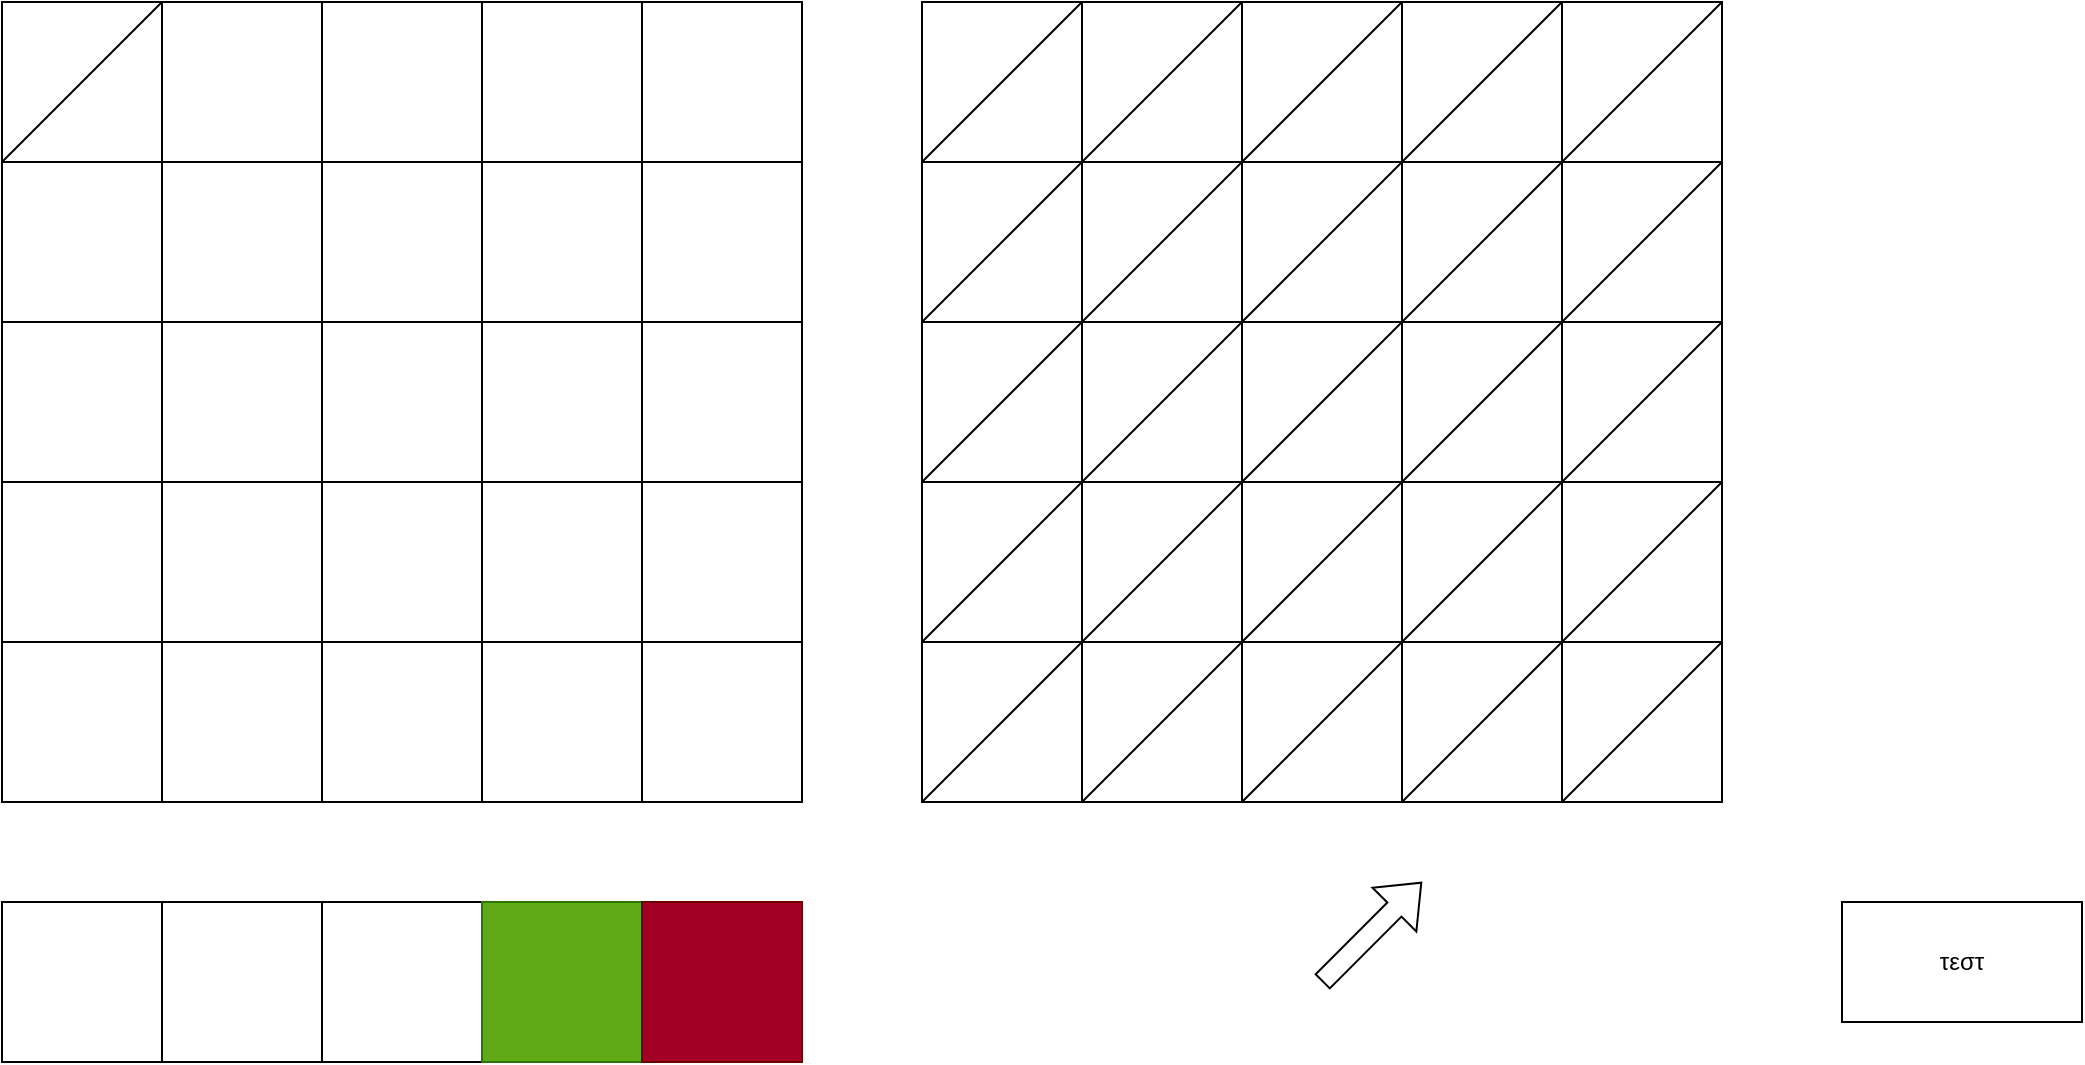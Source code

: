 <mxfile version="21.1.1" type="github" pages="6">
  <diagram name="Templates-Testing" id="Md1XfoCHPWVKmQeKjyJF">
    <mxGraphModel dx="1434" dy="764" grid="1" gridSize="10" guides="1" tooltips="1" connect="1" arrows="1" fold="1" page="1" pageScale="1" pageWidth="1169" pageHeight="827" math="0" shadow="0">
      <root>
        <mxCell id="0" />
        <mxCell id="1" parent="0" />
        <mxCell id="LFSHSum3NxTRu7bV9SE1-1" value="" style="whiteSpace=wrap;html=1;aspect=fixed;rounded=0;shadow=0;glass=0;" vertex="1" parent="1">
          <mxGeometry x="20" y="20" width="80" height="80" as="geometry" />
        </mxCell>
        <mxCell id="LFSHSum3NxTRu7bV9SE1-2" value="" style="whiteSpace=wrap;html=1;aspect=fixed;" vertex="1" parent="1">
          <mxGeometry x="20" y="100" width="80" height="80" as="geometry" />
        </mxCell>
        <mxCell id="LFSHSum3NxTRu7bV9SE1-3" value="" style="whiteSpace=wrap;html=1;aspect=fixed;" vertex="1" parent="1">
          <mxGeometry x="100" y="20" width="80" height="80" as="geometry" />
        </mxCell>
        <mxCell id="LFSHSum3NxTRu7bV9SE1-4" value="" style="whiteSpace=wrap;html=1;aspect=fixed;" vertex="1" parent="1">
          <mxGeometry x="100" y="100" width="80" height="80" as="geometry" />
        </mxCell>
        <mxCell id="LFSHSum3NxTRu7bV9SE1-5" value="" style="whiteSpace=wrap;html=1;aspect=fixed;" vertex="1" parent="1">
          <mxGeometry x="20" y="180" width="80" height="80" as="geometry" />
        </mxCell>
        <mxCell id="LFSHSum3NxTRu7bV9SE1-6" value="" style="whiteSpace=wrap;html=1;aspect=fixed;" vertex="1" parent="1">
          <mxGeometry x="20" y="260" width="80" height="80" as="geometry" />
        </mxCell>
        <mxCell id="LFSHSum3NxTRu7bV9SE1-7" value="" style="whiteSpace=wrap;html=1;aspect=fixed;" vertex="1" parent="1">
          <mxGeometry x="100" y="180" width="80" height="80" as="geometry" />
        </mxCell>
        <mxCell id="LFSHSum3NxTRu7bV9SE1-8" value="" style="whiteSpace=wrap;html=1;aspect=fixed;" vertex="1" parent="1">
          <mxGeometry x="100" y="260" width="80" height="80" as="geometry" />
        </mxCell>
        <mxCell id="LFSHSum3NxTRu7bV9SE1-9" value="" style="whiteSpace=wrap;html=1;aspect=fixed;" vertex="1" parent="1">
          <mxGeometry x="180" y="20" width="80" height="80" as="geometry" />
        </mxCell>
        <mxCell id="LFSHSum3NxTRu7bV9SE1-10" value="" style="whiteSpace=wrap;html=1;aspect=fixed;" vertex="1" parent="1">
          <mxGeometry x="180" y="100" width="80" height="80" as="geometry" />
        </mxCell>
        <mxCell id="LFSHSum3NxTRu7bV9SE1-11" value="" style="whiteSpace=wrap;html=1;aspect=fixed;" vertex="1" parent="1">
          <mxGeometry x="260" y="20" width="80" height="80" as="geometry" />
        </mxCell>
        <mxCell id="LFSHSum3NxTRu7bV9SE1-12" value="" style="whiteSpace=wrap;html=1;aspect=fixed;" vertex="1" parent="1">
          <mxGeometry x="260" y="100" width="80" height="80" as="geometry" />
        </mxCell>
        <mxCell id="LFSHSum3NxTRu7bV9SE1-13" value="" style="whiteSpace=wrap;html=1;aspect=fixed;" vertex="1" parent="1">
          <mxGeometry x="180" y="180" width="80" height="80" as="geometry" />
        </mxCell>
        <mxCell id="LFSHSum3NxTRu7bV9SE1-14" value="" style="whiteSpace=wrap;html=1;aspect=fixed;" vertex="1" parent="1">
          <mxGeometry x="180" y="260" width="80" height="80" as="geometry" />
        </mxCell>
        <mxCell id="LFSHSum3NxTRu7bV9SE1-15" value="" style="whiteSpace=wrap;html=1;aspect=fixed;" vertex="1" parent="1">
          <mxGeometry x="260" y="180" width="80" height="80" as="geometry" />
        </mxCell>
        <mxCell id="LFSHSum3NxTRu7bV9SE1-16" value="" style="whiteSpace=wrap;html=1;aspect=fixed;" vertex="1" parent="1">
          <mxGeometry x="260" y="260" width="80" height="80" as="geometry" />
        </mxCell>
        <mxCell id="LFSHSum3NxTRu7bV9SE1-17" value="" style="whiteSpace=wrap;html=1;aspect=fixed;" vertex="1" parent="1">
          <mxGeometry x="340" y="20" width="80" height="80" as="geometry" />
        </mxCell>
        <mxCell id="LFSHSum3NxTRu7bV9SE1-18" value="" style="whiteSpace=wrap;html=1;aspect=fixed;" vertex="1" parent="1">
          <mxGeometry x="340" y="100" width="80" height="80" as="geometry" />
        </mxCell>
        <mxCell id="LFSHSum3NxTRu7bV9SE1-19" value="" style="whiteSpace=wrap;html=1;aspect=fixed;" vertex="1" parent="1">
          <mxGeometry x="340" y="180" width="80" height="80" as="geometry" />
        </mxCell>
        <mxCell id="LFSHSum3NxTRu7bV9SE1-20" value="" style="whiteSpace=wrap;html=1;aspect=fixed;" vertex="1" parent="1">
          <mxGeometry x="340" y="260" width="80" height="80" as="geometry" />
        </mxCell>
        <mxCell id="LFSHSum3NxTRu7bV9SE1-21" value="" style="whiteSpace=wrap;html=1;aspect=fixed;" vertex="1" parent="1">
          <mxGeometry x="20" y="340" width="80" height="80" as="geometry" />
        </mxCell>
        <mxCell id="LFSHSum3NxTRu7bV9SE1-22" value="" style="whiteSpace=wrap;html=1;aspect=fixed;" vertex="1" parent="1">
          <mxGeometry x="100" y="340" width="80" height="80" as="geometry" />
        </mxCell>
        <mxCell id="LFSHSum3NxTRu7bV9SE1-23" value="" style="whiteSpace=wrap;html=1;aspect=fixed;" vertex="1" parent="1">
          <mxGeometry x="180" y="340" width="80" height="80" as="geometry" />
        </mxCell>
        <mxCell id="LFSHSum3NxTRu7bV9SE1-24" value="" style="whiteSpace=wrap;html=1;aspect=fixed;" vertex="1" parent="1">
          <mxGeometry x="260" y="340" width="80" height="80" as="geometry" />
        </mxCell>
        <mxCell id="LFSHSum3NxTRu7bV9SE1-25" value="" style="whiteSpace=wrap;html=1;aspect=fixed;" vertex="1" parent="1">
          <mxGeometry x="340" y="340" width="80" height="80" as="geometry" />
        </mxCell>
        <mxCell id="LFSHSum3NxTRu7bV9SE1-26" value="" style="endArrow=none;html=1;rounded=0;entryX=1;entryY=0;entryDx=0;entryDy=0;" edge="1" parent="1" target="LFSHSum3NxTRu7bV9SE1-1">
          <mxGeometry width="50" height="50" relative="1" as="geometry">
            <mxPoint x="20" y="100" as="sourcePoint" />
            <mxPoint x="70" y="50" as="targetPoint" />
          </mxGeometry>
        </mxCell>
        <mxCell id="LFSHSum3NxTRu7bV9SE1-29" value="" style="whiteSpace=wrap;html=1;aspect=fixed;rounded=0;shadow=0;glass=0;" vertex="1" parent="1">
          <mxGeometry x="480" y="20" width="80" height="80" as="geometry" />
        </mxCell>
        <mxCell id="LFSHSum3NxTRu7bV9SE1-30" value="" style="endArrow=none;html=1;rounded=0;entryX=1;entryY=0;entryDx=0;entryDy=0;" edge="1" parent="1" target="LFSHSum3NxTRu7bV9SE1-29">
          <mxGeometry width="50" height="50" relative="1" as="geometry">
            <mxPoint x="480" y="100" as="sourcePoint" />
            <mxPoint x="530" y="50" as="targetPoint" />
          </mxGeometry>
        </mxCell>
        <mxCell id="LFSHSum3NxTRu7bV9SE1-101" value="" style="whiteSpace=wrap;html=1;aspect=fixed;" vertex="1" parent="1">
          <mxGeometry x="20" y="470" width="80" height="80" as="geometry" />
        </mxCell>
        <mxCell id="LFSHSum3NxTRu7bV9SE1-102" value="" style="whiteSpace=wrap;html=1;aspect=fixed;" vertex="1" parent="1">
          <mxGeometry x="100" y="470" width="80" height="80" as="geometry" />
        </mxCell>
        <mxCell id="LFSHSum3NxTRu7bV9SE1-103" value="" style="whiteSpace=wrap;html=1;aspect=fixed;" vertex="1" parent="1">
          <mxGeometry x="180" y="470" width="80" height="80" as="geometry" />
        </mxCell>
        <mxCell id="LFSHSum3NxTRu7bV9SE1-104" value="" style="whiteSpace=wrap;html=1;aspect=fixed;fillColor=#60a917;fontColor=#ffffff;strokeColor=#2D7600;" vertex="1" parent="1">
          <mxGeometry x="260" y="470" width="80" height="80" as="geometry" />
        </mxCell>
        <mxCell id="LFSHSum3NxTRu7bV9SE1-105" value="" style="whiteSpace=wrap;html=1;aspect=fixed;fillColor=#a20025;fontColor=#ffffff;strokeColor=#6F0000;" vertex="1" parent="1">
          <mxGeometry x="340" y="470" width="80" height="80" as="geometry" />
        </mxCell>
        <mxCell id="-PAytbWk279geuZBQQ8R-1" value="" style="whiteSpace=wrap;html=1;aspect=fixed;rounded=0;shadow=0;glass=0;" vertex="1" parent="1">
          <mxGeometry x="480" y="100" width="80" height="80" as="geometry" />
        </mxCell>
        <mxCell id="-PAytbWk279geuZBQQ8R-2" value="" style="endArrow=none;html=1;rounded=0;entryX=1;entryY=0;entryDx=0;entryDy=0;" edge="1" parent="1" target="-PAytbWk279geuZBQQ8R-1">
          <mxGeometry width="50" height="50" relative="1" as="geometry">
            <mxPoint x="480" y="180" as="sourcePoint" />
            <mxPoint x="530" y="130" as="targetPoint" />
          </mxGeometry>
        </mxCell>
        <mxCell id="-PAytbWk279geuZBQQ8R-3" value="" style="whiteSpace=wrap;html=1;aspect=fixed;rounded=0;shadow=0;glass=0;" vertex="1" parent="1">
          <mxGeometry x="480" y="180" width="80" height="80" as="geometry" />
        </mxCell>
        <mxCell id="-PAytbWk279geuZBQQ8R-4" value="" style="endArrow=none;html=1;rounded=0;entryX=1;entryY=0;entryDx=0;entryDy=0;" edge="1" parent="1" target="-PAytbWk279geuZBQQ8R-3">
          <mxGeometry width="50" height="50" relative="1" as="geometry">
            <mxPoint x="480" y="260" as="sourcePoint" />
            <mxPoint x="530" y="210" as="targetPoint" />
          </mxGeometry>
        </mxCell>
        <mxCell id="-PAytbWk279geuZBQQ8R-5" value="" style="whiteSpace=wrap;html=1;aspect=fixed;rounded=0;shadow=0;glass=0;" vertex="1" parent="1">
          <mxGeometry x="560" y="20" width="80" height="80" as="geometry" />
        </mxCell>
        <mxCell id="-PAytbWk279geuZBQQ8R-6" value="" style="endArrow=none;html=1;rounded=0;entryX=1;entryY=0;entryDx=0;entryDy=0;" edge="1" parent="1" target="-PAytbWk279geuZBQQ8R-5">
          <mxGeometry width="50" height="50" relative="1" as="geometry">
            <mxPoint x="560" y="100" as="sourcePoint" />
            <mxPoint x="610" y="50" as="targetPoint" />
          </mxGeometry>
        </mxCell>
        <mxCell id="-PAytbWk279geuZBQQ8R-7" value="" style="whiteSpace=wrap;html=1;aspect=fixed;rounded=0;shadow=0;glass=0;" vertex="1" parent="1">
          <mxGeometry x="560" y="100" width="80" height="80" as="geometry" />
        </mxCell>
        <mxCell id="-PAytbWk279geuZBQQ8R-8" value="" style="endArrow=none;html=1;rounded=0;entryX=1;entryY=0;entryDx=0;entryDy=0;" edge="1" parent="1" target="-PAytbWk279geuZBQQ8R-7">
          <mxGeometry width="50" height="50" relative="1" as="geometry">
            <mxPoint x="560" y="180" as="sourcePoint" />
            <mxPoint x="610" y="130" as="targetPoint" />
          </mxGeometry>
        </mxCell>
        <mxCell id="-PAytbWk279geuZBQQ8R-9" value="" style="whiteSpace=wrap;html=1;aspect=fixed;rounded=0;shadow=0;glass=0;" vertex="1" parent="1">
          <mxGeometry x="560" y="180" width="80" height="80" as="geometry" />
        </mxCell>
        <mxCell id="-PAytbWk279geuZBQQ8R-10" value="" style="endArrow=none;html=1;rounded=0;entryX=1;entryY=0;entryDx=0;entryDy=0;" edge="1" parent="1" target="-PAytbWk279geuZBQQ8R-9">
          <mxGeometry width="50" height="50" relative="1" as="geometry">
            <mxPoint x="560" y="260" as="sourcePoint" />
            <mxPoint x="610" y="210" as="targetPoint" />
          </mxGeometry>
        </mxCell>
        <mxCell id="-PAytbWk279geuZBQQ8R-11" value="" style="whiteSpace=wrap;html=1;aspect=fixed;rounded=0;shadow=0;glass=0;" vertex="1" parent="1">
          <mxGeometry x="480" y="260" width="80" height="80" as="geometry" />
        </mxCell>
        <mxCell id="-PAytbWk279geuZBQQ8R-12" value="" style="endArrow=none;html=1;rounded=0;entryX=1;entryY=0;entryDx=0;entryDy=0;" edge="1" parent="1" target="-PAytbWk279geuZBQQ8R-11">
          <mxGeometry width="50" height="50" relative="1" as="geometry">
            <mxPoint x="480" y="340" as="sourcePoint" />
            <mxPoint x="530" y="290" as="targetPoint" />
          </mxGeometry>
        </mxCell>
        <mxCell id="-PAytbWk279geuZBQQ8R-13" value="" style="whiteSpace=wrap;html=1;aspect=fixed;rounded=0;shadow=0;glass=0;" vertex="1" parent="1">
          <mxGeometry x="560" y="260" width="80" height="80" as="geometry" />
        </mxCell>
        <mxCell id="-PAytbWk279geuZBQQ8R-14" value="" style="endArrow=none;html=1;rounded=0;entryX=1;entryY=0;entryDx=0;entryDy=0;" edge="1" parent="1" target="-PAytbWk279geuZBQQ8R-13">
          <mxGeometry width="50" height="50" relative="1" as="geometry">
            <mxPoint x="560" y="340" as="sourcePoint" />
            <mxPoint x="610" y="290" as="targetPoint" />
          </mxGeometry>
        </mxCell>
        <mxCell id="-PAytbWk279geuZBQQ8R-17" value="" style="whiteSpace=wrap;html=1;aspect=fixed;rounded=0;shadow=0;glass=0;" vertex="1" parent="1">
          <mxGeometry x="640" y="20" width="80" height="80" as="geometry" />
        </mxCell>
        <mxCell id="-PAytbWk279geuZBQQ8R-18" value="" style="endArrow=none;html=1;rounded=0;entryX=1;entryY=0;entryDx=0;entryDy=0;" edge="1" parent="1" target="-PAytbWk279geuZBQQ8R-17">
          <mxGeometry width="50" height="50" relative="1" as="geometry">
            <mxPoint x="640" y="100" as="sourcePoint" />
            <mxPoint x="690" y="50" as="targetPoint" />
          </mxGeometry>
        </mxCell>
        <mxCell id="-PAytbWk279geuZBQQ8R-19" value="" style="whiteSpace=wrap;html=1;aspect=fixed;rounded=0;shadow=0;glass=0;" vertex="1" parent="1">
          <mxGeometry x="640" y="100" width="80" height="80" as="geometry" />
        </mxCell>
        <mxCell id="-PAytbWk279geuZBQQ8R-20" value="" style="endArrow=none;html=1;rounded=0;entryX=1;entryY=0;entryDx=0;entryDy=0;" edge="1" parent="1" target="-PAytbWk279geuZBQQ8R-19">
          <mxGeometry width="50" height="50" relative="1" as="geometry">
            <mxPoint x="640" y="180" as="sourcePoint" />
            <mxPoint x="690" y="130" as="targetPoint" />
          </mxGeometry>
        </mxCell>
        <mxCell id="-PAytbWk279geuZBQQ8R-21" value="" style="whiteSpace=wrap;html=1;aspect=fixed;rounded=0;shadow=0;glass=0;" vertex="1" parent="1">
          <mxGeometry x="640" y="180" width="80" height="80" as="geometry" />
        </mxCell>
        <mxCell id="-PAytbWk279geuZBQQ8R-22" value="" style="endArrow=none;html=1;rounded=0;entryX=1;entryY=0;entryDx=0;entryDy=0;" edge="1" parent="1" target="-PAytbWk279geuZBQQ8R-21">
          <mxGeometry width="50" height="50" relative="1" as="geometry">
            <mxPoint x="640" y="260" as="sourcePoint" />
            <mxPoint x="690" y="210" as="targetPoint" />
          </mxGeometry>
        </mxCell>
        <mxCell id="-PAytbWk279geuZBQQ8R-23" value="" style="whiteSpace=wrap;html=1;aspect=fixed;rounded=0;shadow=0;glass=0;" vertex="1" parent="1">
          <mxGeometry x="720" y="20" width="80" height="80" as="geometry" />
        </mxCell>
        <mxCell id="-PAytbWk279geuZBQQ8R-24" value="" style="endArrow=none;html=1;rounded=0;entryX=1;entryY=0;entryDx=0;entryDy=0;" edge="1" parent="1" target="-PAytbWk279geuZBQQ8R-23">
          <mxGeometry width="50" height="50" relative="1" as="geometry">
            <mxPoint x="720" y="100" as="sourcePoint" />
            <mxPoint x="770" y="50" as="targetPoint" />
          </mxGeometry>
        </mxCell>
        <mxCell id="-PAytbWk279geuZBQQ8R-25" value="" style="whiteSpace=wrap;html=1;aspect=fixed;rounded=0;shadow=0;glass=0;" vertex="1" parent="1">
          <mxGeometry x="720" y="100" width="80" height="80" as="geometry" />
        </mxCell>
        <mxCell id="-PAytbWk279geuZBQQ8R-26" value="" style="endArrow=none;html=1;rounded=0;entryX=1;entryY=0;entryDx=0;entryDy=0;" edge="1" parent="1" target="-PAytbWk279geuZBQQ8R-25">
          <mxGeometry width="50" height="50" relative="1" as="geometry">
            <mxPoint x="720" y="180" as="sourcePoint" />
            <mxPoint x="770" y="130" as="targetPoint" />
          </mxGeometry>
        </mxCell>
        <mxCell id="-PAytbWk279geuZBQQ8R-27" value="" style="whiteSpace=wrap;html=1;aspect=fixed;rounded=0;shadow=0;glass=0;" vertex="1" parent="1">
          <mxGeometry x="720" y="180" width="80" height="80" as="geometry" />
        </mxCell>
        <mxCell id="-PAytbWk279geuZBQQ8R-28" value="" style="endArrow=none;html=1;rounded=0;entryX=1;entryY=0;entryDx=0;entryDy=0;" edge="1" parent="1" target="-PAytbWk279geuZBQQ8R-27">
          <mxGeometry width="50" height="50" relative="1" as="geometry">
            <mxPoint x="720" y="260" as="sourcePoint" />
            <mxPoint x="770" y="210" as="targetPoint" />
          </mxGeometry>
        </mxCell>
        <mxCell id="-PAytbWk279geuZBQQ8R-29" value="" style="whiteSpace=wrap;html=1;aspect=fixed;rounded=0;shadow=0;glass=0;" vertex="1" parent="1">
          <mxGeometry x="640" y="260" width="80" height="80" as="geometry" />
        </mxCell>
        <mxCell id="-PAytbWk279geuZBQQ8R-30" value="" style="endArrow=none;html=1;rounded=0;entryX=1;entryY=0;entryDx=0;entryDy=0;" edge="1" parent="1" target="-PAytbWk279geuZBQQ8R-29">
          <mxGeometry width="50" height="50" relative="1" as="geometry">
            <mxPoint x="640" y="340" as="sourcePoint" />
            <mxPoint x="690" y="290" as="targetPoint" />
          </mxGeometry>
        </mxCell>
        <mxCell id="-PAytbWk279geuZBQQ8R-31" value="" style="whiteSpace=wrap;html=1;aspect=fixed;rounded=0;shadow=0;glass=0;" vertex="1" parent="1">
          <mxGeometry x="720" y="260" width="80" height="80" as="geometry" />
        </mxCell>
        <mxCell id="-PAytbWk279geuZBQQ8R-32" value="" style="endArrow=none;html=1;rounded=0;entryX=1;entryY=0;entryDx=0;entryDy=0;" edge="1" parent="1" target="-PAytbWk279geuZBQQ8R-31">
          <mxGeometry width="50" height="50" relative="1" as="geometry">
            <mxPoint x="720" y="340" as="sourcePoint" />
            <mxPoint x="770" y="290" as="targetPoint" />
          </mxGeometry>
        </mxCell>
        <mxCell id="-PAytbWk279geuZBQQ8R-33" value="" style="whiteSpace=wrap;html=1;aspect=fixed;rounded=0;shadow=0;glass=0;" vertex="1" parent="1">
          <mxGeometry x="480" y="340" width="80" height="80" as="geometry" />
        </mxCell>
        <mxCell id="-PAytbWk279geuZBQQ8R-34" value="" style="endArrow=none;html=1;rounded=0;entryX=1;entryY=0;entryDx=0;entryDy=0;" edge="1" parent="1" target="-PAytbWk279geuZBQQ8R-33">
          <mxGeometry width="50" height="50" relative="1" as="geometry">
            <mxPoint x="480" y="420" as="sourcePoint" />
            <mxPoint x="530" y="370" as="targetPoint" />
          </mxGeometry>
        </mxCell>
        <mxCell id="-PAytbWk279geuZBQQ8R-35" value="" style="whiteSpace=wrap;html=1;aspect=fixed;rounded=0;shadow=0;glass=0;" vertex="1" parent="1">
          <mxGeometry x="560" y="340" width="80" height="80" as="geometry" />
        </mxCell>
        <mxCell id="-PAytbWk279geuZBQQ8R-36" value="" style="endArrow=none;html=1;rounded=0;entryX=1;entryY=0;entryDx=0;entryDy=0;" edge="1" parent="1" target="-PAytbWk279geuZBQQ8R-35">
          <mxGeometry width="50" height="50" relative="1" as="geometry">
            <mxPoint x="560" y="420" as="sourcePoint" />
            <mxPoint x="610" y="370" as="targetPoint" />
          </mxGeometry>
        </mxCell>
        <mxCell id="-PAytbWk279geuZBQQ8R-37" value="" style="whiteSpace=wrap;html=1;aspect=fixed;rounded=0;shadow=0;glass=0;" vertex="1" parent="1">
          <mxGeometry x="640" y="340" width="80" height="80" as="geometry" />
        </mxCell>
        <mxCell id="-PAytbWk279geuZBQQ8R-38" value="" style="endArrow=none;html=1;rounded=0;entryX=1;entryY=0;entryDx=0;entryDy=0;" edge="1" parent="1" target="-PAytbWk279geuZBQQ8R-37">
          <mxGeometry width="50" height="50" relative="1" as="geometry">
            <mxPoint x="640" y="420" as="sourcePoint" />
            <mxPoint x="690" y="370" as="targetPoint" />
          </mxGeometry>
        </mxCell>
        <mxCell id="-PAytbWk279geuZBQQ8R-39" value="" style="whiteSpace=wrap;html=1;aspect=fixed;rounded=0;shadow=0;glass=0;" vertex="1" parent="1">
          <mxGeometry x="720" y="340" width="80" height="80" as="geometry" />
        </mxCell>
        <mxCell id="-PAytbWk279geuZBQQ8R-40" value="" style="endArrow=none;html=1;rounded=0;entryX=1;entryY=0;entryDx=0;entryDy=0;" edge="1" parent="1" target="-PAytbWk279geuZBQQ8R-39">
          <mxGeometry width="50" height="50" relative="1" as="geometry">
            <mxPoint x="720" y="420" as="sourcePoint" />
            <mxPoint x="770" y="370" as="targetPoint" />
          </mxGeometry>
        </mxCell>
        <mxCell id="-PAytbWk279geuZBQQ8R-41" value="" style="whiteSpace=wrap;html=1;aspect=fixed;rounded=0;shadow=0;glass=0;" vertex="1" parent="1">
          <mxGeometry x="800" y="20" width="80" height="80" as="geometry" />
        </mxCell>
        <mxCell id="-PAytbWk279geuZBQQ8R-42" value="" style="endArrow=none;html=1;rounded=0;entryX=1;entryY=0;entryDx=0;entryDy=0;" edge="1" parent="1" target="-PAytbWk279geuZBQQ8R-41">
          <mxGeometry width="50" height="50" relative="1" as="geometry">
            <mxPoint x="800" y="100" as="sourcePoint" />
            <mxPoint x="850" y="50" as="targetPoint" />
          </mxGeometry>
        </mxCell>
        <mxCell id="-PAytbWk279geuZBQQ8R-43" value="" style="whiteSpace=wrap;html=1;aspect=fixed;rounded=0;shadow=0;glass=0;" vertex="1" parent="1">
          <mxGeometry x="800" y="100" width="80" height="80" as="geometry" />
        </mxCell>
        <mxCell id="-PAytbWk279geuZBQQ8R-44" value="" style="endArrow=none;html=1;rounded=0;entryX=1;entryY=0;entryDx=0;entryDy=0;" edge="1" parent="1" target="-PAytbWk279geuZBQQ8R-43">
          <mxGeometry width="50" height="50" relative="1" as="geometry">
            <mxPoint x="800" y="180" as="sourcePoint" />
            <mxPoint x="850" y="130" as="targetPoint" />
          </mxGeometry>
        </mxCell>
        <mxCell id="-PAytbWk279geuZBQQ8R-45" value="" style="whiteSpace=wrap;html=1;aspect=fixed;rounded=0;shadow=0;glass=0;" vertex="1" parent="1">
          <mxGeometry x="800" y="180" width="80" height="80" as="geometry" />
        </mxCell>
        <mxCell id="-PAytbWk279geuZBQQ8R-46" value="" style="endArrow=none;html=1;rounded=0;entryX=1;entryY=0;entryDx=0;entryDy=0;" edge="1" parent="1" target="-PAytbWk279geuZBQQ8R-45">
          <mxGeometry width="50" height="50" relative="1" as="geometry">
            <mxPoint x="800" y="260" as="sourcePoint" />
            <mxPoint x="850" y="210" as="targetPoint" />
          </mxGeometry>
        </mxCell>
        <mxCell id="-PAytbWk279geuZBQQ8R-47" value="" style="whiteSpace=wrap;html=1;aspect=fixed;rounded=0;shadow=0;glass=0;" vertex="1" parent="1">
          <mxGeometry x="800" y="260" width="80" height="80" as="geometry" />
        </mxCell>
        <mxCell id="-PAytbWk279geuZBQQ8R-48" value="" style="endArrow=none;html=1;rounded=0;entryX=1;entryY=0;entryDx=0;entryDy=0;" edge="1" parent="1" target="-PAytbWk279geuZBQQ8R-47">
          <mxGeometry width="50" height="50" relative="1" as="geometry">
            <mxPoint x="800" y="340" as="sourcePoint" />
            <mxPoint x="850" y="290" as="targetPoint" />
          </mxGeometry>
        </mxCell>
        <mxCell id="-PAytbWk279geuZBQQ8R-49" value="" style="whiteSpace=wrap;html=1;aspect=fixed;rounded=0;shadow=0;glass=0;" vertex="1" parent="1">
          <mxGeometry x="800" y="340" width="80" height="80" as="geometry" />
        </mxCell>
        <mxCell id="-PAytbWk279geuZBQQ8R-50" value="" style="endArrow=none;html=1;rounded=0;entryX=1;entryY=0;entryDx=0;entryDy=0;" edge="1" parent="1" target="-PAytbWk279geuZBQQ8R-49">
          <mxGeometry width="50" height="50" relative="1" as="geometry">
            <mxPoint x="800" y="420" as="sourcePoint" />
            <mxPoint x="850" y="370" as="targetPoint" />
          </mxGeometry>
        </mxCell>
        <mxCell id="-PAytbWk279geuZBQQ8R-51" value="" style="shape=flexArrow;endArrow=classic;html=1;rounded=0;" edge="1" parent="1">
          <mxGeometry width="50" height="50" relative="1" as="geometry">
            <mxPoint x="680" y="510" as="sourcePoint" />
            <mxPoint x="730" y="460" as="targetPoint" />
          </mxGeometry>
        </mxCell>
        <mxCell id="CBPa3BvR7N7OfTjT_pFh-1" value="τεστ" style="rounded=0;whiteSpace=wrap;html=1;" vertex="1" parent="1">
          <mxGeometry x="940" y="470" width="120" height="60" as="geometry" />
        </mxCell>
      </root>
    </mxGraphModel>
  </diagram>
  <diagram id="M7dm-7fea2KErYqfvvUK" name="Free = 2">
    <mxGraphModel dx="1687" dy="899" grid="1" gridSize="10" guides="1" tooltips="1" connect="1" arrows="1" fold="1" page="1" pageScale="1" pageWidth="1169" pageHeight="827" math="0" shadow="0">
      <root>
        <mxCell id="0" />
        <mxCell id="1" parent="0" />
        <mxCell id="S5dQY_vxo-EbWSJ-7qTU-1" value="" style="whiteSpace=wrap;html=1;aspect=fixed;rounded=0;shadow=0;glass=0;" vertex="1" parent="1">
          <mxGeometry x="20" y="30" width="80" height="80" as="geometry" />
        </mxCell>
        <mxCell id="S5dQY_vxo-EbWSJ-7qTU-2" value="" style="endArrow=none;html=1;rounded=0;entryX=1;entryY=0;entryDx=0;entryDy=0;" edge="1" parent="1" source="S5dQY_vxo-EbWSJ-7qTU-52" target="S5dQY_vxo-EbWSJ-7qTU-1">
          <mxGeometry width="50" height="50" relative="1" as="geometry">
            <mxPoint x="20" y="110" as="sourcePoint" />
            <mxPoint x="70" y="60" as="targetPoint" />
          </mxGeometry>
        </mxCell>
        <mxCell id="S5dQY_vxo-EbWSJ-7qTU-3" value="" style="whiteSpace=wrap;html=1;aspect=fixed;rounded=0;shadow=0;glass=0;" vertex="1" parent="1">
          <mxGeometry x="20" y="110" width="80" height="80" as="geometry" />
        </mxCell>
        <mxCell id="S5dQY_vxo-EbWSJ-7qTU-4" value="" style="endArrow=none;html=1;rounded=0;entryX=1;entryY=0;entryDx=0;entryDy=0;" edge="1" parent="1" target="S5dQY_vxo-EbWSJ-7qTU-3">
          <mxGeometry width="50" height="50" relative="1" as="geometry">
            <mxPoint x="20" y="190" as="sourcePoint" />
            <mxPoint x="70" y="140" as="targetPoint" />
          </mxGeometry>
        </mxCell>
        <mxCell id="S5dQY_vxo-EbWSJ-7qTU-5" value="" style="whiteSpace=wrap;html=1;aspect=fixed;rounded=0;shadow=0;glass=0;" vertex="1" parent="1">
          <mxGeometry x="100" y="30" width="80" height="80" as="geometry" />
        </mxCell>
        <mxCell id="S5dQY_vxo-EbWSJ-7qTU-6" value="" style="endArrow=none;html=1;rounded=0;entryX=1;entryY=0;entryDx=0;entryDy=0;" edge="1" parent="1" source="S5dQY_vxo-EbWSJ-7qTU-54" target="S5dQY_vxo-EbWSJ-7qTU-5">
          <mxGeometry width="50" height="50" relative="1" as="geometry">
            <mxPoint x="100" y="110" as="sourcePoint" />
            <mxPoint x="150" y="60" as="targetPoint" />
          </mxGeometry>
        </mxCell>
        <mxCell id="S5dQY_vxo-EbWSJ-7qTU-7" value="" style="whiteSpace=wrap;html=1;aspect=fixed;rounded=0;shadow=0;glass=0;" vertex="1" parent="1">
          <mxGeometry x="100" y="110" width="80" height="80" as="geometry" />
        </mxCell>
        <mxCell id="S5dQY_vxo-EbWSJ-7qTU-8" value="" style="endArrow=none;html=1;rounded=0;entryX=1;entryY=0;entryDx=0;entryDy=0;" edge="1" parent="1" target="S5dQY_vxo-EbWSJ-7qTU-7">
          <mxGeometry width="50" height="50" relative="1" as="geometry">
            <mxPoint x="100" y="190" as="sourcePoint" />
            <mxPoint x="150" y="140" as="targetPoint" />
          </mxGeometry>
        </mxCell>
        <mxCell id="S5dQY_vxo-EbWSJ-7qTU-9" value="" style="whiteSpace=wrap;html=1;aspect=fixed;rounded=0;shadow=0;glass=0;" vertex="1" parent="1">
          <mxGeometry x="20" y="190" width="80" height="80" as="geometry" />
        </mxCell>
        <mxCell id="S5dQY_vxo-EbWSJ-7qTU-10" value="" style="endArrow=none;html=1;rounded=0;entryX=1;entryY=0;entryDx=0;entryDy=0;" edge="1" parent="1" target="S5dQY_vxo-EbWSJ-7qTU-9">
          <mxGeometry width="50" height="50" relative="1" as="geometry">
            <mxPoint x="20" y="270" as="sourcePoint" />
            <mxPoint x="70" y="220" as="targetPoint" />
          </mxGeometry>
        </mxCell>
        <mxCell id="S5dQY_vxo-EbWSJ-7qTU-11" value="" style="whiteSpace=wrap;html=1;aspect=fixed;rounded=0;shadow=0;glass=0;" vertex="1" parent="1">
          <mxGeometry x="20" y="270" width="80" height="80" as="geometry" />
        </mxCell>
        <mxCell id="S5dQY_vxo-EbWSJ-7qTU-12" value="" style="endArrow=none;html=1;rounded=0;entryX=1;entryY=0;entryDx=0;entryDy=0;" edge="1" parent="1" target="S5dQY_vxo-EbWSJ-7qTU-11">
          <mxGeometry width="50" height="50" relative="1" as="geometry">
            <mxPoint x="20" y="350" as="sourcePoint" />
            <mxPoint x="70" y="300" as="targetPoint" />
          </mxGeometry>
        </mxCell>
        <mxCell id="S5dQY_vxo-EbWSJ-7qTU-13" value="" style="whiteSpace=wrap;html=1;aspect=fixed;rounded=0;shadow=0;glass=0;" vertex="1" parent="1">
          <mxGeometry x="100" y="190" width="80" height="80" as="geometry" />
        </mxCell>
        <mxCell id="S5dQY_vxo-EbWSJ-7qTU-14" value="" style="endArrow=none;html=1;rounded=0;entryX=1;entryY=0;entryDx=0;entryDy=0;" edge="1" parent="1" target="S5dQY_vxo-EbWSJ-7qTU-13">
          <mxGeometry width="50" height="50" relative="1" as="geometry">
            <mxPoint x="100" y="270" as="sourcePoint" />
            <mxPoint x="150" y="220" as="targetPoint" />
          </mxGeometry>
        </mxCell>
        <mxCell id="S5dQY_vxo-EbWSJ-7qTU-15" value="" style="whiteSpace=wrap;html=1;aspect=fixed;rounded=0;shadow=0;glass=0;" vertex="1" parent="1">
          <mxGeometry x="100" y="270" width="80" height="80" as="geometry" />
        </mxCell>
        <mxCell id="S5dQY_vxo-EbWSJ-7qTU-16" value="" style="endArrow=none;html=1;rounded=0;entryX=1;entryY=0;entryDx=0;entryDy=0;" edge="1" parent="1" target="S5dQY_vxo-EbWSJ-7qTU-15">
          <mxGeometry width="50" height="50" relative="1" as="geometry">
            <mxPoint x="100" y="350" as="sourcePoint" />
            <mxPoint x="150" y="300" as="targetPoint" />
          </mxGeometry>
        </mxCell>
        <mxCell id="S5dQY_vxo-EbWSJ-7qTU-17" value="" style="whiteSpace=wrap;html=1;aspect=fixed;rounded=0;shadow=0;glass=0;" vertex="1" parent="1">
          <mxGeometry x="180" y="30" width="80" height="80" as="geometry" />
        </mxCell>
        <mxCell id="S5dQY_vxo-EbWSJ-7qTU-18" value="" style="endArrow=none;html=1;rounded=0;entryX=1;entryY=0;entryDx=0;entryDy=0;" edge="1" parent="1" target="S5dQY_vxo-EbWSJ-7qTU-17">
          <mxGeometry width="50" height="50" relative="1" as="geometry">
            <mxPoint x="180" y="110" as="sourcePoint" />
            <mxPoint x="230" y="60" as="targetPoint" />
          </mxGeometry>
        </mxCell>
        <mxCell id="S5dQY_vxo-EbWSJ-7qTU-19" value="" style="whiteSpace=wrap;html=1;aspect=fixed;rounded=0;shadow=0;glass=0;" vertex="1" parent="1">
          <mxGeometry x="180" y="110" width="80" height="80" as="geometry" />
        </mxCell>
        <mxCell id="S5dQY_vxo-EbWSJ-7qTU-20" value="" style="endArrow=none;html=1;rounded=0;entryX=1;entryY=0;entryDx=0;entryDy=0;" edge="1" parent="1" target="S5dQY_vxo-EbWSJ-7qTU-19">
          <mxGeometry width="50" height="50" relative="1" as="geometry">
            <mxPoint x="180" y="190" as="sourcePoint" />
            <mxPoint x="230" y="140" as="targetPoint" />
          </mxGeometry>
        </mxCell>
        <mxCell id="S5dQY_vxo-EbWSJ-7qTU-21" value="" style="whiteSpace=wrap;html=1;aspect=fixed;rounded=0;shadow=0;glass=0;" vertex="1" parent="1">
          <mxGeometry x="260" y="30" width="80" height="80" as="geometry" />
        </mxCell>
        <mxCell id="S5dQY_vxo-EbWSJ-7qTU-22" value="" style="endArrow=none;html=1;rounded=0;entryX=1;entryY=0;entryDx=0;entryDy=0;" edge="1" parent="1" target="S5dQY_vxo-EbWSJ-7qTU-21">
          <mxGeometry width="50" height="50" relative="1" as="geometry">
            <mxPoint x="260" y="110" as="sourcePoint" />
            <mxPoint x="310" y="60" as="targetPoint" />
          </mxGeometry>
        </mxCell>
        <mxCell id="S5dQY_vxo-EbWSJ-7qTU-23" value="" style="whiteSpace=wrap;html=1;aspect=fixed;rounded=0;shadow=0;glass=0;" vertex="1" parent="1">
          <mxGeometry x="260" y="110" width="80" height="80" as="geometry" />
        </mxCell>
        <mxCell id="S5dQY_vxo-EbWSJ-7qTU-24" value="" style="endArrow=none;html=1;rounded=0;entryX=1;entryY=0;entryDx=0;entryDy=0;" edge="1" parent="1" target="S5dQY_vxo-EbWSJ-7qTU-23">
          <mxGeometry width="50" height="50" relative="1" as="geometry">
            <mxPoint x="260" y="190" as="sourcePoint" />
            <mxPoint x="310" y="140" as="targetPoint" />
          </mxGeometry>
        </mxCell>
        <mxCell id="S5dQY_vxo-EbWSJ-7qTU-25" value="" style="whiteSpace=wrap;html=1;aspect=fixed;rounded=0;shadow=0;glass=0;" vertex="1" parent="1">
          <mxGeometry x="180" y="190" width="80" height="80" as="geometry" />
        </mxCell>
        <mxCell id="S5dQY_vxo-EbWSJ-7qTU-26" value="" style="endArrow=none;html=1;rounded=0;entryX=1;entryY=0;entryDx=0;entryDy=0;" edge="1" parent="1" target="S5dQY_vxo-EbWSJ-7qTU-25">
          <mxGeometry width="50" height="50" relative="1" as="geometry">
            <mxPoint x="180" y="270" as="sourcePoint" />
            <mxPoint x="230" y="220" as="targetPoint" />
          </mxGeometry>
        </mxCell>
        <mxCell id="S5dQY_vxo-EbWSJ-7qTU-27" value="" style="whiteSpace=wrap;html=1;aspect=fixed;rounded=0;shadow=0;glass=0;" vertex="1" parent="1">
          <mxGeometry x="180" y="270" width="80" height="80" as="geometry" />
        </mxCell>
        <mxCell id="S5dQY_vxo-EbWSJ-7qTU-28" value="" style="endArrow=none;html=1;rounded=0;entryX=1;entryY=0;entryDx=0;entryDy=0;" edge="1" parent="1" target="S5dQY_vxo-EbWSJ-7qTU-27">
          <mxGeometry width="50" height="50" relative="1" as="geometry">
            <mxPoint x="180" y="350" as="sourcePoint" />
            <mxPoint x="230" y="300" as="targetPoint" />
          </mxGeometry>
        </mxCell>
        <mxCell id="S5dQY_vxo-EbWSJ-7qTU-29" value="" style="whiteSpace=wrap;html=1;aspect=fixed;rounded=0;shadow=0;glass=0;" vertex="1" parent="1">
          <mxGeometry x="260" y="190" width="80" height="80" as="geometry" />
        </mxCell>
        <mxCell id="S5dQY_vxo-EbWSJ-7qTU-30" value="" style="endArrow=none;html=1;rounded=0;entryX=1;entryY=0;entryDx=0;entryDy=0;" edge="1" parent="1" target="S5dQY_vxo-EbWSJ-7qTU-29">
          <mxGeometry width="50" height="50" relative="1" as="geometry">
            <mxPoint x="260" y="270" as="sourcePoint" />
            <mxPoint x="310" y="220" as="targetPoint" />
          </mxGeometry>
        </mxCell>
        <mxCell id="S5dQY_vxo-EbWSJ-7qTU-31" value="" style="whiteSpace=wrap;html=1;aspect=fixed;rounded=0;shadow=0;glass=0;" vertex="1" parent="1">
          <mxGeometry x="260" y="270" width="80" height="80" as="geometry" />
        </mxCell>
        <mxCell id="S5dQY_vxo-EbWSJ-7qTU-32" value="" style="endArrow=none;html=1;rounded=0;entryX=1;entryY=0;entryDx=0;entryDy=0;" edge="1" parent="1" target="S5dQY_vxo-EbWSJ-7qTU-31">
          <mxGeometry width="50" height="50" relative="1" as="geometry">
            <mxPoint x="260" y="350" as="sourcePoint" />
            <mxPoint x="310" y="300" as="targetPoint" />
          </mxGeometry>
        </mxCell>
        <mxCell id="S5dQY_vxo-EbWSJ-7qTU-33" value="" style="whiteSpace=wrap;html=1;aspect=fixed;rounded=0;shadow=0;glass=0;" vertex="1" parent="1">
          <mxGeometry x="20" y="350" width="80" height="80" as="geometry" />
        </mxCell>
        <mxCell id="S5dQY_vxo-EbWSJ-7qTU-34" value="" style="endArrow=none;html=1;rounded=0;entryX=1;entryY=0;entryDx=0;entryDy=0;" edge="1" parent="1" target="S5dQY_vxo-EbWSJ-7qTU-33">
          <mxGeometry width="50" height="50" relative="1" as="geometry">
            <mxPoint x="20" y="430" as="sourcePoint" />
            <mxPoint x="70" y="380" as="targetPoint" />
          </mxGeometry>
        </mxCell>
        <mxCell id="S5dQY_vxo-EbWSJ-7qTU-35" value="" style="whiteSpace=wrap;html=1;aspect=fixed;rounded=0;shadow=0;glass=0;" vertex="1" parent="1">
          <mxGeometry x="100" y="350" width="80" height="80" as="geometry" />
        </mxCell>
        <mxCell id="S5dQY_vxo-EbWSJ-7qTU-36" value="" style="endArrow=none;html=1;rounded=0;entryX=1;entryY=0;entryDx=0;entryDy=0;" edge="1" parent="1" target="S5dQY_vxo-EbWSJ-7qTU-35">
          <mxGeometry width="50" height="50" relative="1" as="geometry">
            <mxPoint x="100" y="430" as="sourcePoint" />
            <mxPoint x="150" y="380" as="targetPoint" />
          </mxGeometry>
        </mxCell>
        <mxCell id="S5dQY_vxo-EbWSJ-7qTU-37" value="" style="whiteSpace=wrap;html=1;aspect=fixed;rounded=0;shadow=0;glass=0;" vertex="1" parent="1">
          <mxGeometry x="180" y="350" width="80" height="80" as="geometry" />
        </mxCell>
        <mxCell id="S5dQY_vxo-EbWSJ-7qTU-38" value="" style="endArrow=none;html=1;rounded=0;entryX=1;entryY=0;entryDx=0;entryDy=0;" edge="1" parent="1" target="S5dQY_vxo-EbWSJ-7qTU-37">
          <mxGeometry width="50" height="50" relative="1" as="geometry">
            <mxPoint x="180" y="430" as="sourcePoint" />
            <mxPoint x="230" y="380" as="targetPoint" />
          </mxGeometry>
        </mxCell>
        <mxCell id="S5dQY_vxo-EbWSJ-7qTU-39" value="" style="whiteSpace=wrap;html=1;aspect=fixed;rounded=0;shadow=0;glass=0;" vertex="1" parent="1">
          <mxGeometry x="260" y="350" width="80" height="80" as="geometry" />
        </mxCell>
        <mxCell id="S5dQY_vxo-EbWSJ-7qTU-40" value="" style="endArrow=none;html=1;rounded=0;entryX=1;entryY=0;entryDx=0;entryDy=0;" edge="1" parent="1" target="S5dQY_vxo-EbWSJ-7qTU-39">
          <mxGeometry width="50" height="50" relative="1" as="geometry">
            <mxPoint x="260" y="430" as="sourcePoint" />
            <mxPoint x="310" y="380" as="targetPoint" />
          </mxGeometry>
        </mxCell>
        <mxCell id="S5dQY_vxo-EbWSJ-7qTU-41" value="" style="whiteSpace=wrap;html=1;aspect=fixed;rounded=0;shadow=0;glass=0;" vertex="1" parent="1">
          <mxGeometry x="340" y="30" width="80" height="80" as="geometry" />
        </mxCell>
        <mxCell id="S5dQY_vxo-EbWSJ-7qTU-42" value="" style="endArrow=none;html=1;rounded=0;entryX=1;entryY=0;entryDx=0;entryDy=0;" edge="1" parent="1" target="S5dQY_vxo-EbWSJ-7qTU-41">
          <mxGeometry width="50" height="50" relative="1" as="geometry">
            <mxPoint x="340" y="110" as="sourcePoint" />
            <mxPoint x="390" y="60" as="targetPoint" />
          </mxGeometry>
        </mxCell>
        <mxCell id="S5dQY_vxo-EbWSJ-7qTU-43" value="" style="whiteSpace=wrap;html=1;aspect=fixed;rounded=0;shadow=0;glass=0;" vertex="1" parent="1">
          <mxGeometry x="340" y="110" width="80" height="80" as="geometry" />
        </mxCell>
        <mxCell id="S5dQY_vxo-EbWSJ-7qTU-44" value="" style="endArrow=none;html=1;rounded=0;entryX=1;entryY=0;entryDx=0;entryDy=0;" edge="1" parent="1" target="S5dQY_vxo-EbWSJ-7qTU-43">
          <mxGeometry width="50" height="50" relative="1" as="geometry">
            <mxPoint x="340" y="190" as="sourcePoint" />
            <mxPoint x="390" y="140" as="targetPoint" />
          </mxGeometry>
        </mxCell>
        <mxCell id="S5dQY_vxo-EbWSJ-7qTU-45" value="" style="whiteSpace=wrap;html=1;aspect=fixed;rounded=0;shadow=0;glass=0;" vertex="1" parent="1">
          <mxGeometry x="340" y="190" width="80" height="80" as="geometry" />
        </mxCell>
        <mxCell id="S5dQY_vxo-EbWSJ-7qTU-46" value="" style="endArrow=none;html=1;rounded=0;entryX=1;entryY=0;entryDx=0;entryDy=0;" edge="1" parent="1" target="S5dQY_vxo-EbWSJ-7qTU-45">
          <mxGeometry width="50" height="50" relative="1" as="geometry">
            <mxPoint x="340" y="270" as="sourcePoint" />
            <mxPoint x="390" y="220" as="targetPoint" />
          </mxGeometry>
        </mxCell>
        <mxCell id="S5dQY_vxo-EbWSJ-7qTU-47" value="" style="whiteSpace=wrap;html=1;aspect=fixed;rounded=0;shadow=0;glass=0;" vertex="1" parent="1">
          <mxGeometry x="340" y="270" width="80" height="80" as="geometry" />
        </mxCell>
        <mxCell id="S5dQY_vxo-EbWSJ-7qTU-48" value="" style="endArrow=none;html=1;rounded=0;entryX=1;entryY=0;entryDx=0;entryDy=0;" edge="1" parent="1" target="S5dQY_vxo-EbWSJ-7qTU-47">
          <mxGeometry width="50" height="50" relative="1" as="geometry">
            <mxPoint x="340" y="350" as="sourcePoint" />
            <mxPoint x="390" y="300" as="targetPoint" />
          </mxGeometry>
        </mxCell>
        <mxCell id="S5dQY_vxo-EbWSJ-7qTU-49" value="" style="whiteSpace=wrap;html=1;aspect=fixed;rounded=0;shadow=0;glass=0;" vertex="1" parent="1">
          <mxGeometry x="340" y="350" width="80" height="80" as="geometry" />
        </mxCell>
        <mxCell id="S5dQY_vxo-EbWSJ-7qTU-50" value="" style="endArrow=none;html=1;rounded=0;entryX=1;entryY=0;entryDx=0;entryDy=0;" edge="1" parent="1" target="S5dQY_vxo-EbWSJ-7qTU-49">
          <mxGeometry width="50" height="50" relative="1" as="geometry">
            <mxPoint x="340" y="430" as="sourcePoint" />
            <mxPoint x="390" y="380" as="targetPoint" />
          </mxGeometry>
        </mxCell>
        <mxCell id="S5dQY_vxo-EbWSJ-7qTU-51" value="" style="endArrow=none;html=1;rounded=0;entryX=1;entryY=0;entryDx=0;entryDy=0;" edge="1" parent="1" target="S5dQY_vxo-EbWSJ-7qTU-52">
          <mxGeometry width="50" height="50" relative="1" as="geometry">
            <mxPoint x="20" y="110" as="sourcePoint" />
            <mxPoint x="100" y="30" as="targetPoint" />
          </mxGeometry>
        </mxCell>
        <mxCell id="S5dQY_vxo-EbWSJ-7qTU-52" value="" style="whiteSpace=wrap;html=1;aspect=fixed;" vertex="1" parent="1">
          <mxGeometry x="20" y="30" width="80" height="80" as="geometry" />
        </mxCell>
        <mxCell id="S5dQY_vxo-EbWSJ-7qTU-53" value="" style="endArrow=none;html=1;rounded=0;entryX=1;entryY=0;entryDx=0;entryDy=0;" edge="1" parent="1" target="S5dQY_vxo-EbWSJ-7qTU-54">
          <mxGeometry width="50" height="50" relative="1" as="geometry">
            <mxPoint x="100" y="110" as="sourcePoint" />
            <mxPoint x="180" y="30" as="targetPoint" />
          </mxGeometry>
        </mxCell>
        <mxCell id="S5dQY_vxo-EbWSJ-7qTU-54" value="" style="whiteSpace=wrap;html=1;aspect=fixed;" vertex="1" parent="1">
          <mxGeometry x="100" y="30" width="80" height="80" as="geometry" />
        </mxCell>
        <mxCell id="A21p2m6UH1McvvWavKok-1" value="" style="whiteSpace=wrap;html=1;aspect=fixed;rounded=0;shadow=0;glass=0;" vertex="1" parent="1">
          <mxGeometry x="470" y="30" width="80" height="80" as="geometry" />
        </mxCell>
        <mxCell id="A21p2m6UH1McvvWavKok-2" value="" style="endArrow=none;html=1;rounded=0;entryX=1;entryY=0;entryDx=0;entryDy=0;" edge="1" parent="1" source="A21p2m6UH1McvvWavKok-52" target="A21p2m6UH1McvvWavKok-1">
          <mxGeometry width="50" height="50" relative="1" as="geometry">
            <mxPoint x="470" y="110" as="sourcePoint" />
            <mxPoint x="520" y="60" as="targetPoint" />
          </mxGeometry>
        </mxCell>
        <mxCell id="A21p2m6UH1McvvWavKok-3" value="" style="whiteSpace=wrap;html=1;aspect=fixed;rounded=0;shadow=0;glass=0;" vertex="1" parent="1">
          <mxGeometry x="470" y="110" width="80" height="80" as="geometry" />
        </mxCell>
        <mxCell id="A21p2m6UH1McvvWavKok-4" value="" style="endArrow=none;html=1;rounded=0;entryX=1;entryY=0;entryDx=0;entryDy=0;" edge="1" parent="1" target="A21p2m6UH1McvvWavKok-3">
          <mxGeometry width="50" height="50" relative="1" as="geometry">
            <mxPoint x="470" y="190" as="sourcePoint" />
            <mxPoint x="520" y="140" as="targetPoint" />
          </mxGeometry>
        </mxCell>
        <mxCell id="A21p2m6UH1McvvWavKok-5" value="" style="whiteSpace=wrap;html=1;aspect=fixed;rounded=0;shadow=0;glass=0;" vertex="1" parent="1">
          <mxGeometry x="550" y="30" width="80" height="80" as="geometry" />
        </mxCell>
        <mxCell id="A21p2m6UH1McvvWavKok-6" value="" style="endArrow=none;html=1;rounded=0;entryX=1;entryY=0;entryDx=0;entryDy=0;" edge="1" parent="1" source="A21p2m6UH1McvvWavKok-54" target="A21p2m6UH1McvvWavKok-5">
          <mxGeometry width="50" height="50" relative="1" as="geometry">
            <mxPoint x="550" y="110" as="sourcePoint" />
            <mxPoint x="600" y="60" as="targetPoint" />
          </mxGeometry>
        </mxCell>
        <mxCell id="A21p2m6UH1McvvWavKok-7" value="" style="whiteSpace=wrap;html=1;aspect=fixed;rounded=0;shadow=0;glass=0;" vertex="1" parent="1">
          <mxGeometry x="550" y="110" width="80" height="80" as="geometry" />
        </mxCell>
        <mxCell id="A21p2m6UH1McvvWavKok-8" value="" style="endArrow=none;html=1;rounded=0;entryX=1;entryY=0;entryDx=0;entryDy=0;" edge="1" parent="1" target="A21p2m6UH1McvvWavKok-7">
          <mxGeometry width="50" height="50" relative="1" as="geometry">
            <mxPoint x="550" y="190" as="sourcePoint" />
            <mxPoint x="600" y="140" as="targetPoint" />
          </mxGeometry>
        </mxCell>
        <mxCell id="A21p2m6UH1McvvWavKok-9" value="" style="whiteSpace=wrap;html=1;aspect=fixed;rounded=0;shadow=0;glass=0;" vertex="1" parent="1">
          <mxGeometry x="470" y="190" width="80" height="80" as="geometry" />
        </mxCell>
        <mxCell id="A21p2m6UH1McvvWavKok-10" value="" style="endArrow=none;html=1;rounded=0;entryX=1;entryY=0;entryDx=0;entryDy=0;" edge="1" parent="1" target="A21p2m6UH1McvvWavKok-9">
          <mxGeometry width="50" height="50" relative="1" as="geometry">
            <mxPoint x="470" y="270" as="sourcePoint" />
            <mxPoint x="520" y="220" as="targetPoint" />
          </mxGeometry>
        </mxCell>
        <mxCell id="A21p2m6UH1McvvWavKok-11" value="" style="whiteSpace=wrap;html=1;aspect=fixed;rounded=0;shadow=0;glass=0;" vertex="1" parent="1">
          <mxGeometry x="470" y="270" width="80" height="80" as="geometry" />
        </mxCell>
        <mxCell id="A21p2m6UH1McvvWavKok-12" value="" style="endArrow=none;html=1;rounded=0;entryX=1;entryY=0;entryDx=0;entryDy=0;" edge="1" parent="1" target="A21p2m6UH1McvvWavKok-11">
          <mxGeometry width="50" height="50" relative="1" as="geometry">
            <mxPoint x="470" y="350" as="sourcePoint" />
            <mxPoint x="520" y="300" as="targetPoint" />
          </mxGeometry>
        </mxCell>
        <mxCell id="A21p2m6UH1McvvWavKok-13" value="" style="whiteSpace=wrap;html=1;aspect=fixed;rounded=0;shadow=0;glass=0;" vertex="1" parent="1">
          <mxGeometry x="550" y="190" width="80" height="80" as="geometry" />
        </mxCell>
        <mxCell id="A21p2m6UH1McvvWavKok-14" value="" style="endArrow=none;html=1;rounded=0;entryX=1;entryY=0;entryDx=0;entryDy=0;" edge="1" parent="1" target="A21p2m6UH1McvvWavKok-13">
          <mxGeometry width="50" height="50" relative="1" as="geometry">
            <mxPoint x="550" y="270" as="sourcePoint" />
            <mxPoint x="600" y="220" as="targetPoint" />
          </mxGeometry>
        </mxCell>
        <mxCell id="A21p2m6UH1McvvWavKok-15" value="" style="whiteSpace=wrap;html=1;aspect=fixed;rounded=0;shadow=0;glass=0;" vertex="1" parent="1">
          <mxGeometry x="550" y="270" width="80" height="80" as="geometry" />
        </mxCell>
        <mxCell id="A21p2m6UH1McvvWavKok-16" value="" style="endArrow=none;html=1;rounded=0;entryX=1;entryY=0;entryDx=0;entryDy=0;" edge="1" parent="1" target="A21p2m6UH1McvvWavKok-15">
          <mxGeometry width="50" height="50" relative="1" as="geometry">
            <mxPoint x="550" y="350" as="sourcePoint" />
            <mxPoint x="600" y="300" as="targetPoint" />
          </mxGeometry>
        </mxCell>
        <mxCell id="A21p2m6UH1McvvWavKok-17" value="" style="whiteSpace=wrap;html=1;aspect=fixed;rounded=0;shadow=0;glass=0;" vertex="1" parent="1">
          <mxGeometry x="630" y="30" width="80" height="80" as="geometry" />
        </mxCell>
        <mxCell id="A21p2m6UH1McvvWavKok-18" value="" style="endArrow=none;html=1;rounded=0;entryX=1;entryY=0;entryDx=0;entryDy=0;" edge="1" parent="1" target="A21p2m6UH1McvvWavKok-17" source="A21p2m6UH1McvvWavKok-60">
          <mxGeometry width="50" height="50" relative="1" as="geometry">
            <mxPoint x="630" y="110" as="sourcePoint" />
            <mxPoint x="680" y="60" as="targetPoint" />
          </mxGeometry>
        </mxCell>
        <mxCell id="A21p2m6UH1McvvWavKok-19" value="" style="whiteSpace=wrap;html=1;aspect=fixed;rounded=0;shadow=0;glass=0;" vertex="1" parent="1">
          <mxGeometry x="630" y="110" width="80" height="80" as="geometry" />
        </mxCell>
        <mxCell id="A21p2m6UH1McvvWavKok-20" value="" style="endArrow=none;html=1;rounded=0;entryX=1;entryY=0;entryDx=0;entryDy=0;" edge="1" parent="1" target="A21p2m6UH1McvvWavKok-19">
          <mxGeometry width="50" height="50" relative="1" as="geometry">
            <mxPoint x="630" y="190" as="sourcePoint" />
            <mxPoint x="680" y="140" as="targetPoint" />
          </mxGeometry>
        </mxCell>
        <mxCell id="A21p2m6UH1McvvWavKok-21" value="" style="whiteSpace=wrap;html=1;aspect=fixed;rounded=0;shadow=0;glass=0;" vertex="1" parent="1">
          <mxGeometry x="710" y="30" width="80" height="80" as="geometry" />
        </mxCell>
        <mxCell id="A21p2m6UH1McvvWavKok-22" value="" style="endArrow=none;html=1;rounded=0;entryX=1;entryY=0;entryDx=0;entryDy=0;" edge="1" parent="1" target="A21p2m6UH1McvvWavKok-21">
          <mxGeometry width="50" height="50" relative="1" as="geometry">
            <mxPoint x="710" y="110" as="sourcePoint" />
            <mxPoint x="760" y="60" as="targetPoint" />
          </mxGeometry>
        </mxCell>
        <mxCell id="A21p2m6UH1McvvWavKok-23" value="" style="whiteSpace=wrap;html=1;aspect=fixed;rounded=0;shadow=0;glass=0;" vertex="1" parent="1">
          <mxGeometry x="710" y="110" width="80" height="80" as="geometry" />
        </mxCell>
        <mxCell id="A21p2m6UH1McvvWavKok-24" value="" style="endArrow=none;html=1;rounded=0;entryX=1;entryY=0;entryDx=0;entryDy=0;" edge="1" parent="1" target="A21p2m6UH1McvvWavKok-23">
          <mxGeometry width="50" height="50" relative="1" as="geometry">
            <mxPoint x="710" y="190" as="sourcePoint" />
            <mxPoint x="760" y="140" as="targetPoint" />
          </mxGeometry>
        </mxCell>
        <mxCell id="A21p2m6UH1McvvWavKok-25" value="" style="whiteSpace=wrap;html=1;aspect=fixed;rounded=0;shadow=0;glass=0;" vertex="1" parent="1">
          <mxGeometry x="630" y="190" width="80" height="80" as="geometry" />
        </mxCell>
        <mxCell id="A21p2m6UH1McvvWavKok-26" value="" style="endArrow=none;html=1;rounded=0;entryX=1;entryY=0;entryDx=0;entryDy=0;" edge="1" parent="1" target="A21p2m6UH1McvvWavKok-25">
          <mxGeometry width="50" height="50" relative="1" as="geometry">
            <mxPoint x="630" y="270" as="sourcePoint" />
            <mxPoint x="680" y="220" as="targetPoint" />
          </mxGeometry>
        </mxCell>
        <mxCell id="A21p2m6UH1McvvWavKok-27" value="" style="whiteSpace=wrap;html=1;aspect=fixed;rounded=0;shadow=0;glass=0;" vertex="1" parent="1">
          <mxGeometry x="630" y="270" width="80" height="80" as="geometry" />
        </mxCell>
        <mxCell id="A21p2m6UH1McvvWavKok-28" value="" style="endArrow=none;html=1;rounded=0;entryX=1;entryY=0;entryDx=0;entryDy=0;" edge="1" parent="1" target="A21p2m6UH1McvvWavKok-27">
          <mxGeometry width="50" height="50" relative="1" as="geometry">
            <mxPoint x="630" y="350" as="sourcePoint" />
            <mxPoint x="680" y="300" as="targetPoint" />
          </mxGeometry>
        </mxCell>
        <mxCell id="A21p2m6UH1McvvWavKok-29" value="" style="whiteSpace=wrap;html=1;aspect=fixed;rounded=0;shadow=0;glass=0;" vertex="1" parent="1">
          <mxGeometry x="710" y="190" width="80" height="80" as="geometry" />
        </mxCell>
        <mxCell id="A21p2m6UH1McvvWavKok-30" value="" style="endArrow=none;html=1;rounded=0;entryX=1;entryY=0;entryDx=0;entryDy=0;" edge="1" parent="1" target="A21p2m6UH1McvvWavKok-29">
          <mxGeometry width="50" height="50" relative="1" as="geometry">
            <mxPoint x="710" y="270" as="sourcePoint" />
            <mxPoint x="760" y="220" as="targetPoint" />
          </mxGeometry>
        </mxCell>
        <mxCell id="A21p2m6UH1McvvWavKok-31" value="" style="whiteSpace=wrap;html=1;aspect=fixed;rounded=0;shadow=0;glass=0;" vertex="1" parent="1">
          <mxGeometry x="710" y="270" width="80" height="80" as="geometry" />
        </mxCell>
        <mxCell id="A21p2m6UH1McvvWavKok-32" value="" style="endArrow=none;html=1;rounded=0;entryX=1;entryY=0;entryDx=0;entryDy=0;" edge="1" parent="1" target="A21p2m6UH1McvvWavKok-31">
          <mxGeometry width="50" height="50" relative="1" as="geometry">
            <mxPoint x="710" y="350" as="sourcePoint" />
            <mxPoint x="760" y="300" as="targetPoint" />
          </mxGeometry>
        </mxCell>
        <mxCell id="A21p2m6UH1McvvWavKok-33" value="" style="whiteSpace=wrap;html=1;aspect=fixed;rounded=0;shadow=0;glass=0;" vertex="1" parent="1">
          <mxGeometry x="470" y="350" width="80" height="80" as="geometry" />
        </mxCell>
        <mxCell id="A21p2m6UH1McvvWavKok-34" value="" style="endArrow=none;html=1;rounded=0;entryX=1;entryY=0;entryDx=0;entryDy=0;" edge="1" parent="1" target="A21p2m6UH1McvvWavKok-33">
          <mxGeometry width="50" height="50" relative="1" as="geometry">
            <mxPoint x="470" y="430" as="sourcePoint" />
            <mxPoint x="520" y="380" as="targetPoint" />
          </mxGeometry>
        </mxCell>
        <mxCell id="A21p2m6UH1McvvWavKok-35" value="" style="whiteSpace=wrap;html=1;aspect=fixed;rounded=0;shadow=0;glass=0;" vertex="1" parent="1">
          <mxGeometry x="550" y="350" width="80" height="80" as="geometry" />
        </mxCell>
        <mxCell id="A21p2m6UH1McvvWavKok-36" value="" style="endArrow=none;html=1;rounded=0;entryX=1;entryY=0;entryDx=0;entryDy=0;" edge="1" parent="1" target="A21p2m6UH1McvvWavKok-35">
          <mxGeometry width="50" height="50" relative="1" as="geometry">
            <mxPoint x="550" y="430" as="sourcePoint" />
            <mxPoint x="600" y="380" as="targetPoint" />
          </mxGeometry>
        </mxCell>
        <mxCell id="A21p2m6UH1McvvWavKok-37" value="" style="whiteSpace=wrap;html=1;aspect=fixed;rounded=0;shadow=0;glass=0;" vertex="1" parent="1">
          <mxGeometry x="630" y="350" width="80" height="80" as="geometry" />
        </mxCell>
        <mxCell id="A21p2m6UH1McvvWavKok-38" value="" style="endArrow=none;html=1;rounded=0;entryX=1;entryY=0;entryDx=0;entryDy=0;" edge="1" parent="1" target="A21p2m6UH1McvvWavKok-37">
          <mxGeometry width="50" height="50" relative="1" as="geometry">
            <mxPoint x="630" y="430" as="sourcePoint" />
            <mxPoint x="680" y="380" as="targetPoint" />
          </mxGeometry>
        </mxCell>
        <mxCell id="A21p2m6UH1McvvWavKok-39" value="" style="whiteSpace=wrap;html=1;aspect=fixed;rounded=0;shadow=0;glass=0;" vertex="1" parent="1">
          <mxGeometry x="710" y="350" width="80" height="80" as="geometry" />
        </mxCell>
        <mxCell id="A21p2m6UH1McvvWavKok-40" value="" style="endArrow=none;html=1;rounded=0;entryX=1;entryY=0;entryDx=0;entryDy=0;" edge="1" parent="1" target="A21p2m6UH1McvvWavKok-39">
          <mxGeometry width="50" height="50" relative="1" as="geometry">
            <mxPoint x="710" y="430" as="sourcePoint" />
            <mxPoint x="760" y="380" as="targetPoint" />
          </mxGeometry>
        </mxCell>
        <mxCell id="A21p2m6UH1McvvWavKok-41" value="" style="whiteSpace=wrap;html=1;aspect=fixed;rounded=0;shadow=0;glass=0;" vertex="1" parent="1">
          <mxGeometry x="790" y="30" width="80" height="80" as="geometry" />
        </mxCell>
        <mxCell id="A21p2m6UH1McvvWavKok-42" value="" style="endArrow=none;html=1;rounded=0;entryX=1;entryY=0;entryDx=0;entryDy=0;" edge="1" parent="1" target="A21p2m6UH1McvvWavKok-41">
          <mxGeometry width="50" height="50" relative="1" as="geometry">
            <mxPoint x="790" y="110" as="sourcePoint" />
            <mxPoint x="840" y="60" as="targetPoint" />
          </mxGeometry>
        </mxCell>
        <mxCell id="A21p2m6UH1McvvWavKok-43" value="" style="whiteSpace=wrap;html=1;aspect=fixed;rounded=0;shadow=0;glass=0;" vertex="1" parent="1">
          <mxGeometry x="790" y="110" width="80" height="80" as="geometry" />
        </mxCell>
        <mxCell id="A21p2m6UH1McvvWavKok-44" value="" style="endArrow=none;html=1;rounded=0;entryX=1;entryY=0;entryDx=0;entryDy=0;" edge="1" parent="1" target="A21p2m6UH1McvvWavKok-43">
          <mxGeometry width="50" height="50" relative="1" as="geometry">
            <mxPoint x="790" y="190" as="sourcePoint" />
            <mxPoint x="840" y="140" as="targetPoint" />
          </mxGeometry>
        </mxCell>
        <mxCell id="A21p2m6UH1McvvWavKok-45" value="" style="whiteSpace=wrap;html=1;aspect=fixed;rounded=0;shadow=0;glass=0;" vertex="1" parent="1">
          <mxGeometry x="790" y="190" width="80" height="80" as="geometry" />
        </mxCell>
        <mxCell id="A21p2m6UH1McvvWavKok-46" value="" style="endArrow=none;html=1;rounded=0;entryX=1;entryY=0;entryDx=0;entryDy=0;" edge="1" parent="1" target="A21p2m6UH1McvvWavKok-45">
          <mxGeometry width="50" height="50" relative="1" as="geometry">
            <mxPoint x="790" y="270" as="sourcePoint" />
            <mxPoint x="840" y="220" as="targetPoint" />
          </mxGeometry>
        </mxCell>
        <mxCell id="A21p2m6UH1McvvWavKok-47" value="" style="whiteSpace=wrap;html=1;aspect=fixed;rounded=0;shadow=0;glass=0;" vertex="1" parent="1">
          <mxGeometry x="790" y="270" width="80" height="80" as="geometry" />
        </mxCell>
        <mxCell id="A21p2m6UH1McvvWavKok-48" value="" style="endArrow=none;html=1;rounded=0;entryX=1;entryY=0;entryDx=0;entryDy=0;" edge="1" parent="1" target="A21p2m6UH1McvvWavKok-47">
          <mxGeometry width="50" height="50" relative="1" as="geometry">
            <mxPoint x="790" y="350" as="sourcePoint" />
            <mxPoint x="840" y="300" as="targetPoint" />
          </mxGeometry>
        </mxCell>
        <mxCell id="A21p2m6UH1McvvWavKok-49" value="" style="whiteSpace=wrap;html=1;aspect=fixed;rounded=0;shadow=0;glass=0;" vertex="1" parent="1">
          <mxGeometry x="790" y="350" width="80" height="80" as="geometry" />
        </mxCell>
        <mxCell id="A21p2m6UH1McvvWavKok-50" value="" style="endArrow=none;html=1;rounded=0;entryX=1;entryY=0;entryDx=0;entryDy=0;" edge="1" parent="1" target="A21p2m6UH1McvvWavKok-49">
          <mxGeometry width="50" height="50" relative="1" as="geometry">
            <mxPoint x="790" y="430" as="sourcePoint" />
            <mxPoint x="840" y="380" as="targetPoint" />
          </mxGeometry>
        </mxCell>
        <mxCell id="A21p2m6UH1McvvWavKok-51" value="" style="endArrow=none;html=1;rounded=0;entryX=1;entryY=0;entryDx=0;entryDy=0;" edge="1" parent="1" target="A21p2m6UH1McvvWavKok-52">
          <mxGeometry width="50" height="50" relative="1" as="geometry">
            <mxPoint x="470" y="110" as="sourcePoint" />
            <mxPoint x="550" y="30" as="targetPoint" />
          </mxGeometry>
        </mxCell>
        <mxCell id="A21p2m6UH1McvvWavKok-52" value="" style="whiteSpace=wrap;html=1;aspect=fixed;" vertex="1" parent="1">
          <mxGeometry x="470" y="30" width="80" height="80" as="geometry" />
        </mxCell>
        <mxCell id="A21p2m6UH1McvvWavKok-53" value="" style="endArrow=none;html=1;rounded=0;entryX=1;entryY=0;entryDx=0;entryDy=0;" edge="1" parent="1" target="A21p2m6UH1McvvWavKok-54">
          <mxGeometry width="50" height="50" relative="1" as="geometry">
            <mxPoint x="550" y="110" as="sourcePoint" />
            <mxPoint x="630" y="30" as="targetPoint" />
          </mxGeometry>
        </mxCell>
        <mxCell id="A21p2m6UH1McvvWavKok-54" value="" style="whiteSpace=wrap;html=1;aspect=fixed;" vertex="1" parent="1">
          <mxGeometry x="550" y="30" width="80" height="80" as="geometry" />
        </mxCell>
        <mxCell id="A21p2m6UH1McvvWavKok-55" value="" style="whiteSpace=wrap;html=1;aspect=fixed;rounded=0;shadow=0;glass=0;" vertex="1" parent="1">
          <mxGeometry x="470" y="30" width="80" height="80" as="geometry" />
        </mxCell>
        <mxCell id="A21p2m6UH1McvvWavKok-56" value="" style="endArrow=none;html=1;rounded=0;entryX=1;entryY=0;entryDx=0;entryDy=0;" edge="1" parent="1" target="A21p2m6UH1McvvWavKok-55">
          <mxGeometry width="50" height="50" relative="1" as="geometry">
            <mxPoint x="470" y="110" as="sourcePoint" />
            <mxPoint x="520" y="60" as="targetPoint" />
          </mxGeometry>
        </mxCell>
        <mxCell id="A21p2m6UH1McvvWavKok-57" value="" style="whiteSpace=wrap;html=1;aspect=fixed;rounded=0;shadow=0;glass=0;" vertex="1" parent="1">
          <mxGeometry x="550" y="30" width="80" height="80" as="geometry" />
        </mxCell>
        <mxCell id="A21p2m6UH1McvvWavKok-58" value="" style="endArrow=none;html=1;rounded=0;entryX=1;entryY=0;entryDx=0;entryDy=0;" edge="1" parent="1" target="A21p2m6UH1McvvWavKok-57">
          <mxGeometry width="50" height="50" relative="1" as="geometry">
            <mxPoint x="550" y="110" as="sourcePoint" />
            <mxPoint x="600" y="60" as="targetPoint" />
          </mxGeometry>
        </mxCell>
        <mxCell id="A21p2m6UH1McvvWavKok-59" value="" style="whiteSpace=wrap;html=1;aspect=fixed;" vertex="1" parent="1">
          <mxGeometry x="470" y="30" width="80" height="80" as="geometry" />
        </mxCell>
        <mxCell id="A21p2m6UH1McvvWavKok-61" value="" style="endArrow=none;html=1;rounded=0;entryX=1;entryY=0;entryDx=0;entryDy=0;" edge="1" parent="1" target="A21p2m6UH1McvvWavKok-60">
          <mxGeometry width="50" height="50" relative="1" as="geometry">
            <mxPoint x="630" y="110" as="sourcePoint" />
            <mxPoint x="710" y="30" as="targetPoint" />
          </mxGeometry>
        </mxCell>
        <mxCell id="A21p2m6UH1McvvWavKok-60" value="" style="whiteSpace=wrap;html=1;aspect=fixed;" vertex="1" parent="1">
          <mxGeometry x="630" y="30" width="80" height="80" as="geometry" />
        </mxCell>
        <mxCell id="A21p2m6UH1McvvWavKok-62" value="" style="shape=flexArrow;endArrow=classic;html=1;rounded=0;exitX=0.5;exitY=1;exitDx=0;exitDy=0;" edge="1" parent="1" source="S5dQY_vxo-EbWSJ-7qTU-37">
          <mxGeometry width="50" height="50" relative="1" as="geometry">
            <mxPoint x="195" y="540" as="sourcePoint" />
            <mxPoint x="220" y="520" as="targetPoint" />
          </mxGeometry>
        </mxCell>
        <mxCell id="A21p2m6UH1McvvWavKok-64" value="" style="endArrow=none;html=1;rounded=0;entryX=1;entryY=0;entryDx=0;entryDy=0;" edge="1" parent="1">
          <mxGeometry width="50" height="50" relative="1" as="geometry">
            <mxPoint x="100" y="520" as="sourcePoint" />
            <mxPoint x="100" y="520" as="targetPoint" />
          </mxGeometry>
        </mxCell>
        <mxCell id="A21p2m6UH1McvvWavKok-65" value="" style="whiteSpace=wrap;html=1;aspect=fixed;rounded=0;shadow=0;glass=0;" vertex="1" parent="1">
          <mxGeometry x="20" y="600" width="80" height="80" as="geometry" />
        </mxCell>
        <mxCell id="A21p2m6UH1McvvWavKok-66" value="" style="endArrow=none;html=1;rounded=0;entryX=1;entryY=0;entryDx=0;entryDy=0;" edge="1" parent="1" target="A21p2m6UH1McvvWavKok-65">
          <mxGeometry width="50" height="50" relative="1" as="geometry">
            <mxPoint x="20" y="680" as="sourcePoint" />
            <mxPoint x="70" y="630" as="targetPoint" />
          </mxGeometry>
        </mxCell>
        <mxCell id="A21p2m6UH1McvvWavKok-68" value="" style="endArrow=none;html=1;rounded=0;entryX=1;entryY=0;entryDx=0;entryDy=0;" edge="1" parent="1">
          <mxGeometry width="50" height="50" relative="1" as="geometry">
            <mxPoint x="180" y="520" as="sourcePoint" />
            <mxPoint x="180" y="520" as="targetPoint" />
          </mxGeometry>
        </mxCell>
        <mxCell id="A21p2m6UH1McvvWavKok-69" value="" style="whiteSpace=wrap;html=1;aspect=fixed;rounded=0;shadow=0;glass=0;" vertex="1" parent="1">
          <mxGeometry x="100" y="600" width="80" height="80" as="geometry" />
        </mxCell>
        <mxCell id="A21p2m6UH1McvvWavKok-70" value="" style="endArrow=none;html=1;rounded=0;entryX=1;entryY=0;entryDx=0;entryDy=0;" edge="1" parent="1" target="A21p2m6UH1McvvWavKok-69">
          <mxGeometry width="50" height="50" relative="1" as="geometry">
            <mxPoint x="100" y="680" as="sourcePoint" />
            <mxPoint x="150" y="630" as="targetPoint" />
          </mxGeometry>
        </mxCell>
        <mxCell id="A21p2m6UH1McvvWavKok-71" value="" style="whiteSpace=wrap;html=1;aspect=fixed;rounded=0;shadow=0;glass=0;" vertex="1" parent="1">
          <mxGeometry x="20" y="680" width="80" height="80" as="geometry" />
        </mxCell>
        <mxCell id="A21p2m6UH1McvvWavKok-72" value="" style="endArrow=none;html=1;rounded=0;entryX=1;entryY=0;entryDx=0;entryDy=0;" edge="1" parent="1" target="A21p2m6UH1McvvWavKok-71">
          <mxGeometry width="50" height="50" relative="1" as="geometry">
            <mxPoint x="20" y="760" as="sourcePoint" />
            <mxPoint x="70" y="710" as="targetPoint" />
          </mxGeometry>
        </mxCell>
        <mxCell id="A21p2m6UH1McvvWavKok-73" value="" style="whiteSpace=wrap;html=1;aspect=fixed;rounded=0;shadow=0;glass=0;" vertex="1" parent="1">
          <mxGeometry x="20" y="760" width="80" height="80" as="geometry" />
        </mxCell>
        <mxCell id="A21p2m6UH1McvvWavKok-74" value="" style="endArrow=none;html=1;rounded=0;entryX=1;entryY=0;entryDx=0;entryDy=0;" edge="1" parent="1" target="A21p2m6UH1McvvWavKok-73">
          <mxGeometry width="50" height="50" relative="1" as="geometry">
            <mxPoint x="20" y="840" as="sourcePoint" />
            <mxPoint x="70" y="790" as="targetPoint" />
          </mxGeometry>
        </mxCell>
        <mxCell id="A21p2m6UH1McvvWavKok-75" value="" style="whiteSpace=wrap;html=1;aspect=fixed;rounded=0;shadow=0;glass=0;" vertex="1" parent="1">
          <mxGeometry x="100" y="680" width="80" height="80" as="geometry" />
        </mxCell>
        <mxCell id="A21p2m6UH1McvvWavKok-76" value="" style="endArrow=none;html=1;rounded=0;entryX=1;entryY=0;entryDx=0;entryDy=0;" edge="1" parent="1" target="A21p2m6UH1McvvWavKok-75">
          <mxGeometry width="50" height="50" relative="1" as="geometry">
            <mxPoint x="100" y="760" as="sourcePoint" />
            <mxPoint x="150" y="710" as="targetPoint" />
          </mxGeometry>
        </mxCell>
        <mxCell id="A21p2m6UH1McvvWavKok-77" value="" style="whiteSpace=wrap;html=1;aspect=fixed;rounded=0;shadow=0;glass=0;" vertex="1" parent="1">
          <mxGeometry x="100" y="760" width="80" height="80" as="geometry" />
        </mxCell>
        <mxCell id="A21p2m6UH1McvvWavKok-78" value="" style="endArrow=none;html=1;rounded=0;entryX=1;entryY=0;entryDx=0;entryDy=0;" edge="1" parent="1" target="A21p2m6UH1McvvWavKok-77">
          <mxGeometry width="50" height="50" relative="1" as="geometry">
            <mxPoint x="100" y="840" as="sourcePoint" />
            <mxPoint x="150" y="790" as="targetPoint" />
          </mxGeometry>
        </mxCell>
        <mxCell id="A21p2m6UH1McvvWavKok-79" value="" style="whiteSpace=wrap;html=1;aspect=fixed;rounded=0;shadow=0;glass=0;" vertex="1" parent="1">
          <mxGeometry x="180" y="520" width="80" height="80" as="geometry" />
        </mxCell>
        <mxCell id="A21p2m6UH1McvvWavKok-80" value="" style="endArrow=none;html=1;rounded=0;entryX=1;entryY=0;entryDx=0;entryDy=0;" edge="1" parent="1" target="A21p2m6UH1McvvWavKok-79">
          <mxGeometry width="50" height="50" relative="1" as="geometry">
            <mxPoint x="180" y="600" as="sourcePoint" />
            <mxPoint x="230" y="550" as="targetPoint" />
          </mxGeometry>
        </mxCell>
        <mxCell id="A21p2m6UH1McvvWavKok-81" value="" style="whiteSpace=wrap;html=1;aspect=fixed;rounded=0;shadow=0;glass=0;" vertex="1" parent="1">
          <mxGeometry x="180" y="600" width="80" height="80" as="geometry" />
        </mxCell>
        <mxCell id="A21p2m6UH1McvvWavKok-82" value="" style="endArrow=none;html=1;rounded=0;entryX=1;entryY=0;entryDx=0;entryDy=0;" edge="1" parent="1" target="A21p2m6UH1McvvWavKok-81">
          <mxGeometry width="50" height="50" relative="1" as="geometry">
            <mxPoint x="180" y="680" as="sourcePoint" />
            <mxPoint x="230" y="630" as="targetPoint" />
          </mxGeometry>
        </mxCell>
        <mxCell id="A21p2m6UH1McvvWavKok-83" value="" style="whiteSpace=wrap;html=1;aspect=fixed;rounded=0;shadow=0;glass=0;" vertex="1" parent="1">
          <mxGeometry x="260" y="520" width="80" height="80" as="geometry" />
        </mxCell>
        <mxCell id="A21p2m6UH1McvvWavKok-84" value="" style="endArrow=none;html=1;rounded=0;entryX=1;entryY=0;entryDx=0;entryDy=0;" edge="1" parent="1" target="A21p2m6UH1McvvWavKok-83">
          <mxGeometry width="50" height="50" relative="1" as="geometry">
            <mxPoint x="260" y="600" as="sourcePoint" />
            <mxPoint x="310" y="550" as="targetPoint" />
          </mxGeometry>
        </mxCell>
        <mxCell id="A21p2m6UH1McvvWavKok-85" value="" style="whiteSpace=wrap;html=1;aspect=fixed;rounded=0;shadow=0;glass=0;" vertex="1" parent="1">
          <mxGeometry x="260" y="600" width="80" height="80" as="geometry" />
        </mxCell>
        <mxCell id="A21p2m6UH1McvvWavKok-86" value="" style="endArrow=none;html=1;rounded=0;entryX=1;entryY=0;entryDx=0;entryDy=0;" edge="1" parent="1" target="A21p2m6UH1McvvWavKok-85">
          <mxGeometry width="50" height="50" relative="1" as="geometry">
            <mxPoint x="260" y="680" as="sourcePoint" />
            <mxPoint x="310" y="630" as="targetPoint" />
          </mxGeometry>
        </mxCell>
        <mxCell id="A21p2m6UH1McvvWavKok-87" value="" style="whiteSpace=wrap;html=1;aspect=fixed;rounded=0;shadow=0;glass=0;" vertex="1" parent="1">
          <mxGeometry x="180" y="680" width="80" height="80" as="geometry" />
        </mxCell>
        <mxCell id="A21p2m6UH1McvvWavKok-88" value="" style="endArrow=none;html=1;rounded=0;entryX=1;entryY=0;entryDx=0;entryDy=0;" edge="1" parent="1" target="A21p2m6UH1McvvWavKok-87">
          <mxGeometry width="50" height="50" relative="1" as="geometry">
            <mxPoint x="180" y="760" as="sourcePoint" />
            <mxPoint x="230" y="710" as="targetPoint" />
          </mxGeometry>
        </mxCell>
        <mxCell id="A21p2m6UH1McvvWavKok-89" value="" style="whiteSpace=wrap;html=1;aspect=fixed;rounded=0;shadow=0;glass=0;" vertex="1" parent="1">
          <mxGeometry x="180" y="760" width="80" height="80" as="geometry" />
        </mxCell>
        <mxCell id="A21p2m6UH1McvvWavKok-90" value="" style="endArrow=none;html=1;rounded=0;entryX=1;entryY=0;entryDx=0;entryDy=0;" edge="1" parent="1" target="A21p2m6UH1McvvWavKok-89">
          <mxGeometry width="50" height="50" relative="1" as="geometry">
            <mxPoint x="180" y="840" as="sourcePoint" />
            <mxPoint x="230" y="790" as="targetPoint" />
          </mxGeometry>
        </mxCell>
        <mxCell id="A21p2m6UH1McvvWavKok-91" value="" style="whiteSpace=wrap;html=1;aspect=fixed;rounded=0;shadow=0;glass=0;" vertex="1" parent="1">
          <mxGeometry x="260" y="680" width="80" height="80" as="geometry" />
        </mxCell>
        <mxCell id="A21p2m6UH1McvvWavKok-92" value="" style="endArrow=none;html=1;rounded=0;entryX=1;entryY=0;entryDx=0;entryDy=0;" edge="1" parent="1" target="A21p2m6UH1McvvWavKok-91">
          <mxGeometry width="50" height="50" relative="1" as="geometry">
            <mxPoint x="260" y="760" as="sourcePoint" />
            <mxPoint x="310" y="710" as="targetPoint" />
          </mxGeometry>
        </mxCell>
        <mxCell id="A21p2m6UH1McvvWavKok-93" value="" style="whiteSpace=wrap;html=1;aspect=fixed;rounded=0;shadow=0;glass=0;" vertex="1" parent="1">
          <mxGeometry x="260" y="760" width="80" height="80" as="geometry" />
        </mxCell>
        <mxCell id="A21p2m6UH1McvvWavKok-94" value="" style="endArrow=none;html=1;rounded=0;entryX=1;entryY=0;entryDx=0;entryDy=0;" edge="1" parent="1" target="A21p2m6UH1McvvWavKok-93">
          <mxGeometry width="50" height="50" relative="1" as="geometry">
            <mxPoint x="260" y="840" as="sourcePoint" />
            <mxPoint x="310" y="790" as="targetPoint" />
          </mxGeometry>
        </mxCell>
        <mxCell id="A21p2m6UH1McvvWavKok-95" value="" style="whiteSpace=wrap;html=1;aspect=fixed;rounded=0;shadow=0;glass=0;" vertex="1" parent="1">
          <mxGeometry x="20" y="840" width="80" height="80" as="geometry" />
        </mxCell>
        <mxCell id="A21p2m6UH1McvvWavKok-96" value="" style="endArrow=none;html=1;rounded=0;entryX=1;entryY=0;entryDx=0;entryDy=0;" edge="1" parent="1" target="A21p2m6UH1McvvWavKok-95">
          <mxGeometry width="50" height="50" relative="1" as="geometry">
            <mxPoint x="20" y="920" as="sourcePoint" />
            <mxPoint x="70" y="870" as="targetPoint" />
          </mxGeometry>
        </mxCell>
        <mxCell id="A21p2m6UH1McvvWavKok-97" value="" style="whiteSpace=wrap;html=1;aspect=fixed;rounded=0;shadow=0;glass=0;" vertex="1" parent="1">
          <mxGeometry x="100" y="840" width="80" height="80" as="geometry" />
        </mxCell>
        <mxCell id="A21p2m6UH1McvvWavKok-98" value="" style="endArrow=none;html=1;rounded=0;entryX=1;entryY=0;entryDx=0;entryDy=0;" edge="1" parent="1" target="A21p2m6UH1McvvWavKok-97">
          <mxGeometry width="50" height="50" relative="1" as="geometry">
            <mxPoint x="100" y="920" as="sourcePoint" />
            <mxPoint x="150" y="870" as="targetPoint" />
          </mxGeometry>
        </mxCell>
        <mxCell id="A21p2m6UH1McvvWavKok-99" value="" style="whiteSpace=wrap;html=1;aspect=fixed;rounded=0;shadow=0;glass=0;" vertex="1" parent="1">
          <mxGeometry x="180" y="840" width="80" height="80" as="geometry" />
        </mxCell>
        <mxCell id="A21p2m6UH1McvvWavKok-100" value="" style="endArrow=none;html=1;rounded=0;entryX=1;entryY=0;entryDx=0;entryDy=0;" edge="1" parent="1" target="A21p2m6UH1McvvWavKok-99">
          <mxGeometry width="50" height="50" relative="1" as="geometry">
            <mxPoint x="180" y="920" as="sourcePoint" />
            <mxPoint x="230" y="870" as="targetPoint" />
          </mxGeometry>
        </mxCell>
        <mxCell id="A21p2m6UH1McvvWavKok-101" value="" style="whiteSpace=wrap;html=1;aspect=fixed;rounded=0;shadow=0;glass=0;" vertex="1" parent="1">
          <mxGeometry x="260" y="840" width="80" height="80" as="geometry" />
        </mxCell>
        <mxCell id="A21p2m6UH1McvvWavKok-102" value="" style="endArrow=none;html=1;rounded=0;entryX=1;entryY=0;entryDx=0;entryDy=0;" edge="1" parent="1" target="A21p2m6UH1McvvWavKok-101">
          <mxGeometry width="50" height="50" relative="1" as="geometry">
            <mxPoint x="260" y="920" as="sourcePoint" />
            <mxPoint x="310" y="870" as="targetPoint" />
          </mxGeometry>
        </mxCell>
        <mxCell id="A21p2m6UH1McvvWavKok-103" value="" style="whiteSpace=wrap;html=1;aspect=fixed;rounded=0;shadow=0;glass=0;" vertex="1" parent="1">
          <mxGeometry x="340" y="520" width="80" height="80" as="geometry" />
        </mxCell>
        <mxCell id="A21p2m6UH1McvvWavKok-104" value="" style="endArrow=none;html=1;rounded=0;entryX=1;entryY=0;entryDx=0;entryDy=0;" edge="1" parent="1" target="A21p2m6UH1McvvWavKok-103">
          <mxGeometry width="50" height="50" relative="1" as="geometry">
            <mxPoint x="340" y="600" as="sourcePoint" />
            <mxPoint x="390" y="550" as="targetPoint" />
          </mxGeometry>
        </mxCell>
        <mxCell id="A21p2m6UH1McvvWavKok-105" value="" style="whiteSpace=wrap;html=1;aspect=fixed;rounded=0;shadow=0;glass=0;" vertex="1" parent="1">
          <mxGeometry x="340" y="600" width="80" height="80" as="geometry" />
        </mxCell>
        <mxCell id="A21p2m6UH1McvvWavKok-106" value="" style="endArrow=none;html=1;rounded=0;entryX=1;entryY=0;entryDx=0;entryDy=0;" edge="1" parent="1" target="A21p2m6UH1McvvWavKok-105">
          <mxGeometry width="50" height="50" relative="1" as="geometry">
            <mxPoint x="340" y="680" as="sourcePoint" />
            <mxPoint x="390" y="630" as="targetPoint" />
          </mxGeometry>
        </mxCell>
        <mxCell id="A21p2m6UH1McvvWavKok-107" value="" style="whiteSpace=wrap;html=1;aspect=fixed;rounded=0;shadow=0;glass=0;" vertex="1" parent="1">
          <mxGeometry x="340" y="680" width="80" height="80" as="geometry" />
        </mxCell>
        <mxCell id="A21p2m6UH1McvvWavKok-108" value="" style="endArrow=none;html=1;rounded=0;entryX=1;entryY=0;entryDx=0;entryDy=0;" edge="1" parent="1" target="A21p2m6UH1McvvWavKok-107">
          <mxGeometry width="50" height="50" relative="1" as="geometry">
            <mxPoint x="340" y="760" as="sourcePoint" />
            <mxPoint x="390" y="710" as="targetPoint" />
          </mxGeometry>
        </mxCell>
        <mxCell id="A21p2m6UH1McvvWavKok-109" value="" style="whiteSpace=wrap;html=1;aspect=fixed;rounded=0;shadow=0;glass=0;" vertex="1" parent="1">
          <mxGeometry x="340" y="760" width="80" height="80" as="geometry" />
        </mxCell>
        <mxCell id="A21p2m6UH1McvvWavKok-110" value="" style="endArrow=none;html=1;rounded=0;entryX=1;entryY=0;entryDx=0;entryDy=0;" edge="1" parent="1" target="A21p2m6UH1McvvWavKok-109">
          <mxGeometry width="50" height="50" relative="1" as="geometry">
            <mxPoint x="340" y="840" as="sourcePoint" />
            <mxPoint x="390" y="790" as="targetPoint" />
          </mxGeometry>
        </mxCell>
        <mxCell id="A21p2m6UH1McvvWavKok-111" value="" style="whiteSpace=wrap;html=1;aspect=fixed;rounded=0;shadow=0;glass=0;" vertex="1" parent="1">
          <mxGeometry x="340" y="840" width="80" height="80" as="geometry" />
        </mxCell>
        <mxCell id="A21p2m6UH1McvvWavKok-112" value="" style="endArrow=none;html=1;rounded=0;entryX=1;entryY=0;entryDx=0;entryDy=0;" edge="1" parent="1" target="A21p2m6UH1McvvWavKok-111">
          <mxGeometry width="50" height="50" relative="1" as="geometry">
            <mxPoint x="340" y="920" as="sourcePoint" />
            <mxPoint x="390" y="870" as="targetPoint" />
          </mxGeometry>
        </mxCell>
        <mxCell id="qWD4mDMTU_P6s13dEM1J-1" value="" style="whiteSpace=wrap;html=1;aspect=fixed;fillColor=#a20025;strokeColor=#6F0000;fontColor=#ffffff;" vertex="1" parent="1">
          <mxGeometry x="20" y="520" width="80" height="80" as="geometry" />
        </mxCell>
        <mxCell id="qWD4mDMTU_P6s13dEM1J-2" value="" style="whiteSpace=wrap;html=1;aspect=fixed;fillColor=#60a917;strokeColor=#2D7600;fontColor=#ffffff;" vertex="1" parent="1">
          <mxGeometry x="100" y="520" width="80" height="80" as="geometry" />
        </mxCell>
        <mxCell id="CjLkl01FS36HRzPaG6lF-3" value="" style="whiteSpace=wrap;html=1;aspect=fixed;rounded=0;shadow=0;glass=0;" vertex="1" parent="1">
          <mxGeometry x="470" y="600" width="80" height="80" as="geometry" />
        </mxCell>
        <mxCell id="CjLkl01FS36HRzPaG6lF-4" value="" style="endArrow=none;html=1;rounded=0;entryX=1;entryY=0;entryDx=0;entryDy=0;" edge="1" parent="1" target="CjLkl01FS36HRzPaG6lF-3">
          <mxGeometry width="50" height="50" relative="1" as="geometry">
            <mxPoint x="470" y="680" as="sourcePoint" />
            <mxPoint x="520" y="630" as="targetPoint" />
          </mxGeometry>
        </mxCell>
        <mxCell id="CjLkl01FS36HRzPaG6lF-7" value="" style="whiteSpace=wrap;html=1;aspect=fixed;rounded=0;shadow=0;glass=0;" vertex="1" parent="1">
          <mxGeometry x="550" y="600" width="80" height="80" as="geometry" />
        </mxCell>
        <mxCell id="CjLkl01FS36HRzPaG6lF-8" value="" style="endArrow=none;html=1;rounded=0;entryX=1;entryY=0;entryDx=0;entryDy=0;" edge="1" parent="1" target="CjLkl01FS36HRzPaG6lF-7">
          <mxGeometry width="50" height="50" relative="1" as="geometry">
            <mxPoint x="550" y="680" as="sourcePoint" />
            <mxPoint x="600" y="630" as="targetPoint" />
          </mxGeometry>
        </mxCell>
        <mxCell id="CjLkl01FS36HRzPaG6lF-9" value="" style="whiteSpace=wrap;html=1;aspect=fixed;rounded=0;shadow=0;glass=0;" vertex="1" parent="1">
          <mxGeometry x="470" y="680" width="80" height="80" as="geometry" />
        </mxCell>
        <mxCell id="CjLkl01FS36HRzPaG6lF-10" value="" style="endArrow=none;html=1;rounded=0;entryX=1;entryY=0;entryDx=0;entryDy=0;" edge="1" parent="1" target="CjLkl01FS36HRzPaG6lF-9">
          <mxGeometry width="50" height="50" relative="1" as="geometry">
            <mxPoint x="470" y="760" as="sourcePoint" />
            <mxPoint x="520" y="710" as="targetPoint" />
          </mxGeometry>
        </mxCell>
        <mxCell id="CjLkl01FS36HRzPaG6lF-11" value="" style="whiteSpace=wrap;html=1;aspect=fixed;rounded=0;shadow=0;glass=0;" vertex="1" parent="1">
          <mxGeometry x="470" y="760" width="80" height="80" as="geometry" />
        </mxCell>
        <mxCell id="CjLkl01FS36HRzPaG6lF-12" value="" style="endArrow=none;html=1;rounded=0;entryX=1;entryY=0;entryDx=0;entryDy=0;" edge="1" parent="1" target="CjLkl01FS36HRzPaG6lF-11">
          <mxGeometry width="50" height="50" relative="1" as="geometry">
            <mxPoint x="470" y="840" as="sourcePoint" />
            <mxPoint x="520" y="790" as="targetPoint" />
          </mxGeometry>
        </mxCell>
        <mxCell id="CjLkl01FS36HRzPaG6lF-13" value="" style="whiteSpace=wrap;html=1;aspect=fixed;rounded=0;shadow=0;glass=0;" vertex="1" parent="1">
          <mxGeometry x="550" y="680" width="80" height="80" as="geometry" />
        </mxCell>
        <mxCell id="CjLkl01FS36HRzPaG6lF-14" value="" style="endArrow=none;html=1;rounded=0;entryX=1;entryY=0;entryDx=0;entryDy=0;" edge="1" parent="1" target="CjLkl01FS36HRzPaG6lF-13">
          <mxGeometry width="50" height="50" relative="1" as="geometry">
            <mxPoint x="550" y="760" as="sourcePoint" />
            <mxPoint x="600" y="710" as="targetPoint" />
          </mxGeometry>
        </mxCell>
        <mxCell id="CjLkl01FS36HRzPaG6lF-15" value="" style="whiteSpace=wrap;html=1;aspect=fixed;rounded=0;shadow=0;glass=0;" vertex="1" parent="1">
          <mxGeometry x="550" y="760" width="80" height="80" as="geometry" />
        </mxCell>
        <mxCell id="CjLkl01FS36HRzPaG6lF-16" value="" style="endArrow=none;html=1;rounded=0;entryX=1;entryY=0;entryDx=0;entryDy=0;" edge="1" parent="1" target="CjLkl01FS36HRzPaG6lF-15">
          <mxGeometry width="50" height="50" relative="1" as="geometry">
            <mxPoint x="550" y="840" as="sourcePoint" />
            <mxPoint x="600" y="790" as="targetPoint" />
          </mxGeometry>
        </mxCell>
        <mxCell id="CjLkl01FS36HRzPaG6lF-17" value="" style="whiteSpace=wrap;html=1;aspect=fixed;rounded=0;shadow=0;glass=0;" vertex="1" parent="1">
          <mxGeometry x="550" y="520" width="80" height="80" as="geometry" />
        </mxCell>
        <mxCell id="CjLkl01FS36HRzPaG6lF-18" value="" style="endArrow=none;html=1;rounded=0;entryX=1;entryY=0;entryDx=0;entryDy=0;" edge="1" parent="1" target="CjLkl01FS36HRzPaG6lF-17">
          <mxGeometry width="50" height="50" relative="1" as="geometry">
            <mxPoint x="550" y="600" as="sourcePoint" />
            <mxPoint x="600" y="550" as="targetPoint" />
          </mxGeometry>
        </mxCell>
        <mxCell id="CjLkl01FS36HRzPaG6lF-19" value="" style="whiteSpace=wrap;html=1;aspect=fixed;rounded=0;shadow=0;glass=0;" vertex="1" parent="1">
          <mxGeometry x="630" y="600" width="80" height="80" as="geometry" />
        </mxCell>
        <mxCell id="CjLkl01FS36HRzPaG6lF-20" value="" style="endArrow=none;html=1;rounded=0;entryX=1;entryY=0;entryDx=0;entryDy=0;" edge="1" parent="1" target="CjLkl01FS36HRzPaG6lF-19">
          <mxGeometry width="50" height="50" relative="1" as="geometry">
            <mxPoint x="630" y="680" as="sourcePoint" />
            <mxPoint x="680" y="630" as="targetPoint" />
          </mxGeometry>
        </mxCell>
        <mxCell id="CjLkl01FS36HRzPaG6lF-21" value="" style="whiteSpace=wrap;html=1;aspect=fixed;rounded=0;shadow=0;glass=0;" vertex="1" parent="1">
          <mxGeometry x="710" y="520" width="80" height="80" as="geometry" />
        </mxCell>
        <mxCell id="CjLkl01FS36HRzPaG6lF-22" value="" style="endArrow=none;html=1;rounded=0;entryX=1;entryY=0;entryDx=0;entryDy=0;" edge="1" parent="1" target="CjLkl01FS36HRzPaG6lF-21">
          <mxGeometry width="50" height="50" relative="1" as="geometry">
            <mxPoint x="710" y="600" as="sourcePoint" />
            <mxPoint x="760" y="550" as="targetPoint" />
          </mxGeometry>
        </mxCell>
        <mxCell id="CjLkl01FS36HRzPaG6lF-23" value="" style="whiteSpace=wrap;html=1;aspect=fixed;rounded=0;shadow=0;glass=0;" vertex="1" parent="1">
          <mxGeometry x="710" y="600" width="80" height="80" as="geometry" />
        </mxCell>
        <mxCell id="CjLkl01FS36HRzPaG6lF-24" value="" style="endArrow=none;html=1;rounded=0;entryX=1;entryY=0;entryDx=0;entryDy=0;" edge="1" parent="1" target="CjLkl01FS36HRzPaG6lF-23">
          <mxGeometry width="50" height="50" relative="1" as="geometry">
            <mxPoint x="710" y="680" as="sourcePoint" />
            <mxPoint x="760" y="630" as="targetPoint" />
          </mxGeometry>
        </mxCell>
        <mxCell id="CjLkl01FS36HRzPaG6lF-25" value="" style="whiteSpace=wrap;html=1;aspect=fixed;rounded=0;shadow=0;glass=0;" vertex="1" parent="1">
          <mxGeometry x="630" y="680" width="80" height="80" as="geometry" />
        </mxCell>
        <mxCell id="CjLkl01FS36HRzPaG6lF-26" value="" style="endArrow=none;html=1;rounded=0;entryX=1;entryY=0;entryDx=0;entryDy=0;" edge="1" parent="1" target="CjLkl01FS36HRzPaG6lF-25">
          <mxGeometry width="50" height="50" relative="1" as="geometry">
            <mxPoint x="630" y="760" as="sourcePoint" />
            <mxPoint x="680" y="710" as="targetPoint" />
          </mxGeometry>
        </mxCell>
        <mxCell id="CjLkl01FS36HRzPaG6lF-27" value="" style="whiteSpace=wrap;html=1;aspect=fixed;rounded=0;shadow=0;glass=0;" vertex="1" parent="1">
          <mxGeometry x="630" y="760" width="80" height="80" as="geometry" />
        </mxCell>
        <mxCell id="CjLkl01FS36HRzPaG6lF-28" value="" style="endArrow=none;html=1;rounded=0;entryX=1;entryY=0;entryDx=0;entryDy=0;" edge="1" parent="1" target="CjLkl01FS36HRzPaG6lF-27">
          <mxGeometry width="50" height="50" relative="1" as="geometry">
            <mxPoint x="630" y="840" as="sourcePoint" />
            <mxPoint x="680" y="790" as="targetPoint" />
          </mxGeometry>
        </mxCell>
        <mxCell id="CjLkl01FS36HRzPaG6lF-29" value="" style="whiteSpace=wrap;html=1;aspect=fixed;rounded=0;shadow=0;glass=0;" vertex="1" parent="1">
          <mxGeometry x="710" y="680" width="80" height="80" as="geometry" />
        </mxCell>
        <mxCell id="CjLkl01FS36HRzPaG6lF-30" value="" style="endArrow=none;html=1;rounded=0;entryX=1;entryY=0;entryDx=0;entryDy=0;" edge="1" parent="1" target="CjLkl01FS36HRzPaG6lF-29">
          <mxGeometry width="50" height="50" relative="1" as="geometry">
            <mxPoint x="710" y="760" as="sourcePoint" />
            <mxPoint x="760" y="710" as="targetPoint" />
          </mxGeometry>
        </mxCell>
        <mxCell id="CjLkl01FS36HRzPaG6lF-31" value="" style="whiteSpace=wrap;html=1;aspect=fixed;rounded=0;shadow=0;glass=0;" vertex="1" parent="1">
          <mxGeometry x="710" y="760" width="80" height="80" as="geometry" />
        </mxCell>
        <mxCell id="CjLkl01FS36HRzPaG6lF-32" value="" style="endArrow=none;html=1;rounded=0;entryX=1;entryY=0;entryDx=0;entryDy=0;" edge="1" parent="1" target="CjLkl01FS36HRzPaG6lF-31">
          <mxGeometry width="50" height="50" relative="1" as="geometry">
            <mxPoint x="710" y="840" as="sourcePoint" />
            <mxPoint x="760" y="790" as="targetPoint" />
          </mxGeometry>
        </mxCell>
        <mxCell id="CjLkl01FS36HRzPaG6lF-33" value="" style="whiteSpace=wrap;html=1;aspect=fixed;rounded=0;shadow=0;glass=0;" vertex="1" parent="1">
          <mxGeometry x="470" y="840" width="80" height="80" as="geometry" />
        </mxCell>
        <mxCell id="CjLkl01FS36HRzPaG6lF-34" value="" style="endArrow=none;html=1;rounded=0;entryX=1;entryY=0;entryDx=0;entryDy=0;" edge="1" parent="1" target="CjLkl01FS36HRzPaG6lF-33">
          <mxGeometry width="50" height="50" relative="1" as="geometry">
            <mxPoint x="470" y="920" as="sourcePoint" />
            <mxPoint x="520" y="870" as="targetPoint" />
          </mxGeometry>
        </mxCell>
        <mxCell id="CjLkl01FS36HRzPaG6lF-35" value="" style="whiteSpace=wrap;html=1;aspect=fixed;rounded=0;shadow=0;glass=0;" vertex="1" parent="1">
          <mxGeometry x="550" y="840" width="80" height="80" as="geometry" />
        </mxCell>
        <mxCell id="CjLkl01FS36HRzPaG6lF-36" value="" style="endArrow=none;html=1;rounded=0;entryX=1;entryY=0;entryDx=0;entryDy=0;" edge="1" parent="1" target="CjLkl01FS36HRzPaG6lF-35">
          <mxGeometry width="50" height="50" relative="1" as="geometry">
            <mxPoint x="550" y="920" as="sourcePoint" />
            <mxPoint x="600" y="870" as="targetPoint" />
          </mxGeometry>
        </mxCell>
        <mxCell id="CjLkl01FS36HRzPaG6lF-37" value="" style="whiteSpace=wrap;html=1;aspect=fixed;rounded=0;shadow=0;glass=0;" vertex="1" parent="1">
          <mxGeometry x="630" y="840" width="80" height="80" as="geometry" />
        </mxCell>
        <mxCell id="CjLkl01FS36HRzPaG6lF-38" value="" style="endArrow=none;html=1;rounded=0;entryX=1;entryY=0;entryDx=0;entryDy=0;" edge="1" parent="1" target="CjLkl01FS36HRzPaG6lF-37">
          <mxGeometry width="50" height="50" relative="1" as="geometry">
            <mxPoint x="630" y="920" as="sourcePoint" />
            <mxPoint x="680" y="870" as="targetPoint" />
          </mxGeometry>
        </mxCell>
        <mxCell id="CjLkl01FS36HRzPaG6lF-39" value="" style="whiteSpace=wrap;html=1;aspect=fixed;rounded=0;shadow=0;glass=0;" vertex="1" parent="1">
          <mxGeometry x="710" y="840" width="80" height="80" as="geometry" />
        </mxCell>
        <mxCell id="CjLkl01FS36HRzPaG6lF-40" value="" style="endArrow=none;html=1;rounded=0;entryX=1;entryY=0;entryDx=0;entryDy=0;" edge="1" parent="1" target="CjLkl01FS36HRzPaG6lF-39">
          <mxGeometry width="50" height="50" relative="1" as="geometry">
            <mxPoint x="710" y="920" as="sourcePoint" />
            <mxPoint x="760" y="870" as="targetPoint" />
          </mxGeometry>
        </mxCell>
        <mxCell id="CjLkl01FS36HRzPaG6lF-41" value="" style="whiteSpace=wrap;html=1;aspect=fixed;rounded=0;shadow=0;glass=0;" vertex="1" parent="1">
          <mxGeometry x="790" y="520" width="80" height="80" as="geometry" />
        </mxCell>
        <mxCell id="CjLkl01FS36HRzPaG6lF-42" value="" style="endArrow=none;html=1;rounded=0;entryX=1;entryY=0;entryDx=0;entryDy=0;" edge="1" parent="1" target="CjLkl01FS36HRzPaG6lF-41">
          <mxGeometry width="50" height="50" relative="1" as="geometry">
            <mxPoint x="790" y="600" as="sourcePoint" />
            <mxPoint x="840" y="550" as="targetPoint" />
          </mxGeometry>
        </mxCell>
        <mxCell id="CjLkl01FS36HRzPaG6lF-43" value="" style="whiteSpace=wrap;html=1;aspect=fixed;rounded=0;shadow=0;glass=0;" vertex="1" parent="1">
          <mxGeometry x="790" y="600" width="80" height="80" as="geometry" />
        </mxCell>
        <mxCell id="CjLkl01FS36HRzPaG6lF-44" value="" style="endArrow=none;html=1;rounded=0;entryX=1;entryY=0;entryDx=0;entryDy=0;" edge="1" parent="1" target="CjLkl01FS36HRzPaG6lF-43">
          <mxGeometry width="50" height="50" relative="1" as="geometry">
            <mxPoint x="790" y="680" as="sourcePoint" />
            <mxPoint x="840" y="630" as="targetPoint" />
          </mxGeometry>
        </mxCell>
        <mxCell id="CjLkl01FS36HRzPaG6lF-45" value="" style="whiteSpace=wrap;html=1;aspect=fixed;rounded=0;shadow=0;glass=0;" vertex="1" parent="1">
          <mxGeometry x="790" y="680" width="80" height="80" as="geometry" />
        </mxCell>
        <mxCell id="CjLkl01FS36HRzPaG6lF-46" value="" style="endArrow=none;html=1;rounded=0;entryX=1;entryY=0;entryDx=0;entryDy=0;" edge="1" parent="1" target="CjLkl01FS36HRzPaG6lF-45">
          <mxGeometry width="50" height="50" relative="1" as="geometry">
            <mxPoint x="790" y="760" as="sourcePoint" />
            <mxPoint x="840" y="710" as="targetPoint" />
          </mxGeometry>
        </mxCell>
        <mxCell id="CjLkl01FS36HRzPaG6lF-47" value="" style="whiteSpace=wrap;html=1;aspect=fixed;rounded=0;shadow=0;glass=0;" vertex="1" parent="1">
          <mxGeometry x="790" y="760" width="80" height="80" as="geometry" />
        </mxCell>
        <mxCell id="CjLkl01FS36HRzPaG6lF-48" value="" style="endArrow=none;html=1;rounded=0;entryX=1;entryY=0;entryDx=0;entryDy=0;" edge="1" parent="1" target="CjLkl01FS36HRzPaG6lF-47">
          <mxGeometry width="50" height="50" relative="1" as="geometry">
            <mxPoint x="790" y="840" as="sourcePoint" />
            <mxPoint x="840" y="790" as="targetPoint" />
          </mxGeometry>
        </mxCell>
        <mxCell id="CjLkl01FS36HRzPaG6lF-49" value="" style="whiteSpace=wrap;html=1;aspect=fixed;rounded=0;shadow=0;glass=0;" vertex="1" parent="1">
          <mxGeometry x="790" y="840" width="80" height="80" as="geometry" />
        </mxCell>
        <mxCell id="CjLkl01FS36HRzPaG6lF-50" value="" style="endArrow=none;html=1;rounded=0;entryX=1;entryY=0;entryDx=0;entryDy=0;" edge="1" parent="1" target="CjLkl01FS36HRzPaG6lF-49">
          <mxGeometry width="50" height="50" relative="1" as="geometry">
            <mxPoint x="790" y="920" as="sourcePoint" />
            <mxPoint x="840" y="870" as="targetPoint" />
          </mxGeometry>
        </mxCell>
        <mxCell id="CjLkl01FS36HRzPaG6lF-59" value="" style="shape=flexArrow;endArrow=classic;html=1;rounded=0;exitX=0.5;exitY=1;exitDx=0;exitDy=0;" edge="1" parent="1">
          <mxGeometry width="50" height="50" relative="1" as="geometry">
            <mxPoint x="669.5" y="430" as="sourcePoint" />
            <mxPoint x="669.5" y="520" as="targetPoint" />
          </mxGeometry>
        </mxCell>
        <mxCell id="CjLkl01FS36HRzPaG6lF-60" value="" style="whiteSpace=wrap;html=1;aspect=fixed;fillColor=#a20025;fontColor=#ffffff;strokeColor=#6F0000;" vertex="1" parent="1">
          <mxGeometry x="470" y="520" width="80" height="80" as="geometry" />
        </mxCell>
        <mxCell id="CjLkl01FS36HRzPaG6lF-61" value="" style="whiteSpace=wrap;html=1;aspect=fixed;fillColor=#60a917;fontColor=#ffffff;strokeColor=#2D7600;" vertex="1" parent="1">
          <mxGeometry x="630" y="520" width="80" height="80" as="geometry" />
        </mxCell>
        <mxCell id="5zBkRdl5DlNz9fZw9glX-1" value="" style="whiteSpace=wrap;html=1;aspect=fixed;rounded=0;shadow=0;glass=0;" vertex="1" parent="1">
          <mxGeometry x="920" y="30" width="80" height="80" as="geometry" />
        </mxCell>
        <mxCell id="5zBkRdl5DlNz9fZw9glX-2" value="" style="endArrow=none;html=1;rounded=0;entryX=1;entryY=0;entryDx=0;entryDy=0;" edge="1" parent="1" source="5zBkRdl5DlNz9fZw9glX-52" target="5zBkRdl5DlNz9fZw9glX-1">
          <mxGeometry width="50" height="50" relative="1" as="geometry">
            <mxPoint x="920" y="110" as="sourcePoint" />
            <mxPoint x="970" y="60" as="targetPoint" />
          </mxGeometry>
        </mxCell>
        <mxCell id="5zBkRdl5DlNz9fZw9glX-3" value="" style="whiteSpace=wrap;html=1;aspect=fixed;rounded=0;shadow=0;glass=0;" vertex="1" parent="1">
          <mxGeometry x="920" y="110" width="80" height="80" as="geometry" />
        </mxCell>
        <mxCell id="5zBkRdl5DlNz9fZw9glX-4" value="" style="endArrow=none;html=1;rounded=0;entryX=1;entryY=0;entryDx=0;entryDy=0;" edge="1" parent="1" target="5zBkRdl5DlNz9fZw9glX-3">
          <mxGeometry width="50" height="50" relative="1" as="geometry">
            <mxPoint x="920" y="190" as="sourcePoint" />
            <mxPoint x="970" y="140" as="targetPoint" />
          </mxGeometry>
        </mxCell>
        <mxCell id="5zBkRdl5DlNz9fZw9glX-5" value="" style="whiteSpace=wrap;html=1;aspect=fixed;rounded=0;shadow=0;glass=0;" vertex="1" parent="1">
          <mxGeometry x="1000" y="30" width="80" height="80" as="geometry" />
        </mxCell>
        <mxCell id="5zBkRdl5DlNz9fZw9glX-6" value="" style="endArrow=none;html=1;rounded=0;entryX=1;entryY=0;entryDx=0;entryDy=0;" edge="1" parent="1" source="5zBkRdl5DlNz9fZw9glX-54" target="5zBkRdl5DlNz9fZw9glX-5">
          <mxGeometry width="50" height="50" relative="1" as="geometry">
            <mxPoint x="1000" y="110" as="sourcePoint" />
            <mxPoint x="1050" y="60" as="targetPoint" />
          </mxGeometry>
        </mxCell>
        <mxCell id="5zBkRdl5DlNz9fZw9glX-7" value="" style="whiteSpace=wrap;html=1;aspect=fixed;rounded=0;shadow=0;glass=0;" vertex="1" parent="1">
          <mxGeometry x="1000" y="110" width="80" height="80" as="geometry" />
        </mxCell>
        <mxCell id="5zBkRdl5DlNz9fZw9glX-8" value="" style="endArrow=none;html=1;rounded=0;entryX=1;entryY=0;entryDx=0;entryDy=0;" edge="1" parent="1" target="5zBkRdl5DlNz9fZw9glX-7">
          <mxGeometry width="50" height="50" relative="1" as="geometry">
            <mxPoint x="1000" y="190" as="sourcePoint" />
            <mxPoint x="1050" y="140" as="targetPoint" />
          </mxGeometry>
        </mxCell>
        <mxCell id="5zBkRdl5DlNz9fZw9glX-9" value="" style="whiteSpace=wrap;html=1;aspect=fixed;rounded=0;shadow=0;glass=0;" vertex="1" parent="1">
          <mxGeometry x="920" y="190" width="80" height="80" as="geometry" />
        </mxCell>
        <mxCell id="5zBkRdl5DlNz9fZw9glX-10" value="" style="endArrow=none;html=1;rounded=0;entryX=1;entryY=0;entryDx=0;entryDy=0;" edge="1" parent="1" target="5zBkRdl5DlNz9fZw9glX-9">
          <mxGeometry width="50" height="50" relative="1" as="geometry">
            <mxPoint x="920" y="270" as="sourcePoint" />
            <mxPoint x="970" y="220" as="targetPoint" />
          </mxGeometry>
        </mxCell>
        <mxCell id="5zBkRdl5DlNz9fZw9glX-11" value="" style="whiteSpace=wrap;html=1;aspect=fixed;rounded=0;shadow=0;glass=0;" vertex="1" parent="1">
          <mxGeometry x="920" y="270" width="80" height="80" as="geometry" />
        </mxCell>
        <mxCell id="5zBkRdl5DlNz9fZw9glX-12" value="" style="endArrow=none;html=1;rounded=0;entryX=1;entryY=0;entryDx=0;entryDy=0;" edge="1" parent="1" target="5zBkRdl5DlNz9fZw9glX-11">
          <mxGeometry width="50" height="50" relative="1" as="geometry">
            <mxPoint x="920" y="350" as="sourcePoint" />
            <mxPoint x="970" y="300" as="targetPoint" />
          </mxGeometry>
        </mxCell>
        <mxCell id="5zBkRdl5DlNz9fZw9glX-13" value="" style="whiteSpace=wrap;html=1;aspect=fixed;rounded=0;shadow=0;glass=0;" vertex="1" parent="1">
          <mxGeometry x="1000" y="190" width="80" height="80" as="geometry" />
        </mxCell>
        <mxCell id="5zBkRdl5DlNz9fZw9glX-14" value="" style="endArrow=none;html=1;rounded=0;entryX=1;entryY=0;entryDx=0;entryDy=0;" edge="1" parent="1" target="5zBkRdl5DlNz9fZw9glX-13">
          <mxGeometry width="50" height="50" relative="1" as="geometry">
            <mxPoint x="1000" y="270" as="sourcePoint" />
            <mxPoint x="1050" y="220" as="targetPoint" />
          </mxGeometry>
        </mxCell>
        <mxCell id="5zBkRdl5DlNz9fZw9glX-15" value="" style="whiteSpace=wrap;html=1;aspect=fixed;rounded=0;shadow=0;glass=0;" vertex="1" parent="1">
          <mxGeometry x="1000" y="270" width="80" height="80" as="geometry" />
        </mxCell>
        <mxCell id="5zBkRdl5DlNz9fZw9glX-16" value="" style="endArrow=none;html=1;rounded=0;entryX=1;entryY=0;entryDx=0;entryDy=0;" edge="1" parent="1" target="5zBkRdl5DlNz9fZw9glX-15">
          <mxGeometry width="50" height="50" relative="1" as="geometry">
            <mxPoint x="1000" y="350" as="sourcePoint" />
            <mxPoint x="1050" y="300" as="targetPoint" />
          </mxGeometry>
        </mxCell>
        <mxCell id="5zBkRdl5DlNz9fZw9glX-17" value="" style="whiteSpace=wrap;html=1;aspect=fixed;rounded=0;shadow=0;glass=0;" vertex="1" parent="1">
          <mxGeometry x="1080" y="30" width="80" height="80" as="geometry" />
        </mxCell>
        <mxCell id="5zBkRdl5DlNz9fZw9glX-18" value="" style="endArrow=none;html=1;rounded=0;entryX=1;entryY=0;entryDx=0;entryDy=0;" edge="1" parent="1" source="5zBkRdl5DlNz9fZw9glX-61" target="5zBkRdl5DlNz9fZw9glX-17">
          <mxGeometry width="50" height="50" relative="1" as="geometry">
            <mxPoint x="1080" y="110" as="sourcePoint" />
            <mxPoint x="1130" y="60" as="targetPoint" />
          </mxGeometry>
        </mxCell>
        <mxCell id="5zBkRdl5DlNz9fZw9glX-19" value="" style="whiteSpace=wrap;html=1;aspect=fixed;rounded=0;shadow=0;glass=0;" vertex="1" parent="1">
          <mxGeometry x="1080" y="110" width="80" height="80" as="geometry" />
        </mxCell>
        <mxCell id="5zBkRdl5DlNz9fZw9glX-20" value="" style="endArrow=none;html=1;rounded=0;entryX=1;entryY=0;entryDx=0;entryDy=0;" edge="1" parent="1" target="5zBkRdl5DlNz9fZw9glX-19">
          <mxGeometry width="50" height="50" relative="1" as="geometry">
            <mxPoint x="1080" y="190" as="sourcePoint" />
            <mxPoint x="1130" y="140" as="targetPoint" />
          </mxGeometry>
        </mxCell>
        <mxCell id="5zBkRdl5DlNz9fZw9glX-21" value="" style="whiteSpace=wrap;html=1;aspect=fixed;rounded=0;shadow=0;glass=0;" vertex="1" parent="1">
          <mxGeometry x="1160" y="30" width="80" height="80" as="geometry" />
        </mxCell>
        <mxCell id="5zBkRdl5DlNz9fZw9glX-22" value="" style="endArrow=none;html=1;rounded=0;entryX=1;entryY=0;entryDx=0;entryDy=0;" edge="1" parent="1" target="5zBkRdl5DlNz9fZw9glX-21">
          <mxGeometry width="50" height="50" relative="1" as="geometry">
            <mxPoint x="1160" y="110" as="sourcePoint" />
            <mxPoint x="1210" y="60" as="targetPoint" />
          </mxGeometry>
        </mxCell>
        <mxCell id="5zBkRdl5DlNz9fZw9glX-23" value="" style="whiteSpace=wrap;html=1;aspect=fixed;rounded=0;shadow=0;glass=0;" vertex="1" parent="1">
          <mxGeometry x="1160" y="110" width="80" height="80" as="geometry" />
        </mxCell>
        <mxCell id="5zBkRdl5DlNz9fZw9glX-24" value="" style="endArrow=none;html=1;rounded=0;entryX=1;entryY=0;entryDx=0;entryDy=0;" edge="1" parent="1" target="5zBkRdl5DlNz9fZw9glX-23">
          <mxGeometry width="50" height="50" relative="1" as="geometry">
            <mxPoint x="1160" y="190" as="sourcePoint" />
            <mxPoint x="1210" y="140" as="targetPoint" />
          </mxGeometry>
        </mxCell>
        <mxCell id="5zBkRdl5DlNz9fZw9glX-25" value="" style="whiteSpace=wrap;html=1;aspect=fixed;rounded=0;shadow=0;glass=0;" vertex="1" parent="1">
          <mxGeometry x="1080" y="190" width="80" height="80" as="geometry" />
        </mxCell>
        <mxCell id="5zBkRdl5DlNz9fZw9glX-26" value="" style="endArrow=none;html=1;rounded=0;entryX=1;entryY=0;entryDx=0;entryDy=0;" edge="1" parent="1" target="5zBkRdl5DlNz9fZw9glX-25">
          <mxGeometry width="50" height="50" relative="1" as="geometry">
            <mxPoint x="1080" y="270" as="sourcePoint" />
            <mxPoint x="1130" y="220" as="targetPoint" />
          </mxGeometry>
        </mxCell>
        <mxCell id="5zBkRdl5DlNz9fZw9glX-27" value="" style="whiteSpace=wrap;html=1;aspect=fixed;rounded=0;shadow=0;glass=0;" vertex="1" parent="1">
          <mxGeometry x="1080" y="270" width="80" height="80" as="geometry" />
        </mxCell>
        <mxCell id="5zBkRdl5DlNz9fZw9glX-28" value="" style="endArrow=none;html=1;rounded=0;entryX=1;entryY=0;entryDx=0;entryDy=0;" edge="1" parent="1" target="5zBkRdl5DlNz9fZw9glX-27">
          <mxGeometry width="50" height="50" relative="1" as="geometry">
            <mxPoint x="1080" y="350" as="sourcePoint" />
            <mxPoint x="1130" y="300" as="targetPoint" />
          </mxGeometry>
        </mxCell>
        <mxCell id="5zBkRdl5DlNz9fZw9glX-29" value="" style="whiteSpace=wrap;html=1;aspect=fixed;rounded=0;shadow=0;glass=0;" vertex="1" parent="1">
          <mxGeometry x="1160" y="190" width="80" height="80" as="geometry" />
        </mxCell>
        <mxCell id="5zBkRdl5DlNz9fZw9glX-30" value="" style="endArrow=none;html=1;rounded=0;entryX=1;entryY=0;entryDx=0;entryDy=0;" edge="1" parent="1" target="5zBkRdl5DlNz9fZw9glX-29">
          <mxGeometry width="50" height="50" relative="1" as="geometry">
            <mxPoint x="1160" y="270" as="sourcePoint" />
            <mxPoint x="1210" y="220" as="targetPoint" />
          </mxGeometry>
        </mxCell>
        <mxCell id="5zBkRdl5DlNz9fZw9glX-31" value="" style="whiteSpace=wrap;html=1;aspect=fixed;rounded=0;shadow=0;glass=0;" vertex="1" parent="1">
          <mxGeometry x="1160" y="270" width="80" height="80" as="geometry" />
        </mxCell>
        <mxCell id="5zBkRdl5DlNz9fZw9glX-32" value="" style="endArrow=none;html=1;rounded=0;entryX=1;entryY=0;entryDx=0;entryDy=0;" edge="1" parent="1" target="5zBkRdl5DlNz9fZw9glX-31">
          <mxGeometry width="50" height="50" relative="1" as="geometry">
            <mxPoint x="1160" y="350" as="sourcePoint" />
            <mxPoint x="1210" y="300" as="targetPoint" />
          </mxGeometry>
        </mxCell>
        <mxCell id="5zBkRdl5DlNz9fZw9glX-33" value="" style="whiteSpace=wrap;html=1;aspect=fixed;rounded=0;shadow=0;glass=0;" vertex="1" parent="1">
          <mxGeometry x="920" y="350" width="80" height="80" as="geometry" />
        </mxCell>
        <mxCell id="5zBkRdl5DlNz9fZw9glX-34" value="" style="endArrow=none;html=1;rounded=0;entryX=1;entryY=0;entryDx=0;entryDy=0;" edge="1" parent="1" target="5zBkRdl5DlNz9fZw9glX-33">
          <mxGeometry width="50" height="50" relative="1" as="geometry">
            <mxPoint x="920" y="430" as="sourcePoint" />
            <mxPoint x="970" y="380" as="targetPoint" />
          </mxGeometry>
        </mxCell>
        <mxCell id="5zBkRdl5DlNz9fZw9glX-35" value="" style="whiteSpace=wrap;html=1;aspect=fixed;rounded=0;shadow=0;glass=0;" vertex="1" parent="1">
          <mxGeometry x="1000" y="350" width="80" height="80" as="geometry" />
        </mxCell>
        <mxCell id="5zBkRdl5DlNz9fZw9glX-36" value="" style="endArrow=none;html=1;rounded=0;entryX=1;entryY=0;entryDx=0;entryDy=0;" edge="1" parent="1" target="5zBkRdl5DlNz9fZw9glX-35">
          <mxGeometry width="50" height="50" relative="1" as="geometry">
            <mxPoint x="1000" y="430" as="sourcePoint" />
            <mxPoint x="1050" y="380" as="targetPoint" />
          </mxGeometry>
        </mxCell>
        <mxCell id="5zBkRdl5DlNz9fZw9glX-37" value="" style="whiteSpace=wrap;html=1;aspect=fixed;rounded=0;shadow=0;glass=0;" vertex="1" parent="1">
          <mxGeometry x="1080" y="350" width="80" height="80" as="geometry" />
        </mxCell>
        <mxCell id="5zBkRdl5DlNz9fZw9glX-38" value="" style="endArrow=none;html=1;rounded=0;entryX=1;entryY=0;entryDx=0;entryDy=0;" edge="1" parent="1" target="5zBkRdl5DlNz9fZw9glX-37">
          <mxGeometry width="50" height="50" relative="1" as="geometry">
            <mxPoint x="1080" y="430" as="sourcePoint" />
            <mxPoint x="1130" y="380" as="targetPoint" />
          </mxGeometry>
        </mxCell>
        <mxCell id="5zBkRdl5DlNz9fZw9glX-39" value="" style="whiteSpace=wrap;html=1;aspect=fixed;rounded=0;shadow=0;glass=0;" vertex="1" parent="1">
          <mxGeometry x="1160" y="350" width="80" height="80" as="geometry" />
        </mxCell>
        <mxCell id="5zBkRdl5DlNz9fZw9glX-40" value="" style="endArrow=none;html=1;rounded=0;entryX=1;entryY=0;entryDx=0;entryDy=0;" edge="1" parent="1" target="5zBkRdl5DlNz9fZw9glX-39">
          <mxGeometry width="50" height="50" relative="1" as="geometry">
            <mxPoint x="1160" y="430" as="sourcePoint" />
            <mxPoint x="1210" y="380" as="targetPoint" />
          </mxGeometry>
        </mxCell>
        <mxCell id="5zBkRdl5DlNz9fZw9glX-41" value="" style="whiteSpace=wrap;html=1;aspect=fixed;rounded=0;shadow=0;glass=0;" vertex="1" parent="1">
          <mxGeometry x="1240" y="30" width="80" height="80" as="geometry" />
        </mxCell>
        <mxCell id="5zBkRdl5DlNz9fZw9glX-42" value="" style="endArrow=none;html=1;rounded=0;entryX=1;entryY=0;entryDx=0;entryDy=0;" edge="1" parent="1" target="5zBkRdl5DlNz9fZw9glX-41">
          <mxGeometry width="50" height="50" relative="1" as="geometry">
            <mxPoint x="1240" y="110" as="sourcePoint" />
            <mxPoint x="1290" y="60" as="targetPoint" />
          </mxGeometry>
        </mxCell>
        <mxCell id="5zBkRdl5DlNz9fZw9glX-43" value="" style="whiteSpace=wrap;html=1;aspect=fixed;rounded=0;shadow=0;glass=0;" vertex="1" parent="1">
          <mxGeometry x="1240" y="110" width="80" height="80" as="geometry" />
        </mxCell>
        <mxCell id="5zBkRdl5DlNz9fZw9glX-44" value="" style="endArrow=none;html=1;rounded=0;entryX=1;entryY=0;entryDx=0;entryDy=0;" edge="1" parent="1" target="5zBkRdl5DlNz9fZw9glX-43">
          <mxGeometry width="50" height="50" relative="1" as="geometry">
            <mxPoint x="1240" y="190" as="sourcePoint" />
            <mxPoint x="1290" y="140" as="targetPoint" />
          </mxGeometry>
        </mxCell>
        <mxCell id="5zBkRdl5DlNz9fZw9glX-45" value="" style="whiteSpace=wrap;html=1;aspect=fixed;rounded=0;shadow=0;glass=0;" vertex="1" parent="1">
          <mxGeometry x="1240" y="190" width="80" height="80" as="geometry" />
        </mxCell>
        <mxCell id="5zBkRdl5DlNz9fZw9glX-46" value="" style="endArrow=none;html=1;rounded=0;entryX=1;entryY=0;entryDx=0;entryDy=0;" edge="1" parent="1" target="5zBkRdl5DlNz9fZw9glX-45">
          <mxGeometry width="50" height="50" relative="1" as="geometry">
            <mxPoint x="1240" y="270" as="sourcePoint" />
            <mxPoint x="1290" y="220" as="targetPoint" />
          </mxGeometry>
        </mxCell>
        <mxCell id="5zBkRdl5DlNz9fZw9glX-47" value="" style="whiteSpace=wrap;html=1;aspect=fixed;rounded=0;shadow=0;glass=0;" vertex="1" parent="1">
          <mxGeometry x="1240" y="270" width="80" height="80" as="geometry" />
        </mxCell>
        <mxCell id="5zBkRdl5DlNz9fZw9glX-48" value="" style="endArrow=none;html=1;rounded=0;entryX=1;entryY=0;entryDx=0;entryDy=0;" edge="1" parent="1" target="5zBkRdl5DlNz9fZw9glX-47">
          <mxGeometry width="50" height="50" relative="1" as="geometry">
            <mxPoint x="1240" y="350" as="sourcePoint" />
            <mxPoint x="1290" y="300" as="targetPoint" />
          </mxGeometry>
        </mxCell>
        <mxCell id="5zBkRdl5DlNz9fZw9glX-49" value="" style="whiteSpace=wrap;html=1;aspect=fixed;rounded=0;shadow=0;glass=0;" vertex="1" parent="1">
          <mxGeometry x="1240" y="350" width="80" height="80" as="geometry" />
        </mxCell>
        <mxCell id="5zBkRdl5DlNz9fZw9glX-50" value="" style="endArrow=none;html=1;rounded=0;entryX=1;entryY=0;entryDx=0;entryDy=0;" edge="1" parent="1" target="5zBkRdl5DlNz9fZw9glX-49">
          <mxGeometry width="50" height="50" relative="1" as="geometry">
            <mxPoint x="1240" y="430" as="sourcePoint" />
            <mxPoint x="1290" y="380" as="targetPoint" />
          </mxGeometry>
        </mxCell>
        <mxCell id="5zBkRdl5DlNz9fZw9glX-51" value="" style="endArrow=none;html=1;rounded=0;entryX=1;entryY=0;entryDx=0;entryDy=0;" edge="1" parent="1" target="5zBkRdl5DlNz9fZw9glX-52">
          <mxGeometry width="50" height="50" relative="1" as="geometry">
            <mxPoint x="920" y="110" as="sourcePoint" />
            <mxPoint x="1000" y="30" as="targetPoint" />
          </mxGeometry>
        </mxCell>
        <mxCell id="5zBkRdl5DlNz9fZw9glX-52" value="" style="whiteSpace=wrap;html=1;aspect=fixed;" vertex="1" parent="1">
          <mxGeometry x="920" y="30" width="80" height="80" as="geometry" />
        </mxCell>
        <mxCell id="5zBkRdl5DlNz9fZw9glX-53" value="" style="endArrow=none;html=1;rounded=0;entryX=1;entryY=0;entryDx=0;entryDy=0;" edge="1" parent="1" target="5zBkRdl5DlNz9fZw9glX-54">
          <mxGeometry width="50" height="50" relative="1" as="geometry">
            <mxPoint x="1000" y="110" as="sourcePoint" />
            <mxPoint x="1080" y="30" as="targetPoint" />
          </mxGeometry>
        </mxCell>
        <mxCell id="5zBkRdl5DlNz9fZw9glX-54" value="" style="whiteSpace=wrap;html=1;aspect=fixed;" vertex="1" parent="1">
          <mxGeometry x="1000" y="30" width="80" height="80" as="geometry" />
        </mxCell>
        <mxCell id="5zBkRdl5DlNz9fZw9glX-55" value="" style="whiteSpace=wrap;html=1;aspect=fixed;rounded=0;shadow=0;glass=0;" vertex="1" parent="1">
          <mxGeometry x="920" y="30" width="80" height="80" as="geometry" />
        </mxCell>
        <mxCell id="5zBkRdl5DlNz9fZw9glX-56" value="" style="endArrow=none;html=1;rounded=0;entryX=1;entryY=0;entryDx=0;entryDy=0;" edge="1" parent="1" target="5zBkRdl5DlNz9fZw9glX-55">
          <mxGeometry width="50" height="50" relative="1" as="geometry">
            <mxPoint x="920" y="110" as="sourcePoint" />
            <mxPoint x="970" y="60" as="targetPoint" />
          </mxGeometry>
        </mxCell>
        <mxCell id="5zBkRdl5DlNz9fZw9glX-57" value="" style="whiteSpace=wrap;html=1;aspect=fixed;rounded=0;shadow=0;glass=0;" vertex="1" parent="1">
          <mxGeometry x="1000" y="30" width="80" height="80" as="geometry" />
        </mxCell>
        <mxCell id="5zBkRdl5DlNz9fZw9glX-59" value="" style="whiteSpace=wrap;html=1;aspect=fixed;" vertex="1" parent="1">
          <mxGeometry x="920" y="30" width="80" height="80" as="geometry" />
        </mxCell>
        <mxCell id="5zBkRdl5DlNz9fZw9glX-60" value="" style="endArrow=none;html=1;rounded=0;entryX=1;entryY=0;entryDx=0;entryDy=0;" edge="1" parent="1" target="5zBkRdl5DlNz9fZw9glX-61">
          <mxGeometry width="50" height="50" relative="1" as="geometry">
            <mxPoint x="1080" y="110" as="sourcePoint" />
            <mxPoint x="1160" y="30" as="targetPoint" />
          </mxGeometry>
        </mxCell>
        <mxCell id="5zBkRdl5DlNz9fZw9glX-61" value="" style="whiteSpace=wrap;html=1;aspect=fixed;" vertex="1" parent="1">
          <mxGeometry x="1080" y="30" width="80" height="80" as="geometry" />
        </mxCell>
        <mxCell id="5zBkRdl5DlNz9fZw9glX-62" value="" style="whiteSpace=wrap;html=1;aspect=fixed;rounded=0;shadow=0;glass=0;" vertex="1" parent="1">
          <mxGeometry x="920" y="600" width="80" height="80" as="geometry" />
        </mxCell>
        <mxCell id="5zBkRdl5DlNz9fZw9glX-63" value="" style="endArrow=none;html=1;rounded=0;entryX=1;entryY=0;entryDx=0;entryDy=0;" edge="1" parent="1" target="5zBkRdl5DlNz9fZw9glX-62">
          <mxGeometry width="50" height="50" relative="1" as="geometry">
            <mxPoint x="920" y="680" as="sourcePoint" />
            <mxPoint x="970" y="630" as="targetPoint" />
          </mxGeometry>
        </mxCell>
        <mxCell id="5zBkRdl5DlNz9fZw9glX-64" value="" style="whiteSpace=wrap;html=1;aspect=fixed;rounded=0;shadow=0;glass=0;" vertex="1" parent="1">
          <mxGeometry x="1000" y="600" width="80" height="80" as="geometry" />
        </mxCell>
        <mxCell id="5zBkRdl5DlNz9fZw9glX-65" value="" style="endArrow=none;html=1;rounded=0;entryX=1;entryY=0;entryDx=0;entryDy=0;" edge="1" parent="1" target="5zBkRdl5DlNz9fZw9glX-64">
          <mxGeometry width="50" height="50" relative="1" as="geometry">
            <mxPoint x="1000" y="680" as="sourcePoint" />
            <mxPoint x="1050" y="630" as="targetPoint" />
          </mxGeometry>
        </mxCell>
        <mxCell id="5zBkRdl5DlNz9fZw9glX-66" value="" style="whiteSpace=wrap;html=1;aspect=fixed;rounded=0;shadow=0;glass=0;" vertex="1" parent="1">
          <mxGeometry x="920" y="680" width="80" height="80" as="geometry" />
        </mxCell>
        <mxCell id="5zBkRdl5DlNz9fZw9glX-67" value="" style="endArrow=none;html=1;rounded=0;entryX=1;entryY=0;entryDx=0;entryDy=0;" edge="1" parent="1" target="5zBkRdl5DlNz9fZw9glX-66">
          <mxGeometry width="50" height="50" relative="1" as="geometry">
            <mxPoint x="920" y="760" as="sourcePoint" />
            <mxPoint x="970" y="710" as="targetPoint" />
          </mxGeometry>
        </mxCell>
        <mxCell id="5zBkRdl5DlNz9fZw9glX-68" value="" style="whiteSpace=wrap;html=1;aspect=fixed;rounded=0;shadow=0;glass=0;" vertex="1" parent="1">
          <mxGeometry x="920" y="760" width="80" height="80" as="geometry" />
        </mxCell>
        <mxCell id="5zBkRdl5DlNz9fZw9glX-69" value="" style="endArrow=none;html=1;rounded=0;entryX=1;entryY=0;entryDx=0;entryDy=0;" edge="1" parent="1" target="5zBkRdl5DlNz9fZw9glX-68">
          <mxGeometry width="50" height="50" relative="1" as="geometry">
            <mxPoint x="920" y="840" as="sourcePoint" />
            <mxPoint x="970" y="790" as="targetPoint" />
          </mxGeometry>
        </mxCell>
        <mxCell id="5zBkRdl5DlNz9fZw9glX-70" value="" style="whiteSpace=wrap;html=1;aspect=fixed;rounded=0;shadow=0;glass=0;" vertex="1" parent="1">
          <mxGeometry x="1000" y="680" width="80" height="80" as="geometry" />
        </mxCell>
        <mxCell id="5zBkRdl5DlNz9fZw9glX-71" value="" style="endArrow=none;html=1;rounded=0;entryX=1;entryY=0;entryDx=0;entryDy=0;" edge="1" parent="1" target="5zBkRdl5DlNz9fZw9glX-70">
          <mxGeometry width="50" height="50" relative="1" as="geometry">
            <mxPoint x="1000" y="760" as="sourcePoint" />
            <mxPoint x="1050" y="710" as="targetPoint" />
          </mxGeometry>
        </mxCell>
        <mxCell id="5zBkRdl5DlNz9fZw9glX-72" value="" style="whiteSpace=wrap;html=1;aspect=fixed;rounded=0;shadow=0;glass=0;" vertex="1" parent="1">
          <mxGeometry x="1000" y="760" width="80" height="80" as="geometry" />
        </mxCell>
        <mxCell id="5zBkRdl5DlNz9fZw9glX-73" value="" style="endArrow=none;html=1;rounded=0;entryX=1;entryY=0;entryDx=0;entryDy=0;" edge="1" parent="1" target="5zBkRdl5DlNz9fZw9glX-72">
          <mxGeometry width="50" height="50" relative="1" as="geometry">
            <mxPoint x="1000" y="840" as="sourcePoint" />
            <mxPoint x="1050" y="790" as="targetPoint" />
          </mxGeometry>
        </mxCell>
        <mxCell id="5zBkRdl5DlNz9fZw9glX-74" value="" style="whiteSpace=wrap;html=1;aspect=fixed;rounded=0;shadow=0;glass=0;fillColor=#a20025;fontColor=#ffffff;strokeColor=#6F0000;" vertex="1" parent="1">
          <mxGeometry x="1000" y="520" width="80" height="80" as="geometry" />
        </mxCell>
        <mxCell id="5zBkRdl5DlNz9fZw9glX-76" value="" style="whiteSpace=wrap;html=1;aspect=fixed;rounded=0;shadow=0;glass=0;" vertex="1" parent="1">
          <mxGeometry x="1080" y="600" width="80" height="80" as="geometry" />
        </mxCell>
        <mxCell id="5zBkRdl5DlNz9fZw9glX-77" value="" style="endArrow=none;html=1;rounded=0;entryX=1;entryY=0;entryDx=0;entryDy=0;" edge="1" parent="1" target="5zBkRdl5DlNz9fZw9glX-76">
          <mxGeometry width="50" height="50" relative="1" as="geometry">
            <mxPoint x="1080" y="680" as="sourcePoint" />
            <mxPoint x="1130" y="630" as="targetPoint" />
          </mxGeometry>
        </mxCell>
        <mxCell id="5zBkRdl5DlNz9fZw9glX-78" value="" style="whiteSpace=wrap;html=1;aspect=fixed;rounded=0;shadow=0;glass=0;" vertex="1" parent="1">
          <mxGeometry x="1160" y="520" width="80" height="80" as="geometry" />
        </mxCell>
        <mxCell id="5zBkRdl5DlNz9fZw9glX-79" value="" style="endArrow=none;html=1;rounded=0;entryX=1;entryY=0;entryDx=0;entryDy=0;" edge="1" parent="1" target="5zBkRdl5DlNz9fZw9glX-78">
          <mxGeometry width="50" height="50" relative="1" as="geometry">
            <mxPoint x="1160" y="600" as="sourcePoint" />
            <mxPoint x="1210" y="550" as="targetPoint" />
          </mxGeometry>
        </mxCell>
        <mxCell id="5zBkRdl5DlNz9fZw9glX-80" value="" style="whiteSpace=wrap;html=1;aspect=fixed;rounded=0;shadow=0;glass=0;" vertex="1" parent="1">
          <mxGeometry x="1160" y="600" width="80" height="80" as="geometry" />
        </mxCell>
        <mxCell id="5zBkRdl5DlNz9fZw9glX-81" value="" style="endArrow=none;html=1;rounded=0;entryX=1;entryY=0;entryDx=0;entryDy=0;" edge="1" parent="1" target="5zBkRdl5DlNz9fZw9glX-80">
          <mxGeometry width="50" height="50" relative="1" as="geometry">
            <mxPoint x="1160" y="680" as="sourcePoint" />
            <mxPoint x="1210" y="630" as="targetPoint" />
          </mxGeometry>
        </mxCell>
        <mxCell id="5zBkRdl5DlNz9fZw9glX-82" value="" style="whiteSpace=wrap;html=1;aspect=fixed;rounded=0;shadow=0;glass=0;" vertex="1" parent="1">
          <mxGeometry x="1080" y="680" width="80" height="80" as="geometry" />
        </mxCell>
        <mxCell id="5zBkRdl5DlNz9fZw9glX-83" value="" style="endArrow=none;html=1;rounded=0;entryX=1;entryY=0;entryDx=0;entryDy=0;" edge="1" parent="1" target="5zBkRdl5DlNz9fZw9glX-82">
          <mxGeometry width="50" height="50" relative="1" as="geometry">
            <mxPoint x="1080" y="760" as="sourcePoint" />
            <mxPoint x="1130" y="710" as="targetPoint" />
          </mxGeometry>
        </mxCell>
        <mxCell id="5zBkRdl5DlNz9fZw9glX-84" value="" style="whiteSpace=wrap;html=1;aspect=fixed;rounded=0;shadow=0;glass=0;" vertex="1" parent="1">
          <mxGeometry x="1080" y="760" width="80" height="80" as="geometry" />
        </mxCell>
        <mxCell id="5zBkRdl5DlNz9fZw9glX-85" value="" style="endArrow=none;html=1;rounded=0;entryX=1;entryY=0;entryDx=0;entryDy=0;" edge="1" parent="1" target="5zBkRdl5DlNz9fZw9glX-84">
          <mxGeometry width="50" height="50" relative="1" as="geometry">
            <mxPoint x="1080" y="840" as="sourcePoint" />
            <mxPoint x="1130" y="790" as="targetPoint" />
          </mxGeometry>
        </mxCell>
        <mxCell id="5zBkRdl5DlNz9fZw9glX-86" value="" style="whiteSpace=wrap;html=1;aspect=fixed;rounded=0;shadow=0;glass=0;" vertex="1" parent="1">
          <mxGeometry x="1160" y="680" width="80" height="80" as="geometry" />
        </mxCell>
        <mxCell id="5zBkRdl5DlNz9fZw9glX-87" value="" style="endArrow=none;html=1;rounded=0;entryX=1;entryY=0;entryDx=0;entryDy=0;" edge="1" parent="1" target="5zBkRdl5DlNz9fZw9glX-86">
          <mxGeometry width="50" height="50" relative="1" as="geometry">
            <mxPoint x="1160" y="760" as="sourcePoint" />
            <mxPoint x="1210" y="710" as="targetPoint" />
          </mxGeometry>
        </mxCell>
        <mxCell id="5zBkRdl5DlNz9fZw9glX-88" value="" style="whiteSpace=wrap;html=1;aspect=fixed;rounded=0;shadow=0;glass=0;" vertex="1" parent="1">
          <mxGeometry x="1160" y="760" width="80" height="80" as="geometry" />
        </mxCell>
        <mxCell id="5zBkRdl5DlNz9fZw9glX-89" value="" style="endArrow=none;html=1;rounded=0;entryX=1;entryY=0;entryDx=0;entryDy=0;" edge="1" parent="1" target="5zBkRdl5DlNz9fZw9glX-88">
          <mxGeometry width="50" height="50" relative="1" as="geometry">
            <mxPoint x="1160" y="840" as="sourcePoint" />
            <mxPoint x="1210" y="790" as="targetPoint" />
          </mxGeometry>
        </mxCell>
        <mxCell id="5zBkRdl5DlNz9fZw9glX-90" value="" style="whiteSpace=wrap;html=1;aspect=fixed;rounded=0;shadow=0;glass=0;" vertex="1" parent="1">
          <mxGeometry x="920" y="840" width="80" height="80" as="geometry" />
        </mxCell>
        <mxCell id="5zBkRdl5DlNz9fZw9glX-91" value="" style="endArrow=none;html=1;rounded=0;entryX=1;entryY=0;entryDx=0;entryDy=0;" edge="1" parent="1" target="5zBkRdl5DlNz9fZw9glX-90">
          <mxGeometry width="50" height="50" relative="1" as="geometry">
            <mxPoint x="920" y="920" as="sourcePoint" />
            <mxPoint x="970" y="870" as="targetPoint" />
          </mxGeometry>
        </mxCell>
        <mxCell id="5zBkRdl5DlNz9fZw9glX-92" value="" style="whiteSpace=wrap;html=1;aspect=fixed;rounded=0;shadow=0;glass=0;" vertex="1" parent="1">
          <mxGeometry x="1000" y="840" width="80" height="80" as="geometry" />
        </mxCell>
        <mxCell id="5zBkRdl5DlNz9fZw9glX-93" value="" style="endArrow=none;html=1;rounded=0;entryX=1;entryY=0;entryDx=0;entryDy=0;" edge="1" parent="1" target="5zBkRdl5DlNz9fZw9glX-92">
          <mxGeometry width="50" height="50" relative="1" as="geometry">
            <mxPoint x="1000" y="920" as="sourcePoint" />
            <mxPoint x="1050" y="870" as="targetPoint" />
          </mxGeometry>
        </mxCell>
        <mxCell id="5zBkRdl5DlNz9fZw9glX-94" value="" style="whiteSpace=wrap;html=1;aspect=fixed;rounded=0;shadow=0;glass=0;" vertex="1" parent="1">
          <mxGeometry x="1080" y="840" width="80" height="80" as="geometry" />
        </mxCell>
        <mxCell id="5zBkRdl5DlNz9fZw9glX-95" value="" style="endArrow=none;html=1;rounded=0;entryX=1;entryY=0;entryDx=0;entryDy=0;" edge="1" parent="1" target="5zBkRdl5DlNz9fZw9glX-94">
          <mxGeometry width="50" height="50" relative="1" as="geometry">
            <mxPoint x="1080" y="920" as="sourcePoint" />
            <mxPoint x="1130" y="870" as="targetPoint" />
          </mxGeometry>
        </mxCell>
        <mxCell id="5zBkRdl5DlNz9fZw9glX-96" value="" style="whiteSpace=wrap;html=1;aspect=fixed;rounded=0;shadow=0;glass=0;" vertex="1" parent="1">
          <mxGeometry x="1160" y="840" width="80" height="80" as="geometry" />
        </mxCell>
        <mxCell id="5zBkRdl5DlNz9fZw9glX-97" value="" style="endArrow=none;html=1;rounded=0;entryX=1;entryY=0;entryDx=0;entryDy=0;" edge="1" parent="1" target="5zBkRdl5DlNz9fZw9glX-96">
          <mxGeometry width="50" height="50" relative="1" as="geometry">
            <mxPoint x="1160" y="920" as="sourcePoint" />
            <mxPoint x="1210" y="870" as="targetPoint" />
          </mxGeometry>
        </mxCell>
        <mxCell id="5zBkRdl5DlNz9fZw9glX-98" value="" style="whiteSpace=wrap;html=1;aspect=fixed;rounded=0;shadow=0;glass=0;" vertex="1" parent="1">
          <mxGeometry x="1240" y="520" width="80" height="80" as="geometry" />
        </mxCell>
        <mxCell id="5zBkRdl5DlNz9fZw9glX-99" value="" style="endArrow=none;html=1;rounded=0;entryX=1;entryY=0;entryDx=0;entryDy=0;" edge="1" parent="1" target="5zBkRdl5DlNz9fZw9glX-98">
          <mxGeometry width="50" height="50" relative="1" as="geometry">
            <mxPoint x="1240" y="600" as="sourcePoint" />
            <mxPoint x="1290" y="550" as="targetPoint" />
          </mxGeometry>
        </mxCell>
        <mxCell id="5zBkRdl5DlNz9fZw9glX-100" value="" style="whiteSpace=wrap;html=1;aspect=fixed;rounded=0;shadow=0;glass=0;" vertex="1" parent="1">
          <mxGeometry x="1240" y="600" width="80" height="80" as="geometry" />
        </mxCell>
        <mxCell id="5zBkRdl5DlNz9fZw9glX-101" value="" style="endArrow=none;html=1;rounded=0;entryX=1;entryY=0;entryDx=0;entryDy=0;" edge="1" parent="1" target="5zBkRdl5DlNz9fZw9glX-100">
          <mxGeometry width="50" height="50" relative="1" as="geometry">
            <mxPoint x="1240" y="680" as="sourcePoint" />
            <mxPoint x="1290" y="630" as="targetPoint" />
          </mxGeometry>
        </mxCell>
        <mxCell id="5zBkRdl5DlNz9fZw9glX-102" value="" style="whiteSpace=wrap;html=1;aspect=fixed;rounded=0;shadow=0;glass=0;" vertex="1" parent="1">
          <mxGeometry x="1240" y="680" width="80" height="80" as="geometry" />
        </mxCell>
        <mxCell id="5zBkRdl5DlNz9fZw9glX-103" value="" style="endArrow=none;html=1;rounded=0;entryX=1;entryY=0;entryDx=0;entryDy=0;" edge="1" parent="1" target="5zBkRdl5DlNz9fZw9glX-102">
          <mxGeometry width="50" height="50" relative="1" as="geometry">
            <mxPoint x="1240" y="760" as="sourcePoint" />
            <mxPoint x="1290" y="710" as="targetPoint" />
          </mxGeometry>
        </mxCell>
        <mxCell id="5zBkRdl5DlNz9fZw9glX-104" value="" style="whiteSpace=wrap;html=1;aspect=fixed;rounded=0;shadow=0;glass=0;" vertex="1" parent="1">
          <mxGeometry x="1240" y="760" width="80" height="80" as="geometry" />
        </mxCell>
        <mxCell id="5zBkRdl5DlNz9fZw9glX-105" value="" style="endArrow=none;html=1;rounded=0;entryX=1;entryY=0;entryDx=0;entryDy=0;" edge="1" parent="1" target="5zBkRdl5DlNz9fZw9glX-104">
          <mxGeometry width="50" height="50" relative="1" as="geometry">
            <mxPoint x="1240" y="840" as="sourcePoint" />
            <mxPoint x="1290" y="790" as="targetPoint" />
          </mxGeometry>
        </mxCell>
        <mxCell id="5zBkRdl5DlNz9fZw9glX-106" value="" style="whiteSpace=wrap;html=1;aspect=fixed;rounded=0;shadow=0;glass=0;" vertex="1" parent="1">
          <mxGeometry x="1240" y="840" width="80" height="80" as="geometry" />
        </mxCell>
        <mxCell id="5zBkRdl5DlNz9fZw9glX-107" value="" style="endArrow=none;html=1;rounded=0;entryX=1;entryY=0;entryDx=0;entryDy=0;" edge="1" parent="1" target="5zBkRdl5DlNz9fZw9glX-106">
          <mxGeometry width="50" height="50" relative="1" as="geometry">
            <mxPoint x="1240" y="920" as="sourcePoint" />
            <mxPoint x="1290" y="870" as="targetPoint" />
          </mxGeometry>
        </mxCell>
        <mxCell id="5zBkRdl5DlNz9fZw9glX-108" value="" style="shape=flexArrow;endArrow=classic;html=1;rounded=0;exitX=0.5;exitY=1;exitDx=0;exitDy=0;" edge="1" parent="1">
          <mxGeometry width="50" height="50" relative="1" as="geometry">
            <mxPoint x="1119.5" y="430" as="sourcePoint" />
            <mxPoint x="1119.5" y="520" as="targetPoint" />
          </mxGeometry>
        </mxCell>
        <mxCell id="5zBkRdl5DlNz9fZw9glX-110" value="" style="whiteSpace=wrap;html=1;aspect=fixed;fillColor=#a20025;fontColor=#ffffff;strokeColor=#6F0000;" vertex="1" parent="1">
          <mxGeometry x="1080" y="520" width="80" height="80" as="geometry" />
        </mxCell>
        <mxCell id="5zBkRdl5DlNz9fZw9glX-111" value="" style="whiteSpace=wrap;html=1;aspect=fixed;rounded=0;shadow=0;glass=0;" vertex="1" parent="1">
          <mxGeometry x="920" y="30" width="80" height="80" as="geometry" />
        </mxCell>
        <mxCell id="5zBkRdl5DlNz9fZw9glX-112" value="" style="endArrow=none;html=1;rounded=0;entryX=1;entryY=0;entryDx=0;entryDy=0;" edge="1" parent="1" target="5zBkRdl5DlNz9fZw9glX-111">
          <mxGeometry width="50" height="50" relative="1" as="geometry">
            <mxPoint x="920" y="110" as="sourcePoint" />
            <mxPoint x="970" y="60" as="targetPoint" />
          </mxGeometry>
        </mxCell>
        <mxCell id="5zBkRdl5DlNz9fZw9glX-113" value="" style="whiteSpace=wrap;html=1;aspect=fixed;rounded=0;shadow=0;glass=0;" vertex="1" parent="1">
          <mxGeometry x="920" y="520" width="80" height="80" as="geometry" />
        </mxCell>
        <mxCell id="5zBkRdl5DlNz9fZw9glX-114" value="" style="endArrow=none;html=1;rounded=0;entryX=1;entryY=0;entryDx=0;entryDy=0;" edge="1" parent="1" target="5zBkRdl5DlNz9fZw9glX-113">
          <mxGeometry width="50" height="50" relative="1" as="geometry">
            <mxPoint x="920" y="600" as="sourcePoint" />
            <mxPoint x="970" y="550" as="targetPoint" />
          </mxGeometry>
        </mxCell>
        <mxCell id="Vq1bE7CzQdR7BWafEAGo-1" value="1 + 1" style="rounded=0;whiteSpace=wrap;html=1;" vertex="1" parent="1">
          <mxGeometry x="160" y="960" width="120" height="60" as="geometry" />
        </mxCell>
        <mxCell id="Vq1bE7CzQdR7BWafEAGo-2" value="1 + 1" style="rounded=0;whiteSpace=wrap;html=1;" vertex="1" parent="1">
          <mxGeometry x="600" y="970" width="120" height="60" as="geometry" />
        </mxCell>
        <mxCell id="Vq1bE7CzQdR7BWafEAGo-3" value="2 διαδοχικά" style="rounded=0;whiteSpace=wrap;html=1;" vertex="1" parent="1">
          <mxGeometry x="1049" y="970" width="120" height="60" as="geometry" />
        </mxCell>
      </root>
    </mxGraphModel>
  </diagram>
  <diagram id="pgG_ABvBSeztFTi7mf_2" name="(v0.1)Free = 3">
    <mxGraphModel dx="1687" dy="899" grid="1" gridSize="10" guides="1" tooltips="1" connect="1" arrows="1" fold="1" page="1" pageScale="1" pageWidth="1169" pageHeight="827" math="0" shadow="0">
      <root>
        <mxCell id="0" />
        <mxCell id="1" parent="0" />
        <mxCell id="bHSLwZgdpvYpLwXGhE5j-1" value="" style="whiteSpace=wrap;html=1;aspect=fixed;rounded=0;shadow=0;glass=0;" vertex="1" parent="1">
          <mxGeometry width="80" height="80" as="geometry" />
        </mxCell>
        <mxCell id="bHSLwZgdpvYpLwXGhE5j-2" value="" style="endArrow=none;html=1;rounded=0;entryX=1;entryY=0;entryDx=0;entryDy=0;" edge="1" parent="1" target="bHSLwZgdpvYpLwXGhE5j-1">
          <mxGeometry width="50" height="50" relative="1" as="geometry">
            <mxPoint y="80" as="sourcePoint" />
            <mxPoint x="50" y="30" as="targetPoint" />
          </mxGeometry>
        </mxCell>
        <mxCell id="bHSLwZgdpvYpLwXGhE5j-3" value="" style="whiteSpace=wrap;html=1;aspect=fixed;rounded=0;shadow=0;glass=0;" vertex="1" parent="1">
          <mxGeometry y="80" width="80" height="80" as="geometry" />
        </mxCell>
        <mxCell id="bHSLwZgdpvYpLwXGhE5j-4" value="" style="endArrow=none;html=1;rounded=0;entryX=1;entryY=0;entryDx=0;entryDy=0;" edge="1" parent="1" target="bHSLwZgdpvYpLwXGhE5j-3">
          <mxGeometry width="50" height="50" relative="1" as="geometry">
            <mxPoint y="160" as="sourcePoint" />
            <mxPoint x="50" y="110" as="targetPoint" />
          </mxGeometry>
        </mxCell>
        <mxCell id="bHSLwZgdpvYpLwXGhE5j-5" value="" style="whiteSpace=wrap;html=1;aspect=fixed;rounded=0;shadow=0;glass=0;" vertex="1" parent="1">
          <mxGeometry y="160" width="80" height="80" as="geometry" />
        </mxCell>
        <mxCell id="bHSLwZgdpvYpLwXGhE5j-6" value="" style="endArrow=none;html=1;rounded=0;entryX=1;entryY=0;entryDx=0;entryDy=0;" edge="1" parent="1" target="bHSLwZgdpvYpLwXGhE5j-5">
          <mxGeometry width="50" height="50" relative="1" as="geometry">
            <mxPoint y="240" as="sourcePoint" />
            <mxPoint x="50" y="190" as="targetPoint" />
          </mxGeometry>
        </mxCell>
        <mxCell id="bHSLwZgdpvYpLwXGhE5j-7" value="" style="whiteSpace=wrap;html=1;aspect=fixed;rounded=0;shadow=0;glass=0;" vertex="1" parent="1">
          <mxGeometry x="80" width="80" height="80" as="geometry" />
        </mxCell>
        <mxCell id="bHSLwZgdpvYpLwXGhE5j-9" value="" style="whiteSpace=wrap;html=1;aspect=fixed;rounded=0;shadow=0;glass=0;" vertex="1" parent="1">
          <mxGeometry x="80" y="80" width="80" height="80" as="geometry" />
        </mxCell>
        <mxCell id="bHSLwZgdpvYpLwXGhE5j-10" value="" style="endArrow=none;html=1;rounded=0;entryX=1;entryY=0;entryDx=0;entryDy=0;" edge="1" parent="1" target="bHSLwZgdpvYpLwXGhE5j-9">
          <mxGeometry width="50" height="50" relative="1" as="geometry">
            <mxPoint x="80" y="160" as="sourcePoint" />
            <mxPoint x="130" y="110" as="targetPoint" />
          </mxGeometry>
        </mxCell>
        <mxCell id="bHSLwZgdpvYpLwXGhE5j-11" value="" style="whiteSpace=wrap;html=1;aspect=fixed;rounded=0;shadow=0;glass=0;" vertex="1" parent="1">
          <mxGeometry x="80" y="160" width="80" height="80" as="geometry" />
        </mxCell>
        <mxCell id="bHSLwZgdpvYpLwXGhE5j-12" value="" style="endArrow=none;html=1;rounded=0;entryX=1;entryY=0;entryDx=0;entryDy=0;" edge="1" parent="1" target="bHSLwZgdpvYpLwXGhE5j-11">
          <mxGeometry width="50" height="50" relative="1" as="geometry">
            <mxPoint x="80" y="240" as="sourcePoint" />
            <mxPoint x="130" y="190" as="targetPoint" />
          </mxGeometry>
        </mxCell>
        <mxCell id="bHSLwZgdpvYpLwXGhE5j-13" value="" style="whiteSpace=wrap;html=1;aspect=fixed;rounded=0;shadow=0;glass=0;" vertex="1" parent="1">
          <mxGeometry y="240" width="80" height="80" as="geometry" />
        </mxCell>
        <mxCell id="bHSLwZgdpvYpLwXGhE5j-14" value="" style="endArrow=none;html=1;rounded=0;entryX=1;entryY=0;entryDx=0;entryDy=0;" edge="1" parent="1" target="bHSLwZgdpvYpLwXGhE5j-13">
          <mxGeometry width="50" height="50" relative="1" as="geometry">
            <mxPoint y="320" as="sourcePoint" />
            <mxPoint x="50" y="270" as="targetPoint" />
          </mxGeometry>
        </mxCell>
        <mxCell id="bHSLwZgdpvYpLwXGhE5j-15" value="" style="whiteSpace=wrap;html=1;aspect=fixed;rounded=0;shadow=0;glass=0;" vertex="1" parent="1">
          <mxGeometry x="80" y="240" width="80" height="80" as="geometry" />
        </mxCell>
        <mxCell id="bHSLwZgdpvYpLwXGhE5j-16" value="" style="endArrow=none;html=1;rounded=0;entryX=1;entryY=0;entryDx=0;entryDy=0;" edge="1" parent="1" target="bHSLwZgdpvYpLwXGhE5j-15">
          <mxGeometry width="50" height="50" relative="1" as="geometry">
            <mxPoint x="80" y="320" as="sourcePoint" />
            <mxPoint x="130" y="270" as="targetPoint" />
          </mxGeometry>
        </mxCell>
        <mxCell id="bHSLwZgdpvYpLwXGhE5j-17" value="" style="whiteSpace=wrap;html=1;aspect=fixed;rounded=0;shadow=0;glass=0;" vertex="1" parent="1">
          <mxGeometry x="160" y="240" width="80" height="80" as="geometry" />
        </mxCell>
        <mxCell id="bHSLwZgdpvYpLwXGhE5j-18" value="" style="endArrow=none;html=1;rounded=0;entryX=1;entryY=0;entryDx=0;entryDy=0;" edge="1" parent="1" target="bHSLwZgdpvYpLwXGhE5j-17">
          <mxGeometry width="50" height="50" relative="1" as="geometry">
            <mxPoint x="160" y="320" as="sourcePoint" />
            <mxPoint x="210" y="270" as="targetPoint" />
          </mxGeometry>
        </mxCell>
        <mxCell id="bHSLwZgdpvYpLwXGhE5j-19" value="" style="whiteSpace=wrap;html=1;aspect=fixed;rounded=0;shadow=0;glass=0;" vertex="1" parent="1">
          <mxGeometry x="160" y="80" width="80" height="80" as="geometry" />
        </mxCell>
        <mxCell id="bHSLwZgdpvYpLwXGhE5j-20" value="" style="endArrow=none;html=1;rounded=0;entryX=1;entryY=0;entryDx=0;entryDy=0;" edge="1" parent="1" target="bHSLwZgdpvYpLwXGhE5j-19">
          <mxGeometry width="50" height="50" relative="1" as="geometry">
            <mxPoint x="160" y="160" as="sourcePoint" />
            <mxPoint x="210" y="110" as="targetPoint" />
          </mxGeometry>
        </mxCell>
        <mxCell id="bHSLwZgdpvYpLwXGhE5j-21" value="" style="whiteSpace=wrap;html=1;aspect=fixed;rounded=0;shadow=0;glass=0;" vertex="1" parent="1">
          <mxGeometry x="160" y="160" width="80" height="80" as="geometry" />
        </mxCell>
        <mxCell id="bHSLwZgdpvYpLwXGhE5j-22" value="" style="endArrow=none;html=1;rounded=0;entryX=1;entryY=0;entryDx=0;entryDy=0;" edge="1" parent="1" target="bHSLwZgdpvYpLwXGhE5j-21">
          <mxGeometry width="50" height="50" relative="1" as="geometry">
            <mxPoint x="160" y="240" as="sourcePoint" />
            <mxPoint x="210" y="190" as="targetPoint" />
          </mxGeometry>
        </mxCell>
        <mxCell id="bHSLwZgdpvYpLwXGhE5j-23" value="" style="whiteSpace=wrap;html=1;aspect=fixed;rounded=0;shadow=0;glass=0;" vertex="1" parent="1">
          <mxGeometry x="240" y="240" width="80" height="80" as="geometry" />
        </mxCell>
        <mxCell id="bHSLwZgdpvYpLwXGhE5j-24" value="" style="endArrow=none;html=1;rounded=0;entryX=1;entryY=0;entryDx=0;entryDy=0;" edge="1" parent="1" target="bHSLwZgdpvYpLwXGhE5j-23">
          <mxGeometry width="50" height="50" relative="1" as="geometry">
            <mxPoint x="240" y="320" as="sourcePoint" />
            <mxPoint x="290" y="270" as="targetPoint" />
          </mxGeometry>
        </mxCell>
        <mxCell id="bHSLwZgdpvYpLwXGhE5j-25" value="" style="whiteSpace=wrap;html=1;aspect=fixed;rounded=0;shadow=0;glass=0;" vertex="1" parent="1">
          <mxGeometry x="240" y="80" width="80" height="80" as="geometry" />
        </mxCell>
        <mxCell id="bHSLwZgdpvYpLwXGhE5j-26" value="" style="endArrow=none;html=1;rounded=0;entryX=1;entryY=0;entryDx=0;entryDy=0;" edge="1" parent="1" target="bHSLwZgdpvYpLwXGhE5j-25">
          <mxGeometry width="50" height="50" relative="1" as="geometry">
            <mxPoint x="240" y="160" as="sourcePoint" />
            <mxPoint x="290" y="110" as="targetPoint" />
          </mxGeometry>
        </mxCell>
        <mxCell id="bHSLwZgdpvYpLwXGhE5j-27" value="" style="whiteSpace=wrap;html=1;aspect=fixed;rounded=0;shadow=0;glass=0;" vertex="1" parent="1">
          <mxGeometry x="240" y="160" width="80" height="80" as="geometry" />
        </mxCell>
        <mxCell id="bHSLwZgdpvYpLwXGhE5j-28" value="" style="endArrow=none;html=1;rounded=0;entryX=1;entryY=0;entryDx=0;entryDy=0;" edge="1" parent="1" target="bHSLwZgdpvYpLwXGhE5j-27">
          <mxGeometry width="50" height="50" relative="1" as="geometry">
            <mxPoint x="240" y="240" as="sourcePoint" />
            <mxPoint x="290" y="190" as="targetPoint" />
          </mxGeometry>
        </mxCell>
        <mxCell id="bHSLwZgdpvYpLwXGhE5j-29" value="" style="whiteSpace=wrap;html=1;aspect=fixed;rounded=0;shadow=0;glass=0;" vertex="1" parent="1">
          <mxGeometry x="240" width="80" height="80" as="geometry" />
        </mxCell>
        <mxCell id="bHSLwZgdpvYpLwXGhE5j-31" value="" style="whiteSpace=wrap;html=1;aspect=fixed;rounded=0;shadow=0;glass=0;" vertex="1" parent="1">
          <mxGeometry x="160" width="80" height="80" as="geometry" />
        </mxCell>
        <mxCell id="bHSLwZgdpvYpLwXGhE5j-33" value="" style="whiteSpace=wrap;html=1;aspect=fixed;rounded=0;shadow=0;glass=0;" vertex="1" parent="1">
          <mxGeometry y="320" width="80" height="80" as="geometry" />
        </mxCell>
        <mxCell id="bHSLwZgdpvYpLwXGhE5j-34" value="" style="endArrow=none;html=1;rounded=0;entryX=1;entryY=0;entryDx=0;entryDy=0;" edge="1" parent="1" target="bHSLwZgdpvYpLwXGhE5j-33">
          <mxGeometry width="50" height="50" relative="1" as="geometry">
            <mxPoint y="400" as="sourcePoint" />
            <mxPoint x="50" y="350" as="targetPoint" />
          </mxGeometry>
        </mxCell>
        <mxCell id="bHSLwZgdpvYpLwXGhE5j-35" value="" style="whiteSpace=wrap;html=1;aspect=fixed;rounded=0;shadow=0;glass=0;" vertex="1" parent="1">
          <mxGeometry x="80" y="320" width="80" height="80" as="geometry" />
        </mxCell>
        <mxCell id="bHSLwZgdpvYpLwXGhE5j-36" value="" style="endArrow=none;html=1;rounded=0;entryX=1;entryY=0;entryDx=0;entryDy=0;" edge="1" parent="1" target="bHSLwZgdpvYpLwXGhE5j-35">
          <mxGeometry width="50" height="50" relative="1" as="geometry">
            <mxPoint x="80" y="400" as="sourcePoint" />
            <mxPoint x="130" y="350" as="targetPoint" />
          </mxGeometry>
        </mxCell>
        <mxCell id="bHSLwZgdpvYpLwXGhE5j-37" value="" style="whiteSpace=wrap;html=1;aspect=fixed;rounded=0;shadow=0;glass=0;" vertex="1" parent="1">
          <mxGeometry x="160" y="320" width="80" height="80" as="geometry" />
        </mxCell>
        <mxCell id="bHSLwZgdpvYpLwXGhE5j-38" value="" style="endArrow=none;html=1;rounded=0;entryX=1;entryY=0;entryDx=0;entryDy=0;" edge="1" parent="1" target="bHSLwZgdpvYpLwXGhE5j-37">
          <mxGeometry width="50" height="50" relative="1" as="geometry">
            <mxPoint x="160" y="400" as="sourcePoint" />
            <mxPoint x="210" y="350" as="targetPoint" />
          </mxGeometry>
        </mxCell>
        <mxCell id="bHSLwZgdpvYpLwXGhE5j-39" value="" style="whiteSpace=wrap;html=1;aspect=fixed;rounded=0;shadow=0;glass=0;" vertex="1" parent="1">
          <mxGeometry x="240" y="320" width="80" height="80" as="geometry" />
        </mxCell>
        <mxCell id="bHSLwZgdpvYpLwXGhE5j-40" value="" style="endArrow=none;html=1;rounded=0;entryX=1;entryY=0;entryDx=0;entryDy=0;" edge="1" parent="1" target="bHSLwZgdpvYpLwXGhE5j-39">
          <mxGeometry width="50" height="50" relative="1" as="geometry">
            <mxPoint x="240" y="400" as="sourcePoint" />
            <mxPoint x="290" y="350" as="targetPoint" />
          </mxGeometry>
        </mxCell>
        <mxCell id="bHSLwZgdpvYpLwXGhE5j-41" value="" style="whiteSpace=wrap;html=1;aspect=fixed;rounded=0;shadow=0;glass=0;" vertex="1" parent="1">
          <mxGeometry x="320" width="80" height="80" as="geometry" />
        </mxCell>
        <mxCell id="bHSLwZgdpvYpLwXGhE5j-42" value="" style="endArrow=none;html=1;rounded=0;entryX=1;entryY=0;entryDx=0;entryDy=0;" edge="1" parent="1" target="bHSLwZgdpvYpLwXGhE5j-41">
          <mxGeometry width="50" height="50" relative="1" as="geometry">
            <mxPoint x="320" y="80" as="sourcePoint" />
            <mxPoint x="370" y="30" as="targetPoint" />
          </mxGeometry>
        </mxCell>
        <mxCell id="bHSLwZgdpvYpLwXGhE5j-43" value="" style="whiteSpace=wrap;html=1;aspect=fixed;rounded=0;shadow=0;glass=0;" vertex="1" parent="1">
          <mxGeometry x="320" y="80" width="80" height="80" as="geometry" />
        </mxCell>
        <mxCell id="bHSLwZgdpvYpLwXGhE5j-44" value="" style="endArrow=none;html=1;rounded=0;entryX=1;entryY=0;entryDx=0;entryDy=0;" edge="1" parent="1" target="bHSLwZgdpvYpLwXGhE5j-43">
          <mxGeometry width="50" height="50" relative="1" as="geometry">
            <mxPoint x="320" y="160" as="sourcePoint" />
            <mxPoint x="370" y="110" as="targetPoint" />
          </mxGeometry>
        </mxCell>
        <mxCell id="bHSLwZgdpvYpLwXGhE5j-45" value="" style="whiteSpace=wrap;html=1;aspect=fixed;rounded=0;shadow=0;glass=0;" vertex="1" parent="1">
          <mxGeometry x="320" y="160" width="80" height="80" as="geometry" />
        </mxCell>
        <mxCell id="bHSLwZgdpvYpLwXGhE5j-46" value="" style="endArrow=none;html=1;rounded=0;entryX=1;entryY=0;entryDx=0;entryDy=0;" edge="1" parent="1" target="bHSLwZgdpvYpLwXGhE5j-45">
          <mxGeometry width="50" height="50" relative="1" as="geometry">
            <mxPoint x="320" y="240" as="sourcePoint" />
            <mxPoint x="370" y="190" as="targetPoint" />
          </mxGeometry>
        </mxCell>
        <mxCell id="bHSLwZgdpvYpLwXGhE5j-47" value="" style="whiteSpace=wrap;html=1;aspect=fixed;rounded=0;shadow=0;glass=0;" vertex="1" parent="1">
          <mxGeometry x="320" y="240" width="80" height="80" as="geometry" />
        </mxCell>
        <mxCell id="bHSLwZgdpvYpLwXGhE5j-48" value="" style="endArrow=none;html=1;rounded=0;entryX=1;entryY=0;entryDx=0;entryDy=0;" edge="1" parent="1" target="bHSLwZgdpvYpLwXGhE5j-47">
          <mxGeometry width="50" height="50" relative="1" as="geometry">
            <mxPoint x="320" y="320" as="sourcePoint" />
            <mxPoint x="370" y="270" as="targetPoint" />
          </mxGeometry>
        </mxCell>
        <mxCell id="bHSLwZgdpvYpLwXGhE5j-49" value="" style="whiteSpace=wrap;html=1;aspect=fixed;rounded=0;shadow=0;glass=0;" vertex="1" parent="1">
          <mxGeometry x="320" y="320" width="80" height="80" as="geometry" />
        </mxCell>
        <mxCell id="bHSLwZgdpvYpLwXGhE5j-50" value="" style="endArrow=none;html=1;rounded=0;entryX=1;entryY=0;entryDx=0;entryDy=0;" edge="1" parent="1" target="bHSLwZgdpvYpLwXGhE5j-49">
          <mxGeometry width="50" height="50" relative="1" as="geometry">
            <mxPoint x="320" y="400" as="sourcePoint" />
            <mxPoint x="370" y="350" as="targetPoint" />
          </mxGeometry>
        </mxCell>
        <mxCell id="bHSLwZgdpvYpLwXGhE5j-51" value="" style="whiteSpace=wrap;html=1;aspect=fixed;rounded=0;shadow=0;glass=0;" vertex="1" parent="1">
          <mxGeometry x="480" width="80" height="80" as="geometry" />
        </mxCell>
        <mxCell id="bHSLwZgdpvYpLwXGhE5j-52" value="" style="endArrow=none;html=1;rounded=0;entryX=1;entryY=0;entryDx=0;entryDy=0;" edge="1" parent="1" target="bHSLwZgdpvYpLwXGhE5j-51">
          <mxGeometry width="50" height="50" relative="1" as="geometry">
            <mxPoint x="480" y="80" as="sourcePoint" />
            <mxPoint x="530" y="30" as="targetPoint" />
          </mxGeometry>
        </mxCell>
        <mxCell id="bHSLwZgdpvYpLwXGhE5j-53" value="" style="whiteSpace=wrap;html=1;aspect=fixed;rounded=0;shadow=0;glass=0;" vertex="1" parent="1">
          <mxGeometry x="480" y="80" width="80" height="80" as="geometry" />
        </mxCell>
        <mxCell id="bHSLwZgdpvYpLwXGhE5j-54" value="" style="endArrow=none;html=1;rounded=0;entryX=1;entryY=0;entryDx=0;entryDy=0;" edge="1" parent="1" target="bHSLwZgdpvYpLwXGhE5j-53">
          <mxGeometry width="50" height="50" relative="1" as="geometry">
            <mxPoint x="480" y="160" as="sourcePoint" />
            <mxPoint x="530" y="110" as="targetPoint" />
          </mxGeometry>
        </mxCell>
        <mxCell id="bHSLwZgdpvYpLwXGhE5j-55" value="" style="whiteSpace=wrap;html=1;aspect=fixed;rounded=0;shadow=0;glass=0;" vertex="1" parent="1">
          <mxGeometry x="480" y="160" width="80" height="80" as="geometry" />
        </mxCell>
        <mxCell id="bHSLwZgdpvYpLwXGhE5j-56" value="" style="endArrow=none;html=1;rounded=0;entryX=1;entryY=0;entryDx=0;entryDy=0;" edge="1" parent="1" target="bHSLwZgdpvYpLwXGhE5j-55">
          <mxGeometry width="50" height="50" relative="1" as="geometry">
            <mxPoint x="480" y="240" as="sourcePoint" />
            <mxPoint x="530" y="190" as="targetPoint" />
          </mxGeometry>
        </mxCell>
        <mxCell id="bHSLwZgdpvYpLwXGhE5j-57" value="1" style="whiteSpace=wrap;html=1;aspect=fixed;rounded=0;shadow=0;glass=0;fillColor=#a20025;fontColor=#ffffff;strokeColor=#6F0000;" vertex="1" parent="1">
          <mxGeometry x="560" width="80" height="80" as="geometry" />
        </mxCell>
        <mxCell id="bHSLwZgdpvYpLwXGhE5j-58" value="" style="whiteSpace=wrap;html=1;aspect=fixed;rounded=0;shadow=0;glass=0;" vertex="1" parent="1">
          <mxGeometry x="560" y="80" width="80" height="80" as="geometry" />
        </mxCell>
        <mxCell id="bHSLwZgdpvYpLwXGhE5j-59" value="" style="endArrow=none;html=1;rounded=0;entryX=1;entryY=0;entryDx=0;entryDy=0;" edge="1" parent="1" target="bHSLwZgdpvYpLwXGhE5j-58">
          <mxGeometry width="50" height="50" relative="1" as="geometry">
            <mxPoint x="560" y="160" as="sourcePoint" />
            <mxPoint x="610" y="110" as="targetPoint" />
          </mxGeometry>
        </mxCell>
        <mxCell id="bHSLwZgdpvYpLwXGhE5j-60" value="" style="whiteSpace=wrap;html=1;aspect=fixed;rounded=0;shadow=0;glass=0;" vertex="1" parent="1">
          <mxGeometry x="560" y="160" width="80" height="80" as="geometry" />
        </mxCell>
        <mxCell id="bHSLwZgdpvYpLwXGhE5j-61" value="" style="endArrow=none;html=1;rounded=0;entryX=1;entryY=0;entryDx=0;entryDy=0;" edge="1" parent="1" target="bHSLwZgdpvYpLwXGhE5j-60">
          <mxGeometry width="50" height="50" relative="1" as="geometry">
            <mxPoint x="560" y="240" as="sourcePoint" />
            <mxPoint x="610" y="190" as="targetPoint" />
          </mxGeometry>
        </mxCell>
        <mxCell id="bHSLwZgdpvYpLwXGhE5j-62" value="" style="whiteSpace=wrap;html=1;aspect=fixed;rounded=0;shadow=0;glass=0;" vertex="1" parent="1">
          <mxGeometry x="480" y="240" width="80" height="80" as="geometry" />
        </mxCell>
        <mxCell id="bHSLwZgdpvYpLwXGhE5j-63" value="" style="endArrow=none;html=1;rounded=0;entryX=1;entryY=0;entryDx=0;entryDy=0;" edge="1" parent="1" target="bHSLwZgdpvYpLwXGhE5j-62">
          <mxGeometry width="50" height="50" relative="1" as="geometry">
            <mxPoint x="480" y="320" as="sourcePoint" />
            <mxPoint x="530" y="270" as="targetPoint" />
          </mxGeometry>
        </mxCell>
        <mxCell id="bHSLwZgdpvYpLwXGhE5j-64" value="" style="whiteSpace=wrap;html=1;aspect=fixed;rounded=0;shadow=0;glass=0;" vertex="1" parent="1">
          <mxGeometry x="560" y="240" width="80" height="80" as="geometry" />
        </mxCell>
        <mxCell id="bHSLwZgdpvYpLwXGhE5j-65" value="" style="endArrow=none;html=1;rounded=0;entryX=1;entryY=0;entryDx=0;entryDy=0;" edge="1" parent="1" target="bHSLwZgdpvYpLwXGhE5j-64">
          <mxGeometry width="50" height="50" relative="1" as="geometry">
            <mxPoint x="560" y="320" as="sourcePoint" />
            <mxPoint x="610" y="270" as="targetPoint" />
          </mxGeometry>
        </mxCell>
        <mxCell id="bHSLwZgdpvYpLwXGhE5j-66" value="" style="whiteSpace=wrap;html=1;aspect=fixed;rounded=0;shadow=0;glass=0;" vertex="1" parent="1">
          <mxGeometry x="640" width="80" height="80" as="geometry" />
        </mxCell>
        <mxCell id="bHSLwZgdpvYpLwXGhE5j-67" value="" style="endArrow=none;html=1;rounded=0;entryX=1;entryY=0;entryDx=0;entryDy=0;" edge="1" parent="1" target="bHSLwZgdpvYpLwXGhE5j-66">
          <mxGeometry width="50" height="50" relative="1" as="geometry">
            <mxPoint x="640" y="80" as="sourcePoint" />
            <mxPoint x="690" y="30" as="targetPoint" />
          </mxGeometry>
        </mxCell>
        <mxCell id="bHSLwZgdpvYpLwXGhE5j-68" value="" style="whiteSpace=wrap;html=1;aspect=fixed;rounded=0;shadow=0;glass=0;" vertex="1" parent="1">
          <mxGeometry x="640" y="80" width="80" height="80" as="geometry" />
        </mxCell>
        <mxCell id="bHSLwZgdpvYpLwXGhE5j-69" value="" style="endArrow=none;html=1;rounded=0;entryX=1;entryY=0;entryDx=0;entryDy=0;" edge="1" parent="1" target="bHSLwZgdpvYpLwXGhE5j-68">
          <mxGeometry width="50" height="50" relative="1" as="geometry">
            <mxPoint x="640" y="160" as="sourcePoint" />
            <mxPoint x="690" y="110" as="targetPoint" />
          </mxGeometry>
        </mxCell>
        <mxCell id="bHSLwZgdpvYpLwXGhE5j-70" value="" style="whiteSpace=wrap;html=1;aspect=fixed;rounded=0;shadow=0;glass=0;" vertex="1" parent="1">
          <mxGeometry x="640" y="160" width="80" height="80" as="geometry" />
        </mxCell>
        <mxCell id="bHSLwZgdpvYpLwXGhE5j-71" value="" style="endArrow=none;html=1;rounded=0;entryX=1;entryY=0;entryDx=0;entryDy=0;" edge="1" parent="1" target="bHSLwZgdpvYpLwXGhE5j-70">
          <mxGeometry width="50" height="50" relative="1" as="geometry">
            <mxPoint x="640" y="240" as="sourcePoint" />
            <mxPoint x="690" y="190" as="targetPoint" />
          </mxGeometry>
        </mxCell>
        <mxCell id="bHSLwZgdpvYpLwXGhE5j-72" value="" style="whiteSpace=wrap;html=1;aspect=fixed;rounded=0;shadow=0;glass=0;" vertex="1" parent="1">
          <mxGeometry x="720" width="80" height="80" as="geometry" />
        </mxCell>
        <mxCell id="bHSLwZgdpvYpLwXGhE5j-73" value="" style="endArrow=none;html=1;rounded=0;entryX=1;entryY=0;entryDx=0;entryDy=0;" edge="1" parent="1" target="bHSLwZgdpvYpLwXGhE5j-72">
          <mxGeometry width="50" height="50" relative="1" as="geometry">
            <mxPoint x="720" y="80" as="sourcePoint" />
            <mxPoint x="770" y="30" as="targetPoint" />
          </mxGeometry>
        </mxCell>
        <mxCell id="bHSLwZgdpvYpLwXGhE5j-74" value="" style="whiteSpace=wrap;html=1;aspect=fixed;rounded=0;shadow=0;glass=0;" vertex="1" parent="1">
          <mxGeometry x="720" y="80" width="80" height="80" as="geometry" />
        </mxCell>
        <mxCell id="bHSLwZgdpvYpLwXGhE5j-75" value="" style="endArrow=none;html=1;rounded=0;entryX=1;entryY=0;entryDx=0;entryDy=0;" edge="1" parent="1" target="bHSLwZgdpvYpLwXGhE5j-74">
          <mxGeometry width="50" height="50" relative="1" as="geometry">
            <mxPoint x="720" y="160" as="sourcePoint" />
            <mxPoint x="770" y="110" as="targetPoint" />
          </mxGeometry>
        </mxCell>
        <mxCell id="bHSLwZgdpvYpLwXGhE5j-76" value="" style="whiteSpace=wrap;html=1;aspect=fixed;rounded=0;shadow=0;glass=0;" vertex="1" parent="1">
          <mxGeometry x="720" y="160" width="80" height="80" as="geometry" />
        </mxCell>
        <mxCell id="bHSLwZgdpvYpLwXGhE5j-77" value="" style="endArrow=none;html=1;rounded=0;entryX=1;entryY=0;entryDx=0;entryDy=0;" edge="1" parent="1" target="bHSLwZgdpvYpLwXGhE5j-76">
          <mxGeometry width="50" height="50" relative="1" as="geometry">
            <mxPoint x="720" y="240" as="sourcePoint" />
            <mxPoint x="770" y="190" as="targetPoint" />
          </mxGeometry>
        </mxCell>
        <mxCell id="bHSLwZgdpvYpLwXGhE5j-78" value="3" style="whiteSpace=wrap;html=1;aspect=fixed;rounded=0;shadow=0;glass=0;fillColor=#a20025;fontColor=#ffffff;strokeColor=#6F0000;" vertex="1" parent="1">
          <mxGeometry x="640" y="240" width="80" height="80" as="geometry" />
        </mxCell>
        <mxCell id="bHSLwZgdpvYpLwXGhE5j-79" value="2" style="whiteSpace=wrap;html=1;aspect=fixed;rounded=0;shadow=0;glass=0;fillColor=#60a917;fontColor=#ffffff;strokeColor=#2D7600;" vertex="1" parent="1">
          <mxGeometry x="720" y="240" width="80" height="80" as="geometry" />
        </mxCell>
        <mxCell id="bHSLwZgdpvYpLwXGhE5j-80" value="" style="whiteSpace=wrap;html=1;aspect=fixed;rounded=0;shadow=0;glass=0;" vertex="1" parent="1">
          <mxGeometry x="480" y="320" width="80" height="80" as="geometry" />
        </mxCell>
        <mxCell id="bHSLwZgdpvYpLwXGhE5j-81" value="" style="endArrow=none;html=1;rounded=0;entryX=1;entryY=0;entryDx=0;entryDy=0;" edge="1" parent="1" target="bHSLwZgdpvYpLwXGhE5j-80">
          <mxGeometry width="50" height="50" relative="1" as="geometry">
            <mxPoint x="480" y="400" as="sourcePoint" />
            <mxPoint x="530" y="350" as="targetPoint" />
          </mxGeometry>
        </mxCell>
        <mxCell id="bHSLwZgdpvYpLwXGhE5j-82" value="" style="whiteSpace=wrap;html=1;aspect=fixed;rounded=0;shadow=0;glass=0;" vertex="1" parent="1">
          <mxGeometry x="560" y="320" width="80" height="80" as="geometry" />
        </mxCell>
        <mxCell id="bHSLwZgdpvYpLwXGhE5j-83" value="" style="endArrow=none;html=1;rounded=0;entryX=1;entryY=0;entryDx=0;entryDy=0;" edge="1" parent="1" target="bHSLwZgdpvYpLwXGhE5j-82">
          <mxGeometry width="50" height="50" relative="1" as="geometry">
            <mxPoint x="560" y="400" as="sourcePoint" />
            <mxPoint x="610" y="350" as="targetPoint" />
          </mxGeometry>
        </mxCell>
        <mxCell id="bHSLwZgdpvYpLwXGhE5j-84" value="" style="whiteSpace=wrap;html=1;aspect=fixed;rounded=0;shadow=0;glass=0;" vertex="1" parent="1">
          <mxGeometry x="640" y="320" width="80" height="80" as="geometry" />
        </mxCell>
        <mxCell id="bHSLwZgdpvYpLwXGhE5j-85" value="" style="endArrow=none;html=1;rounded=0;entryX=1;entryY=0;entryDx=0;entryDy=0;" edge="1" parent="1" target="bHSLwZgdpvYpLwXGhE5j-84">
          <mxGeometry width="50" height="50" relative="1" as="geometry">
            <mxPoint x="640" y="400" as="sourcePoint" />
            <mxPoint x="690" y="350" as="targetPoint" />
          </mxGeometry>
        </mxCell>
        <mxCell id="bHSLwZgdpvYpLwXGhE5j-86" value="" style="whiteSpace=wrap;html=1;aspect=fixed;rounded=0;shadow=0;glass=0;" vertex="1" parent="1">
          <mxGeometry x="720" y="320" width="80" height="80" as="geometry" />
        </mxCell>
        <mxCell id="bHSLwZgdpvYpLwXGhE5j-87" value="" style="endArrow=none;html=1;rounded=0;entryX=1;entryY=0;entryDx=0;entryDy=0;" edge="1" parent="1" target="bHSLwZgdpvYpLwXGhE5j-86">
          <mxGeometry width="50" height="50" relative="1" as="geometry">
            <mxPoint x="720" y="400" as="sourcePoint" />
            <mxPoint x="770" y="350" as="targetPoint" />
          </mxGeometry>
        </mxCell>
        <mxCell id="bHSLwZgdpvYpLwXGhE5j-88" value="" style="whiteSpace=wrap;html=1;aspect=fixed;rounded=0;shadow=0;glass=0;" vertex="1" parent="1">
          <mxGeometry x="800" width="80" height="80" as="geometry" />
        </mxCell>
        <mxCell id="bHSLwZgdpvYpLwXGhE5j-89" value="" style="endArrow=none;html=1;rounded=0;entryX=1;entryY=0;entryDx=0;entryDy=0;" edge="1" parent="1" target="bHSLwZgdpvYpLwXGhE5j-88">
          <mxGeometry width="50" height="50" relative="1" as="geometry">
            <mxPoint x="800" y="80" as="sourcePoint" />
            <mxPoint x="850" y="30" as="targetPoint" />
          </mxGeometry>
        </mxCell>
        <mxCell id="bHSLwZgdpvYpLwXGhE5j-90" value="" style="whiteSpace=wrap;html=1;aspect=fixed;rounded=0;shadow=0;glass=0;" vertex="1" parent="1">
          <mxGeometry x="800" y="80" width="80" height="80" as="geometry" />
        </mxCell>
        <mxCell id="bHSLwZgdpvYpLwXGhE5j-91" value="" style="endArrow=none;html=1;rounded=0;entryX=1;entryY=0;entryDx=0;entryDy=0;" edge="1" parent="1" target="bHSLwZgdpvYpLwXGhE5j-90">
          <mxGeometry width="50" height="50" relative="1" as="geometry">
            <mxPoint x="800" y="160" as="sourcePoint" />
            <mxPoint x="850" y="110" as="targetPoint" />
          </mxGeometry>
        </mxCell>
        <mxCell id="bHSLwZgdpvYpLwXGhE5j-92" value="" style="whiteSpace=wrap;html=1;aspect=fixed;rounded=0;shadow=0;glass=0;" vertex="1" parent="1">
          <mxGeometry x="800" y="160" width="80" height="80" as="geometry" />
        </mxCell>
        <mxCell id="bHSLwZgdpvYpLwXGhE5j-93" value="" style="endArrow=none;html=1;rounded=0;entryX=1;entryY=0;entryDx=0;entryDy=0;" edge="1" parent="1" target="bHSLwZgdpvYpLwXGhE5j-92">
          <mxGeometry width="50" height="50" relative="1" as="geometry">
            <mxPoint x="800" y="240" as="sourcePoint" />
            <mxPoint x="850" y="190" as="targetPoint" />
          </mxGeometry>
        </mxCell>
        <mxCell id="bHSLwZgdpvYpLwXGhE5j-94" value="" style="whiteSpace=wrap;html=1;aspect=fixed;rounded=0;shadow=0;glass=0;" vertex="1" parent="1">
          <mxGeometry x="800" y="240" width="80" height="80" as="geometry" />
        </mxCell>
        <mxCell id="bHSLwZgdpvYpLwXGhE5j-95" value="" style="endArrow=none;html=1;rounded=0;entryX=1;entryY=0;entryDx=0;entryDy=0;" edge="1" parent="1" target="bHSLwZgdpvYpLwXGhE5j-94">
          <mxGeometry width="50" height="50" relative="1" as="geometry">
            <mxPoint x="800" y="320" as="sourcePoint" />
            <mxPoint x="850" y="270" as="targetPoint" />
          </mxGeometry>
        </mxCell>
        <mxCell id="bHSLwZgdpvYpLwXGhE5j-96" value="" style="whiteSpace=wrap;html=1;aspect=fixed;rounded=0;shadow=0;glass=0;" vertex="1" parent="1">
          <mxGeometry x="800" y="320" width="80" height="80" as="geometry" />
        </mxCell>
        <mxCell id="bHSLwZgdpvYpLwXGhE5j-97" value="" style="endArrow=none;html=1;rounded=0;entryX=1;entryY=0;entryDx=0;entryDy=0;" edge="1" parent="1" target="bHSLwZgdpvYpLwXGhE5j-96">
          <mxGeometry width="50" height="50" relative="1" as="geometry">
            <mxPoint x="800" y="400" as="sourcePoint" />
            <mxPoint x="850" y="350" as="targetPoint" />
          </mxGeometry>
        </mxCell>
        <mxCell id="bHSLwZgdpvYpLwXGhE5j-98" value="" style="shape=flexArrow;endArrow=classic;html=1;rounded=0;exitX=1;exitY=0.5;exitDx=0;exitDy=0;entryX=0;entryY=0.5;entryDx=0;entryDy=0;" edge="1" parent="1" source="bHSLwZgdpvYpLwXGhE5j-45" target="bHSLwZgdpvYpLwXGhE5j-55">
          <mxGeometry width="50" height="50" relative="1" as="geometry">
            <mxPoint x="410" y="210" as="sourcePoint" />
            <mxPoint x="460" y="160" as="targetPoint" />
          </mxGeometry>
        </mxCell>
        <mxCell id="bHSLwZgdpvYpLwXGhE5j-99" value="" style="whiteSpace=wrap;html=1;aspect=fixed;rounded=0;shadow=0;glass=0;" vertex="1" parent="1">
          <mxGeometry x="920" width="80" height="80" as="geometry" />
        </mxCell>
        <mxCell id="bHSLwZgdpvYpLwXGhE5j-100" value="" style="endArrow=none;html=1;rounded=0;entryX=1;entryY=0;entryDx=0;entryDy=0;" edge="1" parent="1" target="bHSLwZgdpvYpLwXGhE5j-99">
          <mxGeometry width="50" height="50" relative="1" as="geometry">
            <mxPoint x="920" y="80" as="sourcePoint" />
            <mxPoint x="970" y="30" as="targetPoint" />
          </mxGeometry>
        </mxCell>
        <mxCell id="bHSLwZgdpvYpLwXGhE5j-101" value="" style="whiteSpace=wrap;html=1;aspect=fixed;rounded=0;shadow=0;glass=0;" vertex="1" parent="1">
          <mxGeometry x="920" y="80" width="80" height="80" as="geometry" />
        </mxCell>
        <mxCell id="bHSLwZgdpvYpLwXGhE5j-102" value="" style="endArrow=none;html=1;rounded=0;entryX=1;entryY=0;entryDx=0;entryDy=0;" edge="1" parent="1" target="bHSLwZgdpvYpLwXGhE5j-101">
          <mxGeometry width="50" height="50" relative="1" as="geometry">
            <mxPoint x="920" y="160" as="sourcePoint" />
            <mxPoint x="970" y="110" as="targetPoint" />
          </mxGeometry>
        </mxCell>
        <mxCell id="bHSLwZgdpvYpLwXGhE5j-103" value="" style="whiteSpace=wrap;html=1;aspect=fixed;rounded=0;shadow=0;glass=0;" vertex="1" parent="1">
          <mxGeometry x="920" y="160" width="80" height="80" as="geometry" />
        </mxCell>
        <mxCell id="bHSLwZgdpvYpLwXGhE5j-104" value="" style="endArrow=none;html=1;rounded=0;entryX=1;entryY=0;entryDx=0;entryDy=0;" edge="1" parent="1" target="bHSLwZgdpvYpLwXGhE5j-103">
          <mxGeometry width="50" height="50" relative="1" as="geometry">
            <mxPoint x="920" y="240" as="sourcePoint" />
            <mxPoint x="970" y="190" as="targetPoint" />
          </mxGeometry>
        </mxCell>
        <mxCell id="bHSLwZgdpvYpLwXGhE5j-105" value="3" style="whiteSpace=wrap;html=1;aspect=fixed;rounded=0;shadow=0;glass=0;fillColor=#a20025;fontColor=#ffffff;strokeColor=#6F0000;" vertex="1" parent="1">
          <mxGeometry x="1000" width="80" height="80" as="geometry" />
        </mxCell>
        <mxCell id="bHSLwZgdpvYpLwXGhE5j-106" value="" style="whiteSpace=wrap;html=1;aspect=fixed;rounded=0;shadow=0;glass=0;" vertex="1" parent="1">
          <mxGeometry x="1000" y="80" width="80" height="80" as="geometry" />
        </mxCell>
        <mxCell id="bHSLwZgdpvYpLwXGhE5j-107" value="" style="endArrow=none;html=1;rounded=0;entryX=1;entryY=0;entryDx=0;entryDy=0;" edge="1" parent="1" target="bHSLwZgdpvYpLwXGhE5j-106">
          <mxGeometry width="50" height="50" relative="1" as="geometry">
            <mxPoint x="1000" y="160" as="sourcePoint" />
            <mxPoint x="1050" y="110" as="targetPoint" />
          </mxGeometry>
        </mxCell>
        <mxCell id="bHSLwZgdpvYpLwXGhE5j-108" value="" style="whiteSpace=wrap;html=1;aspect=fixed;rounded=0;shadow=0;glass=0;" vertex="1" parent="1">
          <mxGeometry x="1000" y="160" width="80" height="80" as="geometry" />
        </mxCell>
        <mxCell id="bHSLwZgdpvYpLwXGhE5j-109" value="" style="endArrow=none;html=1;rounded=0;entryX=1;entryY=0;entryDx=0;entryDy=0;" edge="1" parent="1" target="bHSLwZgdpvYpLwXGhE5j-108">
          <mxGeometry width="50" height="50" relative="1" as="geometry">
            <mxPoint x="1000" y="240" as="sourcePoint" />
            <mxPoint x="1050" y="190" as="targetPoint" />
          </mxGeometry>
        </mxCell>
        <mxCell id="bHSLwZgdpvYpLwXGhE5j-110" value="" style="whiteSpace=wrap;html=1;aspect=fixed;rounded=0;shadow=0;glass=0;" vertex="1" parent="1">
          <mxGeometry x="920" y="240" width="80" height="80" as="geometry" />
        </mxCell>
        <mxCell id="bHSLwZgdpvYpLwXGhE5j-111" value="" style="endArrow=none;html=1;rounded=0;entryX=1;entryY=0;entryDx=0;entryDy=0;" edge="1" parent="1" target="bHSLwZgdpvYpLwXGhE5j-110">
          <mxGeometry width="50" height="50" relative="1" as="geometry">
            <mxPoint x="920" y="320" as="sourcePoint" />
            <mxPoint x="970" y="270" as="targetPoint" />
          </mxGeometry>
        </mxCell>
        <mxCell id="bHSLwZgdpvYpLwXGhE5j-112" value="" style="whiteSpace=wrap;html=1;aspect=fixed;rounded=0;shadow=0;glass=0;" vertex="1" parent="1">
          <mxGeometry x="1000" y="240" width="80" height="80" as="geometry" />
        </mxCell>
        <mxCell id="bHSLwZgdpvYpLwXGhE5j-113" value="" style="endArrow=none;html=1;rounded=0;entryX=1;entryY=0;entryDx=0;entryDy=0;" edge="1" parent="1" target="bHSLwZgdpvYpLwXGhE5j-112">
          <mxGeometry width="50" height="50" relative="1" as="geometry">
            <mxPoint x="1000" y="320" as="sourcePoint" />
            <mxPoint x="1050" y="270" as="targetPoint" />
          </mxGeometry>
        </mxCell>
        <mxCell id="bHSLwZgdpvYpLwXGhE5j-114" value="" style="whiteSpace=wrap;html=1;aspect=fixed;rounded=0;shadow=0;glass=0;" vertex="1" parent="1">
          <mxGeometry x="1080" width="80" height="80" as="geometry" />
        </mxCell>
        <mxCell id="bHSLwZgdpvYpLwXGhE5j-115" value="" style="endArrow=none;html=1;rounded=0;entryX=1;entryY=0;entryDx=0;entryDy=0;" edge="1" parent="1" target="bHSLwZgdpvYpLwXGhE5j-114">
          <mxGeometry width="50" height="50" relative="1" as="geometry">
            <mxPoint x="1080" y="80" as="sourcePoint" />
            <mxPoint x="1130" y="30" as="targetPoint" />
          </mxGeometry>
        </mxCell>
        <mxCell id="bHSLwZgdpvYpLwXGhE5j-116" value="" style="whiteSpace=wrap;html=1;aspect=fixed;rounded=0;shadow=0;glass=0;" vertex="1" parent="1">
          <mxGeometry x="1080" y="80" width="80" height="80" as="geometry" />
        </mxCell>
        <mxCell id="bHSLwZgdpvYpLwXGhE5j-117" value="" style="endArrow=none;html=1;rounded=0;entryX=1;entryY=0;entryDx=0;entryDy=0;" edge="1" parent="1" target="bHSLwZgdpvYpLwXGhE5j-116">
          <mxGeometry width="50" height="50" relative="1" as="geometry">
            <mxPoint x="1080" y="160" as="sourcePoint" />
            <mxPoint x="1130" y="110" as="targetPoint" />
          </mxGeometry>
        </mxCell>
        <mxCell id="bHSLwZgdpvYpLwXGhE5j-118" value="" style="whiteSpace=wrap;html=1;aspect=fixed;rounded=0;shadow=0;glass=0;" vertex="1" parent="1">
          <mxGeometry x="1080" y="160" width="80" height="80" as="geometry" />
        </mxCell>
        <mxCell id="bHSLwZgdpvYpLwXGhE5j-119" value="" style="endArrow=none;html=1;rounded=0;entryX=1;entryY=0;entryDx=0;entryDy=0;" edge="1" parent="1" target="bHSLwZgdpvYpLwXGhE5j-118">
          <mxGeometry width="50" height="50" relative="1" as="geometry">
            <mxPoint x="1080" y="240" as="sourcePoint" />
            <mxPoint x="1130" y="190" as="targetPoint" />
          </mxGeometry>
        </mxCell>
        <mxCell id="bHSLwZgdpvYpLwXGhE5j-120" value="" style="whiteSpace=wrap;html=1;aspect=fixed;rounded=0;shadow=0;glass=0;" vertex="1" parent="1">
          <mxGeometry x="1160" width="80" height="80" as="geometry" />
        </mxCell>
        <mxCell id="bHSLwZgdpvYpLwXGhE5j-121" value="" style="endArrow=none;html=1;rounded=0;entryX=1;entryY=0;entryDx=0;entryDy=0;" edge="1" parent="1" target="bHSLwZgdpvYpLwXGhE5j-120">
          <mxGeometry width="50" height="50" relative="1" as="geometry">
            <mxPoint x="1160" y="80" as="sourcePoint" />
            <mxPoint x="1210" y="30" as="targetPoint" />
          </mxGeometry>
        </mxCell>
        <mxCell id="bHSLwZgdpvYpLwXGhE5j-122" value="" style="whiteSpace=wrap;html=1;aspect=fixed;rounded=0;shadow=0;glass=0;" vertex="1" parent="1">
          <mxGeometry x="1160" y="80" width="80" height="80" as="geometry" />
        </mxCell>
        <mxCell id="bHSLwZgdpvYpLwXGhE5j-123" value="" style="endArrow=none;html=1;rounded=0;entryX=1;entryY=0;entryDx=0;entryDy=0;" edge="1" parent="1" target="bHSLwZgdpvYpLwXGhE5j-122">
          <mxGeometry width="50" height="50" relative="1" as="geometry">
            <mxPoint x="1160" y="160" as="sourcePoint" />
            <mxPoint x="1210" y="110" as="targetPoint" />
          </mxGeometry>
        </mxCell>
        <mxCell id="bHSLwZgdpvYpLwXGhE5j-124" value="" style="whiteSpace=wrap;html=1;aspect=fixed;rounded=0;shadow=0;glass=0;" vertex="1" parent="1">
          <mxGeometry x="1160" y="160" width="80" height="80" as="geometry" />
        </mxCell>
        <mxCell id="bHSLwZgdpvYpLwXGhE5j-125" value="" style="endArrow=none;html=1;rounded=0;entryX=1;entryY=0;entryDx=0;entryDy=0;" edge="1" parent="1" target="bHSLwZgdpvYpLwXGhE5j-124">
          <mxGeometry width="50" height="50" relative="1" as="geometry">
            <mxPoint x="1160" y="240" as="sourcePoint" />
            <mxPoint x="1210" y="190" as="targetPoint" />
          </mxGeometry>
        </mxCell>
        <mxCell id="bHSLwZgdpvYpLwXGhE5j-126" value="1" style="whiteSpace=wrap;html=1;aspect=fixed;rounded=0;shadow=0;glass=0;fillColor=#a20025;fontColor=#ffffff;strokeColor=#6F0000;" vertex="1" parent="1">
          <mxGeometry x="1080" y="240" width="80" height="80" as="geometry" />
        </mxCell>
        <mxCell id="bHSLwZgdpvYpLwXGhE5j-127" value="2" style="whiteSpace=wrap;html=1;aspect=fixed;rounded=0;shadow=0;glass=0;fillColor=#60a917;fontColor=#ffffff;strokeColor=#2D7600;" vertex="1" parent="1">
          <mxGeometry x="1160" y="240" width="80" height="80" as="geometry" />
        </mxCell>
        <mxCell id="bHSLwZgdpvYpLwXGhE5j-128" value="" style="whiteSpace=wrap;html=1;aspect=fixed;rounded=0;shadow=0;glass=0;" vertex="1" parent="1">
          <mxGeometry x="920" y="320" width="80" height="80" as="geometry" />
        </mxCell>
        <mxCell id="bHSLwZgdpvYpLwXGhE5j-129" value="" style="endArrow=none;html=1;rounded=0;entryX=1;entryY=0;entryDx=0;entryDy=0;" edge="1" parent="1" target="bHSLwZgdpvYpLwXGhE5j-128">
          <mxGeometry width="50" height="50" relative="1" as="geometry">
            <mxPoint x="920" y="400" as="sourcePoint" />
            <mxPoint x="970" y="350" as="targetPoint" />
          </mxGeometry>
        </mxCell>
        <mxCell id="bHSLwZgdpvYpLwXGhE5j-130" value="" style="whiteSpace=wrap;html=1;aspect=fixed;rounded=0;shadow=0;glass=0;" vertex="1" parent="1">
          <mxGeometry x="1000" y="320" width="80" height="80" as="geometry" />
        </mxCell>
        <mxCell id="bHSLwZgdpvYpLwXGhE5j-131" value="" style="endArrow=none;html=1;rounded=0;entryX=1;entryY=0;entryDx=0;entryDy=0;" edge="1" parent="1" target="bHSLwZgdpvYpLwXGhE5j-130">
          <mxGeometry width="50" height="50" relative="1" as="geometry">
            <mxPoint x="1000" y="400" as="sourcePoint" />
            <mxPoint x="1050" y="350" as="targetPoint" />
          </mxGeometry>
        </mxCell>
        <mxCell id="bHSLwZgdpvYpLwXGhE5j-132" value="" style="whiteSpace=wrap;html=1;aspect=fixed;rounded=0;shadow=0;glass=0;" vertex="1" parent="1">
          <mxGeometry x="1080" y="320" width="80" height="80" as="geometry" />
        </mxCell>
        <mxCell id="bHSLwZgdpvYpLwXGhE5j-133" value="" style="endArrow=none;html=1;rounded=0;entryX=1;entryY=0;entryDx=0;entryDy=0;" edge="1" parent="1" target="bHSLwZgdpvYpLwXGhE5j-132">
          <mxGeometry width="50" height="50" relative="1" as="geometry">
            <mxPoint x="1080" y="400" as="sourcePoint" />
            <mxPoint x="1130" y="350" as="targetPoint" />
          </mxGeometry>
        </mxCell>
        <mxCell id="bHSLwZgdpvYpLwXGhE5j-134" value="" style="whiteSpace=wrap;html=1;aspect=fixed;rounded=0;shadow=0;glass=0;" vertex="1" parent="1">
          <mxGeometry x="1160" y="320" width="80" height="80" as="geometry" />
        </mxCell>
        <mxCell id="bHSLwZgdpvYpLwXGhE5j-135" value="" style="endArrow=none;html=1;rounded=0;entryX=1;entryY=0;entryDx=0;entryDy=0;" edge="1" parent="1" target="bHSLwZgdpvYpLwXGhE5j-134">
          <mxGeometry width="50" height="50" relative="1" as="geometry">
            <mxPoint x="1160" y="400" as="sourcePoint" />
            <mxPoint x="1210" y="350" as="targetPoint" />
          </mxGeometry>
        </mxCell>
        <mxCell id="bHSLwZgdpvYpLwXGhE5j-136" value="" style="whiteSpace=wrap;html=1;aspect=fixed;rounded=0;shadow=0;glass=0;" vertex="1" parent="1">
          <mxGeometry x="1240" width="80" height="80" as="geometry" />
        </mxCell>
        <mxCell id="bHSLwZgdpvYpLwXGhE5j-137" value="" style="endArrow=none;html=1;rounded=0;entryX=1;entryY=0;entryDx=0;entryDy=0;" edge="1" parent="1" target="bHSLwZgdpvYpLwXGhE5j-136">
          <mxGeometry width="50" height="50" relative="1" as="geometry">
            <mxPoint x="1240" y="80" as="sourcePoint" />
            <mxPoint x="1290" y="30" as="targetPoint" />
          </mxGeometry>
        </mxCell>
        <mxCell id="bHSLwZgdpvYpLwXGhE5j-138" value="" style="whiteSpace=wrap;html=1;aspect=fixed;rounded=0;shadow=0;glass=0;" vertex="1" parent="1">
          <mxGeometry x="1240" y="80" width="80" height="80" as="geometry" />
        </mxCell>
        <mxCell id="bHSLwZgdpvYpLwXGhE5j-139" value="" style="endArrow=none;html=1;rounded=0;entryX=1;entryY=0;entryDx=0;entryDy=0;" edge="1" parent="1" target="bHSLwZgdpvYpLwXGhE5j-138">
          <mxGeometry width="50" height="50" relative="1" as="geometry">
            <mxPoint x="1240" y="160" as="sourcePoint" />
            <mxPoint x="1290" y="110" as="targetPoint" />
          </mxGeometry>
        </mxCell>
        <mxCell id="bHSLwZgdpvYpLwXGhE5j-140" value="" style="whiteSpace=wrap;html=1;aspect=fixed;rounded=0;shadow=0;glass=0;" vertex="1" parent="1">
          <mxGeometry x="1240" y="160" width="80" height="80" as="geometry" />
        </mxCell>
        <mxCell id="bHSLwZgdpvYpLwXGhE5j-141" value="" style="endArrow=none;html=1;rounded=0;entryX=1;entryY=0;entryDx=0;entryDy=0;" edge="1" parent="1" target="bHSLwZgdpvYpLwXGhE5j-140">
          <mxGeometry width="50" height="50" relative="1" as="geometry">
            <mxPoint x="1240" y="240" as="sourcePoint" />
            <mxPoint x="1290" y="190" as="targetPoint" />
          </mxGeometry>
        </mxCell>
        <mxCell id="bHSLwZgdpvYpLwXGhE5j-142" value="" style="whiteSpace=wrap;html=1;aspect=fixed;rounded=0;shadow=0;glass=0;" vertex="1" parent="1">
          <mxGeometry x="1240" y="240" width="80" height="80" as="geometry" />
        </mxCell>
        <mxCell id="bHSLwZgdpvYpLwXGhE5j-143" value="" style="endArrow=none;html=1;rounded=0;entryX=1;entryY=0;entryDx=0;entryDy=0;" edge="1" parent="1" target="bHSLwZgdpvYpLwXGhE5j-142">
          <mxGeometry width="50" height="50" relative="1" as="geometry">
            <mxPoint x="1240" y="320" as="sourcePoint" />
            <mxPoint x="1290" y="270" as="targetPoint" />
          </mxGeometry>
        </mxCell>
        <mxCell id="bHSLwZgdpvYpLwXGhE5j-144" value="" style="whiteSpace=wrap;html=1;aspect=fixed;rounded=0;shadow=0;glass=0;" vertex="1" parent="1">
          <mxGeometry x="1240" y="320" width="80" height="80" as="geometry" />
        </mxCell>
        <mxCell id="bHSLwZgdpvYpLwXGhE5j-145" value="" style="endArrow=none;html=1;rounded=0;entryX=1;entryY=0;entryDx=0;entryDy=0;" edge="1" parent="1" target="bHSLwZgdpvYpLwXGhE5j-144">
          <mxGeometry width="50" height="50" relative="1" as="geometry">
            <mxPoint x="1240" y="400" as="sourcePoint" />
            <mxPoint x="1290" y="350" as="targetPoint" />
          </mxGeometry>
        </mxCell>
        <mxCell id="bHSLwZgdpvYpLwXGhE5j-146" value="" style="whiteSpace=wrap;html=1;aspect=fixed;rounded=0;shadow=0;glass=0;" vertex="1" parent="1">
          <mxGeometry x="480" y="440" width="80" height="80" as="geometry" />
        </mxCell>
        <mxCell id="bHSLwZgdpvYpLwXGhE5j-147" value="" style="endArrow=none;html=1;rounded=0;entryX=1;entryY=0;entryDx=0;entryDy=0;" edge="1" parent="1" target="bHSLwZgdpvYpLwXGhE5j-146">
          <mxGeometry width="50" height="50" relative="1" as="geometry">
            <mxPoint x="480" y="520" as="sourcePoint" />
            <mxPoint x="530" y="470" as="targetPoint" />
          </mxGeometry>
        </mxCell>
        <mxCell id="bHSLwZgdpvYpLwXGhE5j-148" value="" style="whiteSpace=wrap;html=1;aspect=fixed;rounded=0;shadow=0;glass=0;" vertex="1" parent="1">
          <mxGeometry x="480" y="520" width="80" height="80" as="geometry" />
        </mxCell>
        <mxCell id="bHSLwZgdpvYpLwXGhE5j-149" value="" style="endArrow=none;html=1;rounded=0;entryX=1;entryY=0;entryDx=0;entryDy=0;" edge="1" parent="1" target="bHSLwZgdpvYpLwXGhE5j-148">
          <mxGeometry width="50" height="50" relative="1" as="geometry">
            <mxPoint x="480" y="600" as="sourcePoint" />
            <mxPoint x="530" y="550" as="targetPoint" />
          </mxGeometry>
        </mxCell>
        <mxCell id="bHSLwZgdpvYpLwXGhE5j-150" value="" style="whiteSpace=wrap;html=1;aspect=fixed;rounded=0;shadow=0;glass=0;" vertex="1" parent="1">
          <mxGeometry x="480" y="600" width="80" height="80" as="geometry" />
        </mxCell>
        <mxCell id="bHSLwZgdpvYpLwXGhE5j-151" value="" style="endArrow=none;html=1;rounded=0;entryX=1;entryY=0;entryDx=0;entryDy=0;" edge="1" parent="1" target="bHSLwZgdpvYpLwXGhE5j-150">
          <mxGeometry width="50" height="50" relative="1" as="geometry">
            <mxPoint x="480" y="680" as="sourcePoint" />
            <mxPoint x="530" y="630" as="targetPoint" />
          </mxGeometry>
        </mxCell>
        <mxCell id="bHSLwZgdpvYpLwXGhE5j-152" value="1" style="whiteSpace=wrap;html=1;aspect=fixed;rounded=0;shadow=0;glass=0;fillColor=#a20025;fontColor=#ffffff;strokeColor=#6F0000;" vertex="1" parent="1">
          <mxGeometry x="720" y="680" width="80" height="80" as="geometry" />
        </mxCell>
        <mxCell id="bHSLwZgdpvYpLwXGhE5j-153" value="" style="whiteSpace=wrap;html=1;aspect=fixed;rounded=0;shadow=0;glass=0;" vertex="1" parent="1">
          <mxGeometry x="560" y="520" width="80" height="80" as="geometry" />
        </mxCell>
        <mxCell id="bHSLwZgdpvYpLwXGhE5j-154" value="" style="endArrow=none;html=1;rounded=0;entryX=1;entryY=0;entryDx=0;entryDy=0;" edge="1" parent="1" target="bHSLwZgdpvYpLwXGhE5j-153">
          <mxGeometry width="50" height="50" relative="1" as="geometry">
            <mxPoint x="560" y="600" as="sourcePoint" />
            <mxPoint x="610" y="550" as="targetPoint" />
          </mxGeometry>
        </mxCell>
        <mxCell id="bHSLwZgdpvYpLwXGhE5j-155" value="" style="whiteSpace=wrap;html=1;aspect=fixed;rounded=0;shadow=0;glass=0;" vertex="1" parent="1">
          <mxGeometry x="560" y="600" width="80" height="80" as="geometry" />
        </mxCell>
        <mxCell id="bHSLwZgdpvYpLwXGhE5j-156" value="" style="endArrow=none;html=1;rounded=0;entryX=1;entryY=0;entryDx=0;entryDy=0;" edge="1" parent="1" target="bHSLwZgdpvYpLwXGhE5j-155">
          <mxGeometry width="50" height="50" relative="1" as="geometry">
            <mxPoint x="560" y="680" as="sourcePoint" />
            <mxPoint x="610" y="630" as="targetPoint" />
          </mxGeometry>
        </mxCell>
        <mxCell id="bHSLwZgdpvYpLwXGhE5j-157" value="" style="whiteSpace=wrap;html=1;aspect=fixed;rounded=0;shadow=0;glass=0;" vertex="1" parent="1">
          <mxGeometry x="480" y="680" width="80" height="80" as="geometry" />
        </mxCell>
        <mxCell id="bHSLwZgdpvYpLwXGhE5j-158" value="" style="endArrow=none;html=1;rounded=0;entryX=1;entryY=0;entryDx=0;entryDy=0;" edge="1" parent="1" target="bHSLwZgdpvYpLwXGhE5j-157">
          <mxGeometry width="50" height="50" relative="1" as="geometry">
            <mxPoint x="480" y="760" as="sourcePoint" />
            <mxPoint x="530" y="710" as="targetPoint" />
          </mxGeometry>
        </mxCell>
        <mxCell id="bHSLwZgdpvYpLwXGhE5j-159" value="" style="whiteSpace=wrap;html=1;aspect=fixed;rounded=0;shadow=0;glass=0;" vertex="1" parent="1">
          <mxGeometry x="560" y="680" width="80" height="80" as="geometry" />
        </mxCell>
        <mxCell id="bHSLwZgdpvYpLwXGhE5j-160" value="" style="endArrow=none;html=1;rounded=0;entryX=1;entryY=0;entryDx=0;entryDy=0;" edge="1" parent="1" target="bHSLwZgdpvYpLwXGhE5j-159">
          <mxGeometry width="50" height="50" relative="1" as="geometry">
            <mxPoint x="560" y="760" as="sourcePoint" />
            <mxPoint x="610" y="710" as="targetPoint" />
          </mxGeometry>
        </mxCell>
        <mxCell id="bHSLwZgdpvYpLwXGhE5j-161" value="" style="whiteSpace=wrap;html=1;aspect=fixed;rounded=0;shadow=0;glass=0;" vertex="1" parent="1">
          <mxGeometry x="640" y="440" width="80" height="80" as="geometry" />
        </mxCell>
        <mxCell id="bHSLwZgdpvYpLwXGhE5j-162" value="" style="endArrow=none;html=1;rounded=0;entryX=1;entryY=0;entryDx=0;entryDy=0;" edge="1" parent="1" target="bHSLwZgdpvYpLwXGhE5j-161">
          <mxGeometry width="50" height="50" relative="1" as="geometry">
            <mxPoint x="640" y="520" as="sourcePoint" />
            <mxPoint x="690" y="470" as="targetPoint" />
          </mxGeometry>
        </mxCell>
        <mxCell id="bHSLwZgdpvYpLwXGhE5j-163" value="" style="whiteSpace=wrap;html=1;aspect=fixed;rounded=0;shadow=0;glass=0;" vertex="1" parent="1">
          <mxGeometry x="640" y="520" width="80" height="80" as="geometry" />
        </mxCell>
        <mxCell id="bHSLwZgdpvYpLwXGhE5j-164" value="" style="endArrow=none;html=1;rounded=0;entryX=1;entryY=0;entryDx=0;entryDy=0;" edge="1" parent="1" target="bHSLwZgdpvYpLwXGhE5j-163">
          <mxGeometry width="50" height="50" relative="1" as="geometry">
            <mxPoint x="640" y="600" as="sourcePoint" />
            <mxPoint x="690" y="550" as="targetPoint" />
          </mxGeometry>
        </mxCell>
        <mxCell id="bHSLwZgdpvYpLwXGhE5j-165" value="" style="whiteSpace=wrap;html=1;aspect=fixed;rounded=0;shadow=0;glass=0;" vertex="1" parent="1">
          <mxGeometry x="640" y="600" width="80" height="80" as="geometry" />
        </mxCell>
        <mxCell id="bHSLwZgdpvYpLwXGhE5j-166" value="" style="endArrow=none;html=1;rounded=0;entryX=1;entryY=0;entryDx=0;entryDy=0;" edge="1" parent="1" target="bHSLwZgdpvYpLwXGhE5j-165">
          <mxGeometry width="50" height="50" relative="1" as="geometry">
            <mxPoint x="640" y="680" as="sourcePoint" />
            <mxPoint x="690" y="630" as="targetPoint" />
          </mxGeometry>
        </mxCell>
        <mxCell id="bHSLwZgdpvYpLwXGhE5j-167" value="" style="whiteSpace=wrap;html=1;aspect=fixed;rounded=0;shadow=0;glass=0;" vertex="1" parent="1">
          <mxGeometry x="720" y="440" width="80" height="80" as="geometry" />
        </mxCell>
        <mxCell id="bHSLwZgdpvYpLwXGhE5j-168" value="" style="endArrow=none;html=1;rounded=0;entryX=1;entryY=0;entryDx=0;entryDy=0;" edge="1" parent="1" target="bHSLwZgdpvYpLwXGhE5j-167">
          <mxGeometry width="50" height="50" relative="1" as="geometry">
            <mxPoint x="720" y="520" as="sourcePoint" />
            <mxPoint x="770" y="470" as="targetPoint" />
          </mxGeometry>
        </mxCell>
        <mxCell id="bHSLwZgdpvYpLwXGhE5j-169" value="" style="whiteSpace=wrap;html=1;aspect=fixed;rounded=0;shadow=0;glass=0;" vertex="1" parent="1">
          <mxGeometry x="720" y="520" width="80" height="80" as="geometry" />
        </mxCell>
        <mxCell id="bHSLwZgdpvYpLwXGhE5j-170" value="" style="endArrow=none;html=1;rounded=0;entryX=1;entryY=0;entryDx=0;entryDy=0;" edge="1" parent="1" target="bHSLwZgdpvYpLwXGhE5j-169">
          <mxGeometry width="50" height="50" relative="1" as="geometry">
            <mxPoint x="720" y="600" as="sourcePoint" />
            <mxPoint x="770" y="550" as="targetPoint" />
          </mxGeometry>
        </mxCell>
        <mxCell id="bHSLwZgdpvYpLwXGhE5j-171" value="" style="whiteSpace=wrap;html=1;aspect=fixed;rounded=0;shadow=0;glass=0;" vertex="1" parent="1">
          <mxGeometry x="720" y="600" width="80" height="80" as="geometry" />
        </mxCell>
        <mxCell id="bHSLwZgdpvYpLwXGhE5j-172" value="" style="endArrow=none;html=1;rounded=0;entryX=1;entryY=0;entryDx=0;entryDy=0;" edge="1" parent="1" target="bHSLwZgdpvYpLwXGhE5j-171">
          <mxGeometry width="50" height="50" relative="1" as="geometry">
            <mxPoint x="720" y="680" as="sourcePoint" />
            <mxPoint x="770" y="630" as="targetPoint" />
          </mxGeometry>
        </mxCell>
        <mxCell id="bHSLwZgdpvYpLwXGhE5j-173" value="3" style="whiteSpace=wrap;html=1;aspect=fixed;rounded=0;shadow=0;glass=0;fillColor=#a20025;fontColor=#ffffff;strokeColor=#6F0000;" vertex="1" parent="1">
          <mxGeometry x="640" y="680" width="80" height="80" as="geometry" />
        </mxCell>
        <mxCell id="bHSLwZgdpvYpLwXGhE5j-174" value="2" style="whiteSpace=wrap;html=1;aspect=fixed;rounded=0;shadow=0;glass=0;fillColor=#60a917;fontColor=#ffffff;strokeColor=#2D7600;" vertex="1" parent="1">
          <mxGeometry x="560" y="440" width="80" height="80" as="geometry" />
        </mxCell>
        <mxCell id="bHSLwZgdpvYpLwXGhE5j-175" value="" style="whiteSpace=wrap;html=1;aspect=fixed;rounded=0;shadow=0;glass=0;" vertex="1" parent="1">
          <mxGeometry x="480" y="760" width="80" height="80" as="geometry" />
        </mxCell>
        <mxCell id="bHSLwZgdpvYpLwXGhE5j-176" value="" style="endArrow=none;html=1;rounded=0;entryX=1;entryY=0;entryDx=0;entryDy=0;" edge="1" parent="1" target="bHSLwZgdpvYpLwXGhE5j-175">
          <mxGeometry width="50" height="50" relative="1" as="geometry">
            <mxPoint x="480" y="840" as="sourcePoint" />
            <mxPoint x="530" y="790" as="targetPoint" />
          </mxGeometry>
        </mxCell>
        <mxCell id="bHSLwZgdpvYpLwXGhE5j-177" value="" style="whiteSpace=wrap;html=1;aspect=fixed;rounded=0;shadow=0;glass=0;" vertex="1" parent="1">
          <mxGeometry x="560" y="760" width="80" height="80" as="geometry" />
        </mxCell>
        <mxCell id="bHSLwZgdpvYpLwXGhE5j-178" value="" style="endArrow=none;html=1;rounded=0;entryX=1;entryY=0;entryDx=0;entryDy=0;" edge="1" parent="1" target="bHSLwZgdpvYpLwXGhE5j-177">
          <mxGeometry width="50" height="50" relative="1" as="geometry">
            <mxPoint x="560" y="840" as="sourcePoint" />
            <mxPoint x="610" y="790" as="targetPoint" />
          </mxGeometry>
        </mxCell>
        <mxCell id="bHSLwZgdpvYpLwXGhE5j-179" value="" style="whiteSpace=wrap;html=1;aspect=fixed;rounded=0;shadow=0;glass=0;" vertex="1" parent="1">
          <mxGeometry x="640" y="760" width="80" height="80" as="geometry" />
        </mxCell>
        <mxCell id="bHSLwZgdpvYpLwXGhE5j-180" value="" style="endArrow=none;html=1;rounded=0;entryX=1;entryY=0;entryDx=0;entryDy=0;" edge="1" parent="1" target="bHSLwZgdpvYpLwXGhE5j-179">
          <mxGeometry width="50" height="50" relative="1" as="geometry">
            <mxPoint x="640" y="840" as="sourcePoint" />
            <mxPoint x="690" y="790" as="targetPoint" />
          </mxGeometry>
        </mxCell>
        <mxCell id="bHSLwZgdpvYpLwXGhE5j-181" value="" style="whiteSpace=wrap;html=1;aspect=fixed;rounded=0;shadow=0;glass=0;" vertex="1" parent="1">
          <mxGeometry x="720" y="760" width="80" height="80" as="geometry" />
        </mxCell>
        <mxCell id="bHSLwZgdpvYpLwXGhE5j-182" value="" style="endArrow=none;html=1;rounded=0;entryX=1;entryY=0;entryDx=0;entryDy=0;" edge="1" parent="1" target="bHSLwZgdpvYpLwXGhE5j-181">
          <mxGeometry width="50" height="50" relative="1" as="geometry">
            <mxPoint x="720" y="840" as="sourcePoint" />
            <mxPoint x="770" y="790" as="targetPoint" />
          </mxGeometry>
        </mxCell>
        <mxCell id="bHSLwZgdpvYpLwXGhE5j-183" value="" style="whiteSpace=wrap;html=1;aspect=fixed;rounded=0;shadow=0;glass=0;" vertex="1" parent="1">
          <mxGeometry x="800" y="440" width="80" height="80" as="geometry" />
        </mxCell>
        <mxCell id="bHSLwZgdpvYpLwXGhE5j-184" value="" style="endArrow=none;html=1;rounded=0;entryX=1;entryY=0;entryDx=0;entryDy=0;" edge="1" parent="1" target="bHSLwZgdpvYpLwXGhE5j-183">
          <mxGeometry width="50" height="50" relative="1" as="geometry">
            <mxPoint x="800" y="520" as="sourcePoint" />
            <mxPoint x="850" y="470" as="targetPoint" />
          </mxGeometry>
        </mxCell>
        <mxCell id="bHSLwZgdpvYpLwXGhE5j-185" value="" style="whiteSpace=wrap;html=1;aspect=fixed;rounded=0;shadow=0;glass=0;" vertex="1" parent="1">
          <mxGeometry x="800" y="520" width="80" height="80" as="geometry" />
        </mxCell>
        <mxCell id="bHSLwZgdpvYpLwXGhE5j-186" value="" style="endArrow=none;html=1;rounded=0;entryX=1;entryY=0;entryDx=0;entryDy=0;" edge="1" parent="1" target="bHSLwZgdpvYpLwXGhE5j-185">
          <mxGeometry width="50" height="50" relative="1" as="geometry">
            <mxPoint x="800" y="600" as="sourcePoint" />
            <mxPoint x="850" y="550" as="targetPoint" />
          </mxGeometry>
        </mxCell>
        <mxCell id="bHSLwZgdpvYpLwXGhE5j-187" value="" style="whiteSpace=wrap;html=1;aspect=fixed;rounded=0;shadow=0;glass=0;" vertex="1" parent="1">
          <mxGeometry x="800" y="600" width="80" height="80" as="geometry" />
        </mxCell>
        <mxCell id="bHSLwZgdpvYpLwXGhE5j-188" value="" style="endArrow=none;html=1;rounded=0;entryX=1;entryY=0;entryDx=0;entryDy=0;" edge="1" parent="1" target="bHSLwZgdpvYpLwXGhE5j-187">
          <mxGeometry width="50" height="50" relative="1" as="geometry">
            <mxPoint x="800" y="680" as="sourcePoint" />
            <mxPoint x="850" y="630" as="targetPoint" />
          </mxGeometry>
        </mxCell>
        <mxCell id="bHSLwZgdpvYpLwXGhE5j-189" value="" style="whiteSpace=wrap;html=1;aspect=fixed;rounded=0;shadow=0;glass=0;" vertex="1" parent="1">
          <mxGeometry x="800" y="680" width="80" height="80" as="geometry" />
        </mxCell>
        <mxCell id="bHSLwZgdpvYpLwXGhE5j-190" value="" style="endArrow=none;html=1;rounded=0;entryX=1;entryY=0;entryDx=0;entryDy=0;" edge="1" parent="1" target="bHSLwZgdpvYpLwXGhE5j-189">
          <mxGeometry width="50" height="50" relative="1" as="geometry">
            <mxPoint x="800" y="760" as="sourcePoint" />
            <mxPoint x="850" y="710" as="targetPoint" />
          </mxGeometry>
        </mxCell>
        <mxCell id="bHSLwZgdpvYpLwXGhE5j-191" value="" style="whiteSpace=wrap;html=1;aspect=fixed;rounded=0;shadow=0;glass=0;" vertex="1" parent="1">
          <mxGeometry x="800" y="760" width="80" height="80" as="geometry" />
        </mxCell>
        <mxCell id="bHSLwZgdpvYpLwXGhE5j-192" value="" style="endArrow=none;html=1;rounded=0;entryX=1;entryY=0;entryDx=0;entryDy=0;" edge="1" parent="1" target="bHSLwZgdpvYpLwXGhE5j-191">
          <mxGeometry width="50" height="50" relative="1" as="geometry">
            <mxPoint x="800" y="840" as="sourcePoint" />
            <mxPoint x="850" y="790" as="targetPoint" />
          </mxGeometry>
        </mxCell>
        <mxCell id="bHSLwZgdpvYpLwXGhE5j-193" value="" style="whiteSpace=wrap;html=1;aspect=fixed;rounded=0;shadow=0;glass=0;" vertex="1" parent="1">
          <mxGeometry x="920" y="440" width="80" height="80" as="geometry" />
        </mxCell>
        <mxCell id="bHSLwZgdpvYpLwXGhE5j-194" value="" style="endArrow=none;html=1;rounded=0;entryX=1;entryY=0;entryDx=0;entryDy=0;" edge="1" parent="1" target="bHSLwZgdpvYpLwXGhE5j-193">
          <mxGeometry width="50" height="50" relative="1" as="geometry">
            <mxPoint x="920" y="520" as="sourcePoint" />
            <mxPoint x="970" y="470" as="targetPoint" />
          </mxGeometry>
        </mxCell>
        <mxCell id="bHSLwZgdpvYpLwXGhE5j-195" value="" style="whiteSpace=wrap;html=1;aspect=fixed;rounded=0;shadow=0;glass=0;" vertex="1" parent="1">
          <mxGeometry x="920" y="520" width="80" height="80" as="geometry" />
        </mxCell>
        <mxCell id="bHSLwZgdpvYpLwXGhE5j-196" value="" style="endArrow=none;html=1;rounded=0;entryX=1;entryY=0;entryDx=0;entryDy=0;" edge="1" parent="1" target="bHSLwZgdpvYpLwXGhE5j-195">
          <mxGeometry width="50" height="50" relative="1" as="geometry">
            <mxPoint x="920" y="600" as="sourcePoint" />
            <mxPoint x="970" y="550" as="targetPoint" />
          </mxGeometry>
        </mxCell>
        <mxCell id="bHSLwZgdpvYpLwXGhE5j-197" value="" style="whiteSpace=wrap;html=1;aspect=fixed;rounded=0;shadow=0;glass=0;" vertex="1" parent="1">
          <mxGeometry x="920" y="600" width="80" height="80" as="geometry" />
        </mxCell>
        <mxCell id="bHSLwZgdpvYpLwXGhE5j-198" value="" style="endArrow=none;html=1;rounded=0;entryX=1;entryY=0;entryDx=0;entryDy=0;" edge="1" parent="1" target="bHSLwZgdpvYpLwXGhE5j-197">
          <mxGeometry width="50" height="50" relative="1" as="geometry">
            <mxPoint x="920" y="680" as="sourcePoint" />
            <mxPoint x="970" y="630" as="targetPoint" />
          </mxGeometry>
        </mxCell>
        <mxCell id="bHSLwZgdpvYpLwXGhE5j-199" value="1" style="whiteSpace=wrap;html=1;aspect=fixed;rounded=0;shadow=0;glass=0;fillColor=#a20025;fontColor=#ffffff;strokeColor=#6F0000;" vertex="1" parent="1">
          <mxGeometry x="1080" y="680" width="80" height="80" as="geometry" />
        </mxCell>
        <mxCell id="bHSLwZgdpvYpLwXGhE5j-200" value="" style="whiteSpace=wrap;html=1;aspect=fixed;rounded=0;shadow=0;glass=0;" vertex="1" parent="1">
          <mxGeometry x="1000" y="520" width="80" height="80" as="geometry" />
        </mxCell>
        <mxCell id="bHSLwZgdpvYpLwXGhE5j-201" value="" style="endArrow=none;html=1;rounded=0;entryX=1;entryY=0;entryDx=0;entryDy=0;" edge="1" parent="1" target="bHSLwZgdpvYpLwXGhE5j-200">
          <mxGeometry width="50" height="50" relative="1" as="geometry">
            <mxPoint x="1000" y="600" as="sourcePoint" />
            <mxPoint x="1050" y="550" as="targetPoint" />
          </mxGeometry>
        </mxCell>
        <mxCell id="bHSLwZgdpvYpLwXGhE5j-202" value="" style="whiteSpace=wrap;html=1;aspect=fixed;rounded=0;shadow=0;glass=0;" vertex="1" parent="1">
          <mxGeometry x="1000" y="600" width="80" height="80" as="geometry" />
        </mxCell>
        <mxCell id="bHSLwZgdpvYpLwXGhE5j-203" value="" style="endArrow=none;html=1;rounded=0;entryX=1;entryY=0;entryDx=0;entryDy=0;" edge="1" parent="1" target="bHSLwZgdpvYpLwXGhE5j-202">
          <mxGeometry width="50" height="50" relative="1" as="geometry">
            <mxPoint x="1000" y="680" as="sourcePoint" />
            <mxPoint x="1050" y="630" as="targetPoint" />
          </mxGeometry>
        </mxCell>
        <mxCell id="bHSLwZgdpvYpLwXGhE5j-204" value="" style="whiteSpace=wrap;html=1;aspect=fixed;rounded=0;shadow=0;glass=0;" vertex="1" parent="1">
          <mxGeometry x="920" y="680" width="80" height="80" as="geometry" />
        </mxCell>
        <mxCell id="bHSLwZgdpvYpLwXGhE5j-205" value="" style="endArrow=none;html=1;rounded=0;entryX=1;entryY=0;entryDx=0;entryDy=0;" edge="1" parent="1" target="bHSLwZgdpvYpLwXGhE5j-204">
          <mxGeometry width="50" height="50" relative="1" as="geometry">
            <mxPoint x="920" y="760" as="sourcePoint" />
            <mxPoint x="970" y="710" as="targetPoint" />
          </mxGeometry>
        </mxCell>
        <mxCell id="bHSLwZgdpvYpLwXGhE5j-206" value="" style="whiteSpace=wrap;html=1;aspect=fixed;rounded=0;shadow=0;glass=0;" vertex="1" parent="1">
          <mxGeometry x="1000" y="680" width="80" height="80" as="geometry" />
        </mxCell>
        <mxCell id="bHSLwZgdpvYpLwXGhE5j-207" value="" style="endArrow=none;html=1;rounded=0;entryX=1;entryY=0;entryDx=0;entryDy=0;" edge="1" parent="1" target="bHSLwZgdpvYpLwXGhE5j-206">
          <mxGeometry width="50" height="50" relative="1" as="geometry">
            <mxPoint x="1000" y="760" as="sourcePoint" />
            <mxPoint x="1050" y="710" as="targetPoint" />
          </mxGeometry>
        </mxCell>
        <mxCell id="bHSLwZgdpvYpLwXGhE5j-208" value="" style="whiteSpace=wrap;html=1;aspect=fixed;rounded=0;shadow=0;glass=0;" vertex="1" parent="1">
          <mxGeometry x="1080" y="440" width="80" height="80" as="geometry" />
        </mxCell>
        <mxCell id="bHSLwZgdpvYpLwXGhE5j-209" value="" style="endArrow=none;html=1;rounded=0;entryX=1;entryY=0;entryDx=0;entryDy=0;" edge="1" parent="1" target="bHSLwZgdpvYpLwXGhE5j-208">
          <mxGeometry width="50" height="50" relative="1" as="geometry">
            <mxPoint x="1080" y="520" as="sourcePoint" />
            <mxPoint x="1130" y="470" as="targetPoint" />
          </mxGeometry>
        </mxCell>
        <mxCell id="bHSLwZgdpvYpLwXGhE5j-210" value="" style="whiteSpace=wrap;html=1;aspect=fixed;rounded=0;shadow=0;glass=0;" vertex="1" parent="1">
          <mxGeometry x="1080" y="520" width="80" height="80" as="geometry" />
        </mxCell>
        <mxCell id="bHSLwZgdpvYpLwXGhE5j-211" value="" style="endArrow=none;html=1;rounded=0;entryX=1;entryY=0;entryDx=0;entryDy=0;" edge="1" parent="1" target="bHSLwZgdpvYpLwXGhE5j-210">
          <mxGeometry width="50" height="50" relative="1" as="geometry">
            <mxPoint x="1080" y="600" as="sourcePoint" />
            <mxPoint x="1130" y="550" as="targetPoint" />
          </mxGeometry>
        </mxCell>
        <mxCell id="bHSLwZgdpvYpLwXGhE5j-212" value="" style="whiteSpace=wrap;html=1;aspect=fixed;rounded=0;shadow=0;glass=0;" vertex="1" parent="1">
          <mxGeometry x="1080" y="600" width="80" height="80" as="geometry" />
        </mxCell>
        <mxCell id="bHSLwZgdpvYpLwXGhE5j-213" value="" style="endArrow=none;html=1;rounded=0;entryX=1;entryY=0;entryDx=0;entryDy=0;" edge="1" parent="1" target="bHSLwZgdpvYpLwXGhE5j-212">
          <mxGeometry width="50" height="50" relative="1" as="geometry">
            <mxPoint x="1080" y="680" as="sourcePoint" />
            <mxPoint x="1130" y="630" as="targetPoint" />
          </mxGeometry>
        </mxCell>
        <mxCell id="bHSLwZgdpvYpLwXGhE5j-214" value="" style="whiteSpace=wrap;html=1;aspect=fixed;rounded=0;shadow=0;glass=0;" vertex="1" parent="1">
          <mxGeometry x="1160" y="440" width="80" height="80" as="geometry" />
        </mxCell>
        <mxCell id="bHSLwZgdpvYpLwXGhE5j-215" value="" style="endArrow=none;html=1;rounded=0;entryX=1;entryY=0;entryDx=0;entryDy=0;" edge="1" parent="1" target="bHSLwZgdpvYpLwXGhE5j-214">
          <mxGeometry width="50" height="50" relative="1" as="geometry">
            <mxPoint x="1160" y="520" as="sourcePoint" />
            <mxPoint x="1210" y="470" as="targetPoint" />
          </mxGeometry>
        </mxCell>
        <mxCell id="bHSLwZgdpvYpLwXGhE5j-216" value="" style="whiteSpace=wrap;html=1;aspect=fixed;rounded=0;shadow=0;glass=0;" vertex="1" parent="1">
          <mxGeometry x="1160" y="520" width="80" height="80" as="geometry" />
        </mxCell>
        <mxCell id="bHSLwZgdpvYpLwXGhE5j-217" value="" style="endArrow=none;html=1;rounded=0;entryX=1;entryY=0;entryDx=0;entryDy=0;" edge="1" parent="1" target="bHSLwZgdpvYpLwXGhE5j-216">
          <mxGeometry width="50" height="50" relative="1" as="geometry">
            <mxPoint x="1160" y="600" as="sourcePoint" />
            <mxPoint x="1210" y="550" as="targetPoint" />
          </mxGeometry>
        </mxCell>
        <mxCell id="bHSLwZgdpvYpLwXGhE5j-218" value="" style="whiteSpace=wrap;html=1;aspect=fixed;rounded=0;shadow=0;glass=0;" vertex="1" parent="1">
          <mxGeometry x="1160" y="600" width="80" height="80" as="geometry" />
        </mxCell>
        <mxCell id="bHSLwZgdpvYpLwXGhE5j-219" value="" style="endArrow=none;html=1;rounded=0;entryX=1;entryY=0;entryDx=0;entryDy=0;" edge="1" parent="1" target="bHSLwZgdpvYpLwXGhE5j-218">
          <mxGeometry width="50" height="50" relative="1" as="geometry">
            <mxPoint x="1160" y="680" as="sourcePoint" />
            <mxPoint x="1210" y="630" as="targetPoint" />
          </mxGeometry>
        </mxCell>
        <mxCell id="bHSLwZgdpvYpLwXGhE5j-220" value="3" style="whiteSpace=wrap;html=1;aspect=fixed;rounded=0;shadow=0;glass=0;fillColor=#a20025;fontColor=#ffffff;strokeColor=#6F0000;" vertex="1" parent="1">
          <mxGeometry x="1160" y="680" width="80" height="80" as="geometry" />
        </mxCell>
        <mxCell id="bHSLwZgdpvYpLwXGhE5j-221" value="2" style="whiteSpace=wrap;html=1;aspect=fixed;rounded=0;shadow=0;glass=0;fillColor=#60a917;fontColor=#ffffff;strokeColor=#2D7600;" vertex="1" parent="1">
          <mxGeometry x="1000" y="440" width="80" height="80" as="geometry" />
        </mxCell>
        <mxCell id="bHSLwZgdpvYpLwXGhE5j-222" value="" style="whiteSpace=wrap;html=1;aspect=fixed;rounded=0;shadow=0;glass=0;" vertex="1" parent="1">
          <mxGeometry x="920" y="760" width="80" height="80" as="geometry" />
        </mxCell>
        <mxCell id="bHSLwZgdpvYpLwXGhE5j-223" value="" style="endArrow=none;html=1;rounded=0;entryX=1;entryY=0;entryDx=0;entryDy=0;" edge="1" parent="1" target="bHSLwZgdpvYpLwXGhE5j-222">
          <mxGeometry width="50" height="50" relative="1" as="geometry">
            <mxPoint x="920" y="840" as="sourcePoint" />
            <mxPoint x="970" y="790" as="targetPoint" />
          </mxGeometry>
        </mxCell>
        <mxCell id="bHSLwZgdpvYpLwXGhE5j-224" value="" style="whiteSpace=wrap;html=1;aspect=fixed;rounded=0;shadow=0;glass=0;" vertex="1" parent="1">
          <mxGeometry x="1000" y="760" width="80" height="80" as="geometry" />
        </mxCell>
        <mxCell id="bHSLwZgdpvYpLwXGhE5j-225" value="" style="endArrow=none;html=1;rounded=0;entryX=1;entryY=0;entryDx=0;entryDy=0;" edge="1" parent="1" target="bHSLwZgdpvYpLwXGhE5j-224">
          <mxGeometry width="50" height="50" relative="1" as="geometry">
            <mxPoint x="1000" y="840" as="sourcePoint" />
            <mxPoint x="1050" y="790" as="targetPoint" />
          </mxGeometry>
        </mxCell>
        <mxCell id="bHSLwZgdpvYpLwXGhE5j-226" value="" style="whiteSpace=wrap;html=1;aspect=fixed;rounded=0;shadow=0;glass=0;" vertex="1" parent="1">
          <mxGeometry x="1080" y="760" width="80" height="80" as="geometry" />
        </mxCell>
        <mxCell id="bHSLwZgdpvYpLwXGhE5j-227" value="" style="endArrow=none;html=1;rounded=0;entryX=1;entryY=0;entryDx=0;entryDy=0;" edge="1" parent="1" target="bHSLwZgdpvYpLwXGhE5j-226">
          <mxGeometry width="50" height="50" relative="1" as="geometry">
            <mxPoint x="1080" y="840" as="sourcePoint" />
            <mxPoint x="1130" y="790" as="targetPoint" />
          </mxGeometry>
        </mxCell>
        <mxCell id="bHSLwZgdpvYpLwXGhE5j-228" value="" style="whiteSpace=wrap;html=1;aspect=fixed;rounded=0;shadow=0;glass=0;" vertex="1" parent="1">
          <mxGeometry x="1160" y="760" width="80" height="80" as="geometry" />
        </mxCell>
        <mxCell id="bHSLwZgdpvYpLwXGhE5j-229" value="" style="endArrow=none;html=1;rounded=0;entryX=1;entryY=0;entryDx=0;entryDy=0;" edge="1" parent="1" target="bHSLwZgdpvYpLwXGhE5j-228">
          <mxGeometry width="50" height="50" relative="1" as="geometry">
            <mxPoint x="1160" y="840" as="sourcePoint" />
            <mxPoint x="1210" y="790" as="targetPoint" />
          </mxGeometry>
        </mxCell>
        <mxCell id="bHSLwZgdpvYpLwXGhE5j-230" value="" style="whiteSpace=wrap;html=1;aspect=fixed;rounded=0;shadow=0;glass=0;" vertex="1" parent="1">
          <mxGeometry x="1240" y="440" width="80" height="80" as="geometry" />
        </mxCell>
        <mxCell id="bHSLwZgdpvYpLwXGhE5j-231" value="" style="endArrow=none;html=1;rounded=0;entryX=1;entryY=0;entryDx=0;entryDy=0;" edge="1" parent="1" target="bHSLwZgdpvYpLwXGhE5j-230">
          <mxGeometry width="50" height="50" relative="1" as="geometry">
            <mxPoint x="1240" y="520" as="sourcePoint" />
            <mxPoint x="1290" y="470" as="targetPoint" />
          </mxGeometry>
        </mxCell>
        <mxCell id="bHSLwZgdpvYpLwXGhE5j-232" value="" style="whiteSpace=wrap;html=1;aspect=fixed;rounded=0;shadow=0;glass=0;" vertex="1" parent="1">
          <mxGeometry x="1240" y="520" width="80" height="80" as="geometry" />
        </mxCell>
        <mxCell id="bHSLwZgdpvYpLwXGhE5j-233" value="" style="endArrow=none;html=1;rounded=0;entryX=1;entryY=0;entryDx=0;entryDy=0;" edge="1" parent="1" target="bHSLwZgdpvYpLwXGhE5j-232">
          <mxGeometry width="50" height="50" relative="1" as="geometry">
            <mxPoint x="1240" y="600" as="sourcePoint" />
            <mxPoint x="1290" y="550" as="targetPoint" />
          </mxGeometry>
        </mxCell>
        <mxCell id="bHSLwZgdpvYpLwXGhE5j-234" value="" style="whiteSpace=wrap;html=1;aspect=fixed;rounded=0;shadow=0;glass=0;" vertex="1" parent="1">
          <mxGeometry x="1240" y="600" width="80" height="80" as="geometry" />
        </mxCell>
        <mxCell id="bHSLwZgdpvYpLwXGhE5j-235" value="" style="endArrow=none;html=1;rounded=0;entryX=1;entryY=0;entryDx=0;entryDy=0;" edge="1" parent="1" target="bHSLwZgdpvYpLwXGhE5j-234">
          <mxGeometry width="50" height="50" relative="1" as="geometry">
            <mxPoint x="1240" y="680" as="sourcePoint" />
            <mxPoint x="1290" y="630" as="targetPoint" />
          </mxGeometry>
        </mxCell>
        <mxCell id="bHSLwZgdpvYpLwXGhE5j-236" value="" style="whiteSpace=wrap;html=1;aspect=fixed;rounded=0;shadow=0;glass=0;" vertex="1" parent="1">
          <mxGeometry x="1240" y="680" width="80" height="80" as="geometry" />
        </mxCell>
        <mxCell id="bHSLwZgdpvYpLwXGhE5j-237" value="" style="endArrow=none;html=1;rounded=0;entryX=1;entryY=0;entryDx=0;entryDy=0;" edge="1" parent="1" target="bHSLwZgdpvYpLwXGhE5j-236">
          <mxGeometry width="50" height="50" relative="1" as="geometry">
            <mxPoint x="1240" y="760" as="sourcePoint" />
            <mxPoint x="1290" y="710" as="targetPoint" />
          </mxGeometry>
        </mxCell>
        <mxCell id="bHSLwZgdpvYpLwXGhE5j-238" value="" style="whiteSpace=wrap;html=1;aspect=fixed;rounded=0;shadow=0;glass=0;" vertex="1" parent="1">
          <mxGeometry x="1240" y="760" width="80" height="80" as="geometry" />
        </mxCell>
        <mxCell id="bHSLwZgdpvYpLwXGhE5j-239" value="" style="endArrow=none;html=1;rounded=0;entryX=1;entryY=0;entryDx=0;entryDy=0;" edge="1" parent="1" target="bHSLwZgdpvYpLwXGhE5j-238">
          <mxGeometry width="50" height="50" relative="1" as="geometry">
            <mxPoint x="1240" y="840" as="sourcePoint" />
            <mxPoint x="1290" y="790" as="targetPoint" />
          </mxGeometry>
        </mxCell>
        <mxCell id="kWJqqIZNLGZWYQ01ORLn-1" value="3 μόνα" style="rounded=0;whiteSpace=wrap;html=1;" vertex="1" parent="1">
          <mxGeometry x="1360" y="170" width="120" height="60" as="geometry" />
        </mxCell>
        <mxCell id="kWJqqIZNLGZWYQ01ORLn-2" value="3 μόνα" style="rounded=0;whiteSpace=wrap;html=1;" vertex="1" parent="1">
          <mxGeometry x="1360" y="610" width="120" height="60" as="geometry" />
        </mxCell>
      </root>
    </mxGraphModel>
  </diagram>
  <diagram id="dCzjL79jDQlFuJkQIJ4n" name="(v0.2)Free = 3">
    <mxGraphModel dx="2206" dy="1175" grid="1" gridSize="10" guides="1" tooltips="1" connect="1" arrows="1" fold="1" page="1" pageScale="1" pageWidth="1169" pageHeight="827" math="0" shadow="0">
      <root>
        <mxCell id="0" />
        <mxCell id="1" parent="0" />
        <mxCell id="OM4znlku38tt8EWXya2v-1" value="" style="whiteSpace=wrap;html=1;aspect=fixed;rounded=0;shadow=0;glass=0;" vertex="1" parent="1">
          <mxGeometry width="80" height="80" as="geometry" />
        </mxCell>
        <mxCell id="OM4znlku38tt8EWXya2v-2" value="" style="endArrow=none;html=1;rounded=0;entryX=1;entryY=0;entryDx=0;entryDy=0;" edge="1" parent="1" source="OM4znlku38tt8EWXya2v-52" target="OM4znlku38tt8EWXya2v-1">
          <mxGeometry width="50" height="50" relative="1" as="geometry">
            <mxPoint y="80" as="sourcePoint" />
            <mxPoint x="50" y="30" as="targetPoint" />
          </mxGeometry>
        </mxCell>
        <mxCell id="OM4znlku38tt8EWXya2v-3" value="" style="whiteSpace=wrap;html=1;aspect=fixed;rounded=0;shadow=0;glass=0;" vertex="1" parent="1">
          <mxGeometry y="80" width="80" height="80" as="geometry" />
        </mxCell>
        <mxCell id="OM4znlku38tt8EWXya2v-4" value="" style="endArrow=none;html=1;rounded=0;entryX=1;entryY=0;entryDx=0;entryDy=0;" edge="1" parent="1" target="OM4znlku38tt8EWXya2v-3">
          <mxGeometry width="50" height="50" relative="1" as="geometry">
            <mxPoint y="160" as="sourcePoint" />
            <mxPoint x="50" y="110" as="targetPoint" />
          </mxGeometry>
        </mxCell>
        <mxCell id="OM4znlku38tt8EWXya2v-5" value="" style="whiteSpace=wrap;html=1;aspect=fixed;rounded=0;shadow=0;glass=0;" vertex="1" parent="1">
          <mxGeometry x="80" width="80" height="80" as="geometry" />
        </mxCell>
        <mxCell id="OM4znlku38tt8EWXya2v-6" value="" style="endArrow=none;html=1;rounded=0;entryX=1;entryY=0;entryDx=0;entryDy=0;" edge="1" parent="1" source="OM4znlku38tt8EWXya2v-55" target="OM4znlku38tt8EWXya2v-5">
          <mxGeometry width="50" height="50" relative="1" as="geometry">
            <mxPoint x="80" y="80" as="sourcePoint" />
            <mxPoint x="130" y="30" as="targetPoint" />
          </mxGeometry>
        </mxCell>
        <mxCell id="OM4znlku38tt8EWXya2v-7" value="" style="whiteSpace=wrap;html=1;aspect=fixed;rounded=0;shadow=0;glass=0;" vertex="1" parent="1">
          <mxGeometry x="80" y="80" width="80" height="80" as="geometry" />
        </mxCell>
        <mxCell id="OM4znlku38tt8EWXya2v-8" value="" style="endArrow=none;html=1;rounded=0;entryX=1;entryY=0;entryDx=0;entryDy=0;" edge="1" parent="1" target="OM4znlku38tt8EWXya2v-7">
          <mxGeometry width="50" height="50" relative="1" as="geometry">
            <mxPoint x="80" y="160" as="sourcePoint" />
            <mxPoint x="130" y="110" as="targetPoint" />
          </mxGeometry>
        </mxCell>
        <mxCell id="OM4znlku38tt8EWXya2v-9" value="" style="whiteSpace=wrap;html=1;aspect=fixed;rounded=0;shadow=0;glass=0;" vertex="1" parent="1">
          <mxGeometry y="160" width="80" height="80" as="geometry" />
        </mxCell>
        <mxCell id="OM4znlku38tt8EWXya2v-10" value="" style="endArrow=none;html=1;rounded=0;entryX=1;entryY=0;entryDx=0;entryDy=0;" edge="1" parent="1" target="OM4znlku38tt8EWXya2v-9">
          <mxGeometry width="50" height="50" relative="1" as="geometry">
            <mxPoint y="240" as="sourcePoint" />
            <mxPoint x="50" y="190" as="targetPoint" />
          </mxGeometry>
        </mxCell>
        <mxCell id="OM4znlku38tt8EWXya2v-11" value="" style="whiteSpace=wrap;html=1;aspect=fixed;rounded=0;shadow=0;glass=0;" vertex="1" parent="1">
          <mxGeometry y="240" width="80" height="80" as="geometry" />
        </mxCell>
        <mxCell id="OM4znlku38tt8EWXya2v-12" value="" style="endArrow=none;html=1;rounded=0;entryX=1;entryY=0;entryDx=0;entryDy=0;" edge="1" parent="1" target="OM4znlku38tt8EWXya2v-11">
          <mxGeometry width="50" height="50" relative="1" as="geometry">
            <mxPoint y="320" as="sourcePoint" />
            <mxPoint x="50" y="270" as="targetPoint" />
          </mxGeometry>
        </mxCell>
        <mxCell id="OM4znlku38tt8EWXya2v-13" value="" style="whiteSpace=wrap;html=1;aspect=fixed;rounded=0;shadow=0;glass=0;" vertex="1" parent="1">
          <mxGeometry x="80" y="160" width="80" height="80" as="geometry" />
        </mxCell>
        <mxCell id="OM4znlku38tt8EWXya2v-14" value="" style="endArrow=none;html=1;rounded=0;entryX=1;entryY=0;entryDx=0;entryDy=0;" edge="1" parent="1" target="OM4znlku38tt8EWXya2v-13">
          <mxGeometry width="50" height="50" relative="1" as="geometry">
            <mxPoint x="80" y="240" as="sourcePoint" />
            <mxPoint x="130" y="190" as="targetPoint" />
          </mxGeometry>
        </mxCell>
        <mxCell id="OM4znlku38tt8EWXya2v-15" value="" style="whiteSpace=wrap;html=1;aspect=fixed;rounded=0;shadow=0;glass=0;" vertex="1" parent="1">
          <mxGeometry x="80" y="240" width="80" height="80" as="geometry" />
        </mxCell>
        <mxCell id="OM4znlku38tt8EWXya2v-16" value="" style="endArrow=none;html=1;rounded=0;entryX=1;entryY=0;entryDx=0;entryDy=0;" edge="1" parent="1" target="OM4znlku38tt8EWXya2v-15">
          <mxGeometry width="50" height="50" relative="1" as="geometry">
            <mxPoint x="80" y="320" as="sourcePoint" />
            <mxPoint x="130" y="270" as="targetPoint" />
          </mxGeometry>
        </mxCell>
        <mxCell id="OM4znlku38tt8EWXya2v-17" value="" style="whiteSpace=wrap;html=1;aspect=fixed;rounded=0;shadow=0;glass=0;" vertex="1" parent="1">
          <mxGeometry x="160" width="80" height="80" as="geometry" />
        </mxCell>
        <mxCell id="OM4znlku38tt8EWXya2v-19" value="" style="whiteSpace=wrap;html=1;aspect=fixed;rounded=0;shadow=0;glass=0;" vertex="1" parent="1">
          <mxGeometry x="160" y="80" width="80" height="80" as="geometry" />
        </mxCell>
        <mxCell id="OM4znlku38tt8EWXya2v-20" value="" style="endArrow=none;html=1;rounded=0;entryX=1;entryY=0;entryDx=0;entryDy=0;" edge="1" parent="1" target="OM4znlku38tt8EWXya2v-19">
          <mxGeometry width="50" height="50" relative="1" as="geometry">
            <mxPoint x="160" y="160" as="sourcePoint" />
            <mxPoint x="210" y="110" as="targetPoint" />
          </mxGeometry>
        </mxCell>
        <mxCell id="OM4znlku38tt8EWXya2v-21" value="" style="whiteSpace=wrap;html=1;aspect=fixed;rounded=0;shadow=0;glass=0;" vertex="1" parent="1">
          <mxGeometry x="240" width="80" height="80" as="geometry" />
        </mxCell>
        <mxCell id="OM4znlku38tt8EWXya2v-22" value="" style="endArrow=none;html=1;rounded=0;entryX=1;entryY=0;entryDx=0;entryDy=0;" edge="1" parent="1" target="OM4znlku38tt8EWXya2v-21">
          <mxGeometry width="50" height="50" relative="1" as="geometry">
            <mxPoint x="240" y="80" as="sourcePoint" />
            <mxPoint x="290" y="30" as="targetPoint" />
          </mxGeometry>
        </mxCell>
        <mxCell id="OM4znlku38tt8EWXya2v-23" value="" style="whiteSpace=wrap;html=1;aspect=fixed;rounded=0;shadow=0;glass=0;" vertex="1" parent="1">
          <mxGeometry x="240" y="80" width="80" height="80" as="geometry" />
        </mxCell>
        <mxCell id="OM4znlku38tt8EWXya2v-24" value="" style="endArrow=none;html=1;rounded=0;entryX=1;entryY=0;entryDx=0;entryDy=0;" edge="1" parent="1" target="OM4znlku38tt8EWXya2v-23">
          <mxGeometry width="50" height="50" relative="1" as="geometry">
            <mxPoint x="240" y="160" as="sourcePoint" />
            <mxPoint x="290" y="110" as="targetPoint" />
          </mxGeometry>
        </mxCell>
        <mxCell id="OM4znlku38tt8EWXya2v-25" value="" style="whiteSpace=wrap;html=1;aspect=fixed;rounded=0;shadow=0;glass=0;" vertex="1" parent="1">
          <mxGeometry x="160" y="160" width="80" height="80" as="geometry" />
        </mxCell>
        <mxCell id="OM4znlku38tt8EWXya2v-26" value="" style="endArrow=none;html=1;rounded=0;entryX=1;entryY=0;entryDx=0;entryDy=0;" edge="1" parent="1" target="OM4znlku38tt8EWXya2v-25">
          <mxGeometry width="50" height="50" relative="1" as="geometry">
            <mxPoint x="160" y="240" as="sourcePoint" />
            <mxPoint x="210" y="190" as="targetPoint" />
          </mxGeometry>
        </mxCell>
        <mxCell id="OM4znlku38tt8EWXya2v-27" value="" style="whiteSpace=wrap;html=1;aspect=fixed;rounded=0;shadow=0;glass=0;" vertex="1" parent="1">
          <mxGeometry x="160" y="240" width="80" height="80" as="geometry" />
        </mxCell>
        <mxCell id="OM4znlku38tt8EWXya2v-28" value="" style="endArrow=none;html=1;rounded=0;entryX=1;entryY=0;entryDx=0;entryDy=0;" edge="1" parent="1" target="OM4znlku38tt8EWXya2v-27">
          <mxGeometry width="50" height="50" relative="1" as="geometry">
            <mxPoint x="160" y="320" as="sourcePoint" />
            <mxPoint x="210" y="270" as="targetPoint" />
          </mxGeometry>
        </mxCell>
        <mxCell id="OM4znlku38tt8EWXya2v-29" value="" style="whiteSpace=wrap;html=1;aspect=fixed;rounded=0;shadow=0;glass=0;" vertex="1" parent="1">
          <mxGeometry x="240" y="160" width="80" height="80" as="geometry" />
        </mxCell>
        <mxCell id="OM4znlku38tt8EWXya2v-30" value="" style="endArrow=none;html=1;rounded=0;entryX=1;entryY=0;entryDx=0;entryDy=0;" edge="1" parent="1" target="OM4znlku38tt8EWXya2v-29">
          <mxGeometry width="50" height="50" relative="1" as="geometry">
            <mxPoint x="240" y="240" as="sourcePoint" />
            <mxPoint x="290" y="190" as="targetPoint" />
          </mxGeometry>
        </mxCell>
        <mxCell id="OM4znlku38tt8EWXya2v-31" value="" style="whiteSpace=wrap;html=1;aspect=fixed;rounded=0;shadow=0;glass=0;" vertex="1" parent="1">
          <mxGeometry x="240" y="240" width="80" height="80" as="geometry" />
        </mxCell>
        <mxCell id="OM4znlku38tt8EWXya2v-32" value="" style="endArrow=none;html=1;rounded=0;entryX=1;entryY=0;entryDx=0;entryDy=0;" edge="1" parent="1" target="OM4znlku38tt8EWXya2v-31">
          <mxGeometry width="50" height="50" relative="1" as="geometry">
            <mxPoint x="240" y="320" as="sourcePoint" />
            <mxPoint x="290" y="270" as="targetPoint" />
          </mxGeometry>
        </mxCell>
        <mxCell id="OM4znlku38tt8EWXya2v-33" value="" style="whiteSpace=wrap;html=1;aspect=fixed;rounded=0;shadow=0;glass=0;" vertex="1" parent="1">
          <mxGeometry y="320" width="80" height="80" as="geometry" />
        </mxCell>
        <mxCell id="OM4znlku38tt8EWXya2v-34" value="" style="endArrow=none;html=1;rounded=0;entryX=1;entryY=0;entryDx=0;entryDy=0;" edge="1" parent="1" target="OM4znlku38tt8EWXya2v-33">
          <mxGeometry width="50" height="50" relative="1" as="geometry">
            <mxPoint y="400" as="sourcePoint" />
            <mxPoint x="50" y="350" as="targetPoint" />
          </mxGeometry>
        </mxCell>
        <mxCell id="OM4znlku38tt8EWXya2v-35" value="" style="whiteSpace=wrap;html=1;aspect=fixed;rounded=0;shadow=0;glass=0;" vertex="1" parent="1">
          <mxGeometry x="80" y="320" width="80" height="80" as="geometry" />
        </mxCell>
        <mxCell id="OM4znlku38tt8EWXya2v-36" value="" style="endArrow=none;html=1;rounded=0;entryX=1;entryY=0;entryDx=0;entryDy=0;" edge="1" parent="1" target="OM4znlku38tt8EWXya2v-35">
          <mxGeometry width="50" height="50" relative="1" as="geometry">
            <mxPoint x="80" y="400" as="sourcePoint" />
            <mxPoint x="130" y="350" as="targetPoint" />
          </mxGeometry>
        </mxCell>
        <mxCell id="OM4znlku38tt8EWXya2v-37" value="" style="whiteSpace=wrap;html=1;aspect=fixed;rounded=0;shadow=0;glass=0;" vertex="1" parent="1">
          <mxGeometry x="160" y="320" width="80" height="80" as="geometry" />
        </mxCell>
        <mxCell id="OM4znlku38tt8EWXya2v-38" value="" style="endArrow=none;html=1;rounded=0;entryX=1;entryY=0;entryDx=0;entryDy=0;" edge="1" parent="1" target="OM4znlku38tt8EWXya2v-37">
          <mxGeometry width="50" height="50" relative="1" as="geometry">
            <mxPoint x="160" y="400" as="sourcePoint" />
            <mxPoint x="210" y="350" as="targetPoint" />
          </mxGeometry>
        </mxCell>
        <mxCell id="OM4znlku38tt8EWXya2v-39" value="" style="whiteSpace=wrap;html=1;aspect=fixed;rounded=0;shadow=0;glass=0;" vertex="1" parent="1">
          <mxGeometry x="240" y="320" width="80" height="80" as="geometry" />
        </mxCell>
        <mxCell id="OM4znlku38tt8EWXya2v-40" value="" style="endArrow=none;html=1;rounded=0;entryX=1;entryY=0;entryDx=0;entryDy=0;" edge="1" parent="1" target="OM4znlku38tt8EWXya2v-39">
          <mxGeometry width="50" height="50" relative="1" as="geometry">
            <mxPoint x="240" y="400" as="sourcePoint" />
            <mxPoint x="290" y="350" as="targetPoint" />
          </mxGeometry>
        </mxCell>
        <mxCell id="OM4znlku38tt8EWXya2v-41" value="" style="whiteSpace=wrap;html=1;aspect=fixed;rounded=0;shadow=0;glass=0;" vertex="1" parent="1">
          <mxGeometry x="320" width="80" height="80" as="geometry" />
        </mxCell>
        <mxCell id="OM4znlku38tt8EWXya2v-42" value="" style="endArrow=none;html=1;rounded=0;entryX=1;entryY=0;entryDx=0;entryDy=0;" edge="1" parent="1" target="OM4znlku38tt8EWXya2v-41">
          <mxGeometry width="50" height="50" relative="1" as="geometry">
            <mxPoint x="320" y="80" as="sourcePoint" />
            <mxPoint x="370" y="30" as="targetPoint" />
          </mxGeometry>
        </mxCell>
        <mxCell id="OM4znlku38tt8EWXya2v-43" value="" style="whiteSpace=wrap;html=1;aspect=fixed;rounded=0;shadow=0;glass=0;" vertex="1" parent="1">
          <mxGeometry x="320" y="80" width="80" height="80" as="geometry" />
        </mxCell>
        <mxCell id="OM4znlku38tt8EWXya2v-44" value="" style="endArrow=none;html=1;rounded=0;entryX=1;entryY=0;entryDx=0;entryDy=0;" edge="1" parent="1" target="OM4znlku38tt8EWXya2v-43">
          <mxGeometry width="50" height="50" relative="1" as="geometry">
            <mxPoint x="320" y="160" as="sourcePoint" />
            <mxPoint x="370" y="110" as="targetPoint" />
          </mxGeometry>
        </mxCell>
        <mxCell id="OM4znlku38tt8EWXya2v-45" value="" style="whiteSpace=wrap;html=1;aspect=fixed;rounded=0;shadow=0;glass=0;" vertex="1" parent="1">
          <mxGeometry x="320" y="160" width="80" height="80" as="geometry" />
        </mxCell>
        <mxCell id="OM4znlku38tt8EWXya2v-46" value="" style="endArrow=none;html=1;rounded=0;entryX=1;entryY=0;entryDx=0;entryDy=0;" edge="1" parent="1" target="OM4znlku38tt8EWXya2v-45">
          <mxGeometry width="50" height="50" relative="1" as="geometry">
            <mxPoint x="320" y="240" as="sourcePoint" />
            <mxPoint x="370" y="190" as="targetPoint" />
          </mxGeometry>
        </mxCell>
        <mxCell id="OM4znlku38tt8EWXya2v-47" value="" style="whiteSpace=wrap;html=1;aspect=fixed;rounded=0;shadow=0;glass=0;" vertex="1" parent="1">
          <mxGeometry x="320" y="240" width="80" height="80" as="geometry" />
        </mxCell>
        <mxCell id="OM4znlku38tt8EWXya2v-48" value="" style="endArrow=none;html=1;rounded=0;entryX=1;entryY=0;entryDx=0;entryDy=0;" edge="1" parent="1" target="OM4znlku38tt8EWXya2v-47">
          <mxGeometry width="50" height="50" relative="1" as="geometry">
            <mxPoint x="320" y="320" as="sourcePoint" />
            <mxPoint x="370" y="270" as="targetPoint" />
          </mxGeometry>
        </mxCell>
        <mxCell id="OM4znlku38tt8EWXya2v-49" value="" style="whiteSpace=wrap;html=1;aspect=fixed;rounded=0;shadow=0;glass=0;" vertex="1" parent="1">
          <mxGeometry x="320" y="320" width="80" height="80" as="geometry" />
        </mxCell>
        <mxCell id="OM4znlku38tt8EWXya2v-50" value="" style="endArrow=none;html=1;rounded=0;entryX=1;entryY=0;entryDx=0;entryDy=0;" edge="1" parent="1" target="OM4znlku38tt8EWXya2v-49">
          <mxGeometry width="50" height="50" relative="1" as="geometry">
            <mxPoint x="320" y="400" as="sourcePoint" />
            <mxPoint x="370" y="350" as="targetPoint" />
          </mxGeometry>
        </mxCell>
        <mxCell id="OM4znlku38tt8EWXya2v-51" value="" style="endArrow=none;html=1;rounded=0;entryX=1;entryY=0;entryDx=0;entryDy=0;" edge="1" parent="1" target="OM4znlku38tt8EWXya2v-52">
          <mxGeometry width="50" height="50" relative="1" as="geometry">
            <mxPoint y="80" as="sourcePoint" />
            <mxPoint x="80" as="targetPoint" />
          </mxGeometry>
        </mxCell>
        <mxCell id="OM4znlku38tt8EWXya2v-52" value="" style="whiteSpace=wrap;html=1;aspect=fixed;" vertex="1" parent="1">
          <mxGeometry width="80" height="80" as="geometry" />
        </mxCell>
        <mxCell id="OM4znlku38tt8EWXya2v-54" value="" style="endArrow=none;html=1;rounded=0;entryX=1;entryY=0;entryDx=0;entryDy=0;" edge="1" parent="1" target="OM4znlku38tt8EWXya2v-55">
          <mxGeometry width="50" height="50" relative="1" as="geometry">
            <mxPoint x="80" y="80" as="sourcePoint" />
            <mxPoint x="160" as="targetPoint" />
          </mxGeometry>
        </mxCell>
        <mxCell id="OM4znlku38tt8EWXya2v-55" value="" style="whiteSpace=wrap;html=1;aspect=fixed;" vertex="1" parent="1">
          <mxGeometry x="80" width="80" height="80" as="geometry" />
        </mxCell>
        <mxCell id="OM4znlku38tt8EWXya2v-56" value="" style="whiteSpace=wrap;html=1;aspect=fixed;rounded=0;shadow=0;glass=0;" vertex="1" parent="1">
          <mxGeometry width="80" height="80" as="geometry" />
        </mxCell>
        <mxCell id="OM4znlku38tt8EWXya2v-58" value="" style="whiteSpace=wrap;html=1;aspect=fixed;rounded=0;shadow=0;glass=0;" vertex="1" parent="1">
          <mxGeometry x="80" width="80" height="80" as="geometry" />
        </mxCell>
        <mxCell id="pDHxTSRANBPylDtyhqDE-1" value="" style="shape=flexArrow;endArrow=classic;html=1;rounded=0;exitX=0.5;exitY=1;exitDx=0;exitDy=0;entryX=0;entryY=0.5;entryDx=0;entryDy=0;" edge="1" parent="1" source="OM4znlku38tt8EWXya2v-39" target="pDHxTSRANBPylDtyhqDE-10">
          <mxGeometry width="50" height="50" relative="1" as="geometry">
            <mxPoint x="219.5" y="414" as="sourcePoint" />
            <mxPoint x="219.5" y="504" as="targetPoint" />
            <Array as="points">
              <mxPoint x="280" y="640" />
            </Array>
          </mxGeometry>
        </mxCell>
        <mxCell id="pDHxTSRANBPylDtyhqDE-2" value="" style="whiteSpace=wrap;html=1;aspect=fixed;rounded=0;shadow=0;glass=0;" vertex="1" parent="1">
          <mxGeometry x="480" y="440" width="80" height="80" as="geometry" />
        </mxCell>
        <mxCell id="pDHxTSRANBPylDtyhqDE-3" value="" style="endArrow=none;html=1;rounded=0;entryX=1;entryY=0;entryDx=0;entryDy=0;" edge="1" parent="1" source="pDHxTSRANBPylDtyhqDE-52" target="pDHxTSRANBPylDtyhqDE-2">
          <mxGeometry width="50" height="50" relative="1" as="geometry">
            <mxPoint x="480" y="520" as="sourcePoint" />
            <mxPoint x="530" y="470" as="targetPoint" />
          </mxGeometry>
        </mxCell>
        <mxCell id="pDHxTSRANBPylDtyhqDE-4" value="" style="whiteSpace=wrap;html=1;aspect=fixed;rounded=0;shadow=0;glass=0;" vertex="1" parent="1">
          <mxGeometry x="480" y="520" width="80" height="80" as="geometry" />
        </mxCell>
        <mxCell id="pDHxTSRANBPylDtyhqDE-5" value="" style="endArrow=none;html=1;rounded=0;entryX=1;entryY=0;entryDx=0;entryDy=0;" edge="1" parent="1" target="pDHxTSRANBPylDtyhqDE-4">
          <mxGeometry width="50" height="50" relative="1" as="geometry">
            <mxPoint x="480" y="600" as="sourcePoint" />
            <mxPoint x="530" y="550" as="targetPoint" />
          </mxGeometry>
        </mxCell>
        <mxCell id="pDHxTSRANBPylDtyhqDE-6" value="" style="whiteSpace=wrap;html=1;aspect=fixed;rounded=0;shadow=0;glass=0;" vertex="1" parent="1">
          <mxGeometry x="560" y="440" width="80" height="80" as="geometry" />
        </mxCell>
        <mxCell id="pDHxTSRANBPylDtyhqDE-7" value="" style="endArrow=none;html=1;rounded=0;entryX=1;entryY=0;entryDx=0;entryDy=0;" edge="1" parent="1" source="pDHxTSRANBPylDtyhqDE-54" target="pDHxTSRANBPylDtyhqDE-6">
          <mxGeometry width="50" height="50" relative="1" as="geometry">
            <mxPoint x="560" y="520" as="sourcePoint" />
            <mxPoint x="610" y="470" as="targetPoint" />
          </mxGeometry>
        </mxCell>
        <mxCell id="pDHxTSRANBPylDtyhqDE-8" value="" style="whiteSpace=wrap;html=1;aspect=fixed;rounded=0;shadow=0;glass=0;" vertex="1" parent="1">
          <mxGeometry x="560" y="520" width="80" height="80" as="geometry" />
        </mxCell>
        <mxCell id="pDHxTSRANBPylDtyhqDE-9" value="" style="endArrow=none;html=1;rounded=0;entryX=1;entryY=0;entryDx=0;entryDy=0;" edge="1" parent="1" target="pDHxTSRANBPylDtyhqDE-8">
          <mxGeometry width="50" height="50" relative="1" as="geometry">
            <mxPoint x="560" y="600" as="sourcePoint" />
            <mxPoint x="610" y="550" as="targetPoint" />
          </mxGeometry>
        </mxCell>
        <mxCell id="pDHxTSRANBPylDtyhqDE-10" value="" style="whiteSpace=wrap;html=1;aspect=fixed;rounded=0;shadow=0;glass=0;" vertex="1" parent="1">
          <mxGeometry x="480" y="600" width="80" height="80" as="geometry" />
        </mxCell>
        <mxCell id="pDHxTSRANBPylDtyhqDE-11" value="" style="endArrow=none;html=1;rounded=0;entryX=1;entryY=0;entryDx=0;entryDy=0;" edge="1" parent="1" target="pDHxTSRANBPylDtyhqDE-10">
          <mxGeometry width="50" height="50" relative="1" as="geometry">
            <mxPoint x="480" y="680" as="sourcePoint" />
            <mxPoint x="530" y="630" as="targetPoint" />
          </mxGeometry>
        </mxCell>
        <mxCell id="pDHxTSRANBPylDtyhqDE-12" value="" style="whiteSpace=wrap;html=1;aspect=fixed;rounded=0;shadow=0;glass=0;" vertex="1" parent="1">
          <mxGeometry x="480" y="680" width="80" height="80" as="geometry" />
        </mxCell>
        <mxCell id="pDHxTSRANBPylDtyhqDE-13" value="" style="endArrow=none;html=1;rounded=0;entryX=1;entryY=0;entryDx=0;entryDy=0;" edge="1" parent="1" target="pDHxTSRANBPylDtyhqDE-12">
          <mxGeometry width="50" height="50" relative="1" as="geometry">
            <mxPoint x="480" y="760" as="sourcePoint" />
            <mxPoint x="530" y="710" as="targetPoint" />
          </mxGeometry>
        </mxCell>
        <mxCell id="pDHxTSRANBPylDtyhqDE-14" value="" style="whiteSpace=wrap;html=1;aspect=fixed;rounded=0;shadow=0;glass=0;" vertex="1" parent="1">
          <mxGeometry x="560" y="600" width="80" height="80" as="geometry" />
        </mxCell>
        <mxCell id="pDHxTSRANBPylDtyhqDE-15" value="" style="endArrow=none;html=1;rounded=0;entryX=1;entryY=0;entryDx=0;entryDy=0;" edge="1" parent="1" target="pDHxTSRANBPylDtyhqDE-14">
          <mxGeometry width="50" height="50" relative="1" as="geometry">
            <mxPoint x="560" y="680" as="sourcePoint" />
            <mxPoint x="610" y="630" as="targetPoint" />
          </mxGeometry>
        </mxCell>
        <mxCell id="pDHxTSRANBPylDtyhqDE-16" value="" style="whiteSpace=wrap;html=1;aspect=fixed;rounded=0;shadow=0;glass=0;" vertex="1" parent="1">
          <mxGeometry x="560" y="680" width="80" height="80" as="geometry" />
        </mxCell>
        <mxCell id="pDHxTSRANBPylDtyhqDE-17" value="" style="endArrow=none;html=1;rounded=0;entryX=1;entryY=0;entryDx=0;entryDy=0;" edge="1" parent="1" target="pDHxTSRANBPylDtyhqDE-16">
          <mxGeometry width="50" height="50" relative="1" as="geometry">
            <mxPoint x="560" y="760" as="sourcePoint" />
            <mxPoint x="610" y="710" as="targetPoint" />
          </mxGeometry>
        </mxCell>
        <mxCell id="pDHxTSRANBPylDtyhqDE-19" value="" style="whiteSpace=wrap;html=1;aspect=fixed;rounded=0;shadow=0;glass=0;" vertex="1" parent="1">
          <mxGeometry x="640" y="520" width="80" height="80" as="geometry" />
        </mxCell>
        <mxCell id="pDHxTSRANBPylDtyhqDE-20" value="" style="endArrow=none;html=1;rounded=0;entryX=1;entryY=0;entryDx=0;entryDy=0;" edge="1" parent="1" target="pDHxTSRANBPylDtyhqDE-19">
          <mxGeometry width="50" height="50" relative="1" as="geometry">
            <mxPoint x="640" y="600" as="sourcePoint" />
            <mxPoint x="690" y="550" as="targetPoint" />
          </mxGeometry>
        </mxCell>
        <mxCell id="pDHxTSRANBPylDtyhqDE-21" value="" style="whiteSpace=wrap;html=1;aspect=fixed;rounded=0;shadow=0;glass=0;" vertex="1" parent="1">
          <mxGeometry x="720" y="440" width="80" height="80" as="geometry" />
        </mxCell>
        <mxCell id="pDHxTSRANBPylDtyhqDE-22" value="" style="endArrow=none;html=1;rounded=0;entryX=1;entryY=0;entryDx=0;entryDy=0;" edge="1" parent="1" target="pDHxTSRANBPylDtyhqDE-21">
          <mxGeometry width="50" height="50" relative="1" as="geometry">
            <mxPoint x="720" y="520" as="sourcePoint" />
            <mxPoint x="770" y="470" as="targetPoint" />
          </mxGeometry>
        </mxCell>
        <mxCell id="pDHxTSRANBPylDtyhqDE-23" value="" style="whiteSpace=wrap;html=1;aspect=fixed;rounded=0;shadow=0;glass=0;" vertex="1" parent="1">
          <mxGeometry x="720" y="520" width="80" height="80" as="geometry" />
        </mxCell>
        <mxCell id="pDHxTSRANBPylDtyhqDE-24" value="" style="endArrow=none;html=1;rounded=0;entryX=1;entryY=0;entryDx=0;entryDy=0;" edge="1" parent="1" target="pDHxTSRANBPylDtyhqDE-23">
          <mxGeometry width="50" height="50" relative="1" as="geometry">
            <mxPoint x="720" y="600" as="sourcePoint" />
            <mxPoint x="770" y="550" as="targetPoint" />
          </mxGeometry>
        </mxCell>
        <mxCell id="pDHxTSRANBPylDtyhqDE-25" value="" style="whiteSpace=wrap;html=1;aspect=fixed;rounded=0;shadow=0;glass=0;" vertex="1" parent="1">
          <mxGeometry x="640" y="600" width="80" height="80" as="geometry" />
        </mxCell>
        <mxCell id="pDHxTSRANBPylDtyhqDE-26" value="" style="endArrow=none;html=1;rounded=0;entryX=1;entryY=0;entryDx=0;entryDy=0;" edge="1" parent="1" target="pDHxTSRANBPylDtyhqDE-25">
          <mxGeometry width="50" height="50" relative="1" as="geometry">
            <mxPoint x="640" y="680" as="sourcePoint" />
            <mxPoint x="690" y="630" as="targetPoint" />
          </mxGeometry>
        </mxCell>
        <mxCell id="pDHxTSRANBPylDtyhqDE-27" value="" style="whiteSpace=wrap;html=1;aspect=fixed;rounded=0;shadow=0;glass=0;" vertex="1" parent="1">
          <mxGeometry x="640" y="680" width="80" height="80" as="geometry" />
        </mxCell>
        <mxCell id="pDHxTSRANBPylDtyhqDE-28" value="" style="endArrow=none;html=1;rounded=0;entryX=1;entryY=0;entryDx=0;entryDy=0;" edge="1" parent="1" target="pDHxTSRANBPylDtyhqDE-27">
          <mxGeometry width="50" height="50" relative="1" as="geometry">
            <mxPoint x="640" y="760" as="sourcePoint" />
            <mxPoint x="690" y="710" as="targetPoint" />
          </mxGeometry>
        </mxCell>
        <mxCell id="pDHxTSRANBPylDtyhqDE-29" value="" style="whiteSpace=wrap;html=1;aspect=fixed;rounded=0;shadow=0;glass=0;" vertex="1" parent="1">
          <mxGeometry x="720" y="600" width="80" height="80" as="geometry" />
        </mxCell>
        <mxCell id="pDHxTSRANBPylDtyhqDE-30" value="" style="endArrow=none;html=1;rounded=0;entryX=1;entryY=0;entryDx=0;entryDy=0;" edge="1" parent="1" target="pDHxTSRANBPylDtyhqDE-29">
          <mxGeometry width="50" height="50" relative="1" as="geometry">
            <mxPoint x="720" y="680" as="sourcePoint" />
            <mxPoint x="770" y="630" as="targetPoint" />
          </mxGeometry>
        </mxCell>
        <mxCell id="pDHxTSRANBPylDtyhqDE-31" value="" style="whiteSpace=wrap;html=1;aspect=fixed;rounded=0;shadow=0;glass=0;" vertex="1" parent="1">
          <mxGeometry x="720" y="680" width="80" height="80" as="geometry" />
        </mxCell>
        <mxCell id="pDHxTSRANBPylDtyhqDE-32" value="" style="endArrow=none;html=1;rounded=0;entryX=1;entryY=0;entryDx=0;entryDy=0;" edge="1" parent="1" target="pDHxTSRANBPylDtyhqDE-31">
          <mxGeometry width="50" height="50" relative="1" as="geometry">
            <mxPoint x="720" y="760" as="sourcePoint" />
            <mxPoint x="770" y="710" as="targetPoint" />
          </mxGeometry>
        </mxCell>
        <mxCell id="pDHxTSRANBPylDtyhqDE-33" value="" style="whiteSpace=wrap;html=1;aspect=fixed;rounded=0;shadow=0;glass=0;" vertex="1" parent="1">
          <mxGeometry x="480" y="760" width="80" height="80" as="geometry" />
        </mxCell>
        <mxCell id="pDHxTSRANBPylDtyhqDE-34" value="" style="endArrow=none;html=1;rounded=0;entryX=1;entryY=0;entryDx=0;entryDy=0;" edge="1" parent="1" target="pDHxTSRANBPylDtyhqDE-33">
          <mxGeometry width="50" height="50" relative="1" as="geometry">
            <mxPoint x="480" y="840" as="sourcePoint" />
            <mxPoint x="530" y="790" as="targetPoint" />
          </mxGeometry>
        </mxCell>
        <mxCell id="pDHxTSRANBPylDtyhqDE-35" value="" style="whiteSpace=wrap;html=1;aspect=fixed;rounded=0;shadow=0;glass=0;" vertex="1" parent="1">
          <mxGeometry x="560" y="760" width="80" height="80" as="geometry" />
        </mxCell>
        <mxCell id="pDHxTSRANBPylDtyhqDE-36" value="" style="endArrow=none;html=1;rounded=0;entryX=1;entryY=0;entryDx=0;entryDy=0;" edge="1" parent="1" target="pDHxTSRANBPylDtyhqDE-35">
          <mxGeometry width="50" height="50" relative="1" as="geometry">
            <mxPoint x="560" y="840" as="sourcePoint" />
            <mxPoint x="610" y="790" as="targetPoint" />
          </mxGeometry>
        </mxCell>
        <mxCell id="pDHxTSRANBPylDtyhqDE-37" value="" style="whiteSpace=wrap;html=1;aspect=fixed;rounded=0;shadow=0;glass=0;" vertex="1" parent="1">
          <mxGeometry x="640" y="760" width="80" height="80" as="geometry" />
        </mxCell>
        <mxCell id="pDHxTSRANBPylDtyhqDE-38" value="" style="endArrow=none;html=1;rounded=0;entryX=1;entryY=0;entryDx=0;entryDy=0;" edge="1" parent="1" target="pDHxTSRANBPylDtyhqDE-37">
          <mxGeometry width="50" height="50" relative="1" as="geometry">
            <mxPoint x="640" y="840" as="sourcePoint" />
            <mxPoint x="690" y="790" as="targetPoint" />
          </mxGeometry>
        </mxCell>
        <mxCell id="pDHxTSRANBPylDtyhqDE-39" value="" style="whiteSpace=wrap;html=1;aspect=fixed;rounded=0;shadow=0;glass=0;" vertex="1" parent="1">
          <mxGeometry x="720" y="760" width="80" height="80" as="geometry" />
        </mxCell>
        <mxCell id="pDHxTSRANBPylDtyhqDE-40" value="" style="endArrow=none;html=1;rounded=0;entryX=1;entryY=0;entryDx=0;entryDy=0;" edge="1" parent="1" target="pDHxTSRANBPylDtyhqDE-39">
          <mxGeometry width="50" height="50" relative="1" as="geometry">
            <mxPoint x="720" y="840" as="sourcePoint" />
            <mxPoint x="770" y="790" as="targetPoint" />
          </mxGeometry>
        </mxCell>
        <mxCell id="pDHxTSRANBPylDtyhqDE-41" value="" style="whiteSpace=wrap;html=1;aspect=fixed;rounded=0;shadow=0;glass=0;" vertex="1" parent="1">
          <mxGeometry x="800" y="440" width="80" height="80" as="geometry" />
        </mxCell>
        <mxCell id="pDHxTSRANBPylDtyhqDE-42" value="" style="endArrow=none;html=1;rounded=0;entryX=1;entryY=0;entryDx=0;entryDy=0;" edge="1" parent="1" target="pDHxTSRANBPylDtyhqDE-41">
          <mxGeometry width="50" height="50" relative="1" as="geometry">
            <mxPoint x="800" y="520" as="sourcePoint" />
            <mxPoint x="850" y="470" as="targetPoint" />
          </mxGeometry>
        </mxCell>
        <mxCell id="pDHxTSRANBPylDtyhqDE-43" value="" style="whiteSpace=wrap;html=1;aspect=fixed;rounded=0;shadow=0;glass=0;" vertex="1" parent="1">
          <mxGeometry x="800" y="520" width="80" height="80" as="geometry" />
        </mxCell>
        <mxCell id="pDHxTSRANBPylDtyhqDE-44" value="" style="endArrow=none;html=1;rounded=0;entryX=1;entryY=0;entryDx=0;entryDy=0;" edge="1" parent="1" target="pDHxTSRANBPylDtyhqDE-43">
          <mxGeometry width="50" height="50" relative="1" as="geometry">
            <mxPoint x="800" y="600" as="sourcePoint" />
            <mxPoint x="850" y="550" as="targetPoint" />
          </mxGeometry>
        </mxCell>
        <mxCell id="pDHxTSRANBPylDtyhqDE-45" value="" style="whiteSpace=wrap;html=1;aspect=fixed;rounded=0;shadow=0;glass=0;" vertex="1" parent="1">
          <mxGeometry x="800" y="600" width="80" height="80" as="geometry" />
        </mxCell>
        <mxCell id="pDHxTSRANBPylDtyhqDE-46" value="" style="endArrow=none;html=1;rounded=0;entryX=1;entryY=0;entryDx=0;entryDy=0;" edge="1" parent="1" target="pDHxTSRANBPylDtyhqDE-45">
          <mxGeometry width="50" height="50" relative="1" as="geometry">
            <mxPoint x="800" y="680" as="sourcePoint" />
            <mxPoint x="850" y="630" as="targetPoint" />
          </mxGeometry>
        </mxCell>
        <mxCell id="pDHxTSRANBPylDtyhqDE-47" value="" style="whiteSpace=wrap;html=1;aspect=fixed;rounded=0;shadow=0;glass=0;" vertex="1" parent="1">
          <mxGeometry x="800" y="680" width="80" height="80" as="geometry" />
        </mxCell>
        <mxCell id="pDHxTSRANBPylDtyhqDE-48" value="" style="endArrow=none;html=1;rounded=0;entryX=1;entryY=0;entryDx=0;entryDy=0;" edge="1" parent="1" target="pDHxTSRANBPylDtyhqDE-47">
          <mxGeometry width="50" height="50" relative="1" as="geometry">
            <mxPoint x="800" y="760" as="sourcePoint" />
            <mxPoint x="850" y="710" as="targetPoint" />
          </mxGeometry>
        </mxCell>
        <mxCell id="pDHxTSRANBPylDtyhqDE-49" value="" style="whiteSpace=wrap;html=1;aspect=fixed;rounded=0;shadow=0;glass=0;" vertex="1" parent="1">
          <mxGeometry x="800" y="760" width="80" height="80" as="geometry" />
        </mxCell>
        <mxCell id="pDHxTSRANBPylDtyhqDE-50" value="" style="endArrow=none;html=1;rounded=0;entryX=1;entryY=0;entryDx=0;entryDy=0;" edge="1" parent="1" target="pDHxTSRANBPylDtyhqDE-49">
          <mxGeometry width="50" height="50" relative="1" as="geometry">
            <mxPoint x="800" y="840" as="sourcePoint" />
            <mxPoint x="850" y="790" as="targetPoint" />
          </mxGeometry>
        </mxCell>
        <mxCell id="pDHxTSRANBPylDtyhqDE-51" value="" style="endArrow=none;html=1;rounded=0;entryX=1;entryY=0;entryDx=0;entryDy=0;" edge="1" parent="1" target="pDHxTSRANBPylDtyhqDE-52">
          <mxGeometry width="50" height="50" relative="1" as="geometry">
            <mxPoint x="480" y="520" as="sourcePoint" />
            <mxPoint x="560" y="440" as="targetPoint" />
          </mxGeometry>
        </mxCell>
        <mxCell id="pDHxTSRANBPylDtyhqDE-52" value="3" style="whiteSpace=wrap;html=1;aspect=fixed;fillColor=#a20025;fontColor=#ffffff;strokeColor=#6F0000;" vertex="1" parent="1">
          <mxGeometry x="480" y="440" width="80" height="80" as="geometry" />
        </mxCell>
        <mxCell id="pDHxTSRANBPylDtyhqDE-53" value="" style="endArrow=none;html=1;rounded=0;entryX=1;entryY=0;entryDx=0;entryDy=0;" edge="1" parent="1" target="pDHxTSRANBPylDtyhqDE-54">
          <mxGeometry width="50" height="50" relative="1" as="geometry">
            <mxPoint x="560" y="520" as="sourcePoint" />
            <mxPoint x="640" y="440" as="targetPoint" />
          </mxGeometry>
        </mxCell>
        <mxCell id="pDHxTSRANBPylDtyhqDE-54" value="1" style="whiteSpace=wrap;html=1;aspect=fixed;fillColor=#a20025;fontColor=#ffffff;strokeColor=#6F0000;" vertex="1" parent="1">
          <mxGeometry x="560" y="440" width="80" height="80" as="geometry" />
        </mxCell>
        <mxCell id="pDHxTSRANBPylDtyhqDE-112" value="" style="whiteSpace=wrap;html=1;aspect=fixed;rounded=0;shadow=0;glass=0;" vertex="1" parent="1">
          <mxGeometry x="480" width="80" height="80" as="geometry" />
        </mxCell>
        <mxCell id="pDHxTSRANBPylDtyhqDE-113" value="" style="endArrow=none;html=1;rounded=0;entryX=1;entryY=0;entryDx=0;entryDy=0;" edge="1" parent="1" source="pDHxTSRANBPylDtyhqDE-162" target="pDHxTSRANBPylDtyhqDE-112">
          <mxGeometry width="50" height="50" relative="1" as="geometry">
            <mxPoint x="480" y="80" as="sourcePoint" />
            <mxPoint x="530" y="30" as="targetPoint" />
          </mxGeometry>
        </mxCell>
        <mxCell id="pDHxTSRANBPylDtyhqDE-114" value="" style="whiteSpace=wrap;html=1;aspect=fixed;rounded=0;shadow=0;glass=0;" vertex="1" parent="1">
          <mxGeometry x="480" y="80" width="80" height="80" as="geometry" />
        </mxCell>
        <mxCell id="pDHxTSRANBPylDtyhqDE-115" value="" style="endArrow=none;html=1;rounded=0;entryX=1;entryY=0;entryDx=0;entryDy=0;" edge="1" parent="1" target="pDHxTSRANBPylDtyhqDE-114">
          <mxGeometry width="50" height="50" relative="1" as="geometry">
            <mxPoint x="480" y="160" as="sourcePoint" />
            <mxPoint x="530" y="110" as="targetPoint" />
          </mxGeometry>
        </mxCell>
        <mxCell id="pDHxTSRANBPylDtyhqDE-116" value="" style="whiteSpace=wrap;html=1;aspect=fixed;rounded=0;shadow=0;glass=0;" vertex="1" parent="1">
          <mxGeometry x="560" width="80" height="80" as="geometry" />
        </mxCell>
        <mxCell id="pDHxTSRANBPylDtyhqDE-117" value="" style="endArrow=none;html=1;rounded=0;entryX=1;entryY=0;entryDx=0;entryDy=0;" edge="1" parent="1" source="pDHxTSRANBPylDtyhqDE-164" target="pDHxTSRANBPylDtyhqDE-116">
          <mxGeometry width="50" height="50" relative="1" as="geometry">
            <mxPoint x="560" y="80" as="sourcePoint" />
            <mxPoint x="610" y="30" as="targetPoint" />
          </mxGeometry>
        </mxCell>
        <mxCell id="pDHxTSRANBPylDtyhqDE-118" value="" style="whiteSpace=wrap;html=1;aspect=fixed;rounded=0;shadow=0;glass=0;" vertex="1" parent="1">
          <mxGeometry x="560" y="80" width="80" height="80" as="geometry" />
        </mxCell>
        <mxCell id="pDHxTSRANBPylDtyhqDE-119" value="" style="endArrow=none;html=1;rounded=0;entryX=1;entryY=0;entryDx=0;entryDy=0;" edge="1" parent="1" target="pDHxTSRANBPylDtyhqDE-118">
          <mxGeometry width="50" height="50" relative="1" as="geometry">
            <mxPoint x="560" y="160" as="sourcePoint" />
            <mxPoint x="610" y="110" as="targetPoint" />
          </mxGeometry>
        </mxCell>
        <mxCell id="pDHxTSRANBPylDtyhqDE-120" value="" style="whiteSpace=wrap;html=1;aspect=fixed;rounded=0;shadow=0;glass=0;" vertex="1" parent="1">
          <mxGeometry x="480" y="160" width="80" height="80" as="geometry" />
        </mxCell>
        <mxCell id="pDHxTSRANBPylDtyhqDE-121" value="" style="endArrow=none;html=1;rounded=0;entryX=1;entryY=0;entryDx=0;entryDy=0;" edge="1" parent="1" target="pDHxTSRANBPylDtyhqDE-120">
          <mxGeometry width="50" height="50" relative="1" as="geometry">
            <mxPoint x="480" y="240" as="sourcePoint" />
            <mxPoint x="530" y="190" as="targetPoint" />
          </mxGeometry>
        </mxCell>
        <mxCell id="pDHxTSRANBPylDtyhqDE-122" value="" style="whiteSpace=wrap;html=1;aspect=fixed;rounded=0;shadow=0;glass=0;" vertex="1" parent="1">
          <mxGeometry x="480" y="240" width="80" height="80" as="geometry" />
        </mxCell>
        <mxCell id="pDHxTSRANBPylDtyhqDE-123" value="" style="endArrow=none;html=1;rounded=0;entryX=1;entryY=0;entryDx=0;entryDy=0;" edge="1" parent="1" target="pDHxTSRANBPylDtyhqDE-122">
          <mxGeometry width="50" height="50" relative="1" as="geometry">
            <mxPoint x="480" y="320" as="sourcePoint" />
            <mxPoint x="530" y="270" as="targetPoint" />
          </mxGeometry>
        </mxCell>
        <mxCell id="pDHxTSRANBPylDtyhqDE-124" value="" style="whiteSpace=wrap;html=1;aspect=fixed;rounded=0;shadow=0;glass=0;" vertex="1" parent="1">
          <mxGeometry x="560" y="160" width="80" height="80" as="geometry" />
        </mxCell>
        <mxCell id="pDHxTSRANBPylDtyhqDE-125" value="" style="endArrow=none;html=1;rounded=0;entryX=1;entryY=0;entryDx=0;entryDy=0;" edge="1" parent="1" target="pDHxTSRANBPylDtyhqDE-124">
          <mxGeometry width="50" height="50" relative="1" as="geometry">
            <mxPoint x="560" y="240" as="sourcePoint" />
            <mxPoint x="610" y="190" as="targetPoint" />
          </mxGeometry>
        </mxCell>
        <mxCell id="pDHxTSRANBPylDtyhqDE-126" value="" style="whiteSpace=wrap;html=1;aspect=fixed;rounded=0;shadow=0;glass=0;" vertex="1" parent="1">
          <mxGeometry x="560" y="240" width="80" height="80" as="geometry" />
        </mxCell>
        <mxCell id="pDHxTSRANBPylDtyhqDE-127" value="" style="endArrow=none;html=1;rounded=0;entryX=1;entryY=0;entryDx=0;entryDy=0;" edge="1" parent="1" target="pDHxTSRANBPylDtyhqDE-126">
          <mxGeometry width="50" height="50" relative="1" as="geometry">
            <mxPoint x="560" y="320" as="sourcePoint" />
            <mxPoint x="610" y="270" as="targetPoint" />
          </mxGeometry>
        </mxCell>
        <mxCell id="pDHxTSRANBPylDtyhqDE-128" value="2" style="whiteSpace=wrap;html=1;aspect=fixed;rounded=0;shadow=0;glass=0;fillColor=#60a917;fontColor=#ffffff;strokeColor=#2D7600;" vertex="1" parent="1">
          <mxGeometry x="640" width="80" height="80" as="geometry" />
        </mxCell>
        <mxCell id="pDHxTSRANBPylDtyhqDE-129" value="" style="whiteSpace=wrap;html=1;aspect=fixed;rounded=0;shadow=0;glass=0;" vertex="1" parent="1">
          <mxGeometry x="640" y="80" width="80" height="80" as="geometry" />
        </mxCell>
        <mxCell id="pDHxTSRANBPylDtyhqDE-130" value="" style="endArrow=none;html=1;rounded=0;entryX=1;entryY=0;entryDx=0;entryDy=0;" edge="1" parent="1" target="pDHxTSRANBPylDtyhqDE-129">
          <mxGeometry width="50" height="50" relative="1" as="geometry">
            <mxPoint x="640" y="160" as="sourcePoint" />
            <mxPoint x="690" y="110" as="targetPoint" />
          </mxGeometry>
        </mxCell>
        <mxCell id="pDHxTSRANBPylDtyhqDE-131" value="" style="whiteSpace=wrap;html=1;aspect=fixed;rounded=0;shadow=0;glass=0;" vertex="1" parent="1">
          <mxGeometry x="720" width="80" height="80" as="geometry" />
        </mxCell>
        <mxCell id="pDHxTSRANBPylDtyhqDE-132" value="" style="endArrow=none;html=1;rounded=0;entryX=1;entryY=0;entryDx=0;entryDy=0;" edge="1" parent="1" target="pDHxTSRANBPylDtyhqDE-131">
          <mxGeometry width="50" height="50" relative="1" as="geometry">
            <mxPoint x="720" y="80" as="sourcePoint" />
            <mxPoint x="770" y="30" as="targetPoint" />
          </mxGeometry>
        </mxCell>
        <mxCell id="pDHxTSRANBPylDtyhqDE-133" value="" style="whiteSpace=wrap;html=1;aspect=fixed;rounded=0;shadow=0;glass=0;" vertex="1" parent="1">
          <mxGeometry x="720" y="80" width="80" height="80" as="geometry" />
        </mxCell>
        <mxCell id="pDHxTSRANBPylDtyhqDE-134" value="" style="endArrow=none;html=1;rounded=0;entryX=1;entryY=0;entryDx=0;entryDy=0;" edge="1" parent="1" target="pDHxTSRANBPylDtyhqDE-133">
          <mxGeometry width="50" height="50" relative="1" as="geometry">
            <mxPoint x="720" y="160" as="sourcePoint" />
            <mxPoint x="770" y="110" as="targetPoint" />
          </mxGeometry>
        </mxCell>
        <mxCell id="pDHxTSRANBPylDtyhqDE-135" value="" style="whiteSpace=wrap;html=1;aspect=fixed;rounded=0;shadow=0;glass=0;" vertex="1" parent="1">
          <mxGeometry x="640" y="160" width="80" height="80" as="geometry" />
        </mxCell>
        <mxCell id="pDHxTSRANBPylDtyhqDE-136" value="" style="endArrow=none;html=1;rounded=0;entryX=1;entryY=0;entryDx=0;entryDy=0;" edge="1" parent="1" target="pDHxTSRANBPylDtyhqDE-135">
          <mxGeometry width="50" height="50" relative="1" as="geometry">
            <mxPoint x="640" y="240" as="sourcePoint" />
            <mxPoint x="690" y="190" as="targetPoint" />
          </mxGeometry>
        </mxCell>
        <mxCell id="pDHxTSRANBPylDtyhqDE-137" value="" style="whiteSpace=wrap;html=1;aspect=fixed;rounded=0;shadow=0;glass=0;" vertex="1" parent="1">
          <mxGeometry x="640" y="240" width="80" height="80" as="geometry" />
        </mxCell>
        <mxCell id="pDHxTSRANBPylDtyhqDE-138" value="" style="endArrow=none;html=1;rounded=0;entryX=1;entryY=0;entryDx=0;entryDy=0;" edge="1" parent="1" target="pDHxTSRANBPylDtyhqDE-137">
          <mxGeometry width="50" height="50" relative="1" as="geometry">
            <mxPoint x="640" y="320" as="sourcePoint" />
            <mxPoint x="690" y="270" as="targetPoint" />
          </mxGeometry>
        </mxCell>
        <mxCell id="pDHxTSRANBPylDtyhqDE-139" value="" style="whiteSpace=wrap;html=1;aspect=fixed;rounded=0;shadow=0;glass=0;" vertex="1" parent="1">
          <mxGeometry x="720" y="160" width="80" height="80" as="geometry" />
        </mxCell>
        <mxCell id="pDHxTSRANBPylDtyhqDE-140" value="" style="endArrow=none;html=1;rounded=0;entryX=1;entryY=0;entryDx=0;entryDy=0;" edge="1" parent="1" target="pDHxTSRANBPylDtyhqDE-139">
          <mxGeometry width="50" height="50" relative="1" as="geometry">
            <mxPoint x="720" y="240" as="sourcePoint" />
            <mxPoint x="770" y="190" as="targetPoint" />
          </mxGeometry>
        </mxCell>
        <mxCell id="pDHxTSRANBPylDtyhqDE-141" value="" style="whiteSpace=wrap;html=1;aspect=fixed;rounded=0;shadow=0;glass=0;" vertex="1" parent="1">
          <mxGeometry x="720" y="240" width="80" height="80" as="geometry" />
        </mxCell>
        <mxCell id="pDHxTSRANBPylDtyhqDE-142" value="" style="endArrow=none;html=1;rounded=0;entryX=1;entryY=0;entryDx=0;entryDy=0;" edge="1" parent="1" target="pDHxTSRANBPylDtyhqDE-141">
          <mxGeometry width="50" height="50" relative="1" as="geometry">
            <mxPoint x="720" y="320" as="sourcePoint" />
            <mxPoint x="770" y="270" as="targetPoint" />
          </mxGeometry>
        </mxCell>
        <mxCell id="pDHxTSRANBPylDtyhqDE-143" value="" style="whiteSpace=wrap;html=1;aspect=fixed;rounded=0;shadow=0;glass=0;" vertex="1" parent="1">
          <mxGeometry x="480" y="320" width="80" height="80" as="geometry" />
        </mxCell>
        <mxCell id="pDHxTSRANBPylDtyhqDE-144" value="" style="endArrow=none;html=1;rounded=0;entryX=1;entryY=0;entryDx=0;entryDy=0;" edge="1" parent="1" target="pDHxTSRANBPylDtyhqDE-143">
          <mxGeometry width="50" height="50" relative="1" as="geometry">
            <mxPoint x="480" y="400" as="sourcePoint" />
            <mxPoint x="530" y="350" as="targetPoint" />
          </mxGeometry>
        </mxCell>
        <mxCell id="pDHxTSRANBPylDtyhqDE-145" value="" style="whiteSpace=wrap;html=1;aspect=fixed;rounded=0;shadow=0;glass=0;" vertex="1" parent="1">
          <mxGeometry x="560" y="320" width="80" height="80" as="geometry" />
        </mxCell>
        <mxCell id="pDHxTSRANBPylDtyhqDE-146" value="" style="endArrow=none;html=1;rounded=0;entryX=1;entryY=0;entryDx=0;entryDy=0;" edge="1" parent="1" target="pDHxTSRANBPylDtyhqDE-145">
          <mxGeometry width="50" height="50" relative="1" as="geometry">
            <mxPoint x="560" y="400" as="sourcePoint" />
            <mxPoint x="610" y="350" as="targetPoint" />
          </mxGeometry>
        </mxCell>
        <mxCell id="pDHxTSRANBPylDtyhqDE-147" value="" style="whiteSpace=wrap;html=1;aspect=fixed;rounded=0;shadow=0;glass=0;" vertex="1" parent="1">
          <mxGeometry x="640" y="320" width="80" height="80" as="geometry" />
        </mxCell>
        <mxCell id="pDHxTSRANBPylDtyhqDE-148" value="" style="endArrow=none;html=1;rounded=0;entryX=1;entryY=0;entryDx=0;entryDy=0;" edge="1" parent="1" target="pDHxTSRANBPylDtyhqDE-147">
          <mxGeometry width="50" height="50" relative="1" as="geometry">
            <mxPoint x="640" y="400" as="sourcePoint" />
            <mxPoint x="690" y="350" as="targetPoint" />
          </mxGeometry>
        </mxCell>
        <mxCell id="pDHxTSRANBPylDtyhqDE-149" value="" style="whiteSpace=wrap;html=1;aspect=fixed;rounded=0;shadow=0;glass=0;" vertex="1" parent="1">
          <mxGeometry x="720" y="320" width="80" height="80" as="geometry" />
        </mxCell>
        <mxCell id="pDHxTSRANBPylDtyhqDE-150" value="" style="endArrow=none;html=1;rounded=0;entryX=1;entryY=0;entryDx=0;entryDy=0;" edge="1" parent="1" target="pDHxTSRANBPylDtyhqDE-149">
          <mxGeometry width="50" height="50" relative="1" as="geometry">
            <mxPoint x="720" y="400" as="sourcePoint" />
            <mxPoint x="770" y="350" as="targetPoint" />
          </mxGeometry>
        </mxCell>
        <mxCell id="pDHxTSRANBPylDtyhqDE-151" value="" style="whiteSpace=wrap;html=1;aspect=fixed;rounded=0;shadow=0;glass=0;" vertex="1" parent="1">
          <mxGeometry x="800" width="80" height="80" as="geometry" />
        </mxCell>
        <mxCell id="pDHxTSRANBPylDtyhqDE-152" value="" style="endArrow=none;html=1;rounded=0;entryX=1;entryY=0;entryDx=0;entryDy=0;" edge="1" parent="1" target="pDHxTSRANBPylDtyhqDE-151">
          <mxGeometry width="50" height="50" relative="1" as="geometry">
            <mxPoint x="800" y="80" as="sourcePoint" />
            <mxPoint x="850" y="30" as="targetPoint" />
          </mxGeometry>
        </mxCell>
        <mxCell id="pDHxTSRANBPylDtyhqDE-153" value="" style="whiteSpace=wrap;html=1;aspect=fixed;rounded=0;shadow=0;glass=0;" vertex="1" parent="1">
          <mxGeometry x="800" y="80" width="80" height="80" as="geometry" />
        </mxCell>
        <mxCell id="pDHxTSRANBPylDtyhqDE-154" value="" style="endArrow=none;html=1;rounded=0;entryX=1;entryY=0;entryDx=0;entryDy=0;" edge="1" parent="1" target="pDHxTSRANBPylDtyhqDE-153">
          <mxGeometry width="50" height="50" relative="1" as="geometry">
            <mxPoint x="800" y="160" as="sourcePoint" />
            <mxPoint x="850" y="110" as="targetPoint" />
          </mxGeometry>
        </mxCell>
        <mxCell id="pDHxTSRANBPylDtyhqDE-155" value="" style="whiteSpace=wrap;html=1;aspect=fixed;rounded=0;shadow=0;glass=0;" vertex="1" parent="1">
          <mxGeometry x="800" y="160" width="80" height="80" as="geometry" />
        </mxCell>
        <mxCell id="pDHxTSRANBPylDtyhqDE-156" value="" style="endArrow=none;html=1;rounded=0;entryX=1;entryY=0;entryDx=0;entryDy=0;" edge="1" parent="1" target="pDHxTSRANBPylDtyhqDE-155">
          <mxGeometry width="50" height="50" relative="1" as="geometry">
            <mxPoint x="800" y="240" as="sourcePoint" />
            <mxPoint x="850" y="190" as="targetPoint" />
          </mxGeometry>
        </mxCell>
        <mxCell id="pDHxTSRANBPylDtyhqDE-157" value="" style="whiteSpace=wrap;html=1;aspect=fixed;rounded=0;shadow=0;glass=0;" vertex="1" parent="1">
          <mxGeometry x="800" y="240" width="80" height="80" as="geometry" />
        </mxCell>
        <mxCell id="pDHxTSRANBPylDtyhqDE-158" value="" style="endArrow=none;html=1;rounded=0;entryX=1;entryY=0;entryDx=0;entryDy=0;" edge="1" parent="1" target="pDHxTSRANBPylDtyhqDE-157">
          <mxGeometry width="50" height="50" relative="1" as="geometry">
            <mxPoint x="800" y="320" as="sourcePoint" />
            <mxPoint x="850" y="270" as="targetPoint" />
          </mxGeometry>
        </mxCell>
        <mxCell id="pDHxTSRANBPylDtyhqDE-159" value="" style="whiteSpace=wrap;html=1;aspect=fixed;rounded=0;shadow=0;glass=0;" vertex="1" parent="1">
          <mxGeometry x="800" y="320" width="80" height="80" as="geometry" />
        </mxCell>
        <mxCell id="pDHxTSRANBPylDtyhqDE-160" value="" style="endArrow=none;html=1;rounded=0;entryX=1;entryY=0;entryDx=0;entryDy=0;" edge="1" parent="1" target="pDHxTSRANBPylDtyhqDE-159">
          <mxGeometry width="50" height="50" relative="1" as="geometry">
            <mxPoint x="800" y="400" as="sourcePoint" />
            <mxPoint x="850" y="350" as="targetPoint" />
          </mxGeometry>
        </mxCell>
        <mxCell id="pDHxTSRANBPylDtyhqDE-161" value="" style="endArrow=none;html=1;rounded=0;entryX=1;entryY=0;entryDx=0;entryDy=0;" edge="1" parent="1" target="pDHxTSRANBPylDtyhqDE-162">
          <mxGeometry width="50" height="50" relative="1" as="geometry">
            <mxPoint x="480" y="80" as="sourcePoint" />
            <mxPoint x="560" as="targetPoint" />
          </mxGeometry>
        </mxCell>
        <mxCell id="pDHxTSRANBPylDtyhqDE-162" value="" style="whiteSpace=wrap;html=1;aspect=fixed;" vertex="1" parent="1">
          <mxGeometry x="480" width="80" height="80" as="geometry" />
        </mxCell>
        <mxCell id="pDHxTSRANBPylDtyhqDE-163" value="" style="endArrow=none;html=1;rounded=0;entryX=1;entryY=0;entryDx=0;entryDy=0;" edge="1" parent="1" target="pDHxTSRANBPylDtyhqDE-164">
          <mxGeometry width="50" height="50" relative="1" as="geometry">
            <mxPoint x="560" y="80" as="sourcePoint" />
            <mxPoint x="640" as="targetPoint" />
          </mxGeometry>
        </mxCell>
        <mxCell id="pDHxTSRANBPylDtyhqDE-164" value="" style="whiteSpace=wrap;html=1;aspect=fixed;" vertex="1" parent="1">
          <mxGeometry x="560" width="80" height="80" as="geometry" />
        </mxCell>
        <mxCell id="pDHxTSRANBPylDtyhqDE-165" value="1" style="whiteSpace=wrap;html=1;aspect=fixed;rounded=0;shadow=0;glass=0;fillColor=#a20025;fontColor=#ffffff;strokeColor=#6F0000;" vertex="1" parent="1">
          <mxGeometry x="480" width="80" height="80" as="geometry" />
        </mxCell>
        <mxCell id="pDHxTSRANBPylDtyhqDE-166" value="2" style="whiteSpace=wrap;html=1;aspect=fixed;rounded=0;shadow=0;glass=0;fillColor=#60a917;fontColor=#ffffff;strokeColor=#2D7600;" vertex="1" parent="1">
          <mxGeometry x="560" width="80" height="80" as="geometry" />
        </mxCell>
        <mxCell id="pDHxTSRANBPylDtyhqDE-167" value="" style="shape=flexArrow;endArrow=classic;html=1;rounded=0;exitX=1;exitY=0.5;exitDx=0;exitDy=0;entryX=0;entryY=0.5;entryDx=0;entryDy=0;" edge="1" parent="1" source="OM4znlku38tt8EWXya2v-45" target="pDHxTSRANBPylDtyhqDE-120">
          <mxGeometry width="50" height="50" relative="1" as="geometry">
            <mxPoint x="430" y="230" as="sourcePoint" />
            <mxPoint x="430.5" y="316" as="targetPoint" />
          </mxGeometry>
        </mxCell>
        <mxCell id="pDHxTSRANBPylDtyhqDE-168" value="2" style="whiteSpace=wrap;html=1;aspect=fixed;fillColor=#60a917;fontColor=#ffffff;strokeColor=#2D7600;" vertex="1" parent="1">
          <mxGeometry x="640" y="440" width="80" height="80" as="geometry" />
        </mxCell>
        <mxCell id="pDHxTSRANBPylDtyhqDE-169" value="" style="whiteSpace=wrap;html=1;aspect=fixed;rounded=0;shadow=0;glass=0;" vertex="1" parent="1">
          <mxGeometry x="920" y="440" width="80" height="80" as="geometry" />
        </mxCell>
        <mxCell id="pDHxTSRANBPylDtyhqDE-170" value="" style="endArrow=none;html=1;rounded=0;entryX=1;entryY=0;entryDx=0;entryDy=0;" edge="1" parent="1" source="pDHxTSRANBPylDtyhqDE-218" target="pDHxTSRANBPylDtyhqDE-169">
          <mxGeometry width="50" height="50" relative="1" as="geometry">
            <mxPoint x="920" y="520" as="sourcePoint" />
            <mxPoint x="970" y="470" as="targetPoint" />
          </mxGeometry>
        </mxCell>
        <mxCell id="pDHxTSRANBPylDtyhqDE-171" value="" style="whiteSpace=wrap;html=1;aspect=fixed;rounded=0;shadow=0;glass=0;" vertex="1" parent="1">
          <mxGeometry x="920" y="520" width="80" height="80" as="geometry" />
        </mxCell>
        <mxCell id="pDHxTSRANBPylDtyhqDE-172" value="" style="endArrow=none;html=1;rounded=0;entryX=1;entryY=0;entryDx=0;entryDy=0;" edge="1" parent="1" target="pDHxTSRANBPylDtyhqDE-171">
          <mxGeometry width="50" height="50" relative="1" as="geometry">
            <mxPoint x="920" y="600" as="sourcePoint" />
            <mxPoint x="970" y="550" as="targetPoint" />
          </mxGeometry>
        </mxCell>
        <mxCell id="pDHxTSRANBPylDtyhqDE-173" value="" style="whiteSpace=wrap;html=1;aspect=fixed;rounded=0;shadow=0;glass=0;" vertex="1" parent="1">
          <mxGeometry x="1000" y="440" width="80" height="80" as="geometry" />
        </mxCell>
        <mxCell id="pDHxTSRANBPylDtyhqDE-174" value="" style="endArrow=none;html=1;rounded=0;entryX=1;entryY=0;entryDx=0;entryDy=0;" edge="1" parent="1" source="pDHxTSRANBPylDtyhqDE-220" target="pDHxTSRANBPylDtyhqDE-173">
          <mxGeometry width="50" height="50" relative="1" as="geometry">
            <mxPoint x="1000" y="520" as="sourcePoint" />
            <mxPoint x="1050" y="470" as="targetPoint" />
          </mxGeometry>
        </mxCell>
        <mxCell id="pDHxTSRANBPylDtyhqDE-175" value="" style="whiteSpace=wrap;html=1;aspect=fixed;rounded=0;shadow=0;glass=0;" vertex="1" parent="1">
          <mxGeometry x="1000" y="520" width="80" height="80" as="geometry" />
        </mxCell>
        <mxCell id="pDHxTSRANBPylDtyhqDE-176" value="" style="endArrow=none;html=1;rounded=0;entryX=1;entryY=0;entryDx=0;entryDy=0;" edge="1" parent="1" target="pDHxTSRANBPylDtyhqDE-175">
          <mxGeometry width="50" height="50" relative="1" as="geometry">
            <mxPoint x="1000" y="600" as="sourcePoint" />
            <mxPoint x="1050" y="550" as="targetPoint" />
          </mxGeometry>
        </mxCell>
        <mxCell id="pDHxTSRANBPylDtyhqDE-177" value="" style="whiteSpace=wrap;html=1;aspect=fixed;rounded=0;shadow=0;glass=0;" vertex="1" parent="1">
          <mxGeometry x="920" y="600" width="80" height="80" as="geometry" />
        </mxCell>
        <mxCell id="pDHxTSRANBPylDtyhqDE-178" value="" style="endArrow=none;html=1;rounded=0;entryX=1;entryY=0;entryDx=0;entryDy=0;" edge="1" parent="1" target="pDHxTSRANBPylDtyhqDE-177">
          <mxGeometry width="50" height="50" relative="1" as="geometry">
            <mxPoint x="920" y="680" as="sourcePoint" />
            <mxPoint x="970" y="630" as="targetPoint" />
          </mxGeometry>
        </mxCell>
        <mxCell id="pDHxTSRANBPylDtyhqDE-179" value="" style="whiteSpace=wrap;html=1;aspect=fixed;rounded=0;shadow=0;glass=0;" vertex="1" parent="1">
          <mxGeometry x="920" y="680" width="80" height="80" as="geometry" />
        </mxCell>
        <mxCell id="pDHxTSRANBPylDtyhqDE-180" value="" style="endArrow=none;html=1;rounded=0;entryX=1;entryY=0;entryDx=0;entryDy=0;" edge="1" parent="1" target="pDHxTSRANBPylDtyhqDE-179">
          <mxGeometry width="50" height="50" relative="1" as="geometry">
            <mxPoint x="920" y="760" as="sourcePoint" />
            <mxPoint x="970" y="710" as="targetPoint" />
          </mxGeometry>
        </mxCell>
        <mxCell id="pDHxTSRANBPylDtyhqDE-181" value="" style="whiteSpace=wrap;html=1;aspect=fixed;rounded=0;shadow=0;glass=0;" vertex="1" parent="1">
          <mxGeometry x="1000" y="600" width="80" height="80" as="geometry" />
        </mxCell>
        <mxCell id="pDHxTSRANBPylDtyhqDE-182" value="" style="endArrow=none;html=1;rounded=0;entryX=1;entryY=0;entryDx=0;entryDy=0;" edge="1" parent="1" target="pDHxTSRANBPylDtyhqDE-181">
          <mxGeometry width="50" height="50" relative="1" as="geometry">
            <mxPoint x="1000" y="680" as="sourcePoint" />
            <mxPoint x="1050" y="630" as="targetPoint" />
          </mxGeometry>
        </mxCell>
        <mxCell id="pDHxTSRANBPylDtyhqDE-183" value="" style="whiteSpace=wrap;html=1;aspect=fixed;rounded=0;shadow=0;glass=0;" vertex="1" parent="1">
          <mxGeometry x="1000" y="680" width="80" height="80" as="geometry" />
        </mxCell>
        <mxCell id="pDHxTSRANBPylDtyhqDE-184" value="" style="endArrow=none;html=1;rounded=0;entryX=1;entryY=0;entryDx=0;entryDy=0;" edge="1" parent="1" target="pDHxTSRANBPylDtyhqDE-183">
          <mxGeometry width="50" height="50" relative="1" as="geometry">
            <mxPoint x="1000" y="760" as="sourcePoint" />
            <mxPoint x="1050" y="710" as="targetPoint" />
          </mxGeometry>
        </mxCell>
        <mxCell id="pDHxTSRANBPylDtyhqDE-185" value="" style="whiteSpace=wrap;html=1;aspect=fixed;rounded=0;shadow=0;glass=0;" vertex="1" parent="1">
          <mxGeometry x="1080" y="520" width="80" height="80" as="geometry" />
        </mxCell>
        <mxCell id="pDHxTSRANBPylDtyhqDE-186" value="" style="endArrow=none;html=1;rounded=0;entryX=1;entryY=0;entryDx=0;entryDy=0;" edge="1" parent="1" target="pDHxTSRANBPylDtyhqDE-185">
          <mxGeometry width="50" height="50" relative="1" as="geometry">
            <mxPoint x="1080" y="600" as="sourcePoint" />
            <mxPoint x="1130" y="550" as="targetPoint" />
          </mxGeometry>
        </mxCell>
        <mxCell id="pDHxTSRANBPylDtyhqDE-187" value="" style="whiteSpace=wrap;html=1;aspect=fixed;rounded=0;shadow=0;glass=0;" vertex="1" parent="1">
          <mxGeometry x="1160" y="440" width="80" height="80" as="geometry" />
        </mxCell>
        <mxCell id="pDHxTSRANBPylDtyhqDE-188" value="" style="endArrow=none;html=1;rounded=0;entryX=1;entryY=0;entryDx=0;entryDy=0;" edge="1" parent="1" target="pDHxTSRANBPylDtyhqDE-187">
          <mxGeometry width="50" height="50" relative="1" as="geometry">
            <mxPoint x="1160" y="520" as="sourcePoint" />
            <mxPoint x="1210" y="470" as="targetPoint" />
          </mxGeometry>
        </mxCell>
        <mxCell id="pDHxTSRANBPylDtyhqDE-189" value="" style="whiteSpace=wrap;html=1;aspect=fixed;rounded=0;shadow=0;glass=0;" vertex="1" parent="1">
          <mxGeometry x="1160" y="520" width="80" height="80" as="geometry" />
        </mxCell>
        <mxCell id="pDHxTSRANBPylDtyhqDE-190" value="" style="endArrow=none;html=1;rounded=0;entryX=1;entryY=0;entryDx=0;entryDy=0;" edge="1" parent="1" target="pDHxTSRANBPylDtyhqDE-189">
          <mxGeometry width="50" height="50" relative="1" as="geometry">
            <mxPoint x="1160" y="600" as="sourcePoint" />
            <mxPoint x="1210" y="550" as="targetPoint" />
          </mxGeometry>
        </mxCell>
        <mxCell id="pDHxTSRANBPylDtyhqDE-191" value="" style="whiteSpace=wrap;html=1;aspect=fixed;rounded=0;shadow=0;glass=0;" vertex="1" parent="1">
          <mxGeometry x="1080" y="600" width="80" height="80" as="geometry" />
        </mxCell>
        <mxCell id="pDHxTSRANBPylDtyhqDE-192" value="" style="endArrow=none;html=1;rounded=0;entryX=1;entryY=0;entryDx=0;entryDy=0;" edge="1" parent="1" target="pDHxTSRANBPylDtyhqDE-191">
          <mxGeometry width="50" height="50" relative="1" as="geometry">
            <mxPoint x="1080" y="680" as="sourcePoint" />
            <mxPoint x="1130" y="630" as="targetPoint" />
          </mxGeometry>
        </mxCell>
        <mxCell id="pDHxTSRANBPylDtyhqDE-193" value="" style="whiteSpace=wrap;html=1;aspect=fixed;rounded=0;shadow=0;glass=0;" vertex="1" parent="1">
          <mxGeometry x="1080" y="680" width="80" height="80" as="geometry" />
        </mxCell>
        <mxCell id="pDHxTSRANBPylDtyhqDE-194" value="" style="endArrow=none;html=1;rounded=0;entryX=1;entryY=0;entryDx=0;entryDy=0;" edge="1" parent="1" target="pDHxTSRANBPylDtyhqDE-193">
          <mxGeometry width="50" height="50" relative="1" as="geometry">
            <mxPoint x="1080" y="760" as="sourcePoint" />
            <mxPoint x="1130" y="710" as="targetPoint" />
          </mxGeometry>
        </mxCell>
        <mxCell id="pDHxTSRANBPylDtyhqDE-195" value="" style="whiteSpace=wrap;html=1;aspect=fixed;rounded=0;shadow=0;glass=0;" vertex="1" parent="1">
          <mxGeometry x="1160" y="600" width="80" height="80" as="geometry" />
        </mxCell>
        <mxCell id="pDHxTSRANBPylDtyhqDE-196" value="" style="endArrow=none;html=1;rounded=0;entryX=1;entryY=0;entryDx=0;entryDy=0;" edge="1" parent="1" target="pDHxTSRANBPylDtyhqDE-195">
          <mxGeometry width="50" height="50" relative="1" as="geometry">
            <mxPoint x="1160" y="680" as="sourcePoint" />
            <mxPoint x="1210" y="630" as="targetPoint" />
          </mxGeometry>
        </mxCell>
        <mxCell id="pDHxTSRANBPylDtyhqDE-197" value="" style="whiteSpace=wrap;html=1;aspect=fixed;rounded=0;shadow=0;glass=0;" vertex="1" parent="1">
          <mxGeometry x="1160" y="680" width="80" height="80" as="geometry" />
        </mxCell>
        <mxCell id="pDHxTSRANBPylDtyhqDE-198" value="" style="endArrow=none;html=1;rounded=0;entryX=1;entryY=0;entryDx=0;entryDy=0;" edge="1" parent="1" target="pDHxTSRANBPylDtyhqDE-197">
          <mxGeometry width="50" height="50" relative="1" as="geometry">
            <mxPoint x="1160" y="760" as="sourcePoint" />
            <mxPoint x="1210" y="710" as="targetPoint" />
          </mxGeometry>
        </mxCell>
        <mxCell id="pDHxTSRANBPylDtyhqDE-199" value="" style="whiteSpace=wrap;html=1;aspect=fixed;rounded=0;shadow=0;glass=0;" vertex="1" parent="1">
          <mxGeometry x="920" y="760" width="80" height="80" as="geometry" />
        </mxCell>
        <mxCell id="pDHxTSRANBPylDtyhqDE-200" value="" style="endArrow=none;html=1;rounded=0;entryX=1;entryY=0;entryDx=0;entryDy=0;" edge="1" parent="1" target="pDHxTSRANBPylDtyhqDE-199">
          <mxGeometry width="50" height="50" relative="1" as="geometry">
            <mxPoint x="920" y="840" as="sourcePoint" />
            <mxPoint x="970" y="790" as="targetPoint" />
          </mxGeometry>
        </mxCell>
        <mxCell id="pDHxTSRANBPylDtyhqDE-201" value="" style="whiteSpace=wrap;html=1;aspect=fixed;rounded=0;shadow=0;glass=0;" vertex="1" parent="1">
          <mxGeometry x="1000" y="760" width="80" height="80" as="geometry" />
        </mxCell>
        <mxCell id="pDHxTSRANBPylDtyhqDE-202" value="" style="endArrow=none;html=1;rounded=0;entryX=1;entryY=0;entryDx=0;entryDy=0;" edge="1" parent="1" target="pDHxTSRANBPylDtyhqDE-201">
          <mxGeometry width="50" height="50" relative="1" as="geometry">
            <mxPoint x="1000" y="840" as="sourcePoint" />
            <mxPoint x="1050" y="790" as="targetPoint" />
          </mxGeometry>
        </mxCell>
        <mxCell id="pDHxTSRANBPylDtyhqDE-203" value="" style="whiteSpace=wrap;html=1;aspect=fixed;rounded=0;shadow=0;glass=0;" vertex="1" parent="1">
          <mxGeometry x="1080" y="760" width="80" height="80" as="geometry" />
        </mxCell>
        <mxCell id="pDHxTSRANBPylDtyhqDE-204" value="" style="endArrow=none;html=1;rounded=0;entryX=1;entryY=0;entryDx=0;entryDy=0;" edge="1" parent="1" target="pDHxTSRANBPylDtyhqDE-203">
          <mxGeometry width="50" height="50" relative="1" as="geometry">
            <mxPoint x="1080" y="840" as="sourcePoint" />
            <mxPoint x="1130" y="790" as="targetPoint" />
          </mxGeometry>
        </mxCell>
        <mxCell id="pDHxTSRANBPylDtyhqDE-205" value="" style="whiteSpace=wrap;html=1;aspect=fixed;rounded=0;shadow=0;glass=0;" vertex="1" parent="1">
          <mxGeometry x="1160" y="760" width="80" height="80" as="geometry" />
        </mxCell>
        <mxCell id="pDHxTSRANBPylDtyhqDE-206" value="" style="endArrow=none;html=1;rounded=0;entryX=1;entryY=0;entryDx=0;entryDy=0;" edge="1" parent="1" target="pDHxTSRANBPylDtyhqDE-205">
          <mxGeometry width="50" height="50" relative="1" as="geometry">
            <mxPoint x="1160" y="840" as="sourcePoint" />
            <mxPoint x="1210" y="790" as="targetPoint" />
          </mxGeometry>
        </mxCell>
        <mxCell id="pDHxTSRANBPylDtyhqDE-207" value="" style="whiteSpace=wrap;html=1;aspect=fixed;rounded=0;shadow=0;glass=0;" vertex="1" parent="1">
          <mxGeometry x="1240" y="440" width="80" height="80" as="geometry" />
        </mxCell>
        <mxCell id="pDHxTSRANBPylDtyhqDE-208" value="" style="endArrow=none;html=1;rounded=0;entryX=1;entryY=0;entryDx=0;entryDy=0;" edge="1" parent="1" target="pDHxTSRANBPylDtyhqDE-207">
          <mxGeometry width="50" height="50" relative="1" as="geometry">
            <mxPoint x="1240" y="520" as="sourcePoint" />
            <mxPoint x="1290" y="470" as="targetPoint" />
          </mxGeometry>
        </mxCell>
        <mxCell id="pDHxTSRANBPylDtyhqDE-209" value="" style="whiteSpace=wrap;html=1;aspect=fixed;rounded=0;shadow=0;glass=0;" vertex="1" parent="1">
          <mxGeometry x="1240" y="520" width="80" height="80" as="geometry" />
        </mxCell>
        <mxCell id="pDHxTSRANBPylDtyhqDE-210" value="" style="endArrow=none;html=1;rounded=0;entryX=1;entryY=0;entryDx=0;entryDy=0;" edge="1" parent="1" target="pDHxTSRANBPylDtyhqDE-209">
          <mxGeometry width="50" height="50" relative="1" as="geometry">
            <mxPoint x="1240" y="600" as="sourcePoint" />
            <mxPoint x="1290" y="550" as="targetPoint" />
          </mxGeometry>
        </mxCell>
        <mxCell id="pDHxTSRANBPylDtyhqDE-211" value="" style="whiteSpace=wrap;html=1;aspect=fixed;rounded=0;shadow=0;glass=0;" vertex="1" parent="1">
          <mxGeometry x="1240" y="600" width="80" height="80" as="geometry" />
        </mxCell>
        <mxCell id="pDHxTSRANBPylDtyhqDE-212" value="" style="endArrow=none;html=1;rounded=0;entryX=1;entryY=0;entryDx=0;entryDy=0;" edge="1" parent="1" target="pDHxTSRANBPylDtyhqDE-211">
          <mxGeometry width="50" height="50" relative="1" as="geometry">
            <mxPoint x="1240" y="680" as="sourcePoint" />
            <mxPoint x="1290" y="630" as="targetPoint" />
          </mxGeometry>
        </mxCell>
        <mxCell id="pDHxTSRANBPylDtyhqDE-213" value="" style="whiteSpace=wrap;html=1;aspect=fixed;rounded=0;shadow=0;glass=0;" vertex="1" parent="1">
          <mxGeometry x="1240" y="680" width="80" height="80" as="geometry" />
        </mxCell>
        <mxCell id="pDHxTSRANBPylDtyhqDE-214" value="" style="endArrow=none;html=1;rounded=0;entryX=1;entryY=0;entryDx=0;entryDy=0;" edge="1" parent="1" target="pDHxTSRANBPylDtyhqDE-213">
          <mxGeometry width="50" height="50" relative="1" as="geometry">
            <mxPoint x="1240" y="760" as="sourcePoint" />
            <mxPoint x="1290" y="710" as="targetPoint" />
          </mxGeometry>
        </mxCell>
        <mxCell id="pDHxTSRANBPylDtyhqDE-215" value="" style="whiteSpace=wrap;html=1;aspect=fixed;rounded=0;shadow=0;glass=0;" vertex="1" parent="1">
          <mxGeometry x="1240" y="760" width="80" height="80" as="geometry" />
        </mxCell>
        <mxCell id="pDHxTSRANBPylDtyhqDE-216" value="" style="endArrow=none;html=1;rounded=0;entryX=1;entryY=0;entryDx=0;entryDy=0;" edge="1" parent="1" target="pDHxTSRANBPylDtyhqDE-215">
          <mxGeometry width="50" height="50" relative="1" as="geometry">
            <mxPoint x="1240" y="840" as="sourcePoint" />
            <mxPoint x="1290" y="790" as="targetPoint" />
          </mxGeometry>
        </mxCell>
        <mxCell id="pDHxTSRANBPylDtyhqDE-217" value="" style="endArrow=none;html=1;rounded=0;entryX=1;entryY=0;entryDx=0;entryDy=0;" edge="1" parent="1" target="pDHxTSRANBPylDtyhqDE-218">
          <mxGeometry width="50" height="50" relative="1" as="geometry">
            <mxPoint x="920" y="520" as="sourcePoint" />
            <mxPoint x="1000" y="440" as="targetPoint" />
          </mxGeometry>
        </mxCell>
        <mxCell id="pDHxTSRANBPylDtyhqDE-218" value="3" style="whiteSpace=wrap;html=1;aspect=fixed;fillColor=#a20025;fontColor=#ffffff;strokeColor=#6F0000;" vertex="1" parent="1">
          <mxGeometry x="920" y="440" width="80" height="80" as="geometry" />
        </mxCell>
        <mxCell id="pDHxTSRANBPylDtyhqDE-219" value="" style="endArrow=none;html=1;rounded=0;entryX=1;entryY=0;entryDx=0;entryDy=0;" edge="1" parent="1" target="pDHxTSRANBPylDtyhqDE-220">
          <mxGeometry width="50" height="50" relative="1" as="geometry">
            <mxPoint x="1000" y="520" as="sourcePoint" />
            <mxPoint x="1080" y="440" as="targetPoint" />
          </mxGeometry>
        </mxCell>
        <mxCell id="pDHxTSRANBPylDtyhqDE-220" value="2" style="whiteSpace=wrap;html=1;aspect=fixed;fillColor=#60a917;fontColor=#ffffff;strokeColor=#2D7600;" vertex="1" parent="1">
          <mxGeometry x="1000" y="440" width="80" height="80" as="geometry" />
        </mxCell>
        <mxCell id="pDHxTSRANBPylDtyhqDE-221" value="1" style="whiteSpace=wrap;html=1;aspect=fixed;fillColor=#a20025;fontColor=#ffffff;strokeColor=#6F0000;" vertex="1" parent="1">
          <mxGeometry x="1080" y="440" width="80" height="80" as="geometry" />
        </mxCell>
        <mxCell id="pDHxTSRANBPylDtyhqDE-222" value="" style="whiteSpace=wrap;html=1;aspect=fixed;rounded=0;shadow=0;glass=0;" vertex="1" parent="1">
          <mxGeometry x="480" y="880" width="80" height="80" as="geometry" />
        </mxCell>
        <mxCell id="pDHxTSRANBPylDtyhqDE-223" value="" style="endArrow=none;html=1;rounded=0;entryX=1;entryY=0;entryDx=0;entryDy=0;" edge="1" parent="1" source="pDHxTSRANBPylDtyhqDE-272" target="pDHxTSRANBPylDtyhqDE-222">
          <mxGeometry width="50" height="50" relative="1" as="geometry">
            <mxPoint x="480" y="960" as="sourcePoint" />
            <mxPoint x="530" y="910" as="targetPoint" />
          </mxGeometry>
        </mxCell>
        <mxCell id="pDHxTSRANBPylDtyhqDE-224" value="" style="whiteSpace=wrap;html=1;aspect=fixed;rounded=0;shadow=0;glass=0;" vertex="1" parent="1">
          <mxGeometry x="480" y="960" width="80" height="80" as="geometry" />
        </mxCell>
        <mxCell id="pDHxTSRANBPylDtyhqDE-225" value="" style="endArrow=none;html=1;rounded=0;entryX=1;entryY=0;entryDx=0;entryDy=0;" edge="1" parent="1" target="pDHxTSRANBPylDtyhqDE-224">
          <mxGeometry width="50" height="50" relative="1" as="geometry">
            <mxPoint x="480" y="1040" as="sourcePoint" />
            <mxPoint x="530" y="990" as="targetPoint" />
          </mxGeometry>
        </mxCell>
        <mxCell id="pDHxTSRANBPylDtyhqDE-226" value="" style="whiteSpace=wrap;html=1;aspect=fixed;rounded=0;shadow=0;glass=0;" vertex="1" parent="1">
          <mxGeometry x="560" y="880" width="80" height="80" as="geometry" />
        </mxCell>
        <mxCell id="pDHxTSRANBPylDtyhqDE-227" value="" style="endArrow=none;html=1;rounded=0;entryX=1;entryY=0;entryDx=0;entryDy=0;" edge="1" parent="1" source="pDHxTSRANBPylDtyhqDE-274" target="pDHxTSRANBPylDtyhqDE-226">
          <mxGeometry width="50" height="50" relative="1" as="geometry">
            <mxPoint x="560" y="960" as="sourcePoint" />
            <mxPoint x="610" y="910" as="targetPoint" />
          </mxGeometry>
        </mxCell>
        <mxCell id="pDHxTSRANBPylDtyhqDE-228" value="" style="whiteSpace=wrap;html=1;aspect=fixed;rounded=0;shadow=0;glass=0;" vertex="1" parent="1">
          <mxGeometry x="560" y="960" width="80" height="80" as="geometry" />
        </mxCell>
        <mxCell id="pDHxTSRANBPylDtyhqDE-229" value="" style="endArrow=none;html=1;rounded=0;entryX=1;entryY=0;entryDx=0;entryDy=0;" edge="1" parent="1" target="pDHxTSRANBPylDtyhqDE-228">
          <mxGeometry width="50" height="50" relative="1" as="geometry">
            <mxPoint x="560" y="1040" as="sourcePoint" />
            <mxPoint x="610" y="990" as="targetPoint" />
          </mxGeometry>
        </mxCell>
        <mxCell id="pDHxTSRANBPylDtyhqDE-230" value="" style="whiteSpace=wrap;html=1;aspect=fixed;rounded=0;shadow=0;glass=0;" vertex="1" parent="1">
          <mxGeometry x="480" y="1040" width="80" height="80" as="geometry" />
        </mxCell>
        <mxCell id="pDHxTSRANBPylDtyhqDE-231" value="" style="endArrow=none;html=1;rounded=0;entryX=1;entryY=0;entryDx=0;entryDy=0;" edge="1" parent="1" target="pDHxTSRANBPylDtyhqDE-230">
          <mxGeometry width="50" height="50" relative="1" as="geometry">
            <mxPoint x="480" y="1120" as="sourcePoint" />
            <mxPoint x="530" y="1070" as="targetPoint" />
          </mxGeometry>
        </mxCell>
        <mxCell id="pDHxTSRANBPylDtyhqDE-232" value="" style="whiteSpace=wrap;html=1;aspect=fixed;rounded=0;shadow=0;glass=0;" vertex="1" parent="1">
          <mxGeometry x="480" y="1120" width="80" height="80" as="geometry" />
        </mxCell>
        <mxCell id="pDHxTSRANBPylDtyhqDE-233" value="" style="endArrow=none;html=1;rounded=0;entryX=1;entryY=0;entryDx=0;entryDy=0;" edge="1" parent="1" target="pDHxTSRANBPylDtyhqDE-232">
          <mxGeometry width="50" height="50" relative="1" as="geometry">
            <mxPoint x="480" y="1200" as="sourcePoint" />
            <mxPoint x="530" y="1150" as="targetPoint" />
          </mxGeometry>
        </mxCell>
        <mxCell id="pDHxTSRANBPylDtyhqDE-234" value="" style="whiteSpace=wrap;html=1;aspect=fixed;rounded=0;shadow=0;glass=0;" vertex="1" parent="1">
          <mxGeometry x="560" y="1040" width="80" height="80" as="geometry" />
        </mxCell>
        <mxCell id="pDHxTSRANBPylDtyhqDE-235" value="" style="endArrow=none;html=1;rounded=0;entryX=1;entryY=0;entryDx=0;entryDy=0;" edge="1" parent="1" target="pDHxTSRANBPylDtyhqDE-234">
          <mxGeometry width="50" height="50" relative="1" as="geometry">
            <mxPoint x="560" y="1120" as="sourcePoint" />
            <mxPoint x="610" y="1070" as="targetPoint" />
          </mxGeometry>
        </mxCell>
        <mxCell id="pDHxTSRANBPylDtyhqDE-236" value="" style="whiteSpace=wrap;html=1;aspect=fixed;rounded=0;shadow=0;glass=0;" vertex="1" parent="1">
          <mxGeometry x="560" y="1120" width="80" height="80" as="geometry" />
        </mxCell>
        <mxCell id="pDHxTSRANBPylDtyhqDE-237" value="" style="endArrow=none;html=1;rounded=0;entryX=1;entryY=0;entryDx=0;entryDy=0;" edge="1" parent="1" target="pDHxTSRANBPylDtyhqDE-236">
          <mxGeometry width="50" height="50" relative="1" as="geometry">
            <mxPoint x="560" y="1200" as="sourcePoint" />
            <mxPoint x="610" y="1150" as="targetPoint" />
          </mxGeometry>
        </mxCell>
        <mxCell id="pDHxTSRANBPylDtyhqDE-238" value="1" style="whiteSpace=wrap;html=1;aspect=fixed;rounded=0;shadow=0;glass=0;fillColor=#a20025;fontColor=#ffffff;strokeColor=#6F0000;" vertex="1" parent="1">
          <mxGeometry x="640" y="880" width="80" height="80" as="geometry" />
        </mxCell>
        <mxCell id="pDHxTSRANBPylDtyhqDE-239" value="" style="whiteSpace=wrap;html=1;aspect=fixed;rounded=0;shadow=0;glass=0;" vertex="1" parent="1">
          <mxGeometry x="640" y="960" width="80" height="80" as="geometry" />
        </mxCell>
        <mxCell id="pDHxTSRANBPylDtyhqDE-240" value="" style="endArrow=none;html=1;rounded=0;entryX=1;entryY=0;entryDx=0;entryDy=0;" edge="1" parent="1" target="pDHxTSRANBPylDtyhqDE-239">
          <mxGeometry width="50" height="50" relative="1" as="geometry">
            <mxPoint x="640" y="1040" as="sourcePoint" />
            <mxPoint x="690" y="990" as="targetPoint" />
          </mxGeometry>
        </mxCell>
        <mxCell id="pDHxTSRANBPylDtyhqDE-241" value="" style="whiteSpace=wrap;html=1;aspect=fixed;rounded=0;shadow=0;glass=0;" vertex="1" parent="1">
          <mxGeometry x="720" y="880" width="80" height="80" as="geometry" />
        </mxCell>
        <mxCell id="pDHxTSRANBPylDtyhqDE-242" value="" style="endArrow=none;html=1;rounded=0;entryX=1;entryY=0;entryDx=0;entryDy=0;" edge="1" parent="1" target="pDHxTSRANBPylDtyhqDE-241">
          <mxGeometry width="50" height="50" relative="1" as="geometry">
            <mxPoint x="720" y="960" as="sourcePoint" />
            <mxPoint x="770" y="910" as="targetPoint" />
          </mxGeometry>
        </mxCell>
        <mxCell id="pDHxTSRANBPylDtyhqDE-243" value="" style="whiteSpace=wrap;html=1;aspect=fixed;rounded=0;shadow=0;glass=0;" vertex="1" parent="1">
          <mxGeometry x="720" y="960" width="80" height="80" as="geometry" />
        </mxCell>
        <mxCell id="pDHxTSRANBPylDtyhqDE-244" value="" style="endArrow=none;html=1;rounded=0;entryX=1;entryY=0;entryDx=0;entryDy=0;" edge="1" parent="1" target="pDHxTSRANBPylDtyhqDE-243">
          <mxGeometry width="50" height="50" relative="1" as="geometry">
            <mxPoint x="720" y="1040" as="sourcePoint" />
            <mxPoint x="770" y="990" as="targetPoint" />
          </mxGeometry>
        </mxCell>
        <mxCell id="pDHxTSRANBPylDtyhqDE-245" value="" style="whiteSpace=wrap;html=1;aspect=fixed;rounded=0;shadow=0;glass=0;" vertex="1" parent="1">
          <mxGeometry x="640" y="1040" width="80" height="80" as="geometry" />
        </mxCell>
        <mxCell id="pDHxTSRANBPylDtyhqDE-246" value="" style="endArrow=none;html=1;rounded=0;entryX=1;entryY=0;entryDx=0;entryDy=0;" edge="1" parent="1" target="pDHxTSRANBPylDtyhqDE-245">
          <mxGeometry width="50" height="50" relative="1" as="geometry">
            <mxPoint x="640" y="1120" as="sourcePoint" />
            <mxPoint x="690" y="1070" as="targetPoint" />
          </mxGeometry>
        </mxCell>
        <mxCell id="pDHxTSRANBPylDtyhqDE-247" value="" style="whiteSpace=wrap;html=1;aspect=fixed;rounded=0;shadow=0;glass=0;" vertex="1" parent="1">
          <mxGeometry x="640" y="1120" width="80" height="80" as="geometry" />
        </mxCell>
        <mxCell id="pDHxTSRANBPylDtyhqDE-248" value="" style="endArrow=none;html=1;rounded=0;entryX=1;entryY=0;entryDx=0;entryDy=0;" edge="1" parent="1" target="pDHxTSRANBPylDtyhqDE-247">
          <mxGeometry width="50" height="50" relative="1" as="geometry">
            <mxPoint x="640" y="1200" as="sourcePoint" />
            <mxPoint x="690" y="1150" as="targetPoint" />
          </mxGeometry>
        </mxCell>
        <mxCell id="pDHxTSRANBPylDtyhqDE-249" value="" style="whiteSpace=wrap;html=1;aspect=fixed;rounded=0;shadow=0;glass=0;" vertex="1" parent="1">
          <mxGeometry x="720" y="1040" width="80" height="80" as="geometry" />
        </mxCell>
        <mxCell id="pDHxTSRANBPylDtyhqDE-250" value="" style="endArrow=none;html=1;rounded=0;entryX=1;entryY=0;entryDx=0;entryDy=0;" edge="1" parent="1" target="pDHxTSRANBPylDtyhqDE-249">
          <mxGeometry width="50" height="50" relative="1" as="geometry">
            <mxPoint x="720" y="1120" as="sourcePoint" />
            <mxPoint x="770" y="1070" as="targetPoint" />
          </mxGeometry>
        </mxCell>
        <mxCell id="pDHxTSRANBPylDtyhqDE-251" value="" style="whiteSpace=wrap;html=1;aspect=fixed;rounded=0;shadow=0;glass=0;" vertex="1" parent="1">
          <mxGeometry x="720" y="1120" width="80" height="80" as="geometry" />
        </mxCell>
        <mxCell id="pDHxTSRANBPylDtyhqDE-252" value="" style="endArrow=none;html=1;rounded=0;entryX=1;entryY=0;entryDx=0;entryDy=0;" edge="1" parent="1" target="pDHxTSRANBPylDtyhqDE-251">
          <mxGeometry width="50" height="50" relative="1" as="geometry">
            <mxPoint x="720" y="1200" as="sourcePoint" />
            <mxPoint x="770" y="1150" as="targetPoint" />
          </mxGeometry>
        </mxCell>
        <mxCell id="pDHxTSRANBPylDtyhqDE-253" value="" style="whiteSpace=wrap;html=1;aspect=fixed;rounded=0;shadow=0;glass=0;" vertex="1" parent="1">
          <mxGeometry x="480" y="1200" width="80" height="80" as="geometry" />
        </mxCell>
        <mxCell id="pDHxTSRANBPylDtyhqDE-254" value="" style="endArrow=none;html=1;rounded=0;entryX=1;entryY=0;entryDx=0;entryDy=0;" edge="1" parent="1" target="pDHxTSRANBPylDtyhqDE-253">
          <mxGeometry width="50" height="50" relative="1" as="geometry">
            <mxPoint x="480" y="1280" as="sourcePoint" />
            <mxPoint x="530" y="1230" as="targetPoint" />
          </mxGeometry>
        </mxCell>
        <mxCell id="pDHxTSRANBPylDtyhqDE-255" value="" style="whiteSpace=wrap;html=1;aspect=fixed;rounded=0;shadow=0;glass=0;" vertex="1" parent="1">
          <mxGeometry x="560" y="1200" width="80" height="80" as="geometry" />
        </mxCell>
        <mxCell id="pDHxTSRANBPylDtyhqDE-256" value="" style="endArrow=none;html=1;rounded=0;entryX=1;entryY=0;entryDx=0;entryDy=0;" edge="1" parent="1" target="pDHxTSRANBPylDtyhqDE-255">
          <mxGeometry width="50" height="50" relative="1" as="geometry">
            <mxPoint x="560" y="1280" as="sourcePoint" />
            <mxPoint x="610" y="1230" as="targetPoint" />
          </mxGeometry>
        </mxCell>
        <mxCell id="pDHxTSRANBPylDtyhqDE-257" value="" style="whiteSpace=wrap;html=1;aspect=fixed;rounded=0;shadow=0;glass=0;" vertex="1" parent="1">
          <mxGeometry x="640" y="1200" width="80" height="80" as="geometry" />
        </mxCell>
        <mxCell id="pDHxTSRANBPylDtyhqDE-258" value="" style="endArrow=none;html=1;rounded=0;entryX=1;entryY=0;entryDx=0;entryDy=0;" edge="1" parent="1" target="pDHxTSRANBPylDtyhqDE-257">
          <mxGeometry width="50" height="50" relative="1" as="geometry">
            <mxPoint x="640" y="1280" as="sourcePoint" />
            <mxPoint x="690" y="1230" as="targetPoint" />
          </mxGeometry>
        </mxCell>
        <mxCell id="pDHxTSRANBPylDtyhqDE-259" value="" style="whiteSpace=wrap;html=1;aspect=fixed;rounded=0;shadow=0;glass=0;" vertex="1" parent="1">
          <mxGeometry x="720" y="1200" width="80" height="80" as="geometry" />
        </mxCell>
        <mxCell id="pDHxTSRANBPylDtyhqDE-260" value="" style="endArrow=none;html=1;rounded=0;entryX=1;entryY=0;entryDx=0;entryDy=0;" edge="1" parent="1" target="pDHxTSRANBPylDtyhqDE-259">
          <mxGeometry width="50" height="50" relative="1" as="geometry">
            <mxPoint x="720" y="1280" as="sourcePoint" />
            <mxPoint x="770" y="1230" as="targetPoint" />
          </mxGeometry>
        </mxCell>
        <mxCell id="pDHxTSRANBPylDtyhqDE-261" value="" style="whiteSpace=wrap;html=1;aspect=fixed;rounded=0;shadow=0;glass=0;" vertex="1" parent="1">
          <mxGeometry x="800" y="880" width="80" height="80" as="geometry" />
        </mxCell>
        <mxCell id="pDHxTSRANBPylDtyhqDE-262" value="" style="endArrow=none;html=1;rounded=0;entryX=1;entryY=0;entryDx=0;entryDy=0;" edge="1" parent="1" target="pDHxTSRANBPylDtyhqDE-261">
          <mxGeometry width="50" height="50" relative="1" as="geometry">
            <mxPoint x="800" y="960" as="sourcePoint" />
            <mxPoint x="850" y="910" as="targetPoint" />
          </mxGeometry>
        </mxCell>
        <mxCell id="pDHxTSRANBPylDtyhqDE-263" value="" style="whiteSpace=wrap;html=1;aspect=fixed;rounded=0;shadow=0;glass=0;" vertex="1" parent="1">
          <mxGeometry x="800" y="960" width="80" height="80" as="geometry" />
        </mxCell>
        <mxCell id="pDHxTSRANBPylDtyhqDE-264" value="" style="endArrow=none;html=1;rounded=0;entryX=1;entryY=0;entryDx=0;entryDy=0;" edge="1" parent="1" target="pDHxTSRANBPylDtyhqDE-263">
          <mxGeometry width="50" height="50" relative="1" as="geometry">
            <mxPoint x="800" y="1040" as="sourcePoint" />
            <mxPoint x="850" y="990" as="targetPoint" />
          </mxGeometry>
        </mxCell>
        <mxCell id="pDHxTSRANBPylDtyhqDE-265" value="" style="whiteSpace=wrap;html=1;aspect=fixed;rounded=0;shadow=0;glass=0;" vertex="1" parent="1">
          <mxGeometry x="800" y="1040" width="80" height="80" as="geometry" />
        </mxCell>
        <mxCell id="pDHxTSRANBPylDtyhqDE-266" value="" style="endArrow=none;html=1;rounded=0;entryX=1;entryY=0;entryDx=0;entryDy=0;" edge="1" parent="1" target="pDHxTSRANBPylDtyhqDE-265">
          <mxGeometry width="50" height="50" relative="1" as="geometry">
            <mxPoint x="800" y="1120" as="sourcePoint" />
            <mxPoint x="850" y="1070" as="targetPoint" />
          </mxGeometry>
        </mxCell>
        <mxCell id="pDHxTSRANBPylDtyhqDE-267" value="" style="whiteSpace=wrap;html=1;aspect=fixed;rounded=0;shadow=0;glass=0;" vertex="1" parent="1">
          <mxGeometry x="800" y="1120" width="80" height="80" as="geometry" />
        </mxCell>
        <mxCell id="pDHxTSRANBPylDtyhqDE-268" value="" style="endArrow=none;html=1;rounded=0;entryX=1;entryY=0;entryDx=0;entryDy=0;" edge="1" parent="1" target="pDHxTSRANBPylDtyhqDE-267">
          <mxGeometry width="50" height="50" relative="1" as="geometry">
            <mxPoint x="800" y="1200" as="sourcePoint" />
            <mxPoint x="850" y="1150" as="targetPoint" />
          </mxGeometry>
        </mxCell>
        <mxCell id="pDHxTSRANBPylDtyhqDE-269" value="" style="whiteSpace=wrap;html=1;aspect=fixed;rounded=0;shadow=0;glass=0;" vertex="1" parent="1">
          <mxGeometry x="800" y="1200" width="80" height="80" as="geometry" />
        </mxCell>
        <mxCell id="pDHxTSRANBPylDtyhqDE-270" value="" style="endArrow=none;html=1;rounded=0;entryX=1;entryY=0;entryDx=0;entryDy=0;" edge="1" parent="1" target="pDHxTSRANBPylDtyhqDE-269">
          <mxGeometry width="50" height="50" relative="1" as="geometry">
            <mxPoint x="800" y="1280" as="sourcePoint" />
            <mxPoint x="850" y="1230" as="targetPoint" />
          </mxGeometry>
        </mxCell>
        <mxCell id="pDHxTSRANBPylDtyhqDE-271" value="" style="endArrow=none;html=1;rounded=0;entryX=1;entryY=0;entryDx=0;entryDy=0;" edge="1" parent="1" target="pDHxTSRANBPylDtyhqDE-272">
          <mxGeometry width="50" height="50" relative="1" as="geometry">
            <mxPoint x="480" y="960" as="sourcePoint" />
            <mxPoint x="560" y="880" as="targetPoint" />
          </mxGeometry>
        </mxCell>
        <mxCell id="pDHxTSRANBPylDtyhqDE-272" value="2" style="whiteSpace=wrap;html=1;aspect=fixed;fillColor=#60a917;fontColor=#ffffff;strokeColor=#2D7600;" vertex="1" parent="1">
          <mxGeometry x="480" y="880" width="80" height="80" as="geometry" />
        </mxCell>
        <mxCell id="pDHxTSRANBPylDtyhqDE-273" value="" style="endArrow=none;html=1;rounded=0;entryX=1;entryY=0;entryDx=0;entryDy=0;" edge="1" parent="1" target="pDHxTSRANBPylDtyhqDE-274">
          <mxGeometry width="50" height="50" relative="1" as="geometry">
            <mxPoint x="560" y="960" as="sourcePoint" />
            <mxPoint x="640" y="880" as="targetPoint" />
          </mxGeometry>
        </mxCell>
        <mxCell id="pDHxTSRANBPylDtyhqDE-274" value="1" style="whiteSpace=wrap;html=1;aspect=fixed;fillColor=#a20025;fontColor=#ffffff;strokeColor=#6F0000;" vertex="1" parent="1">
          <mxGeometry x="560" y="880" width="80" height="80" as="geometry" />
        </mxCell>
        <mxCell id="pDHxTSRANBPylDtyhqDE-330" value="" style="shape=flexArrow;endArrow=classic;html=1;rounded=0;exitX=0.5;exitY=1;exitDx=0;exitDy=0;entryX=0;entryY=0.5;entryDx=0;entryDy=0;" edge="1" parent="1" source="OM4znlku38tt8EWXya2v-37">
          <mxGeometry width="50" height="50" relative="1" as="geometry">
            <mxPoint x="280" y="840" as="sourcePoint" />
            <mxPoint x="480" y="1080" as="targetPoint" />
            <Array as="points">
              <mxPoint x="200" y="1080" />
            </Array>
          </mxGeometry>
        </mxCell>
        <mxCell id="yOJ-3d3dIrpF27BNv2Rt-1" value="2 Διαδοχικά&lt;br&gt;1 μόνο (διαγωνίου)" style="rounded=0;whiteSpace=wrap;html=1;" vertex="1" parent="1">
          <mxGeometry y="440" width="120" height="60" as="geometry" />
        </mxCell>
        <mxCell id="F6WbmvE0wq3wAognCKmQ-3" value="" style="whiteSpace=wrap;html=1;aspect=fixed;rounded=0;shadow=0;glass=0;" vertex="1" parent="1">
          <mxGeometry x="1354" y="520" width="80" height="80" as="geometry" />
        </mxCell>
        <mxCell id="F6WbmvE0wq3wAognCKmQ-4" value="" style="endArrow=none;html=1;rounded=0;entryX=1;entryY=0;entryDx=0;entryDy=0;" edge="1" parent="1" target="F6WbmvE0wq3wAognCKmQ-3">
          <mxGeometry width="50" height="50" relative="1" as="geometry">
            <mxPoint x="1354" y="600" as="sourcePoint" />
            <mxPoint x="1404" y="550" as="targetPoint" />
          </mxGeometry>
        </mxCell>
        <mxCell id="F6WbmvE0wq3wAognCKmQ-7" value="" style="whiteSpace=wrap;html=1;aspect=fixed;rounded=0;shadow=0;glass=0;" vertex="1" parent="1">
          <mxGeometry x="1434" y="520" width="80" height="80" as="geometry" />
        </mxCell>
        <mxCell id="F6WbmvE0wq3wAognCKmQ-8" value="" style="endArrow=none;html=1;rounded=0;entryX=1;entryY=0;entryDx=0;entryDy=0;" edge="1" parent="1" target="F6WbmvE0wq3wAognCKmQ-7">
          <mxGeometry width="50" height="50" relative="1" as="geometry">
            <mxPoint x="1434" y="600" as="sourcePoint" />
            <mxPoint x="1484" y="550" as="targetPoint" />
          </mxGeometry>
        </mxCell>
        <mxCell id="F6WbmvE0wq3wAognCKmQ-9" value="" style="whiteSpace=wrap;html=1;aspect=fixed;rounded=0;shadow=0;glass=0;" vertex="1" parent="1">
          <mxGeometry x="1354" y="600" width="80" height="80" as="geometry" />
        </mxCell>
        <mxCell id="F6WbmvE0wq3wAognCKmQ-10" value="" style="endArrow=none;html=1;rounded=0;entryX=1;entryY=0;entryDx=0;entryDy=0;" edge="1" parent="1" target="F6WbmvE0wq3wAognCKmQ-9">
          <mxGeometry width="50" height="50" relative="1" as="geometry">
            <mxPoint x="1354" y="680" as="sourcePoint" />
            <mxPoint x="1404" y="630" as="targetPoint" />
          </mxGeometry>
        </mxCell>
        <mxCell id="F6WbmvE0wq3wAognCKmQ-11" value="" style="whiteSpace=wrap;html=1;aspect=fixed;rounded=0;shadow=0;glass=0;" vertex="1" parent="1">
          <mxGeometry x="1354" y="680" width="80" height="80" as="geometry" />
        </mxCell>
        <mxCell id="F6WbmvE0wq3wAognCKmQ-12" value="" style="endArrow=none;html=1;rounded=0;entryX=1;entryY=0;entryDx=0;entryDy=0;" edge="1" parent="1" target="F6WbmvE0wq3wAognCKmQ-11">
          <mxGeometry width="50" height="50" relative="1" as="geometry">
            <mxPoint x="1354" y="760" as="sourcePoint" />
            <mxPoint x="1404" y="710" as="targetPoint" />
          </mxGeometry>
        </mxCell>
        <mxCell id="F6WbmvE0wq3wAognCKmQ-13" value="" style="whiteSpace=wrap;html=1;aspect=fixed;rounded=0;shadow=0;glass=0;" vertex="1" parent="1">
          <mxGeometry x="1434" y="600" width="80" height="80" as="geometry" />
        </mxCell>
        <mxCell id="F6WbmvE0wq3wAognCKmQ-14" value="" style="endArrow=none;html=1;rounded=0;entryX=1;entryY=0;entryDx=0;entryDy=0;" edge="1" parent="1" target="F6WbmvE0wq3wAognCKmQ-13">
          <mxGeometry width="50" height="50" relative="1" as="geometry">
            <mxPoint x="1434" y="680" as="sourcePoint" />
            <mxPoint x="1484" y="630" as="targetPoint" />
          </mxGeometry>
        </mxCell>
        <mxCell id="F6WbmvE0wq3wAognCKmQ-15" value="" style="whiteSpace=wrap;html=1;aspect=fixed;rounded=0;shadow=0;glass=0;" vertex="1" parent="1">
          <mxGeometry x="1434" y="680" width="80" height="80" as="geometry" />
        </mxCell>
        <mxCell id="F6WbmvE0wq3wAognCKmQ-16" value="" style="endArrow=none;html=1;rounded=0;entryX=1;entryY=0;entryDx=0;entryDy=0;" edge="1" parent="1" target="F6WbmvE0wq3wAognCKmQ-15">
          <mxGeometry width="50" height="50" relative="1" as="geometry">
            <mxPoint x="1434" y="760" as="sourcePoint" />
            <mxPoint x="1484" y="710" as="targetPoint" />
          </mxGeometry>
        </mxCell>
        <mxCell id="F6WbmvE0wq3wAognCKmQ-17" value="" style="whiteSpace=wrap;html=1;aspect=fixed;rounded=0;shadow=0;glass=0;" vertex="1" parent="1">
          <mxGeometry x="1514" y="520" width="80" height="80" as="geometry" />
        </mxCell>
        <mxCell id="F6WbmvE0wq3wAognCKmQ-18" value="" style="endArrow=none;html=1;rounded=0;entryX=1;entryY=0;entryDx=0;entryDy=0;" edge="1" parent="1" target="F6WbmvE0wq3wAognCKmQ-17">
          <mxGeometry width="50" height="50" relative="1" as="geometry">
            <mxPoint x="1514" y="600" as="sourcePoint" />
            <mxPoint x="1564" y="550" as="targetPoint" />
          </mxGeometry>
        </mxCell>
        <mxCell id="F6WbmvE0wq3wAognCKmQ-19" value="" style="whiteSpace=wrap;html=1;aspect=fixed;rounded=0;shadow=0;glass=0;" vertex="1" parent="1">
          <mxGeometry x="1594" y="440" width="80" height="80" as="geometry" />
        </mxCell>
        <mxCell id="F6WbmvE0wq3wAognCKmQ-20" value="" style="endArrow=none;html=1;rounded=0;entryX=1;entryY=0;entryDx=0;entryDy=0;" edge="1" parent="1" target="F6WbmvE0wq3wAognCKmQ-19">
          <mxGeometry width="50" height="50" relative="1" as="geometry">
            <mxPoint x="1594" y="520" as="sourcePoint" />
            <mxPoint x="1644" y="470" as="targetPoint" />
          </mxGeometry>
        </mxCell>
        <mxCell id="F6WbmvE0wq3wAognCKmQ-21" value="" style="whiteSpace=wrap;html=1;aspect=fixed;rounded=0;shadow=0;glass=0;" vertex="1" parent="1">
          <mxGeometry x="1594" y="520" width="80" height="80" as="geometry" />
        </mxCell>
        <mxCell id="F6WbmvE0wq3wAognCKmQ-22" value="" style="endArrow=none;html=1;rounded=0;entryX=1;entryY=0;entryDx=0;entryDy=0;" edge="1" parent="1" target="F6WbmvE0wq3wAognCKmQ-21">
          <mxGeometry width="50" height="50" relative="1" as="geometry">
            <mxPoint x="1594" y="600" as="sourcePoint" />
            <mxPoint x="1644" y="550" as="targetPoint" />
          </mxGeometry>
        </mxCell>
        <mxCell id="F6WbmvE0wq3wAognCKmQ-23" value="" style="whiteSpace=wrap;html=1;aspect=fixed;rounded=0;shadow=0;glass=0;" vertex="1" parent="1">
          <mxGeometry x="1514" y="600" width="80" height="80" as="geometry" />
        </mxCell>
        <mxCell id="F6WbmvE0wq3wAognCKmQ-24" value="" style="endArrow=none;html=1;rounded=0;entryX=1;entryY=0;entryDx=0;entryDy=0;" edge="1" parent="1" target="F6WbmvE0wq3wAognCKmQ-23">
          <mxGeometry width="50" height="50" relative="1" as="geometry">
            <mxPoint x="1514" y="680" as="sourcePoint" />
            <mxPoint x="1564" y="630" as="targetPoint" />
          </mxGeometry>
        </mxCell>
        <mxCell id="F6WbmvE0wq3wAognCKmQ-25" value="" style="whiteSpace=wrap;html=1;aspect=fixed;rounded=0;shadow=0;glass=0;" vertex="1" parent="1">
          <mxGeometry x="1514" y="680" width="80" height="80" as="geometry" />
        </mxCell>
        <mxCell id="F6WbmvE0wq3wAognCKmQ-26" value="" style="endArrow=none;html=1;rounded=0;entryX=1;entryY=0;entryDx=0;entryDy=0;" edge="1" parent="1" target="F6WbmvE0wq3wAognCKmQ-25">
          <mxGeometry width="50" height="50" relative="1" as="geometry">
            <mxPoint x="1514" y="760" as="sourcePoint" />
            <mxPoint x="1564" y="710" as="targetPoint" />
          </mxGeometry>
        </mxCell>
        <mxCell id="F6WbmvE0wq3wAognCKmQ-27" value="" style="whiteSpace=wrap;html=1;aspect=fixed;rounded=0;shadow=0;glass=0;" vertex="1" parent="1">
          <mxGeometry x="1594" y="600" width="80" height="80" as="geometry" />
        </mxCell>
        <mxCell id="F6WbmvE0wq3wAognCKmQ-28" value="" style="endArrow=none;html=1;rounded=0;entryX=1;entryY=0;entryDx=0;entryDy=0;" edge="1" parent="1" target="F6WbmvE0wq3wAognCKmQ-27">
          <mxGeometry width="50" height="50" relative="1" as="geometry">
            <mxPoint x="1594" y="680" as="sourcePoint" />
            <mxPoint x="1644" y="630" as="targetPoint" />
          </mxGeometry>
        </mxCell>
        <mxCell id="F6WbmvE0wq3wAognCKmQ-29" value="" style="whiteSpace=wrap;html=1;aspect=fixed;rounded=0;shadow=0;glass=0;" vertex="1" parent="1">
          <mxGeometry x="1594" y="680" width="80" height="80" as="geometry" />
        </mxCell>
        <mxCell id="F6WbmvE0wq3wAognCKmQ-30" value="" style="endArrow=none;html=1;rounded=0;entryX=1;entryY=0;entryDx=0;entryDy=0;" edge="1" parent="1" target="F6WbmvE0wq3wAognCKmQ-29">
          <mxGeometry width="50" height="50" relative="1" as="geometry">
            <mxPoint x="1594" y="760" as="sourcePoint" />
            <mxPoint x="1644" y="710" as="targetPoint" />
          </mxGeometry>
        </mxCell>
        <mxCell id="F6WbmvE0wq3wAognCKmQ-31" value="" style="whiteSpace=wrap;html=1;aspect=fixed;rounded=0;shadow=0;glass=0;" vertex="1" parent="1">
          <mxGeometry x="1354" y="760" width="80" height="80" as="geometry" />
        </mxCell>
        <mxCell id="F6WbmvE0wq3wAognCKmQ-32" value="" style="endArrow=none;html=1;rounded=0;entryX=1;entryY=0;entryDx=0;entryDy=0;" edge="1" parent="1" target="F6WbmvE0wq3wAognCKmQ-31">
          <mxGeometry width="50" height="50" relative="1" as="geometry">
            <mxPoint x="1354" y="840" as="sourcePoint" />
            <mxPoint x="1404" y="790" as="targetPoint" />
          </mxGeometry>
        </mxCell>
        <mxCell id="F6WbmvE0wq3wAognCKmQ-33" value="" style="whiteSpace=wrap;html=1;aspect=fixed;rounded=0;shadow=0;glass=0;" vertex="1" parent="1">
          <mxGeometry x="1434" y="760" width="80" height="80" as="geometry" />
        </mxCell>
        <mxCell id="F6WbmvE0wq3wAognCKmQ-34" value="" style="endArrow=none;html=1;rounded=0;entryX=1;entryY=0;entryDx=0;entryDy=0;" edge="1" parent="1" target="F6WbmvE0wq3wAognCKmQ-33">
          <mxGeometry width="50" height="50" relative="1" as="geometry">
            <mxPoint x="1434" y="840" as="sourcePoint" />
            <mxPoint x="1484" y="790" as="targetPoint" />
          </mxGeometry>
        </mxCell>
        <mxCell id="F6WbmvE0wq3wAognCKmQ-35" value="" style="whiteSpace=wrap;html=1;aspect=fixed;rounded=0;shadow=0;glass=0;" vertex="1" parent="1">
          <mxGeometry x="1514" y="760" width="80" height="80" as="geometry" />
        </mxCell>
        <mxCell id="F6WbmvE0wq3wAognCKmQ-36" value="" style="endArrow=none;html=1;rounded=0;entryX=1;entryY=0;entryDx=0;entryDy=0;" edge="1" parent="1" target="F6WbmvE0wq3wAognCKmQ-35">
          <mxGeometry width="50" height="50" relative="1" as="geometry">
            <mxPoint x="1514" y="840" as="sourcePoint" />
            <mxPoint x="1564" y="790" as="targetPoint" />
          </mxGeometry>
        </mxCell>
        <mxCell id="F6WbmvE0wq3wAognCKmQ-37" value="" style="whiteSpace=wrap;html=1;aspect=fixed;rounded=0;shadow=0;glass=0;" vertex="1" parent="1">
          <mxGeometry x="1594" y="760" width="80" height="80" as="geometry" />
        </mxCell>
        <mxCell id="F6WbmvE0wq3wAognCKmQ-38" value="" style="endArrow=none;html=1;rounded=0;entryX=1;entryY=0;entryDx=0;entryDy=0;" edge="1" parent="1" target="F6WbmvE0wq3wAognCKmQ-37">
          <mxGeometry width="50" height="50" relative="1" as="geometry">
            <mxPoint x="1594" y="840" as="sourcePoint" />
            <mxPoint x="1644" y="790" as="targetPoint" />
          </mxGeometry>
        </mxCell>
        <mxCell id="F6WbmvE0wq3wAognCKmQ-39" value="" style="whiteSpace=wrap;html=1;aspect=fixed;rounded=0;shadow=0;glass=0;" vertex="1" parent="1">
          <mxGeometry x="1674" y="440" width="80" height="80" as="geometry" />
        </mxCell>
        <mxCell id="F6WbmvE0wq3wAognCKmQ-40" value="" style="endArrow=none;html=1;rounded=0;entryX=1;entryY=0;entryDx=0;entryDy=0;" edge="1" parent="1" target="F6WbmvE0wq3wAognCKmQ-39">
          <mxGeometry width="50" height="50" relative="1" as="geometry">
            <mxPoint x="1674" y="520" as="sourcePoint" />
            <mxPoint x="1724" y="470" as="targetPoint" />
          </mxGeometry>
        </mxCell>
        <mxCell id="F6WbmvE0wq3wAognCKmQ-41" value="" style="whiteSpace=wrap;html=1;aspect=fixed;rounded=0;shadow=0;glass=0;" vertex="1" parent="1">
          <mxGeometry x="1674" y="520" width="80" height="80" as="geometry" />
        </mxCell>
        <mxCell id="F6WbmvE0wq3wAognCKmQ-42" value="" style="endArrow=none;html=1;rounded=0;entryX=1;entryY=0;entryDx=0;entryDy=0;" edge="1" parent="1" target="F6WbmvE0wq3wAognCKmQ-41">
          <mxGeometry width="50" height="50" relative="1" as="geometry">
            <mxPoint x="1674" y="600" as="sourcePoint" />
            <mxPoint x="1724" y="550" as="targetPoint" />
          </mxGeometry>
        </mxCell>
        <mxCell id="F6WbmvE0wq3wAognCKmQ-43" value="" style="whiteSpace=wrap;html=1;aspect=fixed;rounded=0;shadow=0;glass=0;" vertex="1" parent="1">
          <mxGeometry x="1674" y="600" width="80" height="80" as="geometry" />
        </mxCell>
        <mxCell id="F6WbmvE0wq3wAognCKmQ-44" value="" style="endArrow=none;html=1;rounded=0;entryX=1;entryY=0;entryDx=0;entryDy=0;" edge="1" parent="1" target="F6WbmvE0wq3wAognCKmQ-43">
          <mxGeometry width="50" height="50" relative="1" as="geometry">
            <mxPoint x="1674" y="680" as="sourcePoint" />
            <mxPoint x="1724" y="630" as="targetPoint" />
          </mxGeometry>
        </mxCell>
        <mxCell id="F6WbmvE0wq3wAognCKmQ-45" value="" style="whiteSpace=wrap;html=1;aspect=fixed;rounded=0;shadow=0;glass=0;" vertex="1" parent="1">
          <mxGeometry x="1674" y="680" width="80" height="80" as="geometry" />
        </mxCell>
        <mxCell id="F6WbmvE0wq3wAognCKmQ-46" value="" style="endArrow=none;html=1;rounded=0;entryX=1;entryY=0;entryDx=0;entryDy=0;" edge="1" parent="1" target="F6WbmvE0wq3wAognCKmQ-45">
          <mxGeometry width="50" height="50" relative="1" as="geometry">
            <mxPoint x="1674" y="760" as="sourcePoint" />
            <mxPoint x="1724" y="710" as="targetPoint" />
          </mxGeometry>
        </mxCell>
        <mxCell id="F6WbmvE0wq3wAognCKmQ-47" value="" style="whiteSpace=wrap;html=1;aspect=fixed;rounded=0;shadow=0;glass=0;" vertex="1" parent="1">
          <mxGeometry x="1674" y="760" width="80" height="80" as="geometry" />
        </mxCell>
        <mxCell id="F6WbmvE0wq3wAognCKmQ-48" value="" style="endArrow=none;html=1;rounded=0;entryX=1;entryY=0;entryDx=0;entryDy=0;" edge="1" parent="1" target="F6WbmvE0wq3wAognCKmQ-47">
          <mxGeometry width="50" height="50" relative="1" as="geometry">
            <mxPoint x="1674" y="840" as="sourcePoint" />
            <mxPoint x="1724" y="790" as="targetPoint" />
          </mxGeometry>
        </mxCell>
        <mxCell id="F6WbmvE0wq3wAognCKmQ-50" value="3" style="whiteSpace=wrap;html=1;aspect=fixed;fillColor=#a20025;fontColor=#ffffff;strokeColor=#6F0000;" vertex="1" parent="1">
          <mxGeometry x="1434" y="440" width="80" height="80" as="geometry" />
        </mxCell>
        <mxCell id="F6WbmvE0wq3wAognCKmQ-51" value="" style="endArrow=none;html=1;rounded=0;entryX=1;entryY=0;entryDx=0;entryDy=0;" edge="1" parent="1" target="F6WbmvE0wq3wAognCKmQ-52">
          <mxGeometry width="50" height="50" relative="1" as="geometry">
            <mxPoint x="1434" y="520" as="sourcePoint" />
            <mxPoint x="1514" y="440" as="targetPoint" />
          </mxGeometry>
        </mxCell>
        <mxCell id="F6WbmvE0wq3wAognCKmQ-52" value="2" style="whiteSpace=wrap;html=1;aspect=fixed;fillColor=#60a917;fontColor=#ffffff;strokeColor=#2D7600;" vertex="1" parent="1">
          <mxGeometry x="1354" y="440" width="80" height="80" as="geometry" />
        </mxCell>
        <mxCell id="F6WbmvE0wq3wAognCKmQ-53" value="1" style="whiteSpace=wrap;html=1;aspect=fixed;fillColor=#a20025;fontColor=#ffffff;strokeColor=#6F0000;" vertex="1" parent="1">
          <mxGeometry x="1514" y="440" width="80" height="80" as="geometry" />
        </mxCell>
      </root>
    </mxGraphModel>
  </diagram>
  <diagram id="4lmaOiPKyBB3jq5J2Kcn" name="(v0.3)Free = 3">
    <mxGraphModel dx="1434" dy="764" grid="1" gridSize="10" guides="1" tooltips="1" connect="1" arrows="1" fold="1" page="1" pageScale="1" pageWidth="1169" pageHeight="827" math="0" shadow="0">
      <root>
        <mxCell id="0" />
        <mxCell id="1" parent="0" />
        <mxCell id="5ysrC3j59YUm154nsmc2-1" value="" style="whiteSpace=wrap;html=1;aspect=fixed;rounded=0;shadow=0;glass=0;" vertex="1" parent="1">
          <mxGeometry width="80" height="80" as="geometry" />
        </mxCell>
        <mxCell id="5ysrC3j59YUm154nsmc2-2" value="" style="endArrow=none;html=1;rounded=0;entryX=1;entryY=0;entryDx=0;entryDy=0;" edge="1" parent="1" target="5ysrC3j59YUm154nsmc2-1">
          <mxGeometry width="50" height="50" relative="1" as="geometry">
            <mxPoint y="80" as="sourcePoint" />
            <mxPoint x="50" y="30" as="targetPoint" />
          </mxGeometry>
        </mxCell>
        <mxCell id="5ysrC3j59YUm154nsmc2-3" value="" style="whiteSpace=wrap;html=1;aspect=fixed;rounded=0;shadow=0;glass=0;" vertex="1" parent="1">
          <mxGeometry y="80" width="80" height="80" as="geometry" />
        </mxCell>
        <mxCell id="5ysrC3j59YUm154nsmc2-4" value="" style="endArrow=none;html=1;rounded=0;entryX=1;entryY=0;entryDx=0;entryDy=0;" edge="1" parent="1" target="5ysrC3j59YUm154nsmc2-3">
          <mxGeometry width="50" height="50" relative="1" as="geometry">
            <mxPoint y="160" as="sourcePoint" />
            <mxPoint x="50" y="110" as="targetPoint" />
          </mxGeometry>
        </mxCell>
        <mxCell id="5ysrC3j59YUm154nsmc2-5" value="" style="whiteSpace=wrap;html=1;aspect=fixed;rounded=0;shadow=0;glass=0;" vertex="1" parent="1">
          <mxGeometry y="160" width="80" height="80" as="geometry" />
        </mxCell>
        <mxCell id="5ysrC3j59YUm154nsmc2-6" value="" style="endArrow=none;html=1;rounded=0;entryX=1;entryY=0;entryDx=0;entryDy=0;" edge="1" parent="1" target="5ysrC3j59YUm154nsmc2-5">
          <mxGeometry width="50" height="50" relative="1" as="geometry">
            <mxPoint y="240" as="sourcePoint" />
            <mxPoint x="50" y="190" as="targetPoint" />
          </mxGeometry>
        </mxCell>
        <mxCell id="5ysrC3j59YUm154nsmc2-7" value="" style="whiteSpace=wrap;html=1;aspect=fixed;rounded=0;shadow=0;glass=0;" vertex="1" parent="1">
          <mxGeometry x="80" width="80" height="80" as="geometry" />
        </mxCell>
        <mxCell id="5ysrC3j59YUm154nsmc2-8" value="" style="whiteSpace=wrap;html=1;aspect=fixed;rounded=0;shadow=0;glass=0;" vertex="1" parent="1">
          <mxGeometry x="80" y="80" width="80" height="80" as="geometry" />
        </mxCell>
        <mxCell id="5ysrC3j59YUm154nsmc2-9" value="" style="endArrow=none;html=1;rounded=0;entryX=1;entryY=0;entryDx=0;entryDy=0;" edge="1" parent="1" target="5ysrC3j59YUm154nsmc2-8">
          <mxGeometry width="50" height="50" relative="1" as="geometry">
            <mxPoint x="80" y="160" as="sourcePoint" />
            <mxPoint x="130" y="110" as="targetPoint" />
          </mxGeometry>
        </mxCell>
        <mxCell id="5ysrC3j59YUm154nsmc2-10" value="" style="whiteSpace=wrap;html=1;aspect=fixed;rounded=0;shadow=0;glass=0;" vertex="1" parent="1">
          <mxGeometry x="80" y="160" width="80" height="80" as="geometry" />
        </mxCell>
        <mxCell id="5ysrC3j59YUm154nsmc2-11" value="" style="endArrow=none;html=1;rounded=0;entryX=1;entryY=0;entryDx=0;entryDy=0;" edge="1" parent="1" target="5ysrC3j59YUm154nsmc2-10">
          <mxGeometry width="50" height="50" relative="1" as="geometry">
            <mxPoint x="80" y="240" as="sourcePoint" />
            <mxPoint x="130" y="190" as="targetPoint" />
          </mxGeometry>
        </mxCell>
        <mxCell id="5ysrC3j59YUm154nsmc2-12" value="" style="whiteSpace=wrap;html=1;aspect=fixed;rounded=0;shadow=0;glass=0;" vertex="1" parent="1">
          <mxGeometry y="240" width="80" height="80" as="geometry" />
        </mxCell>
        <mxCell id="5ysrC3j59YUm154nsmc2-13" value="" style="endArrow=none;html=1;rounded=0;entryX=1;entryY=0;entryDx=0;entryDy=0;" edge="1" parent="1" target="5ysrC3j59YUm154nsmc2-12">
          <mxGeometry width="50" height="50" relative="1" as="geometry">
            <mxPoint y="320" as="sourcePoint" />
            <mxPoint x="50" y="270" as="targetPoint" />
          </mxGeometry>
        </mxCell>
        <mxCell id="5ysrC3j59YUm154nsmc2-14" value="" style="whiteSpace=wrap;html=1;aspect=fixed;rounded=0;shadow=0;glass=0;" vertex="1" parent="1">
          <mxGeometry x="80" y="240" width="80" height="80" as="geometry" />
        </mxCell>
        <mxCell id="5ysrC3j59YUm154nsmc2-15" value="" style="endArrow=none;html=1;rounded=0;entryX=1;entryY=0;entryDx=0;entryDy=0;" edge="1" parent="1" target="5ysrC3j59YUm154nsmc2-14">
          <mxGeometry width="50" height="50" relative="1" as="geometry">
            <mxPoint x="80" y="320" as="sourcePoint" />
            <mxPoint x="130" y="270" as="targetPoint" />
          </mxGeometry>
        </mxCell>
        <mxCell id="5ysrC3j59YUm154nsmc2-16" value="" style="whiteSpace=wrap;html=1;aspect=fixed;rounded=0;shadow=0;glass=0;" vertex="1" parent="1">
          <mxGeometry x="160" y="240" width="80" height="80" as="geometry" />
        </mxCell>
        <mxCell id="5ysrC3j59YUm154nsmc2-17" value="" style="endArrow=none;html=1;rounded=0;entryX=1;entryY=0;entryDx=0;entryDy=0;" edge="1" parent="1" target="5ysrC3j59YUm154nsmc2-16">
          <mxGeometry width="50" height="50" relative="1" as="geometry">
            <mxPoint x="160" y="320" as="sourcePoint" />
            <mxPoint x="210" y="270" as="targetPoint" />
          </mxGeometry>
        </mxCell>
        <mxCell id="5ysrC3j59YUm154nsmc2-18" value="" style="whiteSpace=wrap;html=1;aspect=fixed;rounded=0;shadow=0;glass=0;" vertex="1" parent="1">
          <mxGeometry x="160" y="80" width="80" height="80" as="geometry" />
        </mxCell>
        <mxCell id="5ysrC3j59YUm154nsmc2-19" value="" style="endArrow=none;html=1;rounded=0;entryX=1;entryY=0;entryDx=0;entryDy=0;" edge="1" parent="1" target="5ysrC3j59YUm154nsmc2-18">
          <mxGeometry width="50" height="50" relative="1" as="geometry">
            <mxPoint x="160" y="160" as="sourcePoint" />
            <mxPoint x="210" y="110" as="targetPoint" />
          </mxGeometry>
        </mxCell>
        <mxCell id="5ysrC3j59YUm154nsmc2-20" value="" style="whiteSpace=wrap;html=1;aspect=fixed;rounded=0;shadow=0;glass=0;" vertex="1" parent="1">
          <mxGeometry x="160" y="160" width="80" height="80" as="geometry" />
        </mxCell>
        <mxCell id="5ysrC3j59YUm154nsmc2-21" value="" style="endArrow=none;html=1;rounded=0;entryX=1;entryY=0;entryDx=0;entryDy=0;" edge="1" parent="1" target="5ysrC3j59YUm154nsmc2-20">
          <mxGeometry width="50" height="50" relative="1" as="geometry">
            <mxPoint x="160" y="240" as="sourcePoint" />
            <mxPoint x="210" y="190" as="targetPoint" />
          </mxGeometry>
        </mxCell>
        <mxCell id="5ysrC3j59YUm154nsmc2-22" value="" style="whiteSpace=wrap;html=1;aspect=fixed;rounded=0;shadow=0;glass=0;" vertex="1" parent="1">
          <mxGeometry x="240" y="240" width="80" height="80" as="geometry" />
        </mxCell>
        <mxCell id="5ysrC3j59YUm154nsmc2-23" value="" style="endArrow=none;html=1;rounded=0;entryX=1;entryY=0;entryDx=0;entryDy=0;" edge="1" parent="1" target="5ysrC3j59YUm154nsmc2-22">
          <mxGeometry width="50" height="50" relative="1" as="geometry">
            <mxPoint x="240" y="320" as="sourcePoint" />
            <mxPoint x="290" y="270" as="targetPoint" />
          </mxGeometry>
        </mxCell>
        <mxCell id="5ysrC3j59YUm154nsmc2-24" value="" style="whiteSpace=wrap;html=1;aspect=fixed;rounded=0;shadow=0;glass=0;" vertex="1" parent="1">
          <mxGeometry x="240" y="80" width="80" height="80" as="geometry" />
        </mxCell>
        <mxCell id="5ysrC3j59YUm154nsmc2-25" value="" style="endArrow=none;html=1;rounded=0;entryX=1;entryY=0;entryDx=0;entryDy=0;" edge="1" parent="1" target="5ysrC3j59YUm154nsmc2-24">
          <mxGeometry width="50" height="50" relative="1" as="geometry">
            <mxPoint x="240" y="160" as="sourcePoint" />
            <mxPoint x="290" y="110" as="targetPoint" />
          </mxGeometry>
        </mxCell>
        <mxCell id="5ysrC3j59YUm154nsmc2-26" value="" style="whiteSpace=wrap;html=1;aspect=fixed;rounded=0;shadow=0;glass=0;" vertex="1" parent="1">
          <mxGeometry x="240" y="160" width="80" height="80" as="geometry" />
        </mxCell>
        <mxCell id="5ysrC3j59YUm154nsmc2-27" value="" style="endArrow=none;html=1;rounded=0;entryX=1;entryY=0;entryDx=0;entryDy=0;" edge="1" parent="1" target="5ysrC3j59YUm154nsmc2-26">
          <mxGeometry width="50" height="50" relative="1" as="geometry">
            <mxPoint x="240" y="240" as="sourcePoint" />
            <mxPoint x="290" y="190" as="targetPoint" />
          </mxGeometry>
        </mxCell>
        <mxCell id="5ysrC3j59YUm154nsmc2-28" value="" style="whiteSpace=wrap;html=1;aspect=fixed;rounded=0;shadow=0;glass=0;" vertex="1" parent="1">
          <mxGeometry x="240" width="80" height="80" as="geometry" />
        </mxCell>
        <mxCell id="5ysrC3j59YUm154nsmc2-29" value="" style="whiteSpace=wrap;html=1;aspect=fixed;rounded=0;shadow=0;glass=0;" vertex="1" parent="1">
          <mxGeometry x="160" width="80" height="80" as="geometry" />
        </mxCell>
        <mxCell id="5ysrC3j59YUm154nsmc2-30" value="" style="whiteSpace=wrap;html=1;aspect=fixed;rounded=0;shadow=0;glass=0;" vertex="1" parent="1">
          <mxGeometry y="320" width="80" height="80" as="geometry" />
        </mxCell>
        <mxCell id="5ysrC3j59YUm154nsmc2-31" value="" style="endArrow=none;html=1;rounded=0;entryX=1;entryY=0;entryDx=0;entryDy=0;" edge="1" parent="1" target="5ysrC3j59YUm154nsmc2-30">
          <mxGeometry width="50" height="50" relative="1" as="geometry">
            <mxPoint y="400" as="sourcePoint" />
            <mxPoint x="50" y="350" as="targetPoint" />
          </mxGeometry>
        </mxCell>
        <mxCell id="5ysrC3j59YUm154nsmc2-32" value="" style="whiteSpace=wrap;html=1;aspect=fixed;rounded=0;shadow=0;glass=0;" vertex="1" parent="1">
          <mxGeometry x="80" y="320" width="80" height="80" as="geometry" />
        </mxCell>
        <mxCell id="5ysrC3j59YUm154nsmc2-33" value="" style="endArrow=none;html=1;rounded=0;entryX=1;entryY=0;entryDx=0;entryDy=0;" edge="1" parent="1" target="5ysrC3j59YUm154nsmc2-32">
          <mxGeometry width="50" height="50" relative="1" as="geometry">
            <mxPoint x="80" y="400" as="sourcePoint" />
            <mxPoint x="130" y="350" as="targetPoint" />
          </mxGeometry>
        </mxCell>
        <mxCell id="5ysrC3j59YUm154nsmc2-34" value="" style="whiteSpace=wrap;html=1;aspect=fixed;rounded=0;shadow=0;glass=0;" vertex="1" parent="1">
          <mxGeometry x="160" y="320" width="80" height="80" as="geometry" />
        </mxCell>
        <mxCell id="5ysrC3j59YUm154nsmc2-35" value="" style="endArrow=none;html=1;rounded=0;entryX=1;entryY=0;entryDx=0;entryDy=0;" edge="1" parent="1" target="5ysrC3j59YUm154nsmc2-34">
          <mxGeometry width="50" height="50" relative="1" as="geometry">
            <mxPoint x="160" y="400" as="sourcePoint" />
            <mxPoint x="210" y="350" as="targetPoint" />
          </mxGeometry>
        </mxCell>
        <mxCell id="5ysrC3j59YUm154nsmc2-36" value="" style="whiteSpace=wrap;html=1;aspect=fixed;rounded=0;shadow=0;glass=0;" vertex="1" parent="1">
          <mxGeometry x="240" y="320" width="80" height="80" as="geometry" />
        </mxCell>
        <mxCell id="5ysrC3j59YUm154nsmc2-37" value="" style="endArrow=none;html=1;rounded=0;entryX=1;entryY=0;entryDx=0;entryDy=0;" edge="1" parent="1" target="5ysrC3j59YUm154nsmc2-36">
          <mxGeometry width="50" height="50" relative="1" as="geometry">
            <mxPoint x="240" y="400" as="sourcePoint" />
            <mxPoint x="290" y="350" as="targetPoint" />
          </mxGeometry>
        </mxCell>
        <mxCell id="5ysrC3j59YUm154nsmc2-38" value="" style="whiteSpace=wrap;html=1;aspect=fixed;rounded=0;shadow=0;glass=0;" vertex="1" parent="1">
          <mxGeometry x="320" width="80" height="80" as="geometry" />
        </mxCell>
        <mxCell id="5ysrC3j59YUm154nsmc2-39" value="" style="endArrow=none;html=1;rounded=0;entryX=1;entryY=0;entryDx=0;entryDy=0;" edge="1" parent="1" target="5ysrC3j59YUm154nsmc2-38">
          <mxGeometry width="50" height="50" relative="1" as="geometry">
            <mxPoint x="320" y="80" as="sourcePoint" />
            <mxPoint x="370" y="30" as="targetPoint" />
          </mxGeometry>
        </mxCell>
        <mxCell id="5ysrC3j59YUm154nsmc2-40" value="" style="whiteSpace=wrap;html=1;aspect=fixed;rounded=0;shadow=0;glass=0;" vertex="1" parent="1">
          <mxGeometry x="320" y="80" width="80" height="80" as="geometry" />
        </mxCell>
        <mxCell id="5ysrC3j59YUm154nsmc2-41" value="" style="endArrow=none;html=1;rounded=0;entryX=1;entryY=0;entryDx=0;entryDy=0;" edge="1" parent="1" target="5ysrC3j59YUm154nsmc2-40">
          <mxGeometry width="50" height="50" relative="1" as="geometry">
            <mxPoint x="320" y="160" as="sourcePoint" />
            <mxPoint x="370" y="110" as="targetPoint" />
          </mxGeometry>
        </mxCell>
        <mxCell id="5ysrC3j59YUm154nsmc2-42" value="" style="whiteSpace=wrap;html=1;aspect=fixed;rounded=0;shadow=0;glass=0;" vertex="1" parent="1">
          <mxGeometry x="320" y="160" width="80" height="80" as="geometry" />
        </mxCell>
        <mxCell id="5ysrC3j59YUm154nsmc2-43" value="" style="endArrow=none;html=1;rounded=0;entryX=1;entryY=0;entryDx=0;entryDy=0;" edge="1" parent="1" target="5ysrC3j59YUm154nsmc2-42">
          <mxGeometry width="50" height="50" relative="1" as="geometry">
            <mxPoint x="320" y="240" as="sourcePoint" />
            <mxPoint x="370" y="190" as="targetPoint" />
          </mxGeometry>
        </mxCell>
        <mxCell id="5ysrC3j59YUm154nsmc2-45" value="" style="whiteSpace=wrap;html=1;aspect=fixed;rounded=0;shadow=0;glass=0;" vertex="1" parent="1">
          <mxGeometry x="320" y="320" width="80" height="80" as="geometry" />
        </mxCell>
        <mxCell id="5ysrC3j59YUm154nsmc2-46" value="" style="endArrow=none;html=1;rounded=0;entryX=1;entryY=0;entryDx=0;entryDy=0;" edge="1" parent="1" target="5ysrC3j59YUm154nsmc2-45">
          <mxGeometry width="50" height="50" relative="1" as="geometry">
            <mxPoint x="320" y="400" as="sourcePoint" />
            <mxPoint x="370" y="350" as="targetPoint" />
          </mxGeometry>
        </mxCell>
        <mxCell id="5ysrC3j59YUm154nsmc2-47" value="" style="whiteSpace=wrap;html=1;aspect=fixed;rounded=0;shadow=0;glass=0;" vertex="1" parent="1">
          <mxGeometry x="480" width="80" height="80" as="geometry" />
        </mxCell>
        <mxCell id="5ysrC3j59YUm154nsmc2-48" value="" style="endArrow=none;html=1;rounded=0;entryX=1;entryY=0;entryDx=0;entryDy=0;" edge="1" parent="1" target="5ysrC3j59YUm154nsmc2-47">
          <mxGeometry width="50" height="50" relative="1" as="geometry">
            <mxPoint x="480" y="80" as="sourcePoint" />
            <mxPoint x="530" y="30" as="targetPoint" />
          </mxGeometry>
        </mxCell>
        <mxCell id="5ysrC3j59YUm154nsmc2-49" value="" style="whiteSpace=wrap;html=1;aspect=fixed;rounded=0;shadow=0;glass=0;" vertex="1" parent="1">
          <mxGeometry x="480" y="80" width="80" height="80" as="geometry" />
        </mxCell>
        <mxCell id="5ysrC3j59YUm154nsmc2-50" value="" style="endArrow=none;html=1;rounded=0;entryX=1;entryY=0;entryDx=0;entryDy=0;" edge="1" parent="1" target="5ysrC3j59YUm154nsmc2-49">
          <mxGeometry width="50" height="50" relative="1" as="geometry">
            <mxPoint x="480" y="160" as="sourcePoint" />
            <mxPoint x="530" y="110" as="targetPoint" />
          </mxGeometry>
        </mxCell>
        <mxCell id="5ysrC3j59YUm154nsmc2-51" value="" style="whiteSpace=wrap;html=1;aspect=fixed;rounded=0;shadow=0;glass=0;" vertex="1" parent="1">
          <mxGeometry x="480" y="160" width="80" height="80" as="geometry" />
        </mxCell>
        <mxCell id="5ysrC3j59YUm154nsmc2-52" value="" style="endArrow=none;html=1;rounded=0;entryX=1;entryY=0;entryDx=0;entryDy=0;" edge="1" parent="1" target="5ysrC3j59YUm154nsmc2-51">
          <mxGeometry width="50" height="50" relative="1" as="geometry">
            <mxPoint x="480" y="240" as="sourcePoint" />
            <mxPoint x="530" y="190" as="targetPoint" />
          </mxGeometry>
        </mxCell>
        <mxCell id="5ysrC3j59YUm154nsmc2-53" value="1" style="whiteSpace=wrap;html=1;aspect=fixed;rounded=0;shadow=0;glass=0;fillColor=#a20025;fontColor=#ffffff;strokeColor=#6F0000;" vertex="1" parent="1">
          <mxGeometry x="560" width="80" height="80" as="geometry" />
        </mxCell>
        <mxCell id="5ysrC3j59YUm154nsmc2-54" value="" style="whiteSpace=wrap;html=1;aspect=fixed;rounded=0;shadow=0;glass=0;" vertex="1" parent="1">
          <mxGeometry x="560" y="80" width="80" height="80" as="geometry" />
        </mxCell>
        <mxCell id="5ysrC3j59YUm154nsmc2-55" value="" style="endArrow=none;html=1;rounded=0;entryX=1;entryY=0;entryDx=0;entryDy=0;" edge="1" parent="1" target="5ysrC3j59YUm154nsmc2-54">
          <mxGeometry width="50" height="50" relative="1" as="geometry">
            <mxPoint x="560" y="160" as="sourcePoint" />
            <mxPoint x="610" y="110" as="targetPoint" />
          </mxGeometry>
        </mxCell>
        <mxCell id="5ysrC3j59YUm154nsmc2-56" value="" style="whiteSpace=wrap;html=1;aspect=fixed;rounded=0;shadow=0;glass=0;" vertex="1" parent="1">
          <mxGeometry x="560" y="160" width="80" height="80" as="geometry" />
        </mxCell>
        <mxCell id="5ysrC3j59YUm154nsmc2-57" value="" style="endArrow=none;html=1;rounded=0;entryX=1;entryY=0;entryDx=0;entryDy=0;" edge="1" parent="1" target="5ysrC3j59YUm154nsmc2-56">
          <mxGeometry width="50" height="50" relative="1" as="geometry">
            <mxPoint x="560" y="240" as="sourcePoint" />
            <mxPoint x="610" y="190" as="targetPoint" />
          </mxGeometry>
        </mxCell>
        <mxCell id="5ysrC3j59YUm154nsmc2-58" value="" style="whiteSpace=wrap;html=1;aspect=fixed;rounded=0;shadow=0;glass=0;" vertex="1" parent="1">
          <mxGeometry x="480" y="240" width="80" height="80" as="geometry" />
        </mxCell>
        <mxCell id="5ysrC3j59YUm154nsmc2-59" value="" style="endArrow=none;html=1;rounded=0;entryX=1;entryY=0;entryDx=0;entryDy=0;" edge="1" parent="1" target="5ysrC3j59YUm154nsmc2-58">
          <mxGeometry width="50" height="50" relative="1" as="geometry">
            <mxPoint x="480" y="320" as="sourcePoint" />
            <mxPoint x="530" y="270" as="targetPoint" />
          </mxGeometry>
        </mxCell>
        <mxCell id="5ysrC3j59YUm154nsmc2-60" value="" style="whiteSpace=wrap;html=1;aspect=fixed;rounded=0;shadow=0;glass=0;" vertex="1" parent="1">
          <mxGeometry x="560" y="240" width="80" height="80" as="geometry" />
        </mxCell>
        <mxCell id="5ysrC3j59YUm154nsmc2-61" value="" style="endArrow=none;html=1;rounded=0;entryX=1;entryY=0;entryDx=0;entryDy=0;" edge="1" parent="1" target="5ysrC3j59YUm154nsmc2-60">
          <mxGeometry width="50" height="50" relative="1" as="geometry">
            <mxPoint x="560" y="320" as="sourcePoint" />
            <mxPoint x="610" y="270" as="targetPoint" />
          </mxGeometry>
        </mxCell>
        <mxCell id="5ysrC3j59YUm154nsmc2-62" value="" style="whiteSpace=wrap;html=1;aspect=fixed;rounded=0;shadow=0;glass=0;" vertex="1" parent="1">
          <mxGeometry x="640" y="240" width="80" height="80" as="geometry" />
        </mxCell>
        <mxCell id="5ysrC3j59YUm154nsmc2-63" value="" style="endArrow=none;html=1;rounded=0;entryX=1;entryY=0;entryDx=0;entryDy=0;" edge="1" parent="1" target="5ysrC3j59YUm154nsmc2-62">
          <mxGeometry width="50" height="50" relative="1" as="geometry">
            <mxPoint x="640" y="320" as="sourcePoint" />
            <mxPoint x="690" y="270" as="targetPoint" />
          </mxGeometry>
        </mxCell>
        <mxCell id="5ysrC3j59YUm154nsmc2-64" value="" style="whiteSpace=wrap;html=1;aspect=fixed;rounded=0;shadow=0;glass=0;" vertex="1" parent="1">
          <mxGeometry x="640" y="80" width="80" height="80" as="geometry" />
        </mxCell>
        <mxCell id="5ysrC3j59YUm154nsmc2-65" value="" style="endArrow=none;html=1;rounded=0;entryX=1;entryY=0;entryDx=0;entryDy=0;" edge="1" parent="1" target="5ysrC3j59YUm154nsmc2-64">
          <mxGeometry width="50" height="50" relative="1" as="geometry">
            <mxPoint x="640" y="160" as="sourcePoint" />
            <mxPoint x="690" y="110" as="targetPoint" />
          </mxGeometry>
        </mxCell>
        <mxCell id="5ysrC3j59YUm154nsmc2-66" value="" style="whiteSpace=wrap;html=1;aspect=fixed;rounded=0;shadow=0;glass=0;" vertex="1" parent="1">
          <mxGeometry x="640" y="160" width="80" height="80" as="geometry" />
        </mxCell>
        <mxCell id="5ysrC3j59YUm154nsmc2-67" value="" style="endArrow=none;html=1;rounded=0;entryX=1;entryY=0;entryDx=0;entryDy=0;" edge="1" parent="1" target="5ysrC3j59YUm154nsmc2-66">
          <mxGeometry width="50" height="50" relative="1" as="geometry">
            <mxPoint x="640" y="240" as="sourcePoint" />
            <mxPoint x="690" y="190" as="targetPoint" />
          </mxGeometry>
        </mxCell>
        <mxCell id="5ysrC3j59YUm154nsmc2-68" value="" style="whiteSpace=wrap;html=1;aspect=fixed;rounded=0;shadow=0;glass=0;" vertex="1" parent="1">
          <mxGeometry x="720" y="240" width="80" height="80" as="geometry" />
        </mxCell>
        <mxCell id="5ysrC3j59YUm154nsmc2-69" value="" style="endArrow=none;html=1;rounded=0;entryX=1;entryY=0;entryDx=0;entryDy=0;" edge="1" parent="1" target="5ysrC3j59YUm154nsmc2-68">
          <mxGeometry width="50" height="50" relative="1" as="geometry">
            <mxPoint x="720" y="320" as="sourcePoint" />
            <mxPoint x="770" y="270" as="targetPoint" />
          </mxGeometry>
        </mxCell>
        <mxCell id="5ysrC3j59YUm154nsmc2-70" value="" style="whiteSpace=wrap;html=1;aspect=fixed;rounded=0;shadow=0;glass=0;" vertex="1" parent="1">
          <mxGeometry x="720" y="80" width="80" height="80" as="geometry" />
        </mxCell>
        <mxCell id="5ysrC3j59YUm154nsmc2-71" value="" style="endArrow=none;html=1;rounded=0;entryX=1;entryY=0;entryDx=0;entryDy=0;" edge="1" parent="1" target="5ysrC3j59YUm154nsmc2-70">
          <mxGeometry width="50" height="50" relative="1" as="geometry">
            <mxPoint x="720" y="160" as="sourcePoint" />
            <mxPoint x="770" y="110" as="targetPoint" />
          </mxGeometry>
        </mxCell>
        <mxCell id="5ysrC3j59YUm154nsmc2-72" value="" style="whiteSpace=wrap;html=1;aspect=fixed;rounded=0;shadow=0;glass=0;" vertex="1" parent="1">
          <mxGeometry x="720" y="160" width="80" height="80" as="geometry" />
        </mxCell>
        <mxCell id="5ysrC3j59YUm154nsmc2-73" value="" style="endArrow=none;html=1;rounded=0;entryX=1;entryY=0;entryDx=0;entryDy=0;" edge="1" parent="1" target="5ysrC3j59YUm154nsmc2-72">
          <mxGeometry width="50" height="50" relative="1" as="geometry">
            <mxPoint x="720" y="240" as="sourcePoint" />
            <mxPoint x="770" y="190" as="targetPoint" />
          </mxGeometry>
        </mxCell>
        <mxCell id="5ysrC3j59YUm154nsmc2-74" value="1" style="whiteSpace=wrap;html=1;aspect=fixed;rounded=0;shadow=0;glass=0;fillColor=#a20025;fontColor=#ffffff;strokeColor=#6F0000;" vertex="1" parent="1">
          <mxGeometry x="720" width="80" height="80" as="geometry" />
        </mxCell>
        <mxCell id="5ysrC3j59YUm154nsmc2-75" value="1" style="whiteSpace=wrap;html=1;aspect=fixed;rounded=0;shadow=0;glass=0;fillColor=#a20025;fontColor=#ffffff;strokeColor=#6F0000;" vertex="1" parent="1">
          <mxGeometry x="640" width="80" height="80" as="geometry" />
        </mxCell>
        <mxCell id="5ysrC3j59YUm154nsmc2-76" value="" style="whiteSpace=wrap;html=1;aspect=fixed;rounded=0;shadow=0;glass=0;" vertex="1" parent="1">
          <mxGeometry x="480" y="320" width="80" height="80" as="geometry" />
        </mxCell>
        <mxCell id="5ysrC3j59YUm154nsmc2-77" value="" style="endArrow=none;html=1;rounded=0;entryX=1;entryY=0;entryDx=0;entryDy=0;" edge="1" parent="1" target="5ysrC3j59YUm154nsmc2-76">
          <mxGeometry width="50" height="50" relative="1" as="geometry">
            <mxPoint x="480" y="400" as="sourcePoint" />
            <mxPoint x="530" y="350" as="targetPoint" />
          </mxGeometry>
        </mxCell>
        <mxCell id="5ysrC3j59YUm154nsmc2-78" value="" style="whiteSpace=wrap;html=1;aspect=fixed;rounded=0;shadow=0;glass=0;" vertex="1" parent="1">
          <mxGeometry x="560" y="320" width="80" height="80" as="geometry" />
        </mxCell>
        <mxCell id="5ysrC3j59YUm154nsmc2-79" value="" style="endArrow=none;html=1;rounded=0;entryX=1;entryY=0;entryDx=0;entryDy=0;" edge="1" parent="1" target="5ysrC3j59YUm154nsmc2-78">
          <mxGeometry width="50" height="50" relative="1" as="geometry">
            <mxPoint x="560" y="400" as="sourcePoint" />
            <mxPoint x="610" y="350" as="targetPoint" />
          </mxGeometry>
        </mxCell>
        <mxCell id="5ysrC3j59YUm154nsmc2-80" value="" style="whiteSpace=wrap;html=1;aspect=fixed;rounded=0;shadow=0;glass=0;" vertex="1" parent="1">
          <mxGeometry x="640" y="320" width="80" height="80" as="geometry" />
        </mxCell>
        <mxCell id="5ysrC3j59YUm154nsmc2-81" value="" style="endArrow=none;html=1;rounded=0;entryX=1;entryY=0;entryDx=0;entryDy=0;" edge="1" parent="1" target="5ysrC3j59YUm154nsmc2-80">
          <mxGeometry width="50" height="50" relative="1" as="geometry">
            <mxPoint x="640" y="400" as="sourcePoint" />
            <mxPoint x="690" y="350" as="targetPoint" />
          </mxGeometry>
        </mxCell>
        <mxCell id="5ysrC3j59YUm154nsmc2-82" value="" style="whiteSpace=wrap;html=1;aspect=fixed;rounded=0;shadow=0;glass=0;" vertex="1" parent="1">
          <mxGeometry x="720" y="320" width="80" height="80" as="geometry" />
        </mxCell>
        <mxCell id="5ysrC3j59YUm154nsmc2-83" value="" style="endArrow=none;html=1;rounded=0;entryX=1;entryY=0;entryDx=0;entryDy=0;" edge="1" parent="1" target="5ysrC3j59YUm154nsmc2-82">
          <mxGeometry width="50" height="50" relative="1" as="geometry">
            <mxPoint x="720" y="400" as="sourcePoint" />
            <mxPoint x="770" y="350" as="targetPoint" />
          </mxGeometry>
        </mxCell>
        <mxCell id="5ysrC3j59YUm154nsmc2-84" value="" style="whiteSpace=wrap;html=1;aspect=fixed;rounded=0;shadow=0;glass=0;" vertex="1" parent="1">
          <mxGeometry x="800" width="80" height="80" as="geometry" />
        </mxCell>
        <mxCell id="5ysrC3j59YUm154nsmc2-85" value="" style="endArrow=none;html=1;rounded=0;entryX=1;entryY=0;entryDx=0;entryDy=0;" edge="1" parent="1" target="5ysrC3j59YUm154nsmc2-84">
          <mxGeometry width="50" height="50" relative="1" as="geometry">
            <mxPoint x="800" y="80" as="sourcePoint" />
            <mxPoint x="850" y="30" as="targetPoint" />
          </mxGeometry>
        </mxCell>
        <mxCell id="5ysrC3j59YUm154nsmc2-86" value="" style="whiteSpace=wrap;html=1;aspect=fixed;rounded=0;shadow=0;glass=0;" vertex="1" parent="1">
          <mxGeometry x="800" y="80" width="80" height="80" as="geometry" />
        </mxCell>
        <mxCell id="5ysrC3j59YUm154nsmc2-87" value="" style="endArrow=none;html=1;rounded=0;entryX=1;entryY=0;entryDx=0;entryDy=0;" edge="1" parent="1" target="5ysrC3j59YUm154nsmc2-86">
          <mxGeometry width="50" height="50" relative="1" as="geometry">
            <mxPoint x="800" y="160" as="sourcePoint" />
            <mxPoint x="850" y="110" as="targetPoint" />
          </mxGeometry>
        </mxCell>
        <mxCell id="5ysrC3j59YUm154nsmc2-88" value="" style="whiteSpace=wrap;html=1;aspect=fixed;rounded=0;shadow=0;glass=0;" vertex="1" parent="1">
          <mxGeometry x="800" y="160" width="80" height="80" as="geometry" />
        </mxCell>
        <mxCell id="5ysrC3j59YUm154nsmc2-89" value="" style="endArrow=none;html=1;rounded=0;entryX=1;entryY=0;entryDx=0;entryDy=0;" edge="1" parent="1" target="5ysrC3j59YUm154nsmc2-88">
          <mxGeometry width="50" height="50" relative="1" as="geometry">
            <mxPoint x="800" y="240" as="sourcePoint" />
            <mxPoint x="850" y="190" as="targetPoint" />
          </mxGeometry>
        </mxCell>
        <mxCell id="5ysrC3j59YUm154nsmc2-90" value="" style="whiteSpace=wrap;html=1;aspect=fixed;rounded=0;shadow=0;glass=0;" vertex="1" parent="1">
          <mxGeometry x="800" y="240" width="80" height="80" as="geometry" />
        </mxCell>
        <mxCell id="5ysrC3j59YUm154nsmc2-91" value="" style="endArrow=none;html=1;rounded=0;entryX=1;entryY=0;entryDx=0;entryDy=0;" edge="1" parent="1" target="5ysrC3j59YUm154nsmc2-90">
          <mxGeometry width="50" height="50" relative="1" as="geometry">
            <mxPoint x="800" y="320" as="sourcePoint" />
            <mxPoint x="850" y="270" as="targetPoint" />
          </mxGeometry>
        </mxCell>
        <mxCell id="5ysrC3j59YUm154nsmc2-92" value="" style="whiteSpace=wrap;html=1;aspect=fixed;rounded=0;shadow=0;glass=0;" vertex="1" parent="1">
          <mxGeometry x="800" y="320" width="80" height="80" as="geometry" />
        </mxCell>
        <mxCell id="5ysrC3j59YUm154nsmc2-93" value="" style="endArrow=none;html=1;rounded=0;entryX=1;entryY=0;entryDx=0;entryDy=0;" edge="1" parent="1" target="5ysrC3j59YUm154nsmc2-92">
          <mxGeometry width="50" height="50" relative="1" as="geometry">
            <mxPoint x="800" y="400" as="sourcePoint" />
            <mxPoint x="850" y="350" as="targetPoint" />
          </mxGeometry>
        </mxCell>
        <mxCell id="5ysrC3j59YUm154nsmc2-94" value="" style="shape=flexArrow;endArrow=classic;html=1;rounded=0;exitX=1;exitY=0.5;exitDx=0;exitDy=0;entryX=0;entryY=0.5;entryDx=0;entryDy=0;" edge="1" parent="1" source="5ysrC3j59YUm154nsmc2-42" target="5ysrC3j59YUm154nsmc2-51">
          <mxGeometry width="50" height="50" relative="1" as="geometry">
            <mxPoint x="400" y="1079.41" as="sourcePoint" />
            <mxPoint x="430" y="1060" as="targetPoint" />
            <Array as="points">
              <mxPoint x="410" y="200" />
            </Array>
          </mxGeometry>
        </mxCell>
        <mxCell id="5ysrC3j59YUm154nsmc2-95" value="3 διαδοχικά" style="rounded=0;whiteSpace=wrap;html=1;" vertex="1" parent="1">
          <mxGeometry x="170" y="450" width="120" height="60" as="geometry" />
        </mxCell>
        <mxCell id="5ysrC3j59YUm154nsmc2-96" value="" style="whiteSpace=wrap;html=1;aspect=fixed;rounded=0;shadow=0;glass=0;" vertex="1" parent="1">
          <mxGeometry x="480" y="440" width="80" height="80" as="geometry" />
        </mxCell>
        <mxCell id="5ysrC3j59YUm154nsmc2-97" value="" style="endArrow=none;html=1;rounded=0;entryX=1;entryY=0;entryDx=0;entryDy=0;" edge="1" parent="1" target="5ysrC3j59YUm154nsmc2-96">
          <mxGeometry width="50" height="50" relative="1" as="geometry">
            <mxPoint x="480" y="520" as="sourcePoint" />
            <mxPoint x="530" y="470" as="targetPoint" />
          </mxGeometry>
        </mxCell>
        <mxCell id="5ysrC3j59YUm154nsmc2-98" value="" style="whiteSpace=wrap;html=1;aspect=fixed;rounded=0;shadow=0;glass=0;" vertex="1" parent="1">
          <mxGeometry x="480" y="520" width="80" height="80" as="geometry" />
        </mxCell>
        <mxCell id="5ysrC3j59YUm154nsmc2-99" value="" style="endArrow=none;html=1;rounded=0;entryX=1;entryY=0;entryDx=0;entryDy=0;" edge="1" parent="1" target="5ysrC3j59YUm154nsmc2-98">
          <mxGeometry width="50" height="50" relative="1" as="geometry">
            <mxPoint x="480" y="600" as="sourcePoint" />
            <mxPoint x="530" y="550" as="targetPoint" />
          </mxGeometry>
        </mxCell>
        <mxCell id="5ysrC3j59YUm154nsmc2-100" value="" style="whiteSpace=wrap;html=1;aspect=fixed;rounded=0;shadow=0;glass=0;" vertex="1" parent="1">
          <mxGeometry x="480" y="600" width="80" height="80" as="geometry" />
        </mxCell>
        <mxCell id="5ysrC3j59YUm154nsmc2-101" value="" style="endArrow=none;html=1;rounded=0;entryX=1;entryY=0;entryDx=0;entryDy=0;" edge="1" parent="1" target="5ysrC3j59YUm154nsmc2-100">
          <mxGeometry width="50" height="50" relative="1" as="geometry">
            <mxPoint x="480" y="680" as="sourcePoint" />
            <mxPoint x="530" y="630" as="targetPoint" />
          </mxGeometry>
        </mxCell>
        <mxCell id="5ysrC3j59YUm154nsmc2-102" value="1" style="whiteSpace=wrap;html=1;aspect=fixed;rounded=0;shadow=0;glass=0;fillColor=#a20025;fontColor=#ffffff;strokeColor=#6F0000;" vertex="1" parent="1">
          <mxGeometry x="560" y="440" width="80" height="80" as="geometry" />
        </mxCell>
        <mxCell id="5ysrC3j59YUm154nsmc2-103" value="" style="whiteSpace=wrap;html=1;aspect=fixed;rounded=0;shadow=0;glass=0;" vertex="1" parent="1">
          <mxGeometry x="560" y="520" width="80" height="80" as="geometry" />
        </mxCell>
        <mxCell id="5ysrC3j59YUm154nsmc2-104" value="" style="endArrow=none;html=1;rounded=0;entryX=1;entryY=0;entryDx=0;entryDy=0;" edge="1" parent="1" target="5ysrC3j59YUm154nsmc2-103">
          <mxGeometry width="50" height="50" relative="1" as="geometry">
            <mxPoint x="560" y="600" as="sourcePoint" />
            <mxPoint x="610" y="550" as="targetPoint" />
          </mxGeometry>
        </mxCell>
        <mxCell id="5ysrC3j59YUm154nsmc2-105" value="" style="whiteSpace=wrap;html=1;aspect=fixed;rounded=0;shadow=0;glass=0;" vertex="1" parent="1">
          <mxGeometry x="560" y="600" width="80" height="80" as="geometry" />
        </mxCell>
        <mxCell id="5ysrC3j59YUm154nsmc2-106" value="" style="endArrow=none;html=1;rounded=0;entryX=1;entryY=0;entryDx=0;entryDy=0;" edge="1" parent="1" target="5ysrC3j59YUm154nsmc2-105">
          <mxGeometry width="50" height="50" relative="1" as="geometry">
            <mxPoint x="560" y="680" as="sourcePoint" />
            <mxPoint x="610" y="630" as="targetPoint" />
          </mxGeometry>
        </mxCell>
        <mxCell id="5ysrC3j59YUm154nsmc2-107" value="" style="whiteSpace=wrap;html=1;aspect=fixed;rounded=0;shadow=0;glass=0;" vertex="1" parent="1">
          <mxGeometry x="480" y="680" width="80" height="80" as="geometry" />
        </mxCell>
        <mxCell id="5ysrC3j59YUm154nsmc2-108" value="" style="endArrow=none;html=1;rounded=0;entryX=1;entryY=0;entryDx=0;entryDy=0;" edge="1" parent="1" target="5ysrC3j59YUm154nsmc2-107">
          <mxGeometry width="50" height="50" relative="1" as="geometry">
            <mxPoint x="480" y="760" as="sourcePoint" />
            <mxPoint x="530" y="710" as="targetPoint" />
          </mxGeometry>
        </mxCell>
        <mxCell id="5ysrC3j59YUm154nsmc2-109" value="" style="whiteSpace=wrap;html=1;aspect=fixed;rounded=0;shadow=0;glass=0;" vertex="1" parent="1">
          <mxGeometry x="560" y="680" width="80" height="80" as="geometry" />
        </mxCell>
        <mxCell id="5ysrC3j59YUm154nsmc2-110" value="" style="endArrow=none;html=1;rounded=0;entryX=1;entryY=0;entryDx=0;entryDy=0;" edge="1" parent="1" target="5ysrC3j59YUm154nsmc2-109">
          <mxGeometry width="50" height="50" relative="1" as="geometry">
            <mxPoint x="560" y="760" as="sourcePoint" />
            <mxPoint x="610" y="710" as="targetPoint" />
          </mxGeometry>
        </mxCell>
        <mxCell id="5ysrC3j59YUm154nsmc2-111" value="" style="whiteSpace=wrap;html=1;aspect=fixed;rounded=0;shadow=0;glass=0;" vertex="1" parent="1">
          <mxGeometry x="640" y="680" width="80" height="80" as="geometry" />
        </mxCell>
        <mxCell id="5ysrC3j59YUm154nsmc2-112" value="" style="endArrow=none;html=1;rounded=0;entryX=1;entryY=0;entryDx=0;entryDy=0;" edge="1" parent="1" target="5ysrC3j59YUm154nsmc2-111">
          <mxGeometry width="50" height="50" relative="1" as="geometry">
            <mxPoint x="640" y="760" as="sourcePoint" />
            <mxPoint x="690" y="710" as="targetPoint" />
          </mxGeometry>
        </mxCell>
        <mxCell id="5ysrC3j59YUm154nsmc2-113" value="" style="whiteSpace=wrap;html=1;aspect=fixed;rounded=0;shadow=0;glass=0;" vertex="1" parent="1">
          <mxGeometry x="640" y="520" width="80" height="80" as="geometry" />
        </mxCell>
        <mxCell id="5ysrC3j59YUm154nsmc2-114" value="" style="endArrow=none;html=1;rounded=0;entryX=1;entryY=0;entryDx=0;entryDy=0;" edge="1" parent="1" target="5ysrC3j59YUm154nsmc2-113">
          <mxGeometry width="50" height="50" relative="1" as="geometry">
            <mxPoint x="640" y="600" as="sourcePoint" />
            <mxPoint x="690" y="550" as="targetPoint" />
          </mxGeometry>
        </mxCell>
        <mxCell id="5ysrC3j59YUm154nsmc2-115" value="" style="whiteSpace=wrap;html=1;aspect=fixed;rounded=0;shadow=0;glass=0;" vertex="1" parent="1">
          <mxGeometry x="640" y="600" width="80" height="80" as="geometry" />
        </mxCell>
        <mxCell id="5ysrC3j59YUm154nsmc2-116" value="" style="endArrow=none;html=1;rounded=0;entryX=1;entryY=0;entryDx=0;entryDy=0;" edge="1" parent="1" target="5ysrC3j59YUm154nsmc2-115">
          <mxGeometry width="50" height="50" relative="1" as="geometry">
            <mxPoint x="640" y="680" as="sourcePoint" />
            <mxPoint x="690" y="630" as="targetPoint" />
          </mxGeometry>
        </mxCell>
        <mxCell id="5ysrC3j59YUm154nsmc2-117" value="" style="whiteSpace=wrap;html=1;aspect=fixed;rounded=0;shadow=0;glass=0;" vertex="1" parent="1">
          <mxGeometry x="720" y="680" width="80" height="80" as="geometry" />
        </mxCell>
        <mxCell id="5ysrC3j59YUm154nsmc2-118" value="" style="endArrow=none;html=1;rounded=0;entryX=1;entryY=0;entryDx=0;entryDy=0;" edge="1" parent="1" target="5ysrC3j59YUm154nsmc2-117">
          <mxGeometry width="50" height="50" relative="1" as="geometry">
            <mxPoint x="720" y="760" as="sourcePoint" />
            <mxPoint x="770" y="710" as="targetPoint" />
          </mxGeometry>
        </mxCell>
        <mxCell id="5ysrC3j59YUm154nsmc2-119" value="" style="whiteSpace=wrap;html=1;aspect=fixed;rounded=0;shadow=0;glass=0;" vertex="1" parent="1">
          <mxGeometry x="720" y="520" width="80" height="80" as="geometry" />
        </mxCell>
        <mxCell id="5ysrC3j59YUm154nsmc2-120" value="" style="endArrow=none;html=1;rounded=0;entryX=1;entryY=0;entryDx=0;entryDy=0;" edge="1" parent="1" target="5ysrC3j59YUm154nsmc2-119">
          <mxGeometry width="50" height="50" relative="1" as="geometry">
            <mxPoint x="720" y="600" as="sourcePoint" />
            <mxPoint x="770" y="550" as="targetPoint" />
          </mxGeometry>
        </mxCell>
        <mxCell id="5ysrC3j59YUm154nsmc2-121" value="" style="whiteSpace=wrap;html=1;aspect=fixed;rounded=0;shadow=0;glass=0;" vertex="1" parent="1">
          <mxGeometry x="720" y="600" width="80" height="80" as="geometry" />
        </mxCell>
        <mxCell id="5ysrC3j59YUm154nsmc2-122" value="" style="endArrow=none;html=1;rounded=0;entryX=1;entryY=0;entryDx=0;entryDy=0;" edge="1" parent="1" target="5ysrC3j59YUm154nsmc2-121">
          <mxGeometry width="50" height="50" relative="1" as="geometry">
            <mxPoint x="720" y="680" as="sourcePoint" />
            <mxPoint x="770" y="630" as="targetPoint" />
          </mxGeometry>
        </mxCell>
        <mxCell id="5ysrC3j59YUm154nsmc2-123" value="2" style="whiteSpace=wrap;html=1;aspect=fixed;rounded=0;shadow=0;glass=0;fillColor=#60a917;fontColor=#ffffff;strokeColor=#2D7600;" vertex="1" parent="1">
          <mxGeometry x="720" y="440" width="80" height="80" as="geometry" />
        </mxCell>
        <mxCell id="5ysrC3j59YUm154nsmc2-124" value="3" style="whiteSpace=wrap;html=1;aspect=fixed;rounded=0;shadow=0;glass=0;fillColor=#a20025;fontColor=#ffffff;strokeColor=#6F0000;" vertex="1" parent="1">
          <mxGeometry x="640" y="440" width="80" height="80" as="geometry" />
        </mxCell>
        <mxCell id="5ysrC3j59YUm154nsmc2-125" value="" style="whiteSpace=wrap;html=1;aspect=fixed;rounded=0;shadow=0;glass=0;" vertex="1" parent="1">
          <mxGeometry x="480" y="760" width="80" height="80" as="geometry" />
        </mxCell>
        <mxCell id="5ysrC3j59YUm154nsmc2-126" value="" style="endArrow=none;html=1;rounded=0;entryX=1;entryY=0;entryDx=0;entryDy=0;" edge="1" parent="1" target="5ysrC3j59YUm154nsmc2-125">
          <mxGeometry width="50" height="50" relative="1" as="geometry">
            <mxPoint x="480" y="840" as="sourcePoint" />
            <mxPoint x="530" y="790" as="targetPoint" />
          </mxGeometry>
        </mxCell>
        <mxCell id="5ysrC3j59YUm154nsmc2-127" value="" style="whiteSpace=wrap;html=1;aspect=fixed;rounded=0;shadow=0;glass=0;" vertex="1" parent="1">
          <mxGeometry x="560" y="760" width="80" height="80" as="geometry" />
        </mxCell>
        <mxCell id="5ysrC3j59YUm154nsmc2-128" value="" style="endArrow=none;html=1;rounded=0;entryX=1;entryY=0;entryDx=0;entryDy=0;" edge="1" parent="1" target="5ysrC3j59YUm154nsmc2-127">
          <mxGeometry width="50" height="50" relative="1" as="geometry">
            <mxPoint x="560" y="840" as="sourcePoint" />
            <mxPoint x="610" y="790" as="targetPoint" />
          </mxGeometry>
        </mxCell>
        <mxCell id="5ysrC3j59YUm154nsmc2-129" value="" style="whiteSpace=wrap;html=1;aspect=fixed;rounded=0;shadow=0;glass=0;" vertex="1" parent="1">
          <mxGeometry x="640" y="760" width="80" height="80" as="geometry" />
        </mxCell>
        <mxCell id="5ysrC3j59YUm154nsmc2-130" value="" style="endArrow=none;html=1;rounded=0;entryX=1;entryY=0;entryDx=0;entryDy=0;" edge="1" parent="1" target="5ysrC3j59YUm154nsmc2-129">
          <mxGeometry width="50" height="50" relative="1" as="geometry">
            <mxPoint x="640" y="840" as="sourcePoint" />
            <mxPoint x="690" y="790" as="targetPoint" />
          </mxGeometry>
        </mxCell>
        <mxCell id="5ysrC3j59YUm154nsmc2-131" value="" style="whiteSpace=wrap;html=1;aspect=fixed;rounded=0;shadow=0;glass=0;" vertex="1" parent="1">
          <mxGeometry x="720" y="760" width="80" height="80" as="geometry" />
        </mxCell>
        <mxCell id="5ysrC3j59YUm154nsmc2-132" value="" style="endArrow=none;html=1;rounded=0;entryX=1;entryY=0;entryDx=0;entryDy=0;" edge="1" parent="1" target="5ysrC3j59YUm154nsmc2-131">
          <mxGeometry width="50" height="50" relative="1" as="geometry">
            <mxPoint x="720" y="840" as="sourcePoint" />
            <mxPoint x="770" y="790" as="targetPoint" />
          </mxGeometry>
        </mxCell>
        <mxCell id="5ysrC3j59YUm154nsmc2-133" value="" style="whiteSpace=wrap;html=1;aspect=fixed;rounded=0;shadow=0;glass=0;" vertex="1" parent="1">
          <mxGeometry x="800" y="440" width="80" height="80" as="geometry" />
        </mxCell>
        <mxCell id="5ysrC3j59YUm154nsmc2-134" value="" style="endArrow=none;html=1;rounded=0;entryX=1;entryY=0;entryDx=0;entryDy=0;" edge="1" parent="1" target="5ysrC3j59YUm154nsmc2-133">
          <mxGeometry width="50" height="50" relative="1" as="geometry">
            <mxPoint x="800" y="520" as="sourcePoint" />
            <mxPoint x="850" y="470" as="targetPoint" />
          </mxGeometry>
        </mxCell>
        <mxCell id="5ysrC3j59YUm154nsmc2-135" value="" style="whiteSpace=wrap;html=1;aspect=fixed;rounded=0;shadow=0;glass=0;" vertex="1" parent="1">
          <mxGeometry x="800" y="520" width="80" height="80" as="geometry" />
        </mxCell>
        <mxCell id="5ysrC3j59YUm154nsmc2-136" value="" style="endArrow=none;html=1;rounded=0;entryX=1;entryY=0;entryDx=0;entryDy=0;" edge="1" parent="1" target="5ysrC3j59YUm154nsmc2-135">
          <mxGeometry width="50" height="50" relative="1" as="geometry">
            <mxPoint x="800" y="600" as="sourcePoint" />
            <mxPoint x="850" y="550" as="targetPoint" />
          </mxGeometry>
        </mxCell>
        <mxCell id="5ysrC3j59YUm154nsmc2-137" value="" style="whiteSpace=wrap;html=1;aspect=fixed;rounded=0;shadow=0;glass=0;" vertex="1" parent="1">
          <mxGeometry x="800" y="600" width="80" height="80" as="geometry" />
        </mxCell>
        <mxCell id="5ysrC3j59YUm154nsmc2-138" value="" style="endArrow=none;html=1;rounded=0;entryX=1;entryY=0;entryDx=0;entryDy=0;" edge="1" parent="1" target="5ysrC3j59YUm154nsmc2-137">
          <mxGeometry width="50" height="50" relative="1" as="geometry">
            <mxPoint x="800" y="680" as="sourcePoint" />
            <mxPoint x="850" y="630" as="targetPoint" />
          </mxGeometry>
        </mxCell>
        <mxCell id="5ysrC3j59YUm154nsmc2-139" value="" style="whiteSpace=wrap;html=1;aspect=fixed;rounded=0;shadow=0;glass=0;" vertex="1" parent="1">
          <mxGeometry x="800" y="680" width="80" height="80" as="geometry" />
        </mxCell>
        <mxCell id="5ysrC3j59YUm154nsmc2-140" value="" style="endArrow=none;html=1;rounded=0;entryX=1;entryY=0;entryDx=0;entryDy=0;" edge="1" parent="1" target="5ysrC3j59YUm154nsmc2-139">
          <mxGeometry width="50" height="50" relative="1" as="geometry">
            <mxPoint x="800" y="760" as="sourcePoint" />
            <mxPoint x="850" y="710" as="targetPoint" />
          </mxGeometry>
        </mxCell>
        <mxCell id="5ysrC3j59YUm154nsmc2-141" value="" style="whiteSpace=wrap;html=1;aspect=fixed;rounded=0;shadow=0;glass=0;" vertex="1" parent="1">
          <mxGeometry x="800" y="760" width="80" height="80" as="geometry" />
        </mxCell>
        <mxCell id="5ysrC3j59YUm154nsmc2-142" value="" style="endArrow=none;html=1;rounded=0;entryX=1;entryY=0;entryDx=0;entryDy=0;" edge="1" parent="1" target="5ysrC3j59YUm154nsmc2-141">
          <mxGeometry width="50" height="50" relative="1" as="geometry">
            <mxPoint x="800" y="840" as="sourcePoint" />
            <mxPoint x="850" y="790" as="targetPoint" />
          </mxGeometry>
        </mxCell>
        <mxCell id="5ysrC3j59YUm154nsmc2-144" value="" style="whiteSpace=wrap;html=1;aspect=fixed;rounded=0;shadow=0;glass=0;" vertex="1" parent="1">
          <mxGeometry x="320" y="240" width="80" height="80" as="geometry" />
        </mxCell>
        <mxCell id="5ysrC3j59YUm154nsmc2-145" value="" style="endArrow=none;html=1;rounded=0;entryX=1;entryY=0;entryDx=0;entryDy=0;" edge="1" parent="1" target="5ysrC3j59YUm154nsmc2-144">
          <mxGeometry width="50" height="50" relative="1" as="geometry">
            <mxPoint x="320" y="320" as="sourcePoint" />
            <mxPoint x="370" y="270" as="targetPoint" />
          </mxGeometry>
        </mxCell>
        <mxCell id="rOSwqtT46k3HXNnUEYKM-48" value="2" style="whiteSpace=wrap;html=1;aspect=fixed;rounded=0;shadow=0;glass=0;fillColor=#60a917;fontColor=#ffffff;strokeColor=#2D7600;" vertex="1" parent="1">
          <mxGeometry x="640" y="440" width="80" height="80" as="geometry" />
        </mxCell>
        <mxCell id="rOSwqtT46k3HXNnUEYKM-49" value="" style="whiteSpace=wrap;html=1;aspect=fixed;rounded=0;shadow=0;glass=0;" vertex="1" parent="1">
          <mxGeometry x="480" y="880" width="80" height="80" as="geometry" />
        </mxCell>
        <mxCell id="rOSwqtT46k3HXNnUEYKM-50" value="" style="endArrow=none;html=1;rounded=0;entryX=1;entryY=0;entryDx=0;entryDy=0;" edge="1" parent="1" target="rOSwqtT46k3HXNnUEYKM-49">
          <mxGeometry width="50" height="50" relative="1" as="geometry">
            <mxPoint x="480" y="960" as="sourcePoint" />
            <mxPoint x="530" y="910" as="targetPoint" />
          </mxGeometry>
        </mxCell>
        <mxCell id="rOSwqtT46k3HXNnUEYKM-51" value="" style="whiteSpace=wrap;html=1;aspect=fixed;rounded=0;shadow=0;glass=0;" vertex="1" parent="1">
          <mxGeometry x="480" y="960" width="80" height="80" as="geometry" />
        </mxCell>
        <mxCell id="rOSwqtT46k3HXNnUEYKM-52" value="" style="endArrow=none;html=1;rounded=0;entryX=1;entryY=0;entryDx=0;entryDy=0;" edge="1" parent="1" target="rOSwqtT46k3HXNnUEYKM-51">
          <mxGeometry width="50" height="50" relative="1" as="geometry">
            <mxPoint x="480" y="1040" as="sourcePoint" />
            <mxPoint x="530" y="990" as="targetPoint" />
          </mxGeometry>
        </mxCell>
        <mxCell id="rOSwqtT46k3HXNnUEYKM-53" value="" style="whiteSpace=wrap;html=1;aspect=fixed;rounded=0;shadow=0;glass=0;" vertex="1" parent="1">
          <mxGeometry x="480" y="1040" width="80" height="80" as="geometry" />
        </mxCell>
        <mxCell id="rOSwqtT46k3HXNnUEYKM-54" value="" style="endArrow=none;html=1;rounded=0;entryX=1;entryY=0;entryDx=0;entryDy=0;" edge="1" parent="1" target="rOSwqtT46k3HXNnUEYKM-53">
          <mxGeometry width="50" height="50" relative="1" as="geometry">
            <mxPoint x="480" y="1120" as="sourcePoint" />
            <mxPoint x="530" y="1070" as="targetPoint" />
          </mxGeometry>
        </mxCell>
        <mxCell id="rOSwqtT46k3HXNnUEYKM-55" value="1" style="whiteSpace=wrap;html=1;aspect=fixed;rounded=0;shadow=0;glass=0;fillColor=#a20025;fontColor=#ffffff;strokeColor=#6F0000;" vertex="1" parent="1">
          <mxGeometry x="560" y="880" width="80" height="80" as="geometry" />
        </mxCell>
        <mxCell id="rOSwqtT46k3HXNnUEYKM-56" value="" style="whiteSpace=wrap;html=1;aspect=fixed;rounded=0;shadow=0;glass=0;" vertex="1" parent="1">
          <mxGeometry x="560" y="960" width="80" height="80" as="geometry" />
        </mxCell>
        <mxCell id="rOSwqtT46k3HXNnUEYKM-57" value="" style="endArrow=none;html=1;rounded=0;entryX=1;entryY=0;entryDx=0;entryDy=0;" edge="1" parent="1" target="rOSwqtT46k3HXNnUEYKM-56">
          <mxGeometry width="50" height="50" relative="1" as="geometry">
            <mxPoint x="560" y="1040" as="sourcePoint" />
            <mxPoint x="610" y="990" as="targetPoint" />
          </mxGeometry>
        </mxCell>
        <mxCell id="rOSwqtT46k3HXNnUEYKM-58" value="" style="whiteSpace=wrap;html=1;aspect=fixed;rounded=0;shadow=0;glass=0;" vertex="1" parent="1">
          <mxGeometry x="560" y="1040" width="80" height="80" as="geometry" />
        </mxCell>
        <mxCell id="rOSwqtT46k3HXNnUEYKM-59" value="" style="endArrow=none;html=1;rounded=0;entryX=1;entryY=0;entryDx=0;entryDy=0;" edge="1" parent="1" target="rOSwqtT46k3HXNnUEYKM-58">
          <mxGeometry width="50" height="50" relative="1" as="geometry">
            <mxPoint x="560" y="1120" as="sourcePoint" />
            <mxPoint x="610" y="1070" as="targetPoint" />
          </mxGeometry>
        </mxCell>
        <mxCell id="rOSwqtT46k3HXNnUEYKM-60" value="" style="whiteSpace=wrap;html=1;aspect=fixed;rounded=0;shadow=0;glass=0;" vertex="1" parent="1">
          <mxGeometry x="480" y="1120" width="80" height="80" as="geometry" />
        </mxCell>
        <mxCell id="rOSwqtT46k3HXNnUEYKM-61" value="" style="endArrow=none;html=1;rounded=0;entryX=1;entryY=0;entryDx=0;entryDy=0;" edge="1" parent="1" target="rOSwqtT46k3HXNnUEYKM-60">
          <mxGeometry width="50" height="50" relative="1" as="geometry">
            <mxPoint x="480" y="1200" as="sourcePoint" />
            <mxPoint x="530" y="1150" as="targetPoint" />
          </mxGeometry>
        </mxCell>
        <mxCell id="rOSwqtT46k3HXNnUEYKM-62" value="" style="whiteSpace=wrap;html=1;aspect=fixed;rounded=0;shadow=0;glass=0;" vertex="1" parent="1">
          <mxGeometry x="560" y="1120" width="80" height="80" as="geometry" />
        </mxCell>
        <mxCell id="rOSwqtT46k3HXNnUEYKM-63" value="" style="endArrow=none;html=1;rounded=0;entryX=1;entryY=0;entryDx=0;entryDy=0;" edge="1" parent="1" target="rOSwqtT46k3HXNnUEYKM-62">
          <mxGeometry width="50" height="50" relative="1" as="geometry">
            <mxPoint x="560" y="1200" as="sourcePoint" />
            <mxPoint x="610" y="1150" as="targetPoint" />
          </mxGeometry>
        </mxCell>
        <mxCell id="rOSwqtT46k3HXNnUEYKM-64" value="" style="whiteSpace=wrap;html=1;aspect=fixed;rounded=0;shadow=0;glass=0;" vertex="1" parent="1">
          <mxGeometry x="640" y="1120" width="80" height="80" as="geometry" />
        </mxCell>
        <mxCell id="rOSwqtT46k3HXNnUEYKM-65" value="" style="endArrow=none;html=1;rounded=0;entryX=1;entryY=0;entryDx=0;entryDy=0;" edge="1" parent="1" target="rOSwqtT46k3HXNnUEYKM-64">
          <mxGeometry width="50" height="50" relative="1" as="geometry">
            <mxPoint x="640" y="1200" as="sourcePoint" />
            <mxPoint x="690" y="1150" as="targetPoint" />
          </mxGeometry>
        </mxCell>
        <mxCell id="rOSwqtT46k3HXNnUEYKM-66" value="" style="whiteSpace=wrap;html=1;aspect=fixed;rounded=0;shadow=0;glass=0;" vertex="1" parent="1">
          <mxGeometry x="640" y="960" width="80" height="80" as="geometry" />
        </mxCell>
        <mxCell id="rOSwqtT46k3HXNnUEYKM-67" value="" style="endArrow=none;html=1;rounded=0;entryX=1;entryY=0;entryDx=0;entryDy=0;" edge="1" parent="1" target="rOSwqtT46k3HXNnUEYKM-66">
          <mxGeometry width="50" height="50" relative="1" as="geometry">
            <mxPoint x="640" y="1040" as="sourcePoint" />
            <mxPoint x="690" y="990" as="targetPoint" />
          </mxGeometry>
        </mxCell>
        <mxCell id="rOSwqtT46k3HXNnUEYKM-68" value="" style="whiteSpace=wrap;html=1;aspect=fixed;rounded=0;shadow=0;glass=0;" vertex="1" parent="1">
          <mxGeometry x="640" y="1040" width="80" height="80" as="geometry" />
        </mxCell>
        <mxCell id="rOSwqtT46k3HXNnUEYKM-69" value="" style="endArrow=none;html=1;rounded=0;entryX=1;entryY=0;entryDx=0;entryDy=0;" edge="1" parent="1" target="rOSwqtT46k3HXNnUEYKM-68">
          <mxGeometry width="50" height="50" relative="1" as="geometry">
            <mxPoint x="640" y="1120" as="sourcePoint" />
            <mxPoint x="690" y="1070" as="targetPoint" />
          </mxGeometry>
        </mxCell>
        <mxCell id="rOSwqtT46k3HXNnUEYKM-70" value="" style="whiteSpace=wrap;html=1;aspect=fixed;rounded=0;shadow=0;glass=0;" vertex="1" parent="1">
          <mxGeometry x="720" y="1120" width="80" height="80" as="geometry" />
        </mxCell>
        <mxCell id="rOSwqtT46k3HXNnUEYKM-71" value="" style="endArrow=none;html=1;rounded=0;entryX=1;entryY=0;entryDx=0;entryDy=0;" edge="1" parent="1" target="rOSwqtT46k3HXNnUEYKM-70">
          <mxGeometry width="50" height="50" relative="1" as="geometry">
            <mxPoint x="720" y="1200" as="sourcePoint" />
            <mxPoint x="770" y="1150" as="targetPoint" />
          </mxGeometry>
        </mxCell>
        <mxCell id="rOSwqtT46k3HXNnUEYKM-72" value="" style="whiteSpace=wrap;html=1;aspect=fixed;rounded=0;shadow=0;glass=0;" vertex="1" parent="1">
          <mxGeometry x="720" y="960" width="80" height="80" as="geometry" />
        </mxCell>
        <mxCell id="rOSwqtT46k3HXNnUEYKM-73" value="" style="endArrow=none;html=1;rounded=0;entryX=1;entryY=0;entryDx=0;entryDy=0;" edge="1" parent="1" target="rOSwqtT46k3HXNnUEYKM-72">
          <mxGeometry width="50" height="50" relative="1" as="geometry">
            <mxPoint x="720" y="1040" as="sourcePoint" />
            <mxPoint x="770" y="990" as="targetPoint" />
          </mxGeometry>
        </mxCell>
        <mxCell id="rOSwqtT46k3HXNnUEYKM-74" value="" style="whiteSpace=wrap;html=1;aspect=fixed;rounded=0;shadow=0;glass=0;" vertex="1" parent="1">
          <mxGeometry x="720" y="1040" width="80" height="80" as="geometry" />
        </mxCell>
        <mxCell id="rOSwqtT46k3HXNnUEYKM-75" value="" style="endArrow=none;html=1;rounded=0;entryX=1;entryY=0;entryDx=0;entryDy=0;" edge="1" parent="1" target="rOSwqtT46k3HXNnUEYKM-74">
          <mxGeometry width="50" height="50" relative="1" as="geometry">
            <mxPoint x="720" y="1120" as="sourcePoint" />
            <mxPoint x="770" y="1070" as="targetPoint" />
          </mxGeometry>
        </mxCell>
        <mxCell id="rOSwqtT46k3HXNnUEYKM-76" value="2" style="whiteSpace=wrap;html=1;aspect=fixed;rounded=0;shadow=0;glass=0;fillColor=#60a917;fontColor=#ffffff;strokeColor=#2D7600;" vertex="1" parent="1">
          <mxGeometry x="720" y="880" width="80" height="80" as="geometry" />
        </mxCell>
        <mxCell id="rOSwqtT46k3HXNnUEYKM-77" value="3" style="whiteSpace=wrap;html=1;aspect=fixed;rounded=0;shadow=0;glass=0;fillColor=#a20025;fontColor=#ffffff;strokeColor=#6F0000;" vertex="1" parent="1">
          <mxGeometry x="640" y="880" width="80" height="80" as="geometry" />
        </mxCell>
        <mxCell id="rOSwqtT46k3HXNnUEYKM-78" value="" style="whiteSpace=wrap;html=1;aspect=fixed;rounded=0;shadow=0;glass=0;" vertex="1" parent="1">
          <mxGeometry x="480" y="1200" width="80" height="80" as="geometry" />
        </mxCell>
        <mxCell id="rOSwqtT46k3HXNnUEYKM-79" value="" style="endArrow=none;html=1;rounded=0;entryX=1;entryY=0;entryDx=0;entryDy=0;" edge="1" parent="1" target="rOSwqtT46k3HXNnUEYKM-78">
          <mxGeometry width="50" height="50" relative="1" as="geometry">
            <mxPoint x="480" y="1280" as="sourcePoint" />
            <mxPoint x="530" y="1230" as="targetPoint" />
          </mxGeometry>
        </mxCell>
        <mxCell id="rOSwqtT46k3HXNnUEYKM-80" value="" style="whiteSpace=wrap;html=1;aspect=fixed;rounded=0;shadow=0;glass=0;" vertex="1" parent="1">
          <mxGeometry x="560" y="1200" width="80" height="80" as="geometry" />
        </mxCell>
        <mxCell id="rOSwqtT46k3HXNnUEYKM-81" value="" style="endArrow=none;html=1;rounded=0;entryX=1;entryY=0;entryDx=0;entryDy=0;" edge="1" parent="1" target="rOSwqtT46k3HXNnUEYKM-80">
          <mxGeometry width="50" height="50" relative="1" as="geometry">
            <mxPoint x="560" y="1280" as="sourcePoint" />
            <mxPoint x="610" y="1230" as="targetPoint" />
          </mxGeometry>
        </mxCell>
        <mxCell id="rOSwqtT46k3HXNnUEYKM-82" value="" style="whiteSpace=wrap;html=1;aspect=fixed;rounded=0;shadow=0;glass=0;" vertex="1" parent="1">
          <mxGeometry x="640" y="1200" width="80" height="80" as="geometry" />
        </mxCell>
        <mxCell id="rOSwqtT46k3HXNnUEYKM-83" value="" style="endArrow=none;html=1;rounded=0;entryX=1;entryY=0;entryDx=0;entryDy=0;" edge="1" parent="1" target="rOSwqtT46k3HXNnUEYKM-82">
          <mxGeometry width="50" height="50" relative="1" as="geometry">
            <mxPoint x="640" y="1280" as="sourcePoint" />
            <mxPoint x="690" y="1230" as="targetPoint" />
          </mxGeometry>
        </mxCell>
        <mxCell id="rOSwqtT46k3HXNnUEYKM-84" value="" style="whiteSpace=wrap;html=1;aspect=fixed;rounded=0;shadow=0;glass=0;" vertex="1" parent="1">
          <mxGeometry x="720" y="1200" width="80" height="80" as="geometry" />
        </mxCell>
        <mxCell id="rOSwqtT46k3HXNnUEYKM-85" value="" style="endArrow=none;html=1;rounded=0;entryX=1;entryY=0;entryDx=0;entryDy=0;" edge="1" parent="1" target="rOSwqtT46k3HXNnUEYKM-84">
          <mxGeometry width="50" height="50" relative="1" as="geometry">
            <mxPoint x="720" y="1280" as="sourcePoint" />
            <mxPoint x="770" y="1230" as="targetPoint" />
          </mxGeometry>
        </mxCell>
        <mxCell id="rOSwqtT46k3HXNnUEYKM-86" value="" style="whiteSpace=wrap;html=1;aspect=fixed;rounded=0;shadow=0;glass=0;" vertex="1" parent="1">
          <mxGeometry x="800" y="880" width="80" height="80" as="geometry" />
        </mxCell>
        <mxCell id="rOSwqtT46k3HXNnUEYKM-87" value="" style="endArrow=none;html=1;rounded=0;entryX=1;entryY=0;entryDx=0;entryDy=0;" edge="1" parent="1" target="rOSwqtT46k3HXNnUEYKM-86">
          <mxGeometry width="50" height="50" relative="1" as="geometry">
            <mxPoint x="800" y="960" as="sourcePoint" />
            <mxPoint x="850" y="910" as="targetPoint" />
          </mxGeometry>
        </mxCell>
        <mxCell id="rOSwqtT46k3HXNnUEYKM-88" value="" style="whiteSpace=wrap;html=1;aspect=fixed;rounded=0;shadow=0;glass=0;" vertex="1" parent="1">
          <mxGeometry x="800" y="960" width="80" height="80" as="geometry" />
        </mxCell>
        <mxCell id="rOSwqtT46k3HXNnUEYKM-89" value="" style="endArrow=none;html=1;rounded=0;entryX=1;entryY=0;entryDx=0;entryDy=0;" edge="1" parent="1" target="rOSwqtT46k3HXNnUEYKM-88">
          <mxGeometry width="50" height="50" relative="1" as="geometry">
            <mxPoint x="800" y="1040" as="sourcePoint" />
            <mxPoint x="850" y="990" as="targetPoint" />
          </mxGeometry>
        </mxCell>
        <mxCell id="rOSwqtT46k3HXNnUEYKM-90" value="" style="whiteSpace=wrap;html=1;aspect=fixed;rounded=0;shadow=0;glass=0;" vertex="1" parent="1">
          <mxGeometry x="800" y="1040" width="80" height="80" as="geometry" />
        </mxCell>
        <mxCell id="rOSwqtT46k3HXNnUEYKM-91" value="" style="endArrow=none;html=1;rounded=0;entryX=1;entryY=0;entryDx=0;entryDy=0;" edge="1" parent="1" target="rOSwqtT46k3HXNnUEYKM-90">
          <mxGeometry width="50" height="50" relative="1" as="geometry">
            <mxPoint x="800" y="1120" as="sourcePoint" />
            <mxPoint x="850" y="1070" as="targetPoint" />
          </mxGeometry>
        </mxCell>
        <mxCell id="rOSwqtT46k3HXNnUEYKM-92" value="" style="whiteSpace=wrap;html=1;aspect=fixed;rounded=0;shadow=0;glass=0;" vertex="1" parent="1">
          <mxGeometry x="800" y="1120" width="80" height="80" as="geometry" />
        </mxCell>
        <mxCell id="rOSwqtT46k3HXNnUEYKM-93" value="" style="endArrow=none;html=1;rounded=0;entryX=1;entryY=0;entryDx=0;entryDy=0;" edge="1" parent="1" target="rOSwqtT46k3HXNnUEYKM-92">
          <mxGeometry width="50" height="50" relative="1" as="geometry">
            <mxPoint x="800" y="1200" as="sourcePoint" />
            <mxPoint x="850" y="1150" as="targetPoint" />
          </mxGeometry>
        </mxCell>
        <mxCell id="rOSwqtT46k3HXNnUEYKM-94" value="" style="whiteSpace=wrap;html=1;aspect=fixed;rounded=0;shadow=0;glass=0;" vertex="1" parent="1">
          <mxGeometry x="800" y="1200" width="80" height="80" as="geometry" />
        </mxCell>
        <mxCell id="rOSwqtT46k3HXNnUEYKM-95" value="" style="endArrow=none;html=1;rounded=0;entryX=1;entryY=0;entryDx=0;entryDy=0;" edge="1" parent="1" target="rOSwqtT46k3HXNnUEYKM-94">
          <mxGeometry width="50" height="50" relative="1" as="geometry">
            <mxPoint x="800" y="1280" as="sourcePoint" />
            <mxPoint x="850" y="1230" as="targetPoint" />
          </mxGeometry>
        </mxCell>
        <mxCell id="rOSwqtT46k3HXNnUEYKM-96" value="2" style="whiteSpace=wrap;html=1;aspect=fixed;rounded=0;shadow=0;glass=0;fillColor=#60a917;fontColor=#ffffff;strokeColor=#2D7600;" vertex="1" parent="1">
          <mxGeometry x="640" y="880" width="80" height="80" as="geometry" />
        </mxCell>
        <mxCell id="rOSwqtT46k3HXNnUEYKM-97" value="1" style="whiteSpace=wrap;html=1;aspect=fixed;rounded=0;shadow=0;glass=0;fillColor=#a20025;fontColor=#ffffff;strokeColor=#6F0000;" vertex="1" parent="1">
          <mxGeometry x="640" y="880" width="80" height="80" as="geometry" />
        </mxCell>
        <mxCell id="rOSwqtT46k3HXNnUEYKM-98" value="" style="whiteSpace=wrap;html=1;aspect=fixed;rounded=0;shadow=0;glass=0;" vertex="1" parent="1">
          <mxGeometry x="920" y="880" width="80" height="80" as="geometry" />
        </mxCell>
        <mxCell id="rOSwqtT46k3HXNnUEYKM-99" value="" style="endArrow=none;html=1;rounded=0;entryX=1;entryY=0;entryDx=0;entryDy=0;" edge="1" parent="1" target="rOSwqtT46k3HXNnUEYKM-98">
          <mxGeometry width="50" height="50" relative="1" as="geometry">
            <mxPoint x="920" y="960" as="sourcePoint" />
            <mxPoint x="970" y="910" as="targetPoint" />
          </mxGeometry>
        </mxCell>
        <mxCell id="rOSwqtT46k3HXNnUEYKM-100" value="" style="whiteSpace=wrap;html=1;aspect=fixed;rounded=0;shadow=0;glass=0;" vertex="1" parent="1">
          <mxGeometry x="920" y="960" width="80" height="80" as="geometry" />
        </mxCell>
        <mxCell id="rOSwqtT46k3HXNnUEYKM-101" value="" style="endArrow=none;html=1;rounded=0;entryX=1;entryY=0;entryDx=0;entryDy=0;" edge="1" parent="1" target="rOSwqtT46k3HXNnUEYKM-100">
          <mxGeometry width="50" height="50" relative="1" as="geometry">
            <mxPoint x="920" y="1040" as="sourcePoint" />
            <mxPoint x="970" y="990" as="targetPoint" />
          </mxGeometry>
        </mxCell>
        <mxCell id="rOSwqtT46k3HXNnUEYKM-102" value="" style="whiteSpace=wrap;html=1;aspect=fixed;rounded=0;shadow=0;glass=0;" vertex="1" parent="1">
          <mxGeometry x="920" y="1040" width="80" height="80" as="geometry" />
        </mxCell>
        <mxCell id="rOSwqtT46k3HXNnUEYKM-103" value="" style="endArrow=none;html=1;rounded=0;entryX=1;entryY=0;entryDx=0;entryDy=0;" edge="1" parent="1" target="rOSwqtT46k3HXNnUEYKM-102">
          <mxGeometry width="50" height="50" relative="1" as="geometry">
            <mxPoint x="920" y="1120" as="sourcePoint" />
            <mxPoint x="970" y="1070" as="targetPoint" />
          </mxGeometry>
        </mxCell>
        <mxCell id="rOSwqtT46k3HXNnUEYKM-104" value="1" style="whiteSpace=wrap;html=1;aspect=fixed;rounded=0;shadow=0;glass=0;fillColor=#a20025;fontColor=#ffffff;strokeColor=#6F0000;" vertex="1" parent="1">
          <mxGeometry x="1160" y="880" width="80" height="80" as="geometry" />
        </mxCell>
        <mxCell id="rOSwqtT46k3HXNnUEYKM-105" value="" style="whiteSpace=wrap;html=1;aspect=fixed;rounded=0;shadow=0;glass=0;" vertex="1" parent="1">
          <mxGeometry x="1000" y="960" width="80" height="80" as="geometry" />
        </mxCell>
        <mxCell id="rOSwqtT46k3HXNnUEYKM-106" value="" style="endArrow=none;html=1;rounded=0;entryX=1;entryY=0;entryDx=0;entryDy=0;" edge="1" parent="1" target="rOSwqtT46k3HXNnUEYKM-105">
          <mxGeometry width="50" height="50" relative="1" as="geometry">
            <mxPoint x="1000" y="1040" as="sourcePoint" />
            <mxPoint x="1050" y="990" as="targetPoint" />
          </mxGeometry>
        </mxCell>
        <mxCell id="rOSwqtT46k3HXNnUEYKM-107" value="" style="whiteSpace=wrap;html=1;aspect=fixed;rounded=0;shadow=0;glass=0;" vertex="1" parent="1">
          <mxGeometry x="1000" y="1040" width="80" height="80" as="geometry" />
        </mxCell>
        <mxCell id="rOSwqtT46k3HXNnUEYKM-108" value="" style="endArrow=none;html=1;rounded=0;entryX=1;entryY=0;entryDx=0;entryDy=0;" edge="1" parent="1" target="rOSwqtT46k3HXNnUEYKM-107">
          <mxGeometry width="50" height="50" relative="1" as="geometry">
            <mxPoint x="1000" y="1120" as="sourcePoint" />
            <mxPoint x="1050" y="1070" as="targetPoint" />
          </mxGeometry>
        </mxCell>
        <mxCell id="rOSwqtT46k3HXNnUEYKM-109" value="" style="whiteSpace=wrap;html=1;aspect=fixed;rounded=0;shadow=0;glass=0;" vertex="1" parent="1">
          <mxGeometry x="920" y="1120" width="80" height="80" as="geometry" />
        </mxCell>
        <mxCell id="rOSwqtT46k3HXNnUEYKM-110" value="" style="endArrow=none;html=1;rounded=0;entryX=1;entryY=0;entryDx=0;entryDy=0;" edge="1" parent="1" target="rOSwqtT46k3HXNnUEYKM-109">
          <mxGeometry width="50" height="50" relative="1" as="geometry">
            <mxPoint x="920" y="1200" as="sourcePoint" />
            <mxPoint x="970" y="1150" as="targetPoint" />
          </mxGeometry>
        </mxCell>
        <mxCell id="rOSwqtT46k3HXNnUEYKM-111" value="" style="whiteSpace=wrap;html=1;aspect=fixed;rounded=0;shadow=0;glass=0;" vertex="1" parent="1">
          <mxGeometry x="1000" y="1120" width="80" height="80" as="geometry" />
        </mxCell>
        <mxCell id="rOSwqtT46k3HXNnUEYKM-112" value="" style="endArrow=none;html=1;rounded=0;entryX=1;entryY=0;entryDx=0;entryDy=0;" edge="1" parent="1" target="rOSwqtT46k3HXNnUEYKM-111">
          <mxGeometry width="50" height="50" relative="1" as="geometry">
            <mxPoint x="1000" y="1200" as="sourcePoint" />
            <mxPoint x="1050" y="1150" as="targetPoint" />
          </mxGeometry>
        </mxCell>
        <mxCell id="rOSwqtT46k3HXNnUEYKM-113" value="" style="whiteSpace=wrap;html=1;aspect=fixed;rounded=0;shadow=0;glass=0;" vertex="1" parent="1">
          <mxGeometry x="1080" y="1120" width="80" height="80" as="geometry" />
        </mxCell>
        <mxCell id="rOSwqtT46k3HXNnUEYKM-114" value="" style="endArrow=none;html=1;rounded=0;entryX=1;entryY=0;entryDx=0;entryDy=0;" edge="1" parent="1" target="rOSwqtT46k3HXNnUEYKM-113">
          <mxGeometry width="50" height="50" relative="1" as="geometry">
            <mxPoint x="1080" y="1200" as="sourcePoint" />
            <mxPoint x="1130" y="1150" as="targetPoint" />
          </mxGeometry>
        </mxCell>
        <mxCell id="rOSwqtT46k3HXNnUEYKM-115" value="" style="whiteSpace=wrap;html=1;aspect=fixed;rounded=0;shadow=0;glass=0;" vertex="1" parent="1">
          <mxGeometry x="1080" y="960" width="80" height="80" as="geometry" />
        </mxCell>
        <mxCell id="rOSwqtT46k3HXNnUEYKM-116" value="" style="endArrow=none;html=1;rounded=0;entryX=1;entryY=0;entryDx=0;entryDy=0;" edge="1" parent="1" target="rOSwqtT46k3HXNnUEYKM-115">
          <mxGeometry width="50" height="50" relative="1" as="geometry">
            <mxPoint x="1080" y="1040" as="sourcePoint" />
            <mxPoint x="1130" y="990" as="targetPoint" />
          </mxGeometry>
        </mxCell>
        <mxCell id="rOSwqtT46k3HXNnUEYKM-117" value="" style="whiteSpace=wrap;html=1;aspect=fixed;rounded=0;shadow=0;glass=0;" vertex="1" parent="1">
          <mxGeometry x="1080" y="1040" width="80" height="80" as="geometry" />
        </mxCell>
        <mxCell id="rOSwqtT46k3HXNnUEYKM-118" value="" style="endArrow=none;html=1;rounded=0;entryX=1;entryY=0;entryDx=0;entryDy=0;" edge="1" parent="1" target="rOSwqtT46k3HXNnUEYKM-117">
          <mxGeometry width="50" height="50" relative="1" as="geometry">
            <mxPoint x="1080" y="1120" as="sourcePoint" />
            <mxPoint x="1130" y="1070" as="targetPoint" />
          </mxGeometry>
        </mxCell>
        <mxCell id="rOSwqtT46k3HXNnUEYKM-119" value="" style="whiteSpace=wrap;html=1;aspect=fixed;rounded=0;shadow=0;glass=0;" vertex="1" parent="1">
          <mxGeometry x="1160" y="1120" width="80" height="80" as="geometry" />
        </mxCell>
        <mxCell id="rOSwqtT46k3HXNnUEYKM-120" value="" style="endArrow=none;html=1;rounded=0;entryX=1;entryY=0;entryDx=0;entryDy=0;" edge="1" parent="1" target="rOSwqtT46k3HXNnUEYKM-119">
          <mxGeometry width="50" height="50" relative="1" as="geometry">
            <mxPoint x="1160" y="1200" as="sourcePoint" />
            <mxPoint x="1210" y="1150" as="targetPoint" />
          </mxGeometry>
        </mxCell>
        <mxCell id="rOSwqtT46k3HXNnUEYKM-121" value="" style="whiteSpace=wrap;html=1;aspect=fixed;rounded=0;shadow=0;glass=0;" vertex="1" parent="1">
          <mxGeometry x="1160" y="960" width="80" height="80" as="geometry" />
        </mxCell>
        <mxCell id="rOSwqtT46k3HXNnUEYKM-122" value="" style="endArrow=none;html=1;rounded=0;entryX=1;entryY=0;entryDx=0;entryDy=0;" edge="1" parent="1" target="rOSwqtT46k3HXNnUEYKM-121">
          <mxGeometry width="50" height="50" relative="1" as="geometry">
            <mxPoint x="1160" y="1040" as="sourcePoint" />
            <mxPoint x="1210" y="990" as="targetPoint" />
          </mxGeometry>
        </mxCell>
        <mxCell id="rOSwqtT46k3HXNnUEYKM-123" value="" style="whiteSpace=wrap;html=1;aspect=fixed;rounded=0;shadow=0;glass=0;" vertex="1" parent="1">
          <mxGeometry x="1160" y="1040" width="80" height="80" as="geometry" />
        </mxCell>
        <mxCell id="rOSwqtT46k3HXNnUEYKM-124" value="" style="endArrow=none;html=1;rounded=0;entryX=1;entryY=0;entryDx=0;entryDy=0;" edge="1" parent="1" target="rOSwqtT46k3HXNnUEYKM-123">
          <mxGeometry width="50" height="50" relative="1" as="geometry">
            <mxPoint x="1160" y="1120" as="sourcePoint" />
            <mxPoint x="1210" y="1070" as="targetPoint" />
          </mxGeometry>
        </mxCell>
        <mxCell id="rOSwqtT46k3HXNnUEYKM-125" value="2" style="whiteSpace=wrap;html=1;aspect=fixed;rounded=0;shadow=0;glass=0;fillColor=#60a917;fontColor=#ffffff;strokeColor=#2D7600;" vertex="1" parent="1">
          <mxGeometry x="1000" y="880" width="80" height="80" as="geometry" />
        </mxCell>
        <mxCell id="rOSwqtT46k3HXNnUEYKM-126" value="3" style="whiteSpace=wrap;html=1;aspect=fixed;rounded=0;shadow=0;glass=0;fillColor=#a20025;fontColor=#ffffff;strokeColor=#6F0000;" vertex="1" parent="1">
          <mxGeometry x="1080" y="880" width="80" height="80" as="geometry" />
        </mxCell>
        <mxCell id="rOSwqtT46k3HXNnUEYKM-127" value="" style="whiteSpace=wrap;html=1;aspect=fixed;rounded=0;shadow=0;glass=0;" vertex="1" parent="1">
          <mxGeometry x="920" y="1200" width="80" height="80" as="geometry" />
        </mxCell>
        <mxCell id="rOSwqtT46k3HXNnUEYKM-128" value="" style="endArrow=none;html=1;rounded=0;entryX=1;entryY=0;entryDx=0;entryDy=0;" edge="1" parent="1" target="rOSwqtT46k3HXNnUEYKM-127">
          <mxGeometry width="50" height="50" relative="1" as="geometry">
            <mxPoint x="920" y="1280" as="sourcePoint" />
            <mxPoint x="970" y="1230" as="targetPoint" />
          </mxGeometry>
        </mxCell>
        <mxCell id="rOSwqtT46k3HXNnUEYKM-129" value="" style="whiteSpace=wrap;html=1;aspect=fixed;rounded=0;shadow=0;glass=0;" vertex="1" parent="1">
          <mxGeometry x="1000" y="1200" width="80" height="80" as="geometry" />
        </mxCell>
        <mxCell id="rOSwqtT46k3HXNnUEYKM-130" value="" style="endArrow=none;html=1;rounded=0;entryX=1;entryY=0;entryDx=0;entryDy=0;" edge="1" parent="1" target="rOSwqtT46k3HXNnUEYKM-129">
          <mxGeometry width="50" height="50" relative="1" as="geometry">
            <mxPoint x="1000" y="1280" as="sourcePoint" />
            <mxPoint x="1050" y="1230" as="targetPoint" />
          </mxGeometry>
        </mxCell>
        <mxCell id="rOSwqtT46k3HXNnUEYKM-131" value="" style="whiteSpace=wrap;html=1;aspect=fixed;rounded=0;shadow=0;glass=0;" vertex="1" parent="1">
          <mxGeometry x="1080" y="1200" width="80" height="80" as="geometry" />
        </mxCell>
        <mxCell id="rOSwqtT46k3HXNnUEYKM-132" value="" style="endArrow=none;html=1;rounded=0;entryX=1;entryY=0;entryDx=0;entryDy=0;" edge="1" parent="1" target="rOSwqtT46k3HXNnUEYKM-131">
          <mxGeometry width="50" height="50" relative="1" as="geometry">
            <mxPoint x="1080" y="1280" as="sourcePoint" />
            <mxPoint x="1130" y="1230" as="targetPoint" />
          </mxGeometry>
        </mxCell>
        <mxCell id="rOSwqtT46k3HXNnUEYKM-133" value="" style="whiteSpace=wrap;html=1;aspect=fixed;rounded=0;shadow=0;glass=0;" vertex="1" parent="1">
          <mxGeometry x="1160" y="1200" width="80" height="80" as="geometry" />
        </mxCell>
        <mxCell id="rOSwqtT46k3HXNnUEYKM-134" value="" style="endArrow=none;html=1;rounded=0;entryX=1;entryY=0;entryDx=0;entryDy=0;" edge="1" parent="1" target="rOSwqtT46k3HXNnUEYKM-133">
          <mxGeometry width="50" height="50" relative="1" as="geometry">
            <mxPoint x="1160" y="1280" as="sourcePoint" />
            <mxPoint x="1210" y="1230" as="targetPoint" />
          </mxGeometry>
        </mxCell>
        <mxCell id="rOSwqtT46k3HXNnUEYKM-135" value="" style="whiteSpace=wrap;html=1;aspect=fixed;rounded=0;shadow=0;glass=0;" vertex="1" parent="1">
          <mxGeometry x="1240" y="880" width="80" height="80" as="geometry" />
        </mxCell>
        <mxCell id="rOSwqtT46k3HXNnUEYKM-136" value="" style="endArrow=none;html=1;rounded=0;entryX=1;entryY=0;entryDx=0;entryDy=0;" edge="1" parent="1" target="rOSwqtT46k3HXNnUEYKM-135">
          <mxGeometry width="50" height="50" relative="1" as="geometry">
            <mxPoint x="1240" y="960" as="sourcePoint" />
            <mxPoint x="1290" y="910" as="targetPoint" />
          </mxGeometry>
        </mxCell>
        <mxCell id="rOSwqtT46k3HXNnUEYKM-137" value="" style="whiteSpace=wrap;html=1;aspect=fixed;rounded=0;shadow=0;glass=0;" vertex="1" parent="1">
          <mxGeometry x="1240" y="960" width="80" height="80" as="geometry" />
        </mxCell>
        <mxCell id="rOSwqtT46k3HXNnUEYKM-138" value="" style="endArrow=none;html=1;rounded=0;entryX=1;entryY=0;entryDx=0;entryDy=0;" edge="1" parent="1" target="rOSwqtT46k3HXNnUEYKM-137">
          <mxGeometry width="50" height="50" relative="1" as="geometry">
            <mxPoint x="1240" y="1040" as="sourcePoint" />
            <mxPoint x="1290" y="990" as="targetPoint" />
          </mxGeometry>
        </mxCell>
        <mxCell id="rOSwqtT46k3HXNnUEYKM-139" value="" style="whiteSpace=wrap;html=1;aspect=fixed;rounded=0;shadow=0;glass=0;" vertex="1" parent="1">
          <mxGeometry x="1240" y="1040" width="80" height="80" as="geometry" />
        </mxCell>
        <mxCell id="rOSwqtT46k3HXNnUEYKM-140" value="" style="endArrow=none;html=1;rounded=0;entryX=1;entryY=0;entryDx=0;entryDy=0;" edge="1" parent="1" target="rOSwqtT46k3HXNnUEYKM-139">
          <mxGeometry width="50" height="50" relative="1" as="geometry">
            <mxPoint x="1240" y="1120" as="sourcePoint" />
            <mxPoint x="1290" y="1070" as="targetPoint" />
          </mxGeometry>
        </mxCell>
        <mxCell id="rOSwqtT46k3HXNnUEYKM-141" value="" style="whiteSpace=wrap;html=1;aspect=fixed;rounded=0;shadow=0;glass=0;" vertex="1" parent="1">
          <mxGeometry x="1240" y="1120" width="80" height="80" as="geometry" />
        </mxCell>
        <mxCell id="rOSwqtT46k3HXNnUEYKM-142" value="" style="endArrow=none;html=1;rounded=0;entryX=1;entryY=0;entryDx=0;entryDy=0;" edge="1" parent="1" target="rOSwqtT46k3HXNnUEYKM-141">
          <mxGeometry width="50" height="50" relative="1" as="geometry">
            <mxPoint x="1240" y="1200" as="sourcePoint" />
            <mxPoint x="1290" y="1150" as="targetPoint" />
          </mxGeometry>
        </mxCell>
        <mxCell id="rOSwqtT46k3HXNnUEYKM-143" value="" style="whiteSpace=wrap;html=1;aspect=fixed;rounded=0;shadow=0;glass=0;" vertex="1" parent="1">
          <mxGeometry x="1240" y="1200" width="80" height="80" as="geometry" />
        </mxCell>
        <mxCell id="rOSwqtT46k3HXNnUEYKM-144" value="" style="endArrow=none;html=1;rounded=0;entryX=1;entryY=0;entryDx=0;entryDy=0;" edge="1" parent="1" target="rOSwqtT46k3HXNnUEYKM-143">
          <mxGeometry width="50" height="50" relative="1" as="geometry">
            <mxPoint x="1240" y="1280" as="sourcePoint" />
            <mxPoint x="1290" y="1230" as="targetPoint" />
          </mxGeometry>
        </mxCell>
        <mxCell id="rOSwqtT46k3HXNnUEYKM-145" value="2" style="whiteSpace=wrap;html=1;aspect=fixed;rounded=0;shadow=0;glass=0;fillColor=#60a917;fontColor=#ffffff;strokeColor=#2D7600;" vertex="1" parent="1">
          <mxGeometry x="1080" y="880" width="80" height="80" as="geometry" />
        </mxCell>
        <mxCell id="rOSwqtT46k3HXNnUEYKM-146" value="1" style="whiteSpace=wrap;html=1;aspect=fixed;rounded=0;shadow=0;glass=0;fillColor=#a20025;fontColor=#ffffff;strokeColor=#6F0000;" vertex="1" parent="1">
          <mxGeometry x="1080" y="880" width="80" height="80" as="geometry" />
        </mxCell>
        <mxCell id="rOSwqtT46k3HXNnUEYKM-147" value="" style="whiteSpace=wrap;html=1;aspect=fixed;rounded=0;shadow=0;glass=0;" vertex="1" parent="1">
          <mxGeometry x="480" y="1320" width="80" height="80" as="geometry" />
        </mxCell>
        <mxCell id="rOSwqtT46k3HXNnUEYKM-148" value="" style="endArrow=none;html=1;rounded=0;entryX=1;entryY=0;entryDx=0;entryDy=0;" edge="1" parent="1" target="rOSwqtT46k3HXNnUEYKM-147">
          <mxGeometry width="50" height="50" relative="1" as="geometry">
            <mxPoint x="480" y="1400" as="sourcePoint" />
            <mxPoint x="530" y="1350" as="targetPoint" />
          </mxGeometry>
        </mxCell>
        <mxCell id="rOSwqtT46k3HXNnUEYKM-149" value="" style="whiteSpace=wrap;html=1;aspect=fixed;rounded=0;shadow=0;glass=0;" vertex="1" parent="1">
          <mxGeometry x="480" y="1400" width="80" height="80" as="geometry" />
        </mxCell>
        <mxCell id="rOSwqtT46k3HXNnUEYKM-150" value="" style="endArrow=none;html=1;rounded=0;entryX=1;entryY=0;entryDx=0;entryDy=0;" edge="1" parent="1" target="rOSwqtT46k3HXNnUEYKM-149">
          <mxGeometry width="50" height="50" relative="1" as="geometry">
            <mxPoint x="480" y="1480" as="sourcePoint" />
            <mxPoint x="530" y="1430" as="targetPoint" />
          </mxGeometry>
        </mxCell>
        <mxCell id="rOSwqtT46k3HXNnUEYKM-151" value="" style="whiteSpace=wrap;html=1;aspect=fixed;rounded=0;shadow=0;glass=0;" vertex="1" parent="1">
          <mxGeometry x="480" y="1480" width="80" height="80" as="geometry" />
        </mxCell>
        <mxCell id="rOSwqtT46k3HXNnUEYKM-152" value="" style="endArrow=none;html=1;rounded=0;entryX=1;entryY=0;entryDx=0;entryDy=0;" edge="1" parent="1" target="rOSwqtT46k3HXNnUEYKM-151">
          <mxGeometry width="50" height="50" relative="1" as="geometry">
            <mxPoint x="480" y="1560" as="sourcePoint" />
            <mxPoint x="530" y="1510" as="targetPoint" />
          </mxGeometry>
        </mxCell>
        <mxCell id="rOSwqtT46k3HXNnUEYKM-153" value="3" style="whiteSpace=wrap;html=1;aspect=fixed;rounded=0;shadow=0;glass=0;fillColor=#a20025;fontColor=#ffffff;strokeColor=#6F0000;" vertex="1" parent="1">
          <mxGeometry x="560" y="1320" width="80" height="80" as="geometry" />
        </mxCell>
        <mxCell id="rOSwqtT46k3HXNnUEYKM-154" value="" style="whiteSpace=wrap;html=1;aspect=fixed;rounded=0;shadow=0;glass=0;" vertex="1" parent="1">
          <mxGeometry x="560" y="1400" width="80" height="80" as="geometry" />
        </mxCell>
        <mxCell id="rOSwqtT46k3HXNnUEYKM-155" value="" style="endArrow=none;html=1;rounded=0;entryX=1;entryY=0;entryDx=0;entryDy=0;" edge="1" parent="1" target="rOSwqtT46k3HXNnUEYKM-154">
          <mxGeometry width="50" height="50" relative="1" as="geometry">
            <mxPoint x="560" y="1480" as="sourcePoint" />
            <mxPoint x="610" y="1430" as="targetPoint" />
          </mxGeometry>
        </mxCell>
        <mxCell id="rOSwqtT46k3HXNnUEYKM-156" value="" style="whiteSpace=wrap;html=1;aspect=fixed;rounded=0;shadow=0;glass=0;" vertex="1" parent="1">
          <mxGeometry x="560" y="1480" width="80" height="80" as="geometry" />
        </mxCell>
        <mxCell id="rOSwqtT46k3HXNnUEYKM-157" value="" style="endArrow=none;html=1;rounded=0;entryX=1;entryY=0;entryDx=0;entryDy=0;" edge="1" parent="1" target="rOSwqtT46k3HXNnUEYKM-156">
          <mxGeometry width="50" height="50" relative="1" as="geometry">
            <mxPoint x="560" y="1560" as="sourcePoint" />
            <mxPoint x="610" y="1510" as="targetPoint" />
          </mxGeometry>
        </mxCell>
        <mxCell id="rOSwqtT46k3HXNnUEYKM-158" value="" style="whiteSpace=wrap;html=1;aspect=fixed;rounded=0;shadow=0;glass=0;" vertex="1" parent="1">
          <mxGeometry x="480" y="1560" width="80" height="80" as="geometry" />
        </mxCell>
        <mxCell id="rOSwqtT46k3HXNnUEYKM-159" value="" style="endArrow=none;html=1;rounded=0;entryX=1;entryY=0;entryDx=0;entryDy=0;" edge="1" parent="1" target="rOSwqtT46k3HXNnUEYKM-158">
          <mxGeometry width="50" height="50" relative="1" as="geometry">
            <mxPoint x="480" y="1640" as="sourcePoint" />
            <mxPoint x="530" y="1590" as="targetPoint" />
          </mxGeometry>
        </mxCell>
        <mxCell id="rOSwqtT46k3HXNnUEYKM-160" value="" style="whiteSpace=wrap;html=1;aspect=fixed;rounded=0;shadow=0;glass=0;" vertex="1" parent="1">
          <mxGeometry x="560" y="1560" width="80" height="80" as="geometry" />
        </mxCell>
        <mxCell id="rOSwqtT46k3HXNnUEYKM-161" value="" style="endArrow=none;html=1;rounded=0;entryX=1;entryY=0;entryDx=0;entryDy=0;" edge="1" parent="1" target="rOSwqtT46k3HXNnUEYKM-160">
          <mxGeometry width="50" height="50" relative="1" as="geometry">
            <mxPoint x="560" y="1640" as="sourcePoint" />
            <mxPoint x="610" y="1590" as="targetPoint" />
          </mxGeometry>
        </mxCell>
        <mxCell id="rOSwqtT46k3HXNnUEYKM-162" value="" style="whiteSpace=wrap;html=1;aspect=fixed;rounded=0;shadow=0;glass=0;" vertex="1" parent="1">
          <mxGeometry x="640" y="1560" width="80" height="80" as="geometry" />
        </mxCell>
        <mxCell id="rOSwqtT46k3HXNnUEYKM-163" value="" style="endArrow=none;html=1;rounded=0;entryX=1;entryY=0;entryDx=0;entryDy=0;" edge="1" parent="1" target="rOSwqtT46k3HXNnUEYKM-162">
          <mxGeometry width="50" height="50" relative="1" as="geometry">
            <mxPoint x="640" y="1640" as="sourcePoint" />
            <mxPoint x="690" y="1590" as="targetPoint" />
          </mxGeometry>
        </mxCell>
        <mxCell id="rOSwqtT46k3HXNnUEYKM-164" value="" style="whiteSpace=wrap;html=1;aspect=fixed;rounded=0;shadow=0;glass=0;" vertex="1" parent="1">
          <mxGeometry x="640" y="1400" width="80" height="80" as="geometry" />
        </mxCell>
        <mxCell id="rOSwqtT46k3HXNnUEYKM-165" value="" style="endArrow=none;html=1;rounded=0;entryX=1;entryY=0;entryDx=0;entryDy=0;" edge="1" parent="1" target="rOSwqtT46k3HXNnUEYKM-164">
          <mxGeometry width="50" height="50" relative="1" as="geometry">
            <mxPoint x="640" y="1480" as="sourcePoint" />
            <mxPoint x="690" y="1430" as="targetPoint" />
          </mxGeometry>
        </mxCell>
        <mxCell id="rOSwqtT46k3HXNnUEYKM-166" value="" style="whiteSpace=wrap;html=1;aspect=fixed;rounded=0;shadow=0;glass=0;" vertex="1" parent="1">
          <mxGeometry x="640" y="1480" width="80" height="80" as="geometry" />
        </mxCell>
        <mxCell id="rOSwqtT46k3HXNnUEYKM-167" value="" style="endArrow=none;html=1;rounded=0;entryX=1;entryY=0;entryDx=0;entryDy=0;" edge="1" parent="1" target="rOSwqtT46k3HXNnUEYKM-166">
          <mxGeometry width="50" height="50" relative="1" as="geometry">
            <mxPoint x="640" y="1560" as="sourcePoint" />
            <mxPoint x="690" y="1510" as="targetPoint" />
          </mxGeometry>
        </mxCell>
        <mxCell id="rOSwqtT46k3HXNnUEYKM-168" value="" style="whiteSpace=wrap;html=1;aspect=fixed;rounded=0;shadow=0;glass=0;" vertex="1" parent="1">
          <mxGeometry x="720" y="1560" width="80" height="80" as="geometry" />
        </mxCell>
        <mxCell id="rOSwqtT46k3HXNnUEYKM-169" value="" style="endArrow=none;html=1;rounded=0;entryX=1;entryY=0;entryDx=0;entryDy=0;" edge="1" parent="1" target="rOSwqtT46k3HXNnUEYKM-168">
          <mxGeometry width="50" height="50" relative="1" as="geometry">
            <mxPoint x="720" y="1640" as="sourcePoint" />
            <mxPoint x="770" y="1590" as="targetPoint" />
          </mxGeometry>
        </mxCell>
        <mxCell id="rOSwqtT46k3HXNnUEYKM-170" value="" style="whiteSpace=wrap;html=1;aspect=fixed;rounded=0;shadow=0;glass=0;" vertex="1" parent="1">
          <mxGeometry x="720" y="1400" width="80" height="80" as="geometry" />
        </mxCell>
        <mxCell id="rOSwqtT46k3HXNnUEYKM-171" value="" style="endArrow=none;html=1;rounded=0;entryX=1;entryY=0;entryDx=0;entryDy=0;" edge="1" parent="1" target="rOSwqtT46k3HXNnUEYKM-170">
          <mxGeometry width="50" height="50" relative="1" as="geometry">
            <mxPoint x="720" y="1480" as="sourcePoint" />
            <mxPoint x="770" y="1430" as="targetPoint" />
          </mxGeometry>
        </mxCell>
        <mxCell id="rOSwqtT46k3HXNnUEYKM-172" value="" style="whiteSpace=wrap;html=1;aspect=fixed;rounded=0;shadow=0;glass=0;" vertex="1" parent="1">
          <mxGeometry x="720" y="1480" width="80" height="80" as="geometry" />
        </mxCell>
        <mxCell id="rOSwqtT46k3HXNnUEYKM-173" value="" style="endArrow=none;html=1;rounded=0;entryX=1;entryY=0;entryDx=0;entryDy=0;" edge="1" parent="1" target="rOSwqtT46k3HXNnUEYKM-172">
          <mxGeometry width="50" height="50" relative="1" as="geometry">
            <mxPoint x="720" y="1560" as="sourcePoint" />
            <mxPoint x="770" y="1510" as="targetPoint" />
          </mxGeometry>
        </mxCell>
        <mxCell id="rOSwqtT46k3HXNnUEYKM-174" value="2" style="whiteSpace=wrap;html=1;aspect=fixed;rounded=0;shadow=0;glass=0;fillColor=#60a917;fontColor=#ffffff;strokeColor=#2D7600;" vertex="1" parent="1">
          <mxGeometry x="720" y="1320" width="80" height="80" as="geometry" />
        </mxCell>
        <mxCell id="rOSwqtT46k3HXNnUEYKM-175" value="1" style="whiteSpace=wrap;html=1;aspect=fixed;rounded=0;shadow=0;glass=0;fillColor=#a20025;fontColor=#ffffff;strokeColor=#6F0000;" vertex="1" parent="1">
          <mxGeometry x="640" y="1320" width="80" height="80" as="geometry" />
        </mxCell>
        <mxCell id="rOSwqtT46k3HXNnUEYKM-176" value="" style="whiteSpace=wrap;html=1;aspect=fixed;rounded=0;shadow=0;glass=0;" vertex="1" parent="1">
          <mxGeometry x="480" y="1640" width="80" height="80" as="geometry" />
        </mxCell>
        <mxCell id="rOSwqtT46k3HXNnUEYKM-177" value="" style="endArrow=none;html=1;rounded=0;entryX=1;entryY=0;entryDx=0;entryDy=0;" edge="1" parent="1" target="rOSwqtT46k3HXNnUEYKM-176">
          <mxGeometry width="50" height="50" relative="1" as="geometry">
            <mxPoint x="480" y="1720" as="sourcePoint" />
            <mxPoint x="530" y="1670" as="targetPoint" />
          </mxGeometry>
        </mxCell>
        <mxCell id="rOSwqtT46k3HXNnUEYKM-178" value="" style="whiteSpace=wrap;html=1;aspect=fixed;rounded=0;shadow=0;glass=0;" vertex="1" parent="1">
          <mxGeometry x="560" y="1640" width="80" height="80" as="geometry" />
        </mxCell>
        <mxCell id="rOSwqtT46k3HXNnUEYKM-179" value="" style="endArrow=none;html=1;rounded=0;entryX=1;entryY=0;entryDx=0;entryDy=0;" edge="1" parent="1" target="rOSwqtT46k3HXNnUEYKM-178">
          <mxGeometry width="50" height="50" relative="1" as="geometry">
            <mxPoint x="560" y="1720" as="sourcePoint" />
            <mxPoint x="610" y="1670" as="targetPoint" />
          </mxGeometry>
        </mxCell>
        <mxCell id="rOSwqtT46k3HXNnUEYKM-180" value="" style="whiteSpace=wrap;html=1;aspect=fixed;rounded=0;shadow=0;glass=0;" vertex="1" parent="1">
          <mxGeometry x="640" y="1640" width="80" height="80" as="geometry" />
        </mxCell>
        <mxCell id="rOSwqtT46k3HXNnUEYKM-181" value="" style="endArrow=none;html=1;rounded=0;entryX=1;entryY=0;entryDx=0;entryDy=0;" edge="1" parent="1" target="rOSwqtT46k3HXNnUEYKM-180">
          <mxGeometry width="50" height="50" relative="1" as="geometry">
            <mxPoint x="640" y="1720" as="sourcePoint" />
            <mxPoint x="690" y="1670" as="targetPoint" />
          </mxGeometry>
        </mxCell>
        <mxCell id="rOSwqtT46k3HXNnUEYKM-182" value="" style="whiteSpace=wrap;html=1;aspect=fixed;rounded=0;shadow=0;glass=0;" vertex="1" parent="1">
          <mxGeometry x="720" y="1640" width="80" height="80" as="geometry" />
        </mxCell>
        <mxCell id="rOSwqtT46k3HXNnUEYKM-183" value="" style="endArrow=none;html=1;rounded=0;entryX=1;entryY=0;entryDx=0;entryDy=0;" edge="1" parent="1" target="rOSwqtT46k3HXNnUEYKM-182">
          <mxGeometry width="50" height="50" relative="1" as="geometry">
            <mxPoint x="720" y="1720" as="sourcePoint" />
            <mxPoint x="770" y="1670" as="targetPoint" />
          </mxGeometry>
        </mxCell>
        <mxCell id="rOSwqtT46k3HXNnUEYKM-184" value="" style="whiteSpace=wrap;html=1;aspect=fixed;rounded=0;shadow=0;glass=0;" vertex="1" parent="1">
          <mxGeometry x="800" y="1320" width="80" height="80" as="geometry" />
        </mxCell>
        <mxCell id="rOSwqtT46k3HXNnUEYKM-185" value="" style="endArrow=none;html=1;rounded=0;entryX=1;entryY=0;entryDx=0;entryDy=0;" edge="1" parent="1" target="rOSwqtT46k3HXNnUEYKM-184">
          <mxGeometry width="50" height="50" relative="1" as="geometry">
            <mxPoint x="800" y="1400" as="sourcePoint" />
            <mxPoint x="850" y="1350" as="targetPoint" />
          </mxGeometry>
        </mxCell>
        <mxCell id="rOSwqtT46k3HXNnUEYKM-186" value="" style="whiteSpace=wrap;html=1;aspect=fixed;rounded=0;shadow=0;glass=0;" vertex="1" parent="1">
          <mxGeometry x="800" y="1400" width="80" height="80" as="geometry" />
        </mxCell>
        <mxCell id="rOSwqtT46k3HXNnUEYKM-187" value="" style="endArrow=none;html=1;rounded=0;entryX=1;entryY=0;entryDx=0;entryDy=0;" edge="1" parent="1" target="rOSwqtT46k3HXNnUEYKM-186">
          <mxGeometry width="50" height="50" relative="1" as="geometry">
            <mxPoint x="800" y="1480" as="sourcePoint" />
            <mxPoint x="850" y="1430" as="targetPoint" />
          </mxGeometry>
        </mxCell>
        <mxCell id="rOSwqtT46k3HXNnUEYKM-188" value="" style="whiteSpace=wrap;html=1;aspect=fixed;rounded=0;shadow=0;glass=0;" vertex="1" parent="1">
          <mxGeometry x="800" y="1480" width="80" height="80" as="geometry" />
        </mxCell>
        <mxCell id="rOSwqtT46k3HXNnUEYKM-189" value="" style="endArrow=none;html=1;rounded=0;entryX=1;entryY=0;entryDx=0;entryDy=0;" edge="1" parent="1" target="rOSwqtT46k3HXNnUEYKM-188">
          <mxGeometry width="50" height="50" relative="1" as="geometry">
            <mxPoint x="800" y="1560" as="sourcePoint" />
            <mxPoint x="850" y="1510" as="targetPoint" />
          </mxGeometry>
        </mxCell>
        <mxCell id="rOSwqtT46k3HXNnUEYKM-190" value="" style="whiteSpace=wrap;html=1;aspect=fixed;rounded=0;shadow=0;glass=0;" vertex="1" parent="1">
          <mxGeometry x="800" y="1560" width="80" height="80" as="geometry" />
        </mxCell>
        <mxCell id="rOSwqtT46k3HXNnUEYKM-191" value="" style="endArrow=none;html=1;rounded=0;entryX=1;entryY=0;entryDx=0;entryDy=0;" edge="1" parent="1" target="rOSwqtT46k3HXNnUEYKM-190">
          <mxGeometry width="50" height="50" relative="1" as="geometry">
            <mxPoint x="800" y="1640" as="sourcePoint" />
            <mxPoint x="850" y="1590" as="targetPoint" />
          </mxGeometry>
        </mxCell>
        <mxCell id="rOSwqtT46k3HXNnUEYKM-192" value="" style="whiteSpace=wrap;html=1;aspect=fixed;rounded=0;shadow=0;glass=0;" vertex="1" parent="1">
          <mxGeometry x="800" y="1640" width="80" height="80" as="geometry" />
        </mxCell>
        <mxCell id="rOSwqtT46k3HXNnUEYKM-193" value="" style="endArrow=none;html=1;rounded=0;entryX=1;entryY=0;entryDx=0;entryDy=0;" edge="1" parent="1" target="rOSwqtT46k3HXNnUEYKM-192">
          <mxGeometry width="50" height="50" relative="1" as="geometry">
            <mxPoint x="800" y="1720" as="sourcePoint" />
            <mxPoint x="850" y="1670" as="targetPoint" />
          </mxGeometry>
        </mxCell>
      </root>
    </mxGraphModel>
  </diagram>
  <diagram id="34VmIQbx0shU6PxLupYX" name="(v0.4)Free = 3">
    <mxGraphModel dx="1434" dy="764" grid="1" gridSize="10" guides="1" tooltips="1" connect="1" arrows="1" fold="1" page="1" pageScale="1" pageWidth="1169" pageHeight="827" math="0" shadow="0">
      <root>
        <mxCell id="0" />
        <mxCell id="1" parent="0" />
        <mxCell id="Mci5LLXnIcnjFKyzAUbN-1" value="" style="whiteSpace=wrap;html=1;aspect=fixed;rounded=0;shadow=0;glass=0;" vertex="1" parent="1">
          <mxGeometry width="80" height="80" as="geometry" />
        </mxCell>
        <mxCell id="Mci5LLXnIcnjFKyzAUbN-2" value="" style="endArrow=none;html=1;rounded=0;entryX=1;entryY=0;entryDx=0;entryDy=0;" edge="1" parent="1" target="Mci5LLXnIcnjFKyzAUbN-1">
          <mxGeometry width="50" height="50" relative="1" as="geometry">
            <mxPoint y="80" as="sourcePoint" />
            <mxPoint x="50" y="30" as="targetPoint" />
          </mxGeometry>
        </mxCell>
        <mxCell id="Mci5LLXnIcnjFKyzAUbN-3" value="" style="whiteSpace=wrap;html=1;aspect=fixed;rounded=0;shadow=0;glass=0;" vertex="1" parent="1">
          <mxGeometry y="80" width="80" height="80" as="geometry" />
        </mxCell>
        <mxCell id="Mci5LLXnIcnjFKyzAUbN-4" value="" style="endArrow=none;html=1;rounded=0;entryX=1;entryY=0;entryDx=0;entryDy=0;" edge="1" parent="1" target="Mci5LLXnIcnjFKyzAUbN-3">
          <mxGeometry width="50" height="50" relative="1" as="geometry">
            <mxPoint y="160" as="sourcePoint" />
            <mxPoint x="50" y="110" as="targetPoint" />
          </mxGeometry>
        </mxCell>
        <mxCell id="Mci5LLXnIcnjFKyzAUbN-5" value="" style="whiteSpace=wrap;html=1;aspect=fixed;rounded=0;shadow=0;glass=0;" vertex="1" parent="1">
          <mxGeometry y="160" width="80" height="80" as="geometry" />
        </mxCell>
        <mxCell id="Mci5LLXnIcnjFKyzAUbN-7" value="" style="whiteSpace=wrap;html=1;aspect=fixed;rounded=0;shadow=0;glass=0;" vertex="1" parent="1">
          <mxGeometry x="80" width="80" height="80" as="geometry" />
        </mxCell>
        <mxCell id="Mci5LLXnIcnjFKyzAUbN-8" value="" style="endArrow=none;html=1;rounded=0;entryX=1;entryY=0;entryDx=0;entryDy=0;" edge="1" parent="1" target="Mci5LLXnIcnjFKyzAUbN-7">
          <mxGeometry width="50" height="50" relative="1" as="geometry">
            <mxPoint x="80" y="80" as="sourcePoint" />
            <mxPoint x="130" y="30" as="targetPoint" />
          </mxGeometry>
        </mxCell>
        <mxCell id="Mci5LLXnIcnjFKyzAUbN-9" value="" style="whiteSpace=wrap;html=1;aspect=fixed;rounded=0;shadow=0;glass=0;" vertex="1" parent="1">
          <mxGeometry x="80" y="80" width="80" height="80" as="geometry" />
        </mxCell>
        <mxCell id="Mci5LLXnIcnjFKyzAUbN-10" value="" style="endArrow=none;html=1;rounded=0;entryX=1;entryY=0;entryDx=0;entryDy=0;" edge="1" parent="1" target="Mci5LLXnIcnjFKyzAUbN-9">
          <mxGeometry width="50" height="50" relative="1" as="geometry">
            <mxPoint x="80" y="160" as="sourcePoint" />
            <mxPoint x="130" y="110" as="targetPoint" />
          </mxGeometry>
        </mxCell>
        <mxCell id="Mci5LLXnIcnjFKyzAUbN-11" value="" style="whiteSpace=wrap;html=1;aspect=fixed;rounded=0;shadow=0;glass=0;" vertex="1" parent="1">
          <mxGeometry x="80" y="160" width="80" height="80" as="geometry" />
        </mxCell>
        <mxCell id="Mci5LLXnIcnjFKyzAUbN-13" value="" style="whiteSpace=wrap;html=1;aspect=fixed;rounded=0;shadow=0;glass=0;" vertex="1" parent="1">
          <mxGeometry y="240" width="80" height="80" as="geometry" />
        </mxCell>
        <mxCell id="Mci5LLXnIcnjFKyzAUbN-15" value="" style="whiteSpace=wrap;html=1;aspect=fixed;rounded=0;shadow=0;glass=0;" vertex="1" parent="1">
          <mxGeometry x="80" y="240" width="80" height="80" as="geometry" />
        </mxCell>
        <mxCell id="Mci5LLXnIcnjFKyzAUbN-16" value="" style="endArrow=none;html=1;rounded=0;entryX=1;entryY=0;entryDx=0;entryDy=0;" edge="1" parent="1" target="Mci5LLXnIcnjFKyzAUbN-15">
          <mxGeometry width="50" height="50" relative="1" as="geometry">
            <mxPoint x="80" y="320" as="sourcePoint" />
            <mxPoint x="130" y="270" as="targetPoint" />
          </mxGeometry>
        </mxCell>
        <mxCell id="Mci5LLXnIcnjFKyzAUbN-17" value="" style="whiteSpace=wrap;html=1;aspect=fixed;rounded=0;shadow=0;glass=0;" vertex="1" parent="1">
          <mxGeometry x="160" width="80" height="80" as="geometry" />
        </mxCell>
        <mxCell id="Mci5LLXnIcnjFKyzAUbN-18" value="" style="endArrow=none;html=1;rounded=0;entryX=1;entryY=0;entryDx=0;entryDy=0;" edge="1" parent="1" target="Mci5LLXnIcnjFKyzAUbN-17">
          <mxGeometry width="50" height="50" relative="1" as="geometry">
            <mxPoint x="160" y="80" as="sourcePoint" />
            <mxPoint x="210" y="30" as="targetPoint" />
          </mxGeometry>
        </mxCell>
        <mxCell id="Mci5LLXnIcnjFKyzAUbN-19" value="" style="whiteSpace=wrap;html=1;aspect=fixed;rounded=0;shadow=0;glass=0;" vertex="1" parent="1">
          <mxGeometry x="160" y="80" width="80" height="80" as="geometry" />
        </mxCell>
        <mxCell id="Mci5LLXnIcnjFKyzAUbN-20" value="" style="endArrow=none;html=1;rounded=0;entryX=1;entryY=0;entryDx=0;entryDy=0;" edge="1" parent="1" target="Mci5LLXnIcnjFKyzAUbN-19">
          <mxGeometry width="50" height="50" relative="1" as="geometry">
            <mxPoint x="160" y="160" as="sourcePoint" />
            <mxPoint x="210" y="110" as="targetPoint" />
          </mxGeometry>
        </mxCell>
        <mxCell id="Mci5LLXnIcnjFKyzAUbN-21" value="" style="whiteSpace=wrap;html=1;aspect=fixed;rounded=0;shadow=0;glass=0;" vertex="1" parent="1">
          <mxGeometry x="160" y="160" width="80" height="80" as="geometry" />
        </mxCell>
        <mxCell id="Mci5LLXnIcnjFKyzAUbN-22" value="" style="endArrow=none;html=1;rounded=0;entryX=1;entryY=0;entryDx=0;entryDy=0;" edge="1" parent="1" target="Mci5LLXnIcnjFKyzAUbN-21">
          <mxGeometry width="50" height="50" relative="1" as="geometry">
            <mxPoint x="160" y="240" as="sourcePoint" />
            <mxPoint x="210" y="190" as="targetPoint" />
          </mxGeometry>
        </mxCell>
        <mxCell id="Mci5LLXnIcnjFKyzAUbN-23" value="" style="whiteSpace=wrap;html=1;aspect=fixed;rounded=0;shadow=0;glass=0;" vertex="1" parent="1">
          <mxGeometry x="240" width="80" height="80" as="geometry" />
        </mxCell>
        <mxCell id="Mci5LLXnIcnjFKyzAUbN-24" value="" style="endArrow=none;html=1;rounded=0;entryX=1;entryY=0;entryDx=0;entryDy=0;" edge="1" parent="1" target="Mci5LLXnIcnjFKyzAUbN-23">
          <mxGeometry width="50" height="50" relative="1" as="geometry">
            <mxPoint x="240" y="80" as="sourcePoint" />
            <mxPoint x="290" y="30" as="targetPoint" />
          </mxGeometry>
        </mxCell>
        <mxCell id="Mci5LLXnIcnjFKyzAUbN-25" value="" style="whiteSpace=wrap;html=1;aspect=fixed;rounded=0;shadow=0;glass=0;" vertex="1" parent="1">
          <mxGeometry x="240" y="80" width="80" height="80" as="geometry" />
        </mxCell>
        <mxCell id="Mci5LLXnIcnjFKyzAUbN-26" value="" style="endArrow=none;html=1;rounded=0;entryX=1;entryY=0;entryDx=0;entryDy=0;" edge="1" parent="1" target="Mci5LLXnIcnjFKyzAUbN-25">
          <mxGeometry width="50" height="50" relative="1" as="geometry">
            <mxPoint x="240" y="160" as="sourcePoint" />
            <mxPoint x="290" y="110" as="targetPoint" />
          </mxGeometry>
        </mxCell>
        <mxCell id="Mci5LLXnIcnjFKyzAUbN-27" value="" style="whiteSpace=wrap;html=1;aspect=fixed;rounded=0;shadow=0;glass=0;" vertex="1" parent="1">
          <mxGeometry x="240" y="160" width="80" height="80" as="geometry" />
        </mxCell>
        <mxCell id="Mci5LLXnIcnjFKyzAUbN-28" value="" style="endArrow=none;html=1;rounded=0;entryX=1;entryY=0;entryDx=0;entryDy=0;" edge="1" parent="1" target="Mci5LLXnIcnjFKyzAUbN-27">
          <mxGeometry width="50" height="50" relative="1" as="geometry">
            <mxPoint x="240" y="240" as="sourcePoint" />
            <mxPoint x="290" y="190" as="targetPoint" />
          </mxGeometry>
        </mxCell>
        <mxCell id="Mci5LLXnIcnjFKyzAUbN-29" value="" style="whiteSpace=wrap;html=1;aspect=fixed;rounded=0;shadow=0;glass=0;" vertex="1" parent="1">
          <mxGeometry x="160" y="240" width="80" height="80" as="geometry" />
        </mxCell>
        <mxCell id="Mci5LLXnIcnjFKyzAUbN-30" value="" style="endArrow=none;html=1;rounded=0;entryX=1;entryY=0;entryDx=0;entryDy=0;" edge="1" parent="1" target="Mci5LLXnIcnjFKyzAUbN-29">
          <mxGeometry width="50" height="50" relative="1" as="geometry">
            <mxPoint x="160" y="320" as="sourcePoint" />
            <mxPoint x="210" y="270" as="targetPoint" />
          </mxGeometry>
        </mxCell>
        <mxCell id="Mci5LLXnIcnjFKyzAUbN-31" value="" style="whiteSpace=wrap;html=1;aspect=fixed;rounded=0;shadow=0;glass=0;" vertex="1" parent="1">
          <mxGeometry x="240" y="240" width="80" height="80" as="geometry" />
        </mxCell>
        <mxCell id="Mci5LLXnIcnjFKyzAUbN-32" value="" style="endArrow=none;html=1;rounded=0;entryX=1;entryY=0;entryDx=0;entryDy=0;" edge="1" parent="1" target="Mci5LLXnIcnjFKyzAUbN-31">
          <mxGeometry width="50" height="50" relative="1" as="geometry">
            <mxPoint x="240" y="320" as="sourcePoint" />
            <mxPoint x="290" y="270" as="targetPoint" />
          </mxGeometry>
        </mxCell>
        <mxCell id="Mci5LLXnIcnjFKyzAUbN-33" value="" style="whiteSpace=wrap;html=1;aspect=fixed;rounded=0;shadow=0;glass=0;" vertex="1" parent="1">
          <mxGeometry y="320" width="80" height="80" as="geometry" />
        </mxCell>
        <mxCell id="Mci5LLXnIcnjFKyzAUbN-34" value="" style="endArrow=none;html=1;rounded=0;entryX=1;entryY=0;entryDx=0;entryDy=0;" edge="1" parent="1" target="Mci5LLXnIcnjFKyzAUbN-33">
          <mxGeometry width="50" height="50" relative="1" as="geometry">
            <mxPoint y="400" as="sourcePoint" />
            <mxPoint x="50" y="350" as="targetPoint" />
          </mxGeometry>
        </mxCell>
        <mxCell id="Mci5LLXnIcnjFKyzAUbN-35" value="" style="whiteSpace=wrap;html=1;aspect=fixed;rounded=0;shadow=0;glass=0;" vertex="1" parent="1">
          <mxGeometry x="80" y="320" width="80" height="80" as="geometry" />
        </mxCell>
        <mxCell id="Mci5LLXnIcnjFKyzAUbN-36" value="" style="endArrow=none;html=1;rounded=0;entryX=1;entryY=0;entryDx=0;entryDy=0;" edge="1" parent="1" target="Mci5LLXnIcnjFKyzAUbN-35">
          <mxGeometry width="50" height="50" relative="1" as="geometry">
            <mxPoint x="80" y="400" as="sourcePoint" />
            <mxPoint x="130" y="350" as="targetPoint" />
          </mxGeometry>
        </mxCell>
        <mxCell id="Mci5LLXnIcnjFKyzAUbN-37" value="" style="whiteSpace=wrap;html=1;aspect=fixed;rounded=0;shadow=0;glass=0;" vertex="1" parent="1">
          <mxGeometry x="160" y="320" width="80" height="80" as="geometry" />
        </mxCell>
        <mxCell id="Mci5LLXnIcnjFKyzAUbN-38" value="" style="endArrow=none;html=1;rounded=0;entryX=1;entryY=0;entryDx=0;entryDy=0;" edge="1" parent="1" target="Mci5LLXnIcnjFKyzAUbN-37">
          <mxGeometry width="50" height="50" relative="1" as="geometry">
            <mxPoint x="160" y="400" as="sourcePoint" />
            <mxPoint x="210" y="350" as="targetPoint" />
          </mxGeometry>
        </mxCell>
        <mxCell id="Mci5LLXnIcnjFKyzAUbN-39" value="" style="whiteSpace=wrap;html=1;aspect=fixed;rounded=0;shadow=0;glass=0;" vertex="1" parent="1">
          <mxGeometry x="240" y="320" width="80" height="80" as="geometry" />
        </mxCell>
        <mxCell id="Mci5LLXnIcnjFKyzAUbN-40" value="" style="endArrow=none;html=1;rounded=0;entryX=1;entryY=0;entryDx=0;entryDy=0;" edge="1" parent="1" target="Mci5LLXnIcnjFKyzAUbN-39">
          <mxGeometry width="50" height="50" relative="1" as="geometry">
            <mxPoint x="240" y="400" as="sourcePoint" />
            <mxPoint x="290" y="350" as="targetPoint" />
          </mxGeometry>
        </mxCell>
        <mxCell id="Mci5LLXnIcnjFKyzAUbN-41" value="" style="whiteSpace=wrap;html=1;aspect=fixed;rounded=0;shadow=0;glass=0;" vertex="1" parent="1">
          <mxGeometry x="320" width="80" height="80" as="geometry" />
        </mxCell>
        <mxCell id="Mci5LLXnIcnjFKyzAUbN-42" value="" style="endArrow=none;html=1;rounded=0;entryX=1;entryY=0;entryDx=0;entryDy=0;" edge="1" parent="1" target="Mci5LLXnIcnjFKyzAUbN-41">
          <mxGeometry width="50" height="50" relative="1" as="geometry">
            <mxPoint x="320" y="80" as="sourcePoint" />
            <mxPoint x="370" y="30" as="targetPoint" />
          </mxGeometry>
        </mxCell>
        <mxCell id="Mci5LLXnIcnjFKyzAUbN-43" value="" style="whiteSpace=wrap;html=1;aspect=fixed;rounded=0;shadow=0;glass=0;" vertex="1" parent="1">
          <mxGeometry x="320" y="80" width="80" height="80" as="geometry" />
        </mxCell>
        <mxCell id="Mci5LLXnIcnjFKyzAUbN-44" value="" style="endArrow=none;html=1;rounded=0;entryX=1;entryY=0;entryDx=0;entryDy=0;" edge="1" parent="1" target="Mci5LLXnIcnjFKyzAUbN-43">
          <mxGeometry width="50" height="50" relative="1" as="geometry">
            <mxPoint x="320" y="160" as="sourcePoint" />
            <mxPoint x="370" y="110" as="targetPoint" />
          </mxGeometry>
        </mxCell>
        <mxCell id="Mci5LLXnIcnjFKyzAUbN-45" value="" style="whiteSpace=wrap;html=1;aspect=fixed;rounded=0;shadow=0;glass=0;" vertex="1" parent="1">
          <mxGeometry x="320" y="160" width="80" height="80" as="geometry" />
        </mxCell>
        <mxCell id="Mci5LLXnIcnjFKyzAUbN-46" value="" style="endArrow=none;html=1;rounded=0;entryX=1;entryY=0;entryDx=0;entryDy=0;" edge="1" parent="1" target="Mci5LLXnIcnjFKyzAUbN-45">
          <mxGeometry width="50" height="50" relative="1" as="geometry">
            <mxPoint x="320" y="240" as="sourcePoint" />
            <mxPoint x="370" y="190" as="targetPoint" />
          </mxGeometry>
        </mxCell>
        <mxCell id="Mci5LLXnIcnjFKyzAUbN-47" value="" style="whiteSpace=wrap;html=1;aspect=fixed;rounded=0;shadow=0;glass=0;" vertex="1" parent="1">
          <mxGeometry x="320" y="240" width="80" height="80" as="geometry" />
        </mxCell>
        <mxCell id="Mci5LLXnIcnjFKyzAUbN-48" value="" style="endArrow=none;html=1;rounded=0;entryX=1;entryY=0;entryDx=0;entryDy=0;" edge="1" parent="1" target="Mci5LLXnIcnjFKyzAUbN-47">
          <mxGeometry width="50" height="50" relative="1" as="geometry">
            <mxPoint x="320" y="320" as="sourcePoint" />
            <mxPoint x="370" y="270" as="targetPoint" />
          </mxGeometry>
        </mxCell>
        <mxCell id="Mci5LLXnIcnjFKyzAUbN-49" value="" style="whiteSpace=wrap;html=1;aspect=fixed;rounded=0;shadow=0;glass=0;" vertex="1" parent="1">
          <mxGeometry x="320" y="320" width="80" height="80" as="geometry" />
        </mxCell>
        <mxCell id="Mci5LLXnIcnjFKyzAUbN-50" value="" style="endArrow=none;html=1;rounded=0;entryX=1;entryY=0;entryDx=0;entryDy=0;" edge="1" parent="1" target="Mci5LLXnIcnjFKyzAUbN-49">
          <mxGeometry width="50" height="50" relative="1" as="geometry">
            <mxPoint x="320" y="400" as="sourcePoint" />
            <mxPoint x="370" y="350" as="targetPoint" />
          </mxGeometry>
        </mxCell>
        <mxCell id="Mci5LLXnIcnjFKyzAUbN-51" value="2 + 1&lt;br&gt;ή&lt;br&gt;1 + 2" style="rounded=0;whiteSpace=wrap;html=1;" vertex="1" parent="1">
          <mxGeometry y="610" width="120" height="60" as="geometry" />
        </mxCell>
        <mxCell id="Mci5LLXnIcnjFKyzAUbN-102" value="" style="whiteSpace=wrap;html=1;aspect=fixed;rounded=0;shadow=0;glass=0;" vertex="1" parent="1">
          <mxGeometry x="480" width="80" height="80" as="geometry" />
        </mxCell>
        <mxCell id="Mci5LLXnIcnjFKyzAUbN-103" value="" style="endArrow=none;html=1;rounded=0;entryX=1;entryY=0;entryDx=0;entryDy=0;" edge="1" parent="1" target="Mci5LLXnIcnjFKyzAUbN-102">
          <mxGeometry width="50" height="50" relative="1" as="geometry">
            <mxPoint x="480" y="80" as="sourcePoint" />
            <mxPoint x="530" y="30" as="targetPoint" />
          </mxGeometry>
        </mxCell>
        <mxCell id="Mci5LLXnIcnjFKyzAUbN-104" value="" style="whiteSpace=wrap;html=1;aspect=fixed;rounded=0;shadow=0;glass=0;" vertex="1" parent="1">
          <mxGeometry x="480" y="80" width="80" height="80" as="geometry" />
        </mxCell>
        <mxCell id="Mci5LLXnIcnjFKyzAUbN-105" value="" style="endArrow=none;html=1;rounded=0;entryX=1;entryY=0;entryDx=0;entryDy=0;" edge="1" parent="1" target="Mci5LLXnIcnjFKyzAUbN-104">
          <mxGeometry width="50" height="50" relative="1" as="geometry">
            <mxPoint x="480" y="160" as="sourcePoint" />
            <mxPoint x="530" y="110" as="targetPoint" />
          </mxGeometry>
        </mxCell>
        <mxCell id="Mci5LLXnIcnjFKyzAUbN-106" value="1" style="whiteSpace=wrap;html=1;aspect=fixed;rounded=0;shadow=0;glass=0;fillColor=#a20025;fontColor=#ffffff;strokeColor=#6F0000;" vertex="1" parent="1">
          <mxGeometry x="480" y="160" width="80" height="80" as="geometry" />
        </mxCell>
        <mxCell id="Mci5LLXnIcnjFKyzAUbN-107" value="" style="whiteSpace=wrap;html=1;aspect=fixed;rounded=0;shadow=0;glass=0;" vertex="1" parent="1">
          <mxGeometry x="560" width="80" height="80" as="geometry" />
        </mxCell>
        <mxCell id="Mci5LLXnIcnjFKyzAUbN-108" value="" style="endArrow=none;html=1;rounded=0;entryX=1;entryY=0;entryDx=0;entryDy=0;" edge="1" parent="1" target="Mci5LLXnIcnjFKyzAUbN-107">
          <mxGeometry width="50" height="50" relative="1" as="geometry">
            <mxPoint x="560" y="80" as="sourcePoint" />
            <mxPoint x="610" y="30" as="targetPoint" />
          </mxGeometry>
        </mxCell>
        <mxCell id="Mci5LLXnIcnjFKyzAUbN-109" value="" style="whiteSpace=wrap;html=1;aspect=fixed;rounded=0;shadow=0;glass=0;" vertex="1" parent="1">
          <mxGeometry x="560" y="80" width="80" height="80" as="geometry" />
        </mxCell>
        <mxCell id="Mci5LLXnIcnjFKyzAUbN-110" value="" style="endArrow=none;html=1;rounded=0;entryX=1;entryY=0;entryDx=0;entryDy=0;" edge="1" parent="1" target="Mci5LLXnIcnjFKyzAUbN-109">
          <mxGeometry width="50" height="50" relative="1" as="geometry">
            <mxPoint x="560" y="160" as="sourcePoint" />
            <mxPoint x="610" y="110" as="targetPoint" />
          </mxGeometry>
        </mxCell>
        <mxCell id="Mci5LLXnIcnjFKyzAUbN-111" value="2" style="whiteSpace=wrap;html=1;aspect=fixed;rounded=0;shadow=0;glass=0;fillColor=#60a917;fontColor=#ffffff;strokeColor=#2D7600;" vertex="1" parent="1">
          <mxGeometry x="560" y="160" width="80" height="80" as="geometry" />
        </mxCell>
        <mxCell id="Mci5LLXnIcnjFKyzAUbN-112" value="3" style="whiteSpace=wrap;html=1;aspect=fixed;rounded=0;shadow=0;glass=0;fillColor=#a20025;fontColor=#ffffff;strokeColor=#6F0000;" vertex="1" parent="1">
          <mxGeometry x="480" y="240" width="80" height="80" as="geometry" />
        </mxCell>
        <mxCell id="Mci5LLXnIcnjFKyzAUbN-113" value="" style="whiteSpace=wrap;html=1;aspect=fixed;rounded=0;shadow=0;glass=0;" vertex="1" parent="1">
          <mxGeometry x="560" y="240" width="80" height="80" as="geometry" />
        </mxCell>
        <mxCell id="Mci5LLXnIcnjFKyzAUbN-114" value="" style="endArrow=none;html=1;rounded=0;entryX=1;entryY=0;entryDx=0;entryDy=0;" edge="1" parent="1" target="Mci5LLXnIcnjFKyzAUbN-113">
          <mxGeometry width="50" height="50" relative="1" as="geometry">
            <mxPoint x="560" y="320" as="sourcePoint" />
            <mxPoint x="610" y="270" as="targetPoint" />
          </mxGeometry>
        </mxCell>
        <mxCell id="Mci5LLXnIcnjFKyzAUbN-115" value="" style="whiteSpace=wrap;html=1;aspect=fixed;rounded=0;shadow=0;glass=0;" vertex="1" parent="1">
          <mxGeometry x="640" width="80" height="80" as="geometry" />
        </mxCell>
        <mxCell id="Mci5LLXnIcnjFKyzAUbN-116" value="" style="endArrow=none;html=1;rounded=0;entryX=1;entryY=0;entryDx=0;entryDy=0;" edge="1" parent="1" target="Mci5LLXnIcnjFKyzAUbN-115">
          <mxGeometry width="50" height="50" relative="1" as="geometry">
            <mxPoint x="640" y="80" as="sourcePoint" />
            <mxPoint x="690" y="30" as="targetPoint" />
          </mxGeometry>
        </mxCell>
        <mxCell id="Mci5LLXnIcnjFKyzAUbN-117" value="" style="whiteSpace=wrap;html=1;aspect=fixed;rounded=0;shadow=0;glass=0;" vertex="1" parent="1">
          <mxGeometry x="640" y="80" width="80" height="80" as="geometry" />
        </mxCell>
        <mxCell id="Mci5LLXnIcnjFKyzAUbN-118" value="" style="endArrow=none;html=1;rounded=0;entryX=1;entryY=0;entryDx=0;entryDy=0;" edge="1" parent="1" target="Mci5LLXnIcnjFKyzAUbN-117">
          <mxGeometry width="50" height="50" relative="1" as="geometry">
            <mxPoint x="640" y="160" as="sourcePoint" />
            <mxPoint x="690" y="110" as="targetPoint" />
          </mxGeometry>
        </mxCell>
        <mxCell id="Mci5LLXnIcnjFKyzAUbN-119" value="" style="whiteSpace=wrap;html=1;aspect=fixed;rounded=0;shadow=0;glass=0;" vertex="1" parent="1">
          <mxGeometry x="640" y="160" width="80" height="80" as="geometry" />
        </mxCell>
        <mxCell id="Mci5LLXnIcnjFKyzAUbN-120" value="" style="endArrow=none;html=1;rounded=0;entryX=1;entryY=0;entryDx=0;entryDy=0;" edge="1" parent="1" target="Mci5LLXnIcnjFKyzAUbN-119">
          <mxGeometry width="50" height="50" relative="1" as="geometry">
            <mxPoint x="640" y="240" as="sourcePoint" />
            <mxPoint x="690" y="190" as="targetPoint" />
          </mxGeometry>
        </mxCell>
        <mxCell id="Mci5LLXnIcnjFKyzAUbN-121" value="" style="whiteSpace=wrap;html=1;aspect=fixed;rounded=0;shadow=0;glass=0;" vertex="1" parent="1">
          <mxGeometry x="720" width="80" height="80" as="geometry" />
        </mxCell>
        <mxCell id="Mci5LLXnIcnjFKyzAUbN-122" value="" style="endArrow=none;html=1;rounded=0;entryX=1;entryY=0;entryDx=0;entryDy=0;" edge="1" parent="1" target="Mci5LLXnIcnjFKyzAUbN-121">
          <mxGeometry width="50" height="50" relative="1" as="geometry">
            <mxPoint x="720" y="80" as="sourcePoint" />
            <mxPoint x="770" y="30" as="targetPoint" />
          </mxGeometry>
        </mxCell>
        <mxCell id="Mci5LLXnIcnjFKyzAUbN-123" value="" style="whiteSpace=wrap;html=1;aspect=fixed;rounded=0;shadow=0;glass=0;" vertex="1" parent="1">
          <mxGeometry x="720" y="80" width="80" height="80" as="geometry" />
        </mxCell>
        <mxCell id="Mci5LLXnIcnjFKyzAUbN-124" value="" style="endArrow=none;html=1;rounded=0;entryX=1;entryY=0;entryDx=0;entryDy=0;" edge="1" parent="1" target="Mci5LLXnIcnjFKyzAUbN-123">
          <mxGeometry width="50" height="50" relative="1" as="geometry">
            <mxPoint x="720" y="160" as="sourcePoint" />
            <mxPoint x="770" y="110" as="targetPoint" />
          </mxGeometry>
        </mxCell>
        <mxCell id="Mci5LLXnIcnjFKyzAUbN-125" value="" style="whiteSpace=wrap;html=1;aspect=fixed;rounded=0;shadow=0;glass=0;" vertex="1" parent="1">
          <mxGeometry x="720" y="160" width="80" height="80" as="geometry" />
        </mxCell>
        <mxCell id="Mci5LLXnIcnjFKyzAUbN-126" value="" style="endArrow=none;html=1;rounded=0;entryX=1;entryY=0;entryDx=0;entryDy=0;" edge="1" parent="1" target="Mci5LLXnIcnjFKyzAUbN-125">
          <mxGeometry width="50" height="50" relative="1" as="geometry">
            <mxPoint x="720" y="240" as="sourcePoint" />
            <mxPoint x="770" y="190" as="targetPoint" />
          </mxGeometry>
        </mxCell>
        <mxCell id="Mci5LLXnIcnjFKyzAUbN-127" value="" style="whiteSpace=wrap;html=1;aspect=fixed;rounded=0;shadow=0;glass=0;" vertex="1" parent="1">
          <mxGeometry x="640" y="240" width="80" height="80" as="geometry" />
        </mxCell>
        <mxCell id="Mci5LLXnIcnjFKyzAUbN-128" value="" style="endArrow=none;html=1;rounded=0;entryX=1;entryY=0;entryDx=0;entryDy=0;" edge="1" parent="1" target="Mci5LLXnIcnjFKyzAUbN-127">
          <mxGeometry width="50" height="50" relative="1" as="geometry">
            <mxPoint x="640" y="320" as="sourcePoint" />
            <mxPoint x="690" y="270" as="targetPoint" />
          </mxGeometry>
        </mxCell>
        <mxCell id="Mci5LLXnIcnjFKyzAUbN-129" value="" style="whiteSpace=wrap;html=1;aspect=fixed;rounded=0;shadow=0;glass=0;" vertex="1" parent="1">
          <mxGeometry x="720" y="240" width="80" height="80" as="geometry" />
        </mxCell>
        <mxCell id="Mci5LLXnIcnjFKyzAUbN-130" value="" style="endArrow=none;html=1;rounded=0;entryX=1;entryY=0;entryDx=0;entryDy=0;" edge="1" parent="1" target="Mci5LLXnIcnjFKyzAUbN-129">
          <mxGeometry width="50" height="50" relative="1" as="geometry">
            <mxPoint x="720" y="320" as="sourcePoint" />
            <mxPoint x="770" y="270" as="targetPoint" />
          </mxGeometry>
        </mxCell>
        <mxCell id="Mci5LLXnIcnjFKyzAUbN-131" value="" style="whiteSpace=wrap;html=1;aspect=fixed;rounded=0;shadow=0;glass=0;" vertex="1" parent="1">
          <mxGeometry x="480" y="320" width="80" height="80" as="geometry" />
        </mxCell>
        <mxCell id="Mci5LLXnIcnjFKyzAUbN-132" value="" style="endArrow=none;html=1;rounded=0;entryX=1;entryY=0;entryDx=0;entryDy=0;" edge="1" parent="1" target="Mci5LLXnIcnjFKyzAUbN-131">
          <mxGeometry width="50" height="50" relative="1" as="geometry">
            <mxPoint x="480" y="400" as="sourcePoint" />
            <mxPoint x="530" y="350" as="targetPoint" />
          </mxGeometry>
        </mxCell>
        <mxCell id="Mci5LLXnIcnjFKyzAUbN-133" value="" style="whiteSpace=wrap;html=1;aspect=fixed;rounded=0;shadow=0;glass=0;" vertex="1" parent="1">
          <mxGeometry x="560" y="320" width="80" height="80" as="geometry" />
        </mxCell>
        <mxCell id="Mci5LLXnIcnjFKyzAUbN-134" value="" style="endArrow=none;html=1;rounded=0;entryX=1;entryY=0;entryDx=0;entryDy=0;" edge="1" parent="1" target="Mci5LLXnIcnjFKyzAUbN-133">
          <mxGeometry width="50" height="50" relative="1" as="geometry">
            <mxPoint x="560" y="400" as="sourcePoint" />
            <mxPoint x="610" y="350" as="targetPoint" />
          </mxGeometry>
        </mxCell>
        <mxCell id="Mci5LLXnIcnjFKyzAUbN-135" value="" style="whiteSpace=wrap;html=1;aspect=fixed;rounded=0;shadow=0;glass=0;" vertex="1" parent="1">
          <mxGeometry x="640" y="320" width="80" height="80" as="geometry" />
        </mxCell>
        <mxCell id="Mci5LLXnIcnjFKyzAUbN-136" value="" style="endArrow=none;html=1;rounded=0;entryX=1;entryY=0;entryDx=0;entryDy=0;" edge="1" parent="1" target="Mci5LLXnIcnjFKyzAUbN-135">
          <mxGeometry width="50" height="50" relative="1" as="geometry">
            <mxPoint x="640" y="400" as="sourcePoint" />
            <mxPoint x="690" y="350" as="targetPoint" />
          </mxGeometry>
        </mxCell>
        <mxCell id="Mci5LLXnIcnjFKyzAUbN-137" value="" style="whiteSpace=wrap;html=1;aspect=fixed;rounded=0;shadow=0;glass=0;" vertex="1" parent="1">
          <mxGeometry x="720" y="320" width="80" height="80" as="geometry" />
        </mxCell>
        <mxCell id="Mci5LLXnIcnjFKyzAUbN-138" value="" style="endArrow=none;html=1;rounded=0;entryX=1;entryY=0;entryDx=0;entryDy=0;" edge="1" parent="1" target="Mci5LLXnIcnjFKyzAUbN-137">
          <mxGeometry width="50" height="50" relative="1" as="geometry">
            <mxPoint x="720" y="400" as="sourcePoint" />
            <mxPoint x="770" y="350" as="targetPoint" />
          </mxGeometry>
        </mxCell>
        <mxCell id="Mci5LLXnIcnjFKyzAUbN-139" value="" style="whiteSpace=wrap;html=1;aspect=fixed;rounded=0;shadow=0;glass=0;" vertex="1" parent="1">
          <mxGeometry x="800" width="80" height="80" as="geometry" />
        </mxCell>
        <mxCell id="Mci5LLXnIcnjFKyzAUbN-140" value="" style="endArrow=none;html=1;rounded=0;entryX=1;entryY=0;entryDx=0;entryDy=0;" edge="1" parent="1" target="Mci5LLXnIcnjFKyzAUbN-139">
          <mxGeometry width="50" height="50" relative="1" as="geometry">
            <mxPoint x="800" y="80" as="sourcePoint" />
            <mxPoint x="850" y="30" as="targetPoint" />
          </mxGeometry>
        </mxCell>
        <mxCell id="Mci5LLXnIcnjFKyzAUbN-141" value="" style="whiteSpace=wrap;html=1;aspect=fixed;rounded=0;shadow=0;glass=0;" vertex="1" parent="1">
          <mxGeometry x="800" y="80" width="80" height="80" as="geometry" />
        </mxCell>
        <mxCell id="Mci5LLXnIcnjFKyzAUbN-142" value="" style="endArrow=none;html=1;rounded=0;entryX=1;entryY=0;entryDx=0;entryDy=0;" edge="1" parent="1" target="Mci5LLXnIcnjFKyzAUbN-141">
          <mxGeometry width="50" height="50" relative="1" as="geometry">
            <mxPoint x="800" y="160" as="sourcePoint" />
            <mxPoint x="850" y="110" as="targetPoint" />
          </mxGeometry>
        </mxCell>
        <mxCell id="Mci5LLXnIcnjFKyzAUbN-143" value="" style="whiteSpace=wrap;html=1;aspect=fixed;rounded=0;shadow=0;glass=0;" vertex="1" parent="1">
          <mxGeometry x="800" y="160" width="80" height="80" as="geometry" />
        </mxCell>
        <mxCell id="Mci5LLXnIcnjFKyzAUbN-144" value="" style="endArrow=none;html=1;rounded=0;entryX=1;entryY=0;entryDx=0;entryDy=0;" edge="1" parent="1" target="Mci5LLXnIcnjFKyzAUbN-143">
          <mxGeometry width="50" height="50" relative="1" as="geometry">
            <mxPoint x="800" y="240" as="sourcePoint" />
            <mxPoint x="850" y="190" as="targetPoint" />
          </mxGeometry>
        </mxCell>
        <mxCell id="Mci5LLXnIcnjFKyzAUbN-145" value="" style="whiteSpace=wrap;html=1;aspect=fixed;rounded=0;shadow=0;glass=0;" vertex="1" parent="1">
          <mxGeometry x="800" y="240" width="80" height="80" as="geometry" />
        </mxCell>
        <mxCell id="Mci5LLXnIcnjFKyzAUbN-146" value="" style="endArrow=none;html=1;rounded=0;entryX=1;entryY=0;entryDx=0;entryDy=0;" edge="1" parent="1" target="Mci5LLXnIcnjFKyzAUbN-145">
          <mxGeometry width="50" height="50" relative="1" as="geometry">
            <mxPoint x="800" y="320" as="sourcePoint" />
            <mxPoint x="850" y="270" as="targetPoint" />
          </mxGeometry>
        </mxCell>
        <mxCell id="Mci5LLXnIcnjFKyzAUbN-147" value="" style="whiteSpace=wrap;html=1;aspect=fixed;rounded=0;shadow=0;glass=0;" vertex="1" parent="1">
          <mxGeometry x="800" y="320" width="80" height="80" as="geometry" />
        </mxCell>
        <mxCell id="Mci5LLXnIcnjFKyzAUbN-148" value="" style="endArrow=none;html=1;rounded=0;entryX=1;entryY=0;entryDx=0;entryDy=0;" edge="1" parent="1" target="Mci5LLXnIcnjFKyzAUbN-147">
          <mxGeometry width="50" height="50" relative="1" as="geometry">
            <mxPoint x="800" y="400" as="sourcePoint" />
            <mxPoint x="850" y="350" as="targetPoint" />
          </mxGeometry>
        </mxCell>
        <mxCell id="Mci5LLXnIcnjFKyzAUbN-149" value="" style="whiteSpace=wrap;html=1;aspect=fixed;rounded=0;shadow=0;glass=0;" vertex="1" parent="1">
          <mxGeometry x="480" y="440" width="80" height="80" as="geometry" />
        </mxCell>
        <mxCell id="Mci5LLXnIcnjFKyzAUbN-150" value="" style="endArrow=none;html=1;rounded=0;entryX=1;entryY=0;entryDx=0;entryDy=0;" edge="1" parent="1" target="Mci5LLXnIcnjFKyzAUbN-149">
          <mxGeometry width="50" height="50" relative="1" as="geometry">
            <mxPoint x="480" y="520" as="sourcePoint" />
            <mxPoint x="530" y="470" as="targetPoint" />
          </mxGeometry>
        </mxCell>
        <mxCell id="Mci5LLXnIcnjFKyzAUbN-151" value="" style="whiteSpace=wrap;html=1;aspect=fixed;rounded=0;shadow=0;glass=0;" vertex="1" parent="1">
          <mxGeometry x="480" y="520" width="80" height="80" as="geometry" />
        </mxCell>
        <mxCell id="Mci5LLXnIcnjFKyzAUbN-152" value="" style="endArrow=none;html=1;rounded=0;entryX=1;entryY=0;entryDx=0;entryDy=0;" edge="1" parent="1" target="Mci5LLXnIcnjFKyzAUbN-151">
          <mxGeometry width="50" height="50" relative="1" as="geometry">
            <mxPoint x="480" y="600" as="sourcePoint" />
            <mxPoint x="530" y="550" as="targetPoint" />
          </mxGeometry>
        </mxCell>
        <mxCell id="Mci5LLXnIcnjFKyzAUbN-153" value="1" style="whiteSpace=wrap;html=1;aspect=fixed;rounded=0;shadow=0;glass=0;fillColor=#a20025;fontColor=#ffffff;strokeColor=#6F0000;" vertex="1" parent="1">
          <mxGeometry x="480" y="600" width="80" height="80" as="geometry" />
        </mxCell>
        <mxCell id="Mci5LLXnIcnjFKyzAUbN-154" value="" style="whiteSpace=wrap;html=1;aspect=fixed;rounded=0;shadow=0;glass=0;" vertex="1" parent="1">
          <mxGeometry x="560" y="440" width="80" height="80" as="geometry" />
        </mxCell>
        <mxCell id="Mci5LLXnIcnjFKyzAUbN-155" value="" style="endArrow=none;html=1;rounded=0;entryX=1;entryY=0;entryDx=0;entryDy=0;" edge="1" parent="1" target="Mci5LLXnIcnjFKyzAUbN-154">
          <mxGeometry width="50" height="50" relative="1" as="geometry">
            <mxPoint x="560" y="520" as="sourcePoint" />
            <mxPoint x="610" y="470" as="targetPoint" />
          </mxGeometry>
        </mxCell>
        <mxCell id="Mci5LLXnIcnjFKyzAUbN-156" value="" style="whiteSpace=wrap;html=1;aspect=fixed;rounded=0;shadow=0;glass=0;" vertex="1" parent="1">
          <mxGeometry x="560" y="520" width="80" height="80" as="geometry" />
        </mxCell>
        <mxCell id="Mci5LLXnIcnjFKyzAUbN-157" value="" style="endArrow=none;html=1;rounded=0;entryX=1;entryY=0;entryDx=0;entryDy=0;" edge="1" parent="1" target="Mci5LLXnIcnjFKyzAUbN-156">
          <mxGeometry width="50" height="50" relative="1" as="geometry">
            <mxPoint x="560" y="600" as="sourcePoint" />
            <mxPoint x="610" y="550" as="targetPoint" />
          </mxGeometry>
        </mxCell>
        <mxCell id="Mci5LLXnIcnjFKyzAUbN-158" value="1" style="whiteSpace=wrap;html=1;aspect=fixed;rounded=0;shadow=0;glass=0;fillColor=#a20025;fontColor=#ffffff;strokeColor=#6F0000;" vertex="1" parent="1">
          <mxGeometry x="560" y="600" width="80" height="80" as="geometry" />
        </mxCell>
        <mxCell id="Mci5LLXnIcnjFKyzAUbN-159" value="2" style="whiteSpace=wrap;html=1;aspect=fixed;rounded=0;shadow=0;glass=0;fillColor=#60a917;fontColor=#ffffff;strokeColor=#2D7600;" vertex="1" parent="1">
          <mxGeometry x="480" y="680" width="80" height="80" as="geometry" />
        </mxCell>
        <mxCell id="Mci5LLXnIcnjFKyzAUbN-160" value="" style="whiteSpace=wrap;html=1;aspect=fixed;rounded=0;shadow=0;glass=0;" vertex="1" parent="1">
          <mxGeometry x="560" y="680" width="80" height="80" as="geometry" />
        </mxCell>
        <mxCell id="Mci5LLXnIcnjFKyzAUbN-161" value="" style="endArrow=none;html=1;rounded=0;entryX=1;entryY=0;entryDx=0;entryDy=0;" edge="1" parent="1" target="Mci5LLXnIcnjFKyzAUbN-160">
          <mxGeometry width="50" height="50" relative="1" as="geometry">
            <mxPoint x="560" y="760" as="sourcePoint" />
            <mxPoint x="610" y="710" as="targetPoint" />
          </mxGeometry>
        </mxCell>
        <mxCell id="Mci5LLXnIcnjFKyzAUbN-162" value="" style="whiteSpace=wrap;html=1;aspect=fixed;rounded=0;shadow=0;glass=0;" vertex="1" parent="1">
          <mxGeometry x="640" y="440" width="80" height="80" as="geometry" />
        </mxCell>
        <mxCell id="Mci5LLXnIcnjFKyzAUbN-163" value="" style="endArrow=none;html=1;rounded=0;entryX=1;entryY=0;entryDx=0;entryDy=0;" edge="1" parent="1" target="Mci5LLXnIcnjFKyzAUbN-162">
          <mxGeometry width="50" height="50" relative="1" as="geometry">
            <mxPoint x="640" y="520" as="sourcePoint" />
            <mxPoint x="690" y="470" as="targetPoint" />
          </mxGeometry>
        </mxCell>
        <mxCell id="Mci5LLXnIcnjFKyzAUbN-164" value="" style="whiteSpace=wrap;html=1;aspect=fixed;rounded=0;shadow=0;glass=0;" vertex="1" parent="1">
          <mxGeometry x="640" y="520" width="80" height="80" as="geometry" />
        </mxCell>
        <mxCell id="Mci5LLXnIcnjFKyzAUbN-165" value="" style="endArrow=none;html=1;rounded=0;entryX=1;entryY=0;entryDx=0;entryDy=0;" edge="1" parent="1" target="Mci5LLXnIcnjFKyzAUbN-164">
          <mxGeometry width="50" height="50" relative="1" as="geometry">
            <mxPoint x="640" y="600" as="sourcePoint" />
            <mxPoint x="690" y="550" as="targetPoint" />
          </mxGeometry>
        </mxCell>
        <mxCell id="Mci5LLXnIcnjFKyzAUbN-166" value="" style="whiteSpace=wrap;html=1;aspect=fixed;rounded=0;shadow=0;glass=0;" vertex="1" parent="1">
          <mxGeometry x="640" y="600" width="80" height="80" as="geometry" />
        </mxCell>
        <mxCell id="Mci5LLXnIcnjFKyzAUbN-167" value="" style="endArrow=none;html=1;rounded=0;entryX=1;entryY=0;entryDx=0;entryDy=0;" edge="1" parent="1" target="Mci5LLXnIcnjFKyzAUbN-166">
          <mxGeometry width="50" height="50" relative="1" as="geometry">
            <mxPoint x="640" y="680" as="sourcePoint" />
            <mxPoint x="690" y="630" as="targetPoint" />
          </mxGeometry>
        </mxCell>
        <mxCell id="Mci5LLXnIcnjFKyzAUbN-168" value="" style="whiteSpace=wrap;html=1;aspect=fixed;rounded=0;shadow=0;glass=0;" vertex="1" parent="1">
          <mxGeometry x="720" y="440" width="80" height="80" as="geometry" />
        </mxCell>
        <mxCell id="Mci5LLXnIcnjFKyzAUbN-169" value="" style="endArrow=none;html=1;rounded=0;entryX=1;entryY=0;entryDx=0;entryDy=0;" edge="1" parent="1" target="Mci5LLXnIcnjFKyzAUbN-168">
          <mxGeometry width="50" height="50" relative="1" as="geometry">
            <mxPoint x="720" y="520" as="sourcePoint" />
            <mxPoint x="770" y="470" as="targetPoint" />
          </mxGeometry>
        </mxCell>
        <mxCell id="Mci5LLXnIcnjFKyzAUbN-170" value="" style="whiteSpace=wrap;html=1;aspect=fixed;rounded=0;shadow=0;glass=0;" vertex="1" parent="1">
          <mxGeometry x="720" y="520" width="80" height="80" as="geometry" />
        </mxCell>
        <mxCell id="Mci5LLXnIcnjFKyzAUbN-171" value="" style="endArrow=none;html=1;rounded=0;entryX=1;entryY=0;entryDx=0;entryDy=0;" edge="1" parent="1" target="Mci5LLXnIcnjFKyzAUbN-170">
          <mxGeometry width="50" height="50" relative="1" as="geometry">
            <mxPoint x="720" y="600" as="sourcePoint" />
            <mxPoint x="770" y="550" as="targetPoint" />
          </mxGeometry>
        </mxCell>
        <mxCell id="Mci5LLXnIcnjFKyzAUbN-172" value="" style="whiteSpace=wrap;html=1;aspect=fixed;rounded=0;shadow=0;glass=0;" vertex="1" parent="1">
          <mxGeometry x="720" y="600" width="80" height="80" as="geometry" />
        </mxCell>
        <mxCell id="Mci5LLXnIcnjFKyzAUbN-173" value="" style="endArrow=none;html=1;rounded=0;entryX=1;entryY=0;entryDx=0;entryDy=0;" edge="1" parent="1" target="Mci5LLXnIcnjFKyzAUbN-172">
          <mxGeometry width="50" height="50" relative="1" as="geometry">
            <mxPoint x="720" y="680" as="sourcePoint" />
            <mxPoint x="770" y="630" as="targetPoint" />
          </mxGeometry>
        </mxCell>
        <mxCell id="Mci5LLXnIcnjFKyzAUbN-174" value="" style="whiteSpace=wrap;html=1;aspect=fixed;rounded=0;shadow=0;glass=0;" vertex="1" parent="1">
          <mxGeometry x="640" y="680" width="80" height="80" as="geometry" />
        </mxCell>
        <mxCell id="Mci5LLXnIcnjFKyzAUbN-175" value="" style="endArrow=none;html=1;rounded=0;entryX=1;entryY=0;entryDx=0;entryDy=0;" edge="1" parent="1" target="Mci5LLXnIcnjFKyzAUbN-174">
          <mxGeometry width="50" height="50" relative="1" as="geometry">
            <mxPoint x="640" y="760" as="sourcePoint" />
            <mxPoint x="690" y="710" as="targetPoint" />
          </mxGeometry>
        </mxCell>
        <mxCell id="Mci5LLXnIcnjFKyzAUbN-176" value="" style="whiteSpace=wrap;html=1;aspect=fixed;rounded=0;shadow=0;glass=0;" vertex="1" parent="1">
          <mxGeometry x="720" y="680" width="80" height="80" as="geometry" />
        </mxCell>
        <mxCell id="Mci5LLXnIcnjFKyzAUbN-177" value="" style="endArrow=none;html=1;rounded=0;entryX=1;entryY=0;entryDx=0;entryDy=0;" edge="1" parent="1" target="Mci5LLXnIcnjFKyzAUbN-176">
          <mxGeometry width="50" height="50" relative="1" as="geometry">
            <mxPoint x="720" y="760" as="sourcePoint" />
            <mxPoint x="770" y="710" as="targetPoint" />
          </mxGeometry>
        </mxCell>
        <mxCell id="Mci5LLXnIcnjFKyzAUbN-178" value="" style="whiteSpace=wrap;html=1;aspect=fixed;rounded=0;shadow=0;glass=0;" vertex="1" parent="1">
          <mxGeometry x="480" y="760" width="80" height="80" as="geometry" />
        </mxCell>
        <mxCell id="Mci5LLXnIcnjFKyzAUbN-179" value="" style="endArrow=none;html=1;rounded=0;entryX=1;entryY=0;entryDx=0;entryDy=0;" edge="1" parent="1" target="Mci5LLXnIcnjFKyzAUbN-178">
          <mxGeometry width="50" height="50" relative="1" as="geometry">
            <mxPoint x="480" y="840" as="sourcePoint" />
            <mxPoint x="530" y="790" as="targetPoint" />
          </mxGeometry>
        </mxCell>
        <mxCell id="Mci5LLXnIcnjFKyzAUbN-180" value="" style="whiteSpace=wrap;html=1;aspect=fixed;rounded=0;shadow=0;glass=0;" vertex="1" parent="1">
          <mxGeometry x="560" y="760" width="80" height="80" as="geometry" />
        </mxCell>
        <mxCell id="Mci5LLXnIcnjFKyzAUbN-181" value="" style="endArrow=none;html=1;rounded=0;entryX=1;entryY=0;entryDx=0;entryDy=0;" edge="1" parent="1" target="Mci5LLXnIcnjFKyzAUbN-180">
          <mxGeometry width="50" height="50" relative="1" as="geometry">
            <mxPoint x="560" y="840" as="sourcePoint" />
            <mxPoint x="610" y="790" as="targetPoint" />
          </mxGeometry>
        </mxCell>
        <mxCell id="Mci5LLXnIcnjFKyzAUbN-182" value="" style="whiteSpace=wrap;html=1;aspect=fixed;rounded=0;shadow=0;glass=0;" vertex="1" parent="1">
          <mxGeometry x="640" y="760" width="80" height="80" as="geometry" />
        </mxCell>
        <mxCell id="Mci5LLXnIcnjFKyzAUbN-183" value="" style="endArrow=none;html=1;rounded=0;entryX=1;entryY=0;entryDx=0;entryDy=0;" edge="1" parent="1" target="Mci5LLXnIcnjFKyzAUbN-182">
          <mxGeometry width="50" height="50" relative="1" as="geometry">
            <mxPoint x="640" y="840" as="sourcePoint" />
            <mxPoint x="690" y="790" as="targetPoint" />
          </mxGeometry>
        </mxCell>
        <mxCell id="Mci5LLXnIcnjFKyzAUbN-184" value="" style="whiteSpace=wrap;html=1;aspect=fixed;rounded=0;shadow=0;glass=0;" vertex="1" parent="1">
          <mxGeometry x="720" y="760" width="80" height="80" as="geometry" />
        </mxCell>
        <mxCell id="Mci5LLXnIcnjFKyzAUbN-185" value="" style="endArrow=none;html=1;rounded=0;entryX=1;entryY=0;entryDx=0;entryDy=0;" edge="1" parent="1" target="Mci5LLXnIcnjFKyzAUbN-184">
          <mxGeometry width="50" height="50" relative="1" as="geometry">
            <mxPoint x="720" y="840" as="sourcePoint" />
            <mxPoint x="770" y="790" as="targetPoint" />
          </mxGeometry>
        </mxCell>
        <mxCell id="Mci5LLXnIcnjFKyzAUbN-186" value="" style="whiteSpace=wrap;html=1;aspect=fixed;rounded=0;shadow=0;glass=0;" vertex="1" parent="1">
          <mxGeometry x="800" y="440" width="80" height="80" as="geometry" />
        </mxCell>
        <mxCell id="Mci5LLXnIcnjFKyzAUbN-187" value="" style="endArrow=none;html=1;rounded=0;entryX=1;entryY=0;entryDx=0;entryDy=0;" edge="1" parent="1" target="Mci5LLXnIcnjFKyzAUbN-186">
          <mxGeometry width="50" height="50" relative="1" as="geometry">
            <mxPoint x="800" y="520" as="sourcePoint" />
            <mxPoint x="850" y="470" as="targetPoint" />
          </mxGeometry>
        </mxCell>
        <mxCell id="Mci5LLXnIcnjFKyzAUbN-188" value="" style="whiteSpace=wrap;html=1;aspect=fixed;rounded=0;shadow=0;glass=0;" vertex="1" parent="1">
          <mxGeometry x="800" y="520" width="80" height="80" as="geometry" />
        </mxCell>
        <mxCell id="Mci5LLXnIcnjFKyzAUbN-189" value="" style="endArrow=none;html=1;rounded=0;entryX=1;entryY=0;entryDx=0;entryDy=0;" edge="1" parent="1" target="Mci5LLXnIcnjFKyzAUbN-188">
          <mxGeometry width="50" height="50" relative="1" as="geometry">
            <mxPoint x="800" y="600" as="sourcePoint" />
            <mxPoint x="850" y="550" as="targetPoint" />
          </mxGeometry>
        </mxCell>
        <mxCell id="Mci5LLXnIcnjFKyzAUbN-190" value="" style="whiteSpace=wrap;html=1;aspect=fixed;rounded=0;shadow=0;glass=0;" vertex="1" parent="1">
          <mxGeometry x="800" y="600" width="80" height="80" as="geometry" />
        </mxCell>
        <mxCell id="Mci5LLXnIcnjFKyzAUbN-191" value="" style="endArrow=none;html=1;rounded=0;entryX=1;entryY=0;entryDx=0;entryDy=0;" edge="1" parent="1" target="Mci5LLXnIcnjFKyzAUbN-190">
          <mxGeometry width="50" height="50" relative="1" as="geometry">
            <mxPoint x="800" y="680" as="sourcePoint" />
            <mxPoint x="850" y="630" as="targetPoint" />
          </mxGeometry>
        </mxCell>
        <mxCell id="Mci5LLXnIcnjFKyzAUbN-192" value="" style="whiteSpace=wrap;html=1;aspect=fixed;rounded=0;shadow=0;glass=0;" vertex="1" parent="1">
          <mxGeometry x="800" y="680" width="80" height="80" as="geometry" />
        </mxCell>
        <mxCell id="Mci5LLXnIcnjFKyzAUbN-193" value="" style="endArrow=none;html=1;rounded=0;entryX=1;entryY=0;entryDx=0;entryDy=0;" edge="1" parent="1" target="Mci5LLXnIcnjFKyzAUbN-192">
          <mxGeometry width="50" height="50" relative="1" as="geometry">
            <mxPoint x="800" y="760" as="sourcePoint" />
            <mxPoint x="850" y="710" as="targetPoint" />
          </mxGeometry>
        </mxCell>
        <mxCell id="Mci5LLXnIcnjFKyzAUbN-194" value="" style="whiteSpace=wrap;html=1;aspect=fixed;rounded=0;shadow=0;glass=0;" vertex="1" parent="1">
          <mxGeometry x="800" y="760" width="80" height="80" as="geometry" />
        </mxCell>
        <mxCell id="Mci5LLXnIcnjFKyzAUbN-195" value="" style="endArrow=none;html=1;rounded=0;entryX=1;entryY=0;entryDx=0;entryDy=0;" edge="1" parent="1" target="Mci5LLXnIcnjFKyzAUbN-194">
          <mxGeometry width="50" height="50" relative="1" as="geometry">
            <mxPoint x="800" y="840" as="sourcePoint" />
            <mxPoint x="850" y="790" as="targetPoint" />
          </mxGeometry>
        </mxCell>
        <mxCell id="Mci5LLXnIcnjFKyzAUbN-196" value="" style="whiteSpace=wrap;html=1;aspect=fixed;rounded=0;shadow=0;glass=0;" vertex="1" parent="1">
          <mxGeometry x="920" width="80" height="80" as="geometry" />
        </mxCell>
        <mxCell id="Mci5LLXnIcnjFKyzAUbN-197" value="" style="endArrow=none;html=1;rounded=0;entryX=1;entryY=0;entryDx=0;entryDy=0;" edge="1" parent="1" target="Mci5LLXnIcnjFKyzAUbN-196">
          <mxGeometry width="50" height="50" relative="1" as="geometry">
            <mxPoint x="920" y="80" as="sourcePoint" />
            <mxPoint x="970" y="30" as="targetPoint" />
          </mxGeometry>
        </mxCell>
        <mxCell id="Mci5LLXnIcnjFKyzAUbN-198" value="" style="whiteSpace=wrap;html=1;aspect=fixed;rounded=0;shadow=0;glass=0;" vertex="1" parent="1">
          <mxGeometry x="920" y="80" width="80" height="80" as="geometry" />
        </mxCell>
        <mxCell id="Mci5LLXnIcnjFKyzAUbN-199" value="" style="endArrow=none;html=1;rounded=0;entryX=1;entryY=0;entryDx=0;entryDy=0;" edge="1" parent="1" target="Mci5LLXnIcnjFKyzAUbN-198">
          <mxGeometry width="50" height="50" relative="1" as="geometry">
            <mxPoint x="920" y="160" as="sourcePoint" />
            <mxPoint x="970" y="110" as="targetPoint" />
          </mxGeometry>
        </mxCell>
        <mxCell id="Mci5LLXnIcnjFKyzAUbN-200" value="" style="whiteSpace=wrap;html=1;aspect=fixed;rounded=0;shadow=0;glass=0;" vertex="1" parent="1">
          <mxGeometry x="920" y="160" width="80" height="80" as="geometry" />
        </mxCell>
        <mxCell id="Mci5LLXnIcnjFKyzAUbN-201" value="" style="whiteSpace=wrap;html=1;aspect=fixed;rounded=0;shadow=0;glass=0;" vertex="1" parent="1">
          <mxGeometry x="1000" width="80" height="80" as="geometry" />
        </mxCell>
        <mxCell id="Mci5LLXnIcnjFKyzAUbN-202" value="" style="endArrow=none;html=1;rounded=0;entryX=1;entryY=0;entryDx=0;entryDy=0;" edge="1" parent="1" target="Mci5LLXnIcnjFKyzAUbN-201">
          <mxGeometry width="50" height="50" relative="1" as="geometry">
            <mxPoint x="1000" y="80" as="sourcePoint" />
            <mxPoint x="1050" y="30" as="targetPoint" />
          </mxGeometry>
        </mxCell>
        <mxCell id="Mci5LLXnIcnjFKyzAUbN-203" value="" style="whiteSpace=wrap;html=1;aspect=fixed;rounded=0;shadow=0;glass=0;" vertex="1" parent="1">
          <mxGeometry x="1000" y="80" width="80" height="80" as="geometry" />
        </mxCell>
        <mxCell id="Mci5LLXnIcnjFKyzAUbN-204" value="" style="endArrow=none;html=1;rounded=0;entryX=1;entryY=0;entryDx=0;entryDy=0;" edge="1" parent="1" target="Mci5LLXnIcnjFKyzAUbN-203">
          <mxGeometry width="50" height="50" relative="1" as="geometry">
            <mxPoint x="1000" y="160" as="sourcePoint" />
            <mxPoint x="1050" y="110" as="targetPoint" />
          </mxGeometry>
        </mxCell>
        <mxCell id="Mci5LLXnIcnjFKyzAUbN-205" value="" style="whiteSpace=wrap;html=1;aspect=fixed;rounded=0;shadow=0;glass=0;" vertex="1" parent="1">
          <mxGeometry x="1000" y="160" width="80" height="80" as="geometry" />
        </mxCell>
        <mxCell id="Mci5LLXnIcnjFKyzAUbN-206" value="" style="whiteSpace=wrap;html=1;aspect=fixed;rounded=0;shadow=0;glass=0;" vertex="1" parent="1">
          <mxGeometry x="920" y="240" width="80" height="80" as="geometry" />
        </mxCell>
        <mxCell id="Mci5LLXnIcnjFKyzAUbN-207" value="" style="whiteSpace=wrap;html=1;aspect=fixed;rounded=0;shadow=0;glass=0;" vertex="1" parent="1">
          <mxGeometry x="1000" y="240" width="80" height="80" as="geometry" />
        </mxCell>
        <mxCell id="Mci5LLXnIcnjFKyzAUbN-208" value="" style="endArrow=none;html=1;rounded=0;entryX=1;entryY=0;entryDx=0;entryDy=0;" edge="1" parent="1" target="Mci5LLXnIcnjFKyzAUbN-207">
          <mxGeometry width="50" height="50" relative="1" as="geometry">
            <mxPoint x="1000" y="320" as="sourcePoint" />
            <mxPoint x="1050" y="270" as="targetPoint" />
          </mxGeometry>
        </mxCell>
        <mxCell id="Mci5LLXnIcnjFKyzAUbN-209" value="" style="whiteSpace=wrap;html=1;aspect=fixed;rounded=0;shadow=0;glass=0;" vertex="1" parent="1">
          <mxGeometry x="1080" width="80" height="80" as="geometry" />
        </mxCell>
        <mxCell id="Mci5LLXnIcnjFKyzAUbN-210" value="" style="endArrow=none;html=1;rounded=0;entryX=1;entryY=0;entryDx=0;entryDy=0;" edge="1" parent="1" target="Mci5LLXnIcnjFKyzAUbN-209">
          <mxGeometry width="50" height="50" relative="1" as="geometry">
            <mxPoint x="1080" y="80" as="sourcePoint" />
            <mxPoint x="1130" y="30" as="targetPoint" />
          </mxGeometry>
        </mxCell>
        <mxCell id="Mci5LLXnIcnjFKyzAUbN-211" value="" style="whiteSpace=wrap;html=1;aspect=fixed;rounded=0;shadow=0;glass=0;" vertex="1" parent="1">
          <mxGeometry x="1080" y="80" width="80" height="80" as="geometry" />
        </mxCell>
        <mxCell id="Mci5LLXnIcnjFKyzAUbN-212" value="" style="endArrow=none;html=1;rounded=0;entryX=1;entryY=0;entryDx=0;entryDy=0;" edge="1" parent="1" target="Mci5LLXnIcnjFKyzAUbN-211">
          <mxGeometry width="50" height="50" relative="1" as="geometry">
            <mxPoint x="1080" y="160" as="sourcePoint" />
            <mxPoint x="1130" y="110" as="targetPoint" />
          </mxGeometry>
        </mxCell>
        <mxCell id="Mci5LLXnIcnjFKyzAUbN-213" value="" style="whiteSpace=wrap;html=1;aspect=fixed;rounded=0;shadow=0;glass=0;" vertex="1" parent="1">
          <mxGeometry x="1080" y="160" width="80" height="80" as="geometry" />
        </mxCell>
        <mxCell id="Mci5LLXnIcnjFKyzAUbN-214" value="" style="endArrow=none;html=1;rounded=0;entryX=1;entryY=0;entryDx=0;entryDy=0;" edge="1" parent="1" target="Mci5LLXnIcnjFKyzAUbN-213">
          <mxGeometry width="50" height="50" relative="1" as="geometry">
            <mxPoint x="1080" y="240" as="sourcePoint" />
            <mxPoint x="1130" y="190" as="targetPoint" />
          </mxGeometry>
        </mxCell>
        <mxCell id="Mci5LLXnIcnjFKyzAUbN-215" value="" style="whiteSpace=wrap;html=1;aspect=fixed;rounded=0;shadow=0;glass=0;" vertex="1" parent="1">
          <mxGeometry x="1160" width="80" height="80" as="geometry" />
        </mxCell>
        <mxCell id="Mci5LLXnIcnjFKyzAUbN-216" value="" style="endArrow=none;html=1;rounded=0;entryX=1;entryY=0;entryDx=0;entryDy=0;" edge="1" parent="1" target="Mci5LLXnIcnjFKyzAUbN-215">
          <mxGeometry width="50" height="50" relative="1" as="geometry">
            <mxPoint x="1160" y="80" as="sourcePoint" />
            <mxPoint x="1210" y="30" as="targetPoint" />
          </mxGeometry>
        </mxCell>
        <mxCell id="Mci5LLXnIcnjFKyzAUbN-217" value="" style="whiteSpace=wrap;html=1;aspect=fixed;rounded=0;shadow=0;glass=0;" vertex="1" parent="1">
          <mxGeometry x="1160" y="80" width="80" height="80" as="geometry" />
        </mxCell>
        <mxCell id="Mci5LLXnIcnjFKyzAUbN-218" value="" style="endArrow=none;html=1;rounded=0;entryX=1;entryY=0;entryDx=0;entryDy=0;" edge="1" parent="1" target="Mci5LLXnIcnjFKyzAUbN-217">
          <mxGeometry width="50" height="50" relative="1" as="geometry">
            <mxPoint x="1160" y="160" as="sourcePoint" />
            <mxPoint x="1210" y="110" as="targetPoint" />
          </mxGeometry>
        </mxCell>
        <mxCell id="Mci5LLXnIcnjFKyzAUbN-219" value="" style="whiteSpace=wrap;html=1;aspect=fixed;rounded=0;shadow=0;glass=0;" vertex="1" parent="1">
          <mxGeometry x="1160" y="160" width="80" height="80" as="geometry" />
        </mxCell>
        <mxCell id="Mci5LLXnIcnjFKyzAUbN-220" value="" style="endArrow=none;html=1;rounded=0;entryX=1;entryY=0;entryDx=0;entryDy=0;" edge="1" parent="1" target="Mci5LLXnIcnjFKyzAUbN-219">
          <mxGeometry width="50" height="50" relative="1" as="geometry">
            <mxPoint x="1160" y="240" as="sourcePoint" />
            <mxPoint x="1210" y="190" as="targetPoint" />
          </mxGeometry>
        </mxCell>
        <mxCell id="Mci5LLXnIcnjFKyzAUbN-221" value="" style="whiteSpace=wrap;html=1;aspect=fixed;rounded=0;shadow=0;glass=0;" vertex="1" parent="1">
          <mxGeometry x="1080" y="240" width="80" height="80" as="geometry" />
        </mxCell>
        <mxCell id="Mci5LLXnIcnjFKyzAUbN-222" value="" style="endArrow=none;html=1;rounded=0;entryX=1;entryY=0;entryDx=0;entryDy=0;" edge="1" parent="1" target="Mci5LLXnIcnjFKyzAUbN-221">
          <mxGeometry width="50" height="50" relative="1" as="geometry">
            <mxPoint x="1080" y="320" as="sourcePoint" />
            <mxPoint x="1130" y="270" as="targetPoint" />
          </mxGeometry>
        </mxCell>
        <mxCell id="Mci5LLXnIcnjFKyzAUbN-223" value="" style="whiteSpace=wrap;html=1;aspect=fixed;rounded=0;shadow=0;glass=0;" vertex="1" parent="1">
          <mxGeometry x="1160" y="240" width="80" height="80" as="geometry" />
        </mxCell>
        <mxCell id="Mci5LLXnIcnjFKyzAUbN-224" value="" style="endArrow=none;html=1;rounded=0;entryX=1;entryY=0;entryDx=0;entryDy=0;" edge="1" parent="1" target="Mci5LLXnIcnjFKyzAUbN-223">
          <mxGeometry width="50" height="50" relative="1" as="geometry">
            <mxPoint x="1160" y="320" as="sourcePoint" />
            <mxPoint x="1210" y="270" as="targetPoint" />
          </mxGeometry>
        </mxCell>
        <mxCell id="Mci5LLXnIcnjFKyzAUbN-225" value="" style="whiteSpace=wrap;html=1;aspect=fixed;rounded=0;shadow=0;glass=0;" vertex="1" parent="1">
          <mxGeometry x="920" y="320" width="80" height="80" as="geometry" />
        </mxCell>
        <mxCell id="Mci5LLXnIcnjFKyzAUbN-226" value="" style="endArrow=none;html=1;rounded=0;entryX=1;entryY=0;entryDx=0;entryDy=0;" edge="1" parent="1" target="Mci5LLXnIcnjFKyzAUbN-225">
          <mxGeometry width="50" height="50" relative="1" as="geometry">
            <mxPoint x="920" y="400" as="sourcePoint" />
            <mxPoint x="970" y="350" as="targetPoint" />
          </mxGeometry>
        </mxCell>
        <mxCell id="Mci5LLXnIcnjFKyzAUbN-227" value="" style="whiteSpace=wrap;html=1;aspect=fixed;rounded=0;shadow=0;glass=0;" vertex="1" parent="1">
          <mxGeometry x="1000" y="320" width="80" height="80" as="geometry" />
        </mxCell>
        <mxCell id="Mci5LLXnIcnjFKyzAUbN-228" value="" style="endArrow=none;html=1;rounded=0;entryX=1;entryY=0;entryDx=0;entryDy=0;" edge="1" parent="1" target="Mci5LLXnIcnjFKyzAUbN-227">
          <mxGeometry width="50" height="50" relative="1" as="geometry">
            <mxPoint x="1000" y="400" as="sourcePoint" />
            <mxPoint x="1050" y="350" as="targetPoint" />
          </mxGeometry>
        </mxCell>
        <mxCell id="Mci5LLXnIcnjFKyzAUbN-229" value="" style="whiteSpace=wrap;html=1;aspect=fixed;rounded=0;shadow=0;glass=0;" vertex="1" parent="1">
          <mxGeometry x="1080" y="320" width="80" height="80" as="geometry" />
        </mxCell>
        <mxCell id="Mci5LLXnIcnjFKyzAUbN-230" value="" style="endArrow=none;html=1;rounded=0;entryX=1;entryY=0;entryDx=0;entryDy=0;" edge="1" parent="1" target="Mci5LLXnIcnjFKyzAUbN-229">
          <mxGeometry width="50" height="50" relative="1" as="geometry">
            <mxPoint x="1080" y="400" as="sourcePoint" />
            <mxPoint x="1130" y="350" as="targetPoint" />
          </mxGeometry>
        </mxCell>
        <mxCell id="Mci5LLXnIcnjFKyzAUbN-231" value="" style="whiteSpace=wrap;html=1;aspect=fixed;rounded=0;shadow=0;glass=0;" vertex="1" parent="1">
          <mxGeometry x="1160" y="320" width="80" height="80" as="geometry" />
        </mxCell>
        <mxCell id="Mci5LLXnIcnjFKyzAUbN-232" value="" style="endArrow=none;html=1;rounded=0;entryX=1;entryY=0;entryDx=0;entryDy=0;" edge="1" parent="1" target="Mci5LLXnIcnjFKyzAUbN-231">
          <mxGeometry width="50" height="50" relative="1" as="geometry">
            <mxPoint x="1160" y="400" as="sourcePoint" />
            <mxPoint x="1210" y="350" as="targetPoint" />
          </mxGeometry>
        </mxCell>
        <mxCell id="Mci5LLXnIcnjFKyzAUbN-233" value="" style="whiteSpace=wrap;html=1;aspect=fixed;rounded=0;shadow=0;glass=0;" vertex="1" parent="1">
          <mxGeometry x="1240" width="80" height="80" as="geometry" />
        </mxCell>
        <mxCell id="Mci5LLXnIcnjFKyzAUbN-234" value="" style="endArrow=none;html=1;rounded=0;entryX=1;entryY=0;entryDx=0;entryDy=0;" edge="1" parent="1" target="Mci5LLXnIcnjFKyzAUbN-233">
          <mxGeometry width="50" height="50" relative="1" as="geometry">
            <mxPoint x="1240" y="80" as="sourcePoint" />
            <mxPoint x="1290" y="30" as="targetPoint" />
          </mxGeometry>
        </mxCell>
        <mxCell id="Mci5LLXnIcnjFKyzAUbN-235" value="" style="whiteSpace=wrap;html=1;aspect=fixed;rounded=0;shadow=0;glass=0;" vertex="1" parent="1">
          <mxGeometry x="1240" y="80" width="80" height="80" as="geometry" />
        </mxCell>
        <mxCell id="Mci5LLXnIcnjFKyzAUbN-236" value="" style="endArrow=none;html=1;rounded=0;entryX=1;entryY=0;entryDx=0;entryDy=0;" edge="1" parent="1" target="Mci5LLXnIcnjFKyzAUbN-235">
          <mxGeometry width="50" height="50" relative="1" as="geometry">
            <mxPoint x="1240" y="160" as="sourcePoint" />
            <mxPoint x="1290" y="110" as="targetPoint" />
          </mxGeometry>
        </mxCell>
        <mxCell id="Mci5LLXnIcnjFKyzAUbN-237" value="" style="whiteSpace=wrap;html=1;aspect=fixed;rounded=0;shadow=0;glass=0;" vertex="1" parent="1">
          <mxGeometry x="1240" y="160" width="80" height="80" as="geometry" />
        </mxCell>
        <mxCell id="Mci5LLXnIcnjFKyzAUbN-238" value="" style="endArrow=none;html=1;rounded=0;entryX=1;entryY=0;entryDx=0;entryDy=0;" edge="1" parent="1" target="Mci5LLXnIcnjFKyzAUbN-237">
          <mxGeometry width="50" height="50" relative="1" as="geometry">
            <mxPoint x="1240" y="240" as="sourcePoint" />
            <mxPoint x="1290" y="190" as="targetPoint" />
          </mxGeometry>
        </mxCell>
        <mxCell id="Mci5LLXnIcnjFKyzAUbN-239" value="" style="whiteSpace=wrap;html=1;aspect=fixed;rounded=0;shadow=0;glass=0;" vertex="1" parent="1">
          <mxGeometry x="1240" y="240" width="80" height="80" as="geometry" />
        </mxCell>
        <mxCell id="Mci5LLXnIcnjFKyzAUbN-240" value="" style="endArrow=none;html=1;rounded=0;entryX=1;entryY=0;entryDx=0;entryDy=0;" edge="1" parent="1" target="Mci5LLXnIcnjFKyzAUbN-239">
          <mxGeometry width="50" height="50" relative="1" as="geometry">
            <mxPoint x="1240" y="320" as="sourcePoint" />
            <mxPoint x="1290" y="270" as="targetPoint" />
          </mxGeometry>
        </mxCell>
        <mxCell id="Mci5LLXnIcnjFKyzAUbN-241" value="" style="whiteSpace=wrap;html=1;aspect=fixed;rounded=0;shadow=0;glass=0;" vertex="1" parent="1">
          <mxGeometry x="1240" y="320" width="80" height="80" as="geometry" />
        </mxCell>
        <mxCell id="Mci5LLXnIcnjFKyzAUbN-242" value="" style="endArrow=none;html=1;rounded=0;entryX=1;entryY=0;entryDx=0;entryDy=0;" edge="1" parent="1" target="Mci5LLXnIcnjFKyzAUbN-241">
          <mxGeometry width="50" height="50" relative="1" as="geometry">
            <mxPoint x="1240" y="400" as="sourcePoint" />
            <mxPoint x="1290" y="350" as="targetPoint" />
          </mxGeometry>
        </mxCell>
        <mxCell id="Mci5LLXnIcnjFKyzAUbN-290" value="1" style="whiteSpace=wrap;html=1;aspect=fixed;rounded=0;shadow=0;glass=0;fillColor=#a20025;fontColor=#ffffff;strokeColor=#6F0000;" vertex="1" parent="1">
          <mxGeometry x="920" y="160" width="80" height="80" as="geometry" />
        </mxCell>
        <mxCell id="Mci5LLXnIcnjFKyzAUbN-291" value="2" style="whiteSpace=wrap;html=1;aspect=fixed;rounded=0;shadow=0;glass=0;fillColor=#60a917;fontColor=#ffffff;strokeColor=#2D7600;" vertex="1" parent="1">
          <mxGeometry x="920" y="240" width="80" height="80" as="geometry" />
        </mxCell>
        <mxCell id="Mci5LLXnIcnjFKyzAUbN-292" value="3" style="whiteSpace=wrap;html=1;aspect=fixed;rounded=0;shadow=0;glass=0;fillColor=#a20025;fontColor=#ffffff;strokeColor=#6F0000;" vertex="1" parent="1">
          <mxGeometry x="1000" y="160" width="80" height="80" as="geometry" />
        </mxCell>
        <mxCell id="Mci5LLXnIcnjFKyzAUbN-293" value="" style="whiteSpace=wrap;html=1;aspect=fixed;rounded=0;shadow=0;glass=0;" vertex="1" parent="1">
          <mxGeometry x="920" y="440" width="80" height="80" as="geometry" />
        </mxCell>
        <mxCell id="Mci5LLXnIcnjFKyzAUbN-294" value="" style="endArrow=none;html=1;rounded=0;entryX=1;entryY=0;entryDx=0;entryDy=0;" edge="1" parent="1" target="Mci5LLXnIcnjFKyzAUbN-293">
          <mxGeometry width="50" height="50" relative="1" as="geometry">
            <mxPoint x="920" y="520" as="sourcePoint" />
            <mxPoint x="970" y="470" as="targetPoint" />
          </mxGeometry>
        </mxCell>
        <mxCell id="Mci5LLXnIcnjFKyzAUbN-295" value="" style="whiteSpace=wrap;html=1;aspect=fixed;rounded=0;shadow=0;glass=0;" vertex="1" parent="1">
          <mxGeometry x="920" y="520" width="80" height="80" as="geometry" />
        </mxCell>
        <mxCell id="Mci5LLXnIcnjFKyzAUbN-296" value="" style="endArrow=none;html=1;rounded=0;entryX=1;entryY=0;entryDx=0;entryDy=0;" edge="1" parent="1" target="Mci5LLXnIcnjFKyzAUbN-295">
          <mxGeometry width="50" height="50" relative="1" as="geometry">
            <mxPoint x="920" y="600" as="sourcePoint" />
            <mxPoint x="970" y="550" as="targetPoint" />
          </mxGeometry>
        </mxCell>
        <mxCell id="Mci5LLXnIcnjFKyzAUbN-297" value="1" style="whiteSpace=wrap;html=1;aspect=fixed;rounded=0;shadow=0;glass=0;fillColor=#a20025;fontColor=#ffffff;strokeColor=#6F0000;" vertex="1" parent="1">
          <mxGeometry x="920" y="600" width="80" height="80" as="geometry" />
        </mxCell>
        <mxCell id="Mci5LLXnIcnjFKyzAUbN-298" value="" style="whiteSpace=wrap;html=1;aspect=fixed;rounded=0;shadow=0;glass=0;" vertex="1" parent="1">
          <mxGeometry x="1000" y="440" width="80" height="80" as="geometry" />
        </mxCell>
        <mxCell id="Mci5LLXnIcnjFKyzAUbN-299" value="" style="endArrow=none;html=1;rounded=0;entryX=1;entryY=0;entryDx=0;entryDy=0;" edge="1" parent="1" target="Mci5LLXnIcnjFKyzAUbN-298">
          <mxGeometry width="50" height="50" relative="1" as="geometry">
            <mxPoint x="1000" y="520" as="sourcePoint" />
            <mxPoint x="1050" y="470" as="targetPoint" />
          </mxGeometry>
        </mxCell>
        <mxCell id="Mci5LLXnIcnjFKyzAUbN-300" value="" style="whiteSpace=wrap;html=1;aspect=fixed;rounded=0;shadow=0;glass=0;" vertex="1" parent="1">
          <mxGeometry x="1000" y="520" width="80" height="80" as="geometry" />
        </mxCell>
        <mxCell id="Mci5LLXnIcnjFKyzAUbN-301" value="" style="endArrow=none;html=1;rounded=0;entryX=1;entryY=0;entryDx=0;entryDy=0;" edge="1" parent="1" target="Mci5LLXnIcnjFKyzAUbN-300">
          <mxGeometry width="50" height="50" relative="1" as="geometry">
            <mxPoint x="1000" y="600" as="sourcePoint" />
            <mxPoint x="1050" y="550" as="targetPoint" />
          </mxGeometry>
        </mxCell>
        <mxCell id="Mci5LLXnIcnjFKyzAUbN-302" value="1" style="whiteSpace=wrap;html=1;aspect=fixed;rounded=0;shadow=0;glass=0;fillColor=#a20025;fontColor=#ffffff;strokeColor=#6F0000;" vertex="1" parent="1">
          <mxGeometry x="920" y="680" width="80" height="80" as="geometry" />
        </mxCell>
        <mxCell id="Mci5LLXnIcnjFKyzAUbN-303" value="2" style="whiteSpace=wrap;html=1;aspect=fixed;rounded=0;shadow=0;glass=0;fillColor=#60a917;fontColor=#ffffff;strokeColor=#2D7600;" vertex="1" parent="1">
          <mxGeometry x="1000" y="600" width="80" height="80" as="geometry" />
        </mxCell>
        <mxCell id="Mci5LLXnIcnjFKyzAUbN-304" value="" style="whiteSpace=wrap;html=1;aspect=fixed;rounded=0;shadow=0;glass=0;" vertex="1" parent="1">
          <mxGeometry x="1000" y="680" width="80" height="80" as="geometry" />
        </mxCell>
        <mxCell id="Mci5LLXnIcnjFKyzAUbN-305" value="" style="endArrow=none;html=1;rounded=0;entryX=1;entryY=0;entryDx=0;entryDy=0;" edge="1" parent="1" target="Mci5LLXnIcnjFKyzAUbN-304">
          <mxGeometry width="50" height="50" relative="1" as="geometry">
            <mxPoint x="1000" y="760" as="sourcePoint" />
            <mxPoint x="1050" y="710" as="targetPoint" />
          </mxGeometry>
        </mxCell>
        <mxCell id="Mci5LLXnIcnjFKyzAUbN-306" value="" style="whiteSpace=wrap;html=1;aspect=fixed;rounded=0;shadow=0;glass=0;" vertex="1" parent="1">
          <mxGeometry x="1080" y="440" width="80" height="80" as="geometry" />
        </mxCell>
        <mxCell id="Mci5LLXnIcnjFKyzAUbN-307" value="" style="endArrow=none;html=1;rounded=0;entryX=1;entryY=0;entryDx=0;entryDy=0;" edge="1" parent="1" target="Mci5LLXnIcnjFKyzAUbN-306">
          <mxGeometry width="50" height="50" relative="1" as="geometry">
            <mxPoint x="1080" y="520" as="sourcePoint" />
            <mxPoint x="1130" y="470" as="targetPoint" />
          </mxGeometry>
        </mxCell>
        <mxCell id="Mci5LLXnIcnjFKyzAUbN-308" value="" style="whiteSpace=wrap;html=1;aspect=fixed;rounded=0;shadow=0;glass=0;" vertex="1" parent="1">
          <mxGeometry x="1080" y="520" width="80" height="80" as="geometry" />
        </mxCell>
        <mxCell id="Mci5LLXnIcnjFKyzAUbN-309" value="" style="endArrow=none;html=1;rounded=0;entryX=1;entryY=0;entryDx=0;entryDy=0;" edge="1" parent="1" target="Mci5LLXnIcnjFKyzAUbN-308">
          <mxGeometry width="50" height="50" relative="1" as="geometry">
            <mxPoint x="1080" y="600" as="sourcePoint" />
            <mxPoint x="1130" y="550" as="targetPoint" />
          </mxGeometry>
        </mxCell>
        <mxCell id="Mci5LLXnIcnjFKyzAUbN-310" value="" style="whiteSpace=wrap;html=1;aspect=fixed;rounded=0;shadow=0;glass=0;" vertex="1" parent="1">
          <mxGeometry x="1080" y="600" width="80" height="80" as="geometry" />
        </mxCell>
        <mxCell id="Mci5LLXnIcnjFKyzAUbN-311" value="" style="endArrow=none;html=1;rounded=0;entryX=1;entryY=0;entryDx=0;entryDy=0;" edge="1" parent="1" target="Mci5LLXnIcnjFKyzAUbN-310">
          <mxGeometry width="50" height="50" relative="1" as="geometry">
            <mxPoint x="1080" y="680" as="sourcePoint" />
            <mxPoint x="1130" y="630" as="targetPoint" />
          </mxGeometry>
        </mxCell>
        <mxCell id="Mci5LLXnIcnjFKyzAUbN-312" value="" style="whiteSpace=wrap;html=1;aspect=fixed;rounded=0;shadow=0;glass=0;" vertex="1" parent="1">
          <mxGeometry x="1160" y="440" width="80" height="80" as="geometry" />
        </mxCell>
        <mxCell id="Mci5LLXnIcnjFKyzAUbN-313" value="" style="endArrow=none;html=1;rounded=0;entryX=1;entryY=0;entryDx=0;entryDy=0;" edge="1" parent="1" target="Mci5LLXnIcnjFKyzAUbN-312">
          <mxGeometry width="50" height="50" relative="1" as="geometry">
            <mxPoint x="1160" y="520" as="sourcePoint" />
            <mxPoint x="1210" y="470" as="targetPoint" />
          </mxGeometry>
        </mxCell>
        <mxCell id="Mci5LLXnIcnjFKyzAUbN-314" value="" style="whiteSpace=wrap;html=1;aspect=fixed;rounded=0;shadow=0;glass=0;" vertex="1" parent="1">
          <mxGeometry x="1160" y="520" width="80" height="80" as="geometry" />
        </mxCell>
        <mxCell id="Mci5LLXnIcnjFKyzAUbN-315" value="" style="endArrow=none;html=1;rounded=0;entryX=1;entryY=0;entryDx=0;entryDy=0;" edge="1" parent="1" target="Mci5LLXnIcnjFKyzAUbN-314">
          <mxGeometry width="50" height="50" relative="1" as="geometry">
            <mxPoint x="1160" y="600" as="sourcePoint" />
            <mxPoint x="1210" y="550" as="targetPoint" />
          </mxGeometry>
        </mxCell>
        <mxCell id="Mci5LLXnIcnjFKyzAUbN-316" value="" style="whiteSpace=wrap;html=1;aspect=fixed;rounded=0;shadow=0;glass=0;" vertex="1" parent="1">
          <mxGeometry x="1160" y="600" width="80" height="80" as="geometry" />
        </mxCell>
        <mxCell id="Mci5LLXnIcnjFKyzAUbN-317" value="" style="endArrow=none;html=1;rounded=0;entryX=1;entryY=0;entryDx=0;entryDy=0;" edge="1" parent="1" target="Mci5LLXnIcnjFKyzAUbN-316">
          <mxGeometry width="50" height="50" relative="1" as="geometry">
            <mxPoint x="1160" y="680" as="sourcePoint" />
            <mxPoint x="1210" y="630" as="targetPoint" />
          </mxGeometry>
        </mxCell>
        <mxCell id="Mci5LLXnIcnjFKyzAUbN-318" value="" style="whiteSpace=wrap;html=1;aspect=fixed;rounded=0;shadow=0;glass=0;" vertex="1" parent="1">
          <mxGeometry x="1080" y="680" width="80" height="80" as="geometry" />
        </mxCell>
        <mxCell id="Mci5LLXnIcnjFKyzAUbN-319" value="" style="endArrow=none;html=1;rounded=0;entryX=1;entryY=0;entryDx=0;entryDy=0;" edge="1" parent="1" target="Mci5LLXnIcnjFKyzAUbN-318">
          <mxGeometry width="50" height="50" relative="1" as="geometry">
            <mxPoint x="1080" y="760" as="sourcePoint" />
            <mxPoint x="1130" y="710" as="targetPoint" />
          </mxGeometry>
        </mxCell>
        <mxCell id="Mci5LLXnIcnjFKyzAUbN-320" value="" style="whiteSpace=wrap;html=1;aspect=fixed;rounded=0;shadow=0;glass=0;" vertex="1" parent="1">
          <mxGeometry x="1160" y="680" width="80" height="80" as="geometry" />
        </mxCell>
        <mxCell id="Mci5LLXnIcnjFKyzAUbN-321" value="" style="endArrow=none;html=1;rounded=0;entryX=1;entryY=0;entryDx=0;entryDy=0;" edge="1" parent="1" target="Mci5LLXnIcnjFKyzAUbN-320">
          <mxGeometry width="50" height="50" relative="1" as="geometry">
            <mxPoint x="1160" y="760" as="sourcePoint" />
            <mxPoint x="1210" y="710" as="targetPoint" />
          </mxGeometry>
        </mxCell>
        <mxCell id="Mci5LLXnIcnjFKyzAUbN-322" value="" style="whiteSpace=wrap;html=1;aspect=fixed;rounded=0;shadow=0;glass=0;" vertex="1" parent="1">
          <mxGeometry x="920" y="760" width="80" height="80" as="geometry" />
        </mxCell>
        <mxCell id="Mci5LLXnIcnjFKyzAUbN-323" value="" style="endArrow=none;html=1;rounded=0;entryX=1;entryY=0;entryDx=0;entryDy=0;" edge="1" parent="1" target="Mci5LLXnIcnjFKyzAUbN-322">
          <mxGeometry width="50" height="50" relative="1" as="geometry">
            <mxPoint x="920" y="840" as="sourcePoint" />
            <mxPoint x="970" y="790" as="targetPoint" />
          </mxGeometry>
        </mxCell>
        <mxCell id="Mci5LLXnIcnjFKyzAUbN-324" value="" style="whiteSpace=wrap;html=1;aspect=fixed;rounded=0;shadow=0;glass=0;" vertex="1" parent="1">
          <mxGeometry x="1000" y="760" width="80" height="80" as="geometry" />
        </mxCell>
        <mxCell id="Mci5LLXnIcnjFKyzAUbN-325" value="" style="endArrow=none;html=1;rounded=0;entryX=1;entryY=0;entryDx=0;entryDy=0;" edge="1" parent="1" target="Mci5LLXnIcnjFKyzAUbN-324">
          <mxGeometry width="50" height="50" relative="1" as="geometry">
            <mxPoint x="1000" y="840" as="sourcePoint" />
            <mxPoint x="1050" y="790" as="targetPoint" />
          </mxGeometry>
        </mxCell>
        <mxCell id="Mci5LLXnIcnjFKyzAUbN-326" value="" style="whiteSpace=wrap;html=1;aspect=fixed;rounded=0;shadow=0;glass=0;" vertex="1" parent="1">
          <mxGeometry x="1080" y="760" width="80" height="80" as="geometry" />
        </mxCell>
        <mxCell id="Mci5LLXnIcnjFKyzAUbN-327" value="" style="endArrow=none;html=1;rounded=0;entryX=1;entryY=0;entryDx=0;entryDy=0;" edge="1" parent="1" target="Mci5LLXnIcnjFKyzAUbN-326">
          <mxGeometry width="50" height="50" relative="1" as="geometry">
            <mxPoint x="1080" y="840" as="sourcePoint" />
            <mxPoint x="1130" y="790" as="targetPoint" />
          </mxGeometry>
        </mxCell>
        <mxCell id="Mci5LLXnIcnjFKyzAUbN-328" value="" style="whiteSpace=wrap;html=1;aspect=fixed;rounded=0;shadow=0;glass=0;" vertex="1" parent="1">
          <mxGeometry x="1160" y="760" width="80" height="80" as="geometry" />
        </mxCell>
        <mxCell id="Mci5LLXnIcnjFKyzAUbN-329" value="" style="endArrow=none;html=1;rounded=0;entryX=1;entryY=0;entryDx=0;entryDy=0;" edge="1" parent="1" target="Mci5LLXnIcnjFKyzAUbN-328">
          <mxGeometry width="50" height="50" relative="1" as="geometry">
            <mxPoint x="1160" y="840" as="sourcePoint" />
            <mxPoint x="1210" y="790" as="targetPoint" />
          </mxGeometry>
        </mxCell>
        <mxCell id="Mci5LLXnIcnjFKyzAUbN-330" value="" style="whiteSpace=wrap;html=1;aspect=fixed;rounded=0;shadow=0;glass=0;" vertex="1" parent="1">
          <mxGeometry x="1240" y="440" width="80" height="80" as="geometry" />
        </mxCell>
        <mxCell id="Mci5LLXnIcnjFKyzAUbN-331" value="" style="endArrow=none;html=1;rounded=0;entryX=1;entryY=0;entryDx=0;entryDy=0;" edge="1" parent="1" target="Mci5LLXnIcnjFKyzAUbN-330">
          <mxGeometry width="50" height="50" relative="1" as="geometry">
            <mxPoint x="1240" y="520" as="sourcePoint" />
            <mxPoint x="1290" y="470" as="targetPoint" />
          </mxGeometry>
        </mxCell>
        <mxCell id="Mci5LLXnIcnjFKyzAUbN-332" value="" style="whiteSpace=wrap;html=1;aspect=fixed;rounded=0;shadow=0;glass=0;" vertex="1" parent="1">
          <mxGeometry x="1240" y="520" width="80" height="80" as="geometry" />
        </mxCell>
        <mxCell id="Mci5LLXnIcnjFKyzAUbN-333" value="" style="endArrow=none;html=1;rounded=0;entryX=1;entryY=0;entryDx=0;entryDy=0;" edge="1" parent="1" target="Mci5LLXnIcnjFKyzAUbN-332">
          <mxGeometry width="50" height="50" relative="1" as="geometry">
            <mxPoint x="1240" y="600" as="sourcePoint" />
            <mxPoint x="1290" y="550" as="targetPoint" />
          </mxGeometry>
        </mxCell>
        <mxCell id="Mci5LLXnIcnjFKyzAUbN-334" value="" style="whiteSpace=wrap;html=1;aspect=fixed;rounded=0;shadow=0;glass=0;" vertex="1" parent="1">
          <mxGeometry x="1240" y="600" width="80" height="80" as="geometry" />
        </mxCell>
        <mxCell id="Mci5LLXnIcnjFKyzAUbN-335" value="" style="endArrow=none;html=1;rounded=0;entryX=1;entryY=0;entryDx=0;entryDy=0;" edge="1" parent="1" target="Mci5LLXnIcnjFKyzAUbN-334">
          <mxGeometry width="50" height="50" relative="1" as="geometry">
            <mxPoint x="1240" y="680" as="sourcePoint" />
            <mxPoint x="1290" y="630" as="targetPoint" />
          </mxGeometry>
        </mxCell>
        <mxCell id="Mci5LLXnIcnjFKyzAUbN-336" value="" style="whiteSpace=wrap;html=1;aspect=fixed;rounded=0;shadow=0;glass=0;" vertex="1" parent="1">
          <mxGeometry x="1240" y="680" width="80" height="80" as="geometry" />
        </mxCell>
        <mxCell id="Mci5LLXnIcnjFKyzAUbN-337" value="" style="endArrow=none;html=1;rounded=0;entryX=1;entryY=0;entryDx=0;entryDy=0;" edge="1" parent="1" target="Mci5LLXnIcnjFKyzAUbN-336">
          <mxGeometry width="50" height="50" relative="1" as="geometry">
            <mxPoint x="1240" y="760" as="sourcePoint" />
            <mxPoint x="1290" y="710" as="targetPoint" />
          </mxGeometry>
        </mxCell>
        <mxCell id="Mci5LLXnIcnjFKyzAUbN-338" value="" style="whiteSpace=wrap;html=1;aspect=fixed;rounded=0;shadow=0;glass=0;" vertex="1" parent="1">
          <mxGeometry x="1240" y="760" width="80" height="80" as="geometry" />
        </mxCell>
        <mxCell id="Mci5LLXnIcnjFKyzAUbN-339" value="" style="endArrow=none;html=1;rounded=0;entryX=1;entryY=0;entryDx=0;entryDy=0;" edge="1" parent="1" target="Mci5LLXnIcnjFKyzAUbN-338">
          <mxGeometry width="50" height="50" relative="1" as="geometry">
            <mxPoint x="1240" y="840" as="sourcePoint" />
            <mxPoint x="1290" y="790" as="targetPoint" />
          </mxGeometry>
        </mxCell>
        <mxCell id="Mci5LLXnIcnjFKyzAUbN-340" value="" style="shape=flexArrow;endArrow=classic;html=1;rounded=0;entryX=0;entryY=0.5;entryDx=0;entryDy=0;exitX=1;exitY=0.5;exitDx=0;exitDy=0;" edge="1" parent="1" source="Mci5LLXnIcnjFKyzAUbN-45" target="Mci5LLXnIcnjFKyzAUbN-106">
          <mxGeometry width="50" height="50" relative="1" as="geometry">
            <mxPoint x="540" y="590" as="sourcePoint" />
            <mxPoint x="590" y="540" as="targetPoint" />
          </mxGeometry>
        </mxCell>
        <mxCell id="Mci5LLXnIcnjFKyzAUbN-341" value="" style="shape=flexArrow;endArrow=classic;html=1;rounded=0;entryX=0;entryY=0.5;entryDx=0;entryDy=0;exitX=0.5;exitY=1;exitDx=0;exitDy=0;" edge="1" parent="1" source="Mci5LLXnIcnjFKyzAUbN-39" target="Mci5LLXnIcnjFKyzAUbN-153">
          <mxGeometry width="50" height="50" relative="1" as="geometry">
            <mxPoint x="370" y="639.5" as="sourcePoint" />
            <mxPoint x="450" y="639.5" as="targetPoint" />
            <Array as="points">
              <mxPoint x="280" y="640" />
            </Array>
          </mxGeometry>
        </mxCell>
        <mxCell id="Mci5LLXnIcnjFKyzAUbN-389" value="" style="whiteSpace=wrap;html=1;aspect=fixed;rounded=0;shadow=0;glass=0;" vertex="1" parent="1">
          <mxGeometry x="480" y="880" width="80" height="80" as="geometry" />
        </mxCell>
        <mxCell id="Mci5LLXnIcnjFKyzAUbN-390" value="" style="endArrow=none;html=1;rounded=0;entryX=1;entryY=0;entryDx=0;entryDy=0;" edge="1" parent="1" target="Mci5LLXnIcnjFKyzAUbN-389">
          <mxGeometry width="50" height="50" relative="1" as="geometry">
            <mxPoint x="480" y="960" as="sourcePoint" />
            <mxPoint x="530" y="910" as="targetPoint" />
          </mxGeometry>
        </mxCell>
        <mxCell id="Mci5LLXnIcnjFKyzAUbN-391" value="" style="whiteSpace=wrap;html=1;aspect=fixed;rounded=0;shadow=0;glass=0;" vertex="1" parent="1">
          <mxGeometry x="480" y="960" width="80" height="80" as="geometry" />
        </mxCell>
        <mxCell id="Mci5LLXnIcnjFKyzAUbN-392" value="" style="endArrow=none;html=1;rounded=0;entryX=1;entryY=0;entryDx=0;entryDy=0;" edge="1" parent="1" target="Mci5LLXnIcnjFKyzAUbN-391">
          <mxGeometry width="50" height="50" relative="1" as="geometry">
            <mxPoint x="480" y="1040" as="sourcePoint" />
            <mxPoint x="530" y="990" as="targetPoint" />
          </mxGeometry>
        </mxCell>
        <mxCell id="Mci5LLXnIcnjFKyzAUbN-393" value="2" style="whiteSpace=wrap;html=1;aspect=fixed;rounded=0;shadow=0;glass=0;fillColor=#60a917;fontColor=#ffffff;strokeColor=#2D7600;" vertex="1" parent="1">
          <mxGeometry x="480" y="1040" width="80" height="80" as="geometry" />
        </mxCell>
        <mxCell id="Mci5LLXnIcnjFKyzAUbN-394" value="" style="whiteSpace=wrap;html=1;aspect=fixed;rounded=0;shadow=0;glass=0;" vertex="1" parent="1">
          <mxGeometry x="560" y="880" width="80" height="80" as="geometry" />
        </mxCell>
        <mxCell id="Mci5LLXnIcnjFKyzAUbN-395" value="" style="endArrow=none;html=1;rounded=0;entryX=1;entryY=0;entryDx=0;entryDy=0;" edge="1" parent="1" target="Mci5LLXnIcnjFKyzAUbN-394">
          <mxGeometry width="50" height="50" relative="1" as="geometry">
            <mxPoint x="560" y="960" as="sourcePoint" />
            <mxPoint x="610" y="910" as="targetPoint" />
          </mxGeometry>
        </mxCell>
        <mxCell id="Mci5LLXnIcnjFKyzAUbN-396" value="" style="whiteSpace=wrap;html=1;aspect=fixed;rounded=0;shadow=0;glass=0;" vertex="1" parent="1">
          <mxGeometry x="560" y="960" width="80" height="80" as="geometry" />
        </mxCell>
        <mxCell id="Mci5LLXnIcnjFKyzAUbN-397" value="" style="endArrow=none;html=1;rounded=0;entryX=1;entryY=0;entryDx=0;entryDy=0;" edge="1" parent="1" target="Mci5LLXnIcnjFKyzAUbN-396">
          <mxGeometry width="50" height="50" relative="1" as="geometry">
            <mxPoint x="560" y="1040" as="sourcePoint" />
            <mxPoint x="610" y="990" as="targetPoint" />
          </mxGeometry>
        </mxCell>
        <mxCell id="Mci5LLXnIcnjFKyzAUbN-398" value="2" style="whiteSpace=wrap;html=1;aspect=fixed;rounded=0;shadow=0;glass=0;fillColor=#60a917;fontColor=#ffffff;strokeColor=#2D7600;" vertex="1" parent="1">
          <mxGeometry x="560" y="1040" width="80" height="80" as="geometry" />
        </mxCell>
        <mxCell id="Mci5LLXnIcnjFKyzAUbN-399" value="1" style="whiteSpace=wrap;html=1;aspect=fixed;rounded=0;shadow=0;glass=0;fillColor=#a20025;fontColor=#ffffff;strokeColor=#6F0000;" vertex="1" parent="1">
          <mxGeometry x="480" y="1120" width="80" height="80" as="geometry" />
        </mxCell>
        <mxCell id="Mci5LLXnIcnjFKyzAUbN-400" value="" style="whiteSpace=wrap;html=1;aspect=fixed;rounded=0;shadow=0;glass=0;" vertex="1" parent="1">
          <mxGeometry x="560" y="1120" width="80" height="80" as="geometry" />
        </mxCell>
        <mxCell id="Mci5LLXnIcnjFKyzAUbN-401" value="" style="endArrow=none;html=1;rounded=0;entryX=1;entryY=0;entryDx=0;entryDy=0;" edge="1" parent="1" target="Mci5LLXnIcnjFKyzAUbN-400">
          <mxGeometry width="50" height="50" relative="1" as="geometry">
            <mxPoint x="560" y="1200" as="sourcePoint" />
            <mxPoint x="610" y="1150" as="targetPoint" />
          </mxGeometry>
        </mxCell>
        <mxCell id="Mci5LLXnIcnjFKyzAUbN-402" value="" style="whiteSpace=wrap;html=1;aspect=fixed;rounded=0;shadow=0;glass=0;" vertex="1" parent="1">
          <mxGeometry x="640" y="880" width="80" height="80" as="geometry" />
        </mxCell>
        <mxCell id="Mci5LLXnIcnjFKyzAUbN-403" value="" style="endArrow=none;html=1;rounded=0;entryX=1;entryY=0;entryDx=0;entryDy=0;" edge="1" parent="1" target="Mci5LLXnIcnjFKyzAUbN-402">
          <mxGeometry width="50" height="50" relative="1" as="geometry">
            <mxPoint x="640" y="960" as="sourcePoint" />
            <mxPoint x="690" y="910" as="targetPoint" />
          </mxGeometry>
        </mxCell>
        <mxCell id="Mci5LLXnIcnjFKyzAUbN-404" value="" style="whiteSpace=wrap;html=1;aspect=fixed;rounded=0;shadow=0;glass=0;" vertex="1" parent="1">
          <mxGeometry x="640" y="960" width="80" height="80" as="geometry" />
        </mxCell>
        <mxCell id="Mci5LLXnIcnjFKyzAUbN-405" value="" style="endArrow=none;html=1;rounded=0;entryX=1;entryY=0;entryDx=0;entryDy=0;" edge="1" parent="1" target="Mci5LLXnIcnjFKyzAUbN-404">
          <mxGeometry width="50" height="50" relative="1" as="geometry">
            <mxPoint x="640" y="1040" as="sourcePoint" />
            <mxPoint x="690" y="990" as="targetPoint" />
          </mxGeometry>
        </mxCell>
        <mxCell id="Mci5LLXnIcnjFKyzAUbN-406" value="" style="whiteSpace=wrap;html=1;aspect=fixed;rounded=0;shadow=0;glass=0;" vertex="1" parent="1">
          <mxGeometry x="640" y="1040" width="80" height="80" as="geometry" />
        </mxCell>
        <mxCell id="Mci5LLXnIcnjFKyzAUbN-407" value="" style="endArrow=none;html=1;rounded=0;entryX=1;entryY=0;entryDx=0;entryDy=0;" edge="1" parent="1" target="Mci5LLXnIcnjFKyzAUbN-406">
          <mxGeometry width="50" height="50" relative="1" as="geometry">
            <mxPoint x="640" y="1120" as="sourcePoint" />
            <mxPoint x="690" y="1070" as="targetPoint" />
          </mxGeometry>
        </mxCell>
        <mxCell id="Mci5LLXnIcnjFKyzAUbN-408" value="" style="whiteSpace=wrap;html=1;aspect=fixed;rounded=0;shadow=0;glass=0;" vertex="1" parent="1">
          <mxGeometry x="720" y="880" width="80" height="80" as="geometry" />
        </mxCell>
        <mxCell id="Mci5LLXnIcnjFKyzAUbN-409" value="" style="endArrow=none;html=1;rounded=0;entryX=1;entryY=0;entryDx=0;entryDy=0;" edge="1" parent="1" target="Mci5LLXnIcnjFKyzAUbN-408">
          <mxGeometry width="50" height="50" relative="1" as="geometry">
            <mxPoint x="720" y="960" as="sourcePoint" />
            <mxPoint x="770" y="910" as="targetPoint" />
          </mxGeometry>
        </mxCell>
        <mxCell id="Mci5LLXnIcnjFKyzAUbN-410" value="" style="whiteSpace=wrap;html=1;aspect=fixed;rounded=0;shadow=0;glass=0;" vertex="1" parent="1">
          <mxGeometry x="720" y="960" width="80" height="80" as="geometry" />
        </mxCell>
        <mxCell id="Mci5LLXnIcnjFKyzAUbN-411" value="" style="endArrow=none;html=1;rounded=0;entryX=1;entryY=0;entryDx=0;entryDy=0;" edge="1" parent="1" target="Mci5LLXnIcnjFKyzAUbN-410">
          <mxGeometry width="50" height="50" relative="1" as="geometry">
            <mxPoint x="720" y="1040" as="sourcePoint" />
            <mxPoint x="770" y="990" as="targetPoint" />
          </mxGeometry>
        </mxCell>
        <mxCell id="Mci5LLXnIcnjFKyzAUbN-412" value="" style="whiteSpace=wrap;html=1;aspect=fixed;rounded=0;shadow=0;glass=0;" vertex="1" parent="1">
          <mxGeometry x="720" y="1040" width="80" height="80" as="geometry" />
        </mxCell>
        <mxCell id="Mci5LLXnIcnjFKyzAUbN-413" value="" style="endArrow=none;html=1;rounded=0;entryX=1;entryY=0;entryDx=0;entryDy=0;" edge="1" parent="1" target="Mci5LLXnIcnjFKyzAUbN-412">
          <mxGeometry width="50" height="50" relative="1" as="geometry">
            <mxPoint x="720" y="1120" as="sourcePoint" />
            <mxPoint x="770" y="1070" as="targetPoint" />
          </mxGeometry>
        </mxCell>
        <mxCell id="Mci5LLXnIcnjFKyzAUbN-414" value="" style="whiteSpace=wrap;html=1;aspect=fixed;rounded=0;shadow=0;glass=0;" vertex="1" parent="1">
          <mxGeometry x="640" y="1120" width="80" height="80" as="geometry" />
        </mxCell>
        <mxCell id="Mci5LLXnIcnjFKyzAUbN-415" value="" style="endArrow=none;html=1;rounded=0;entryX=1;entryY=0;entryDx=0;entryDy=0;" edge="1" parent="1" target="Mci5LLXnIcnjFKyzAUbN-414">
          <mxGeometry width="50" height="50" relative="1" as="geometry">
            <mxPoint x="640" y="1200" as="sourcePoint" />
            <mxPoint x="690" y="1150" as="targetPoint" />
          </mxGeometry>
        </mxCell>
        <mxCell id="Mci5LLXnIcnjFKyzAUbN-416" value="" style="whiteSpace=wrap;html=1;aspect=fixed;rounded=0;shadow=0;glass=0;" vertex="1" parent="1">
          <mxGeometry x="720" y="1120" width="80" height="80" as="geometry" />
        </mxCell>
        <mxCell id="Mci5LLXnIcnjFKyzAUbN-417" value="" style="endArrow=none;html=1;rounded=0;entryX=1;entryY=0;entryDx=0;entryDy=0;" edge="1" parent="1" target="Mci5LLXnIcnjFKyzAUbN-416">
          <mxGeometry width="50" height="50" relative="1" as="geometry">
            <mxPoint x="720" y="1200" as="sourcePoint" />
            <mxPoint x="770" y="1150" as="targetPoint" />
          </mxGeometry>
        </mxCell>
        <mxCell id="Mci5LLXnIcnjFKyzAUbN-418" value="" style="whiteSpace=wrap;html=1;aspect=fixed;rounded=0;shadow=0;glass=0;" vertex="1" parent="1">
          <mxGeometry x="480" y="1200" width="80" height="80" as="geometry" />
        </mxCell>
        <mxCell id="Mci5LLXnIcnjFKyzAUbN-419" value="" style="endArrow=none;html=1;rounded=0;entryX=1;entryY=0;entryDx=0;entryDy=0;" edge="1" parent="1" target="Mci5LLXnIcnjFKyzAUbN-418">
          <mxGeometry width="50" height="50" relative="1" as="geometry">
            <mxPoint x="480" y="1280" as="sourcePoint" />
            <mxPoint x="530" y="1230" as="targetPoint" />
          </mxGeometry>
        </mxCell>
        <mxCell id="Mci5LLXnIcnjFKyzAUbN-420" value="" style="whiteSpace=wrap;html=1;aspect=fixed;rounded=0;shadow=0;glass=0;" vertex="1" parent="1">
          <mxGeometry x="560" y="1200" width="80" height="80" as="geometry" />
        </mxCell>
        <mxCell id="Mci5LLXnIcnjFKyzAUbN-421" value="" style="endArrow=none;html=1;rounded=0;entryX=1;entryY=0;entryDx=0;entryDy=0;" edge="1" parent="1" target="Mci5LLXnIcnjFKyzAUbN-420">
          <mxGeometry width="50" height="50" relative="1" as="geometry">
            <mxPoint x="560" y="1280" as="sourcePoint" />
            <mxPoint x="610" y="1230" as="targetPoint" />
          </mxGeometry>
        </mxCell>
        <mxCell id="Mci5LLXnIcnjFKyzAUbN-422" value="" style="whiteSpace=wrap;html=1;aspect=fixed;rounded=0;shadow=0;glass=0;" vertex="1" parent="1">
          <mxGeometry x="640" y="1200" width="80" height="80" as="geometry" />
        </mxCell>
        <mxCell id="Mci5LLXnIcnjFKyzAUbN-423" value="" style="endArrow=none;html=1;rounded=0;entryX=1;entryY=0;entryDx=0;entryDy=0;" edge="1" parent="1" target="Mci5LLXnIcnjFKyzAUbN-422">
          <mxGeometry width="50" height="50" relative="1" as="geometry">
            <mxPoint x="640" y="1280" as="sourcePoint" />
            <mxPoint x="690" y="1230" as="targetPoint" />
          </mxGeometry>
        </mxCell>
        <mxCell id="Mci5LLXnIcnjFKyzAUbN-424" value="" style="whiteSpace=wrap;html=1;aspect=fixed;rounded=0;shadow=0;glass=0;" vertex="1" parent="1">
          <mxGeometry x="720" y="1200" width="80" height="80" as="geometry" />
        </mxCell>
        <mxCell id="Mci5LLXnIcnjFKyzAUbN-425" value="" style="endArrow=none;html=1;rounded=0;entryX=1;entryY=0;entryDx=0;entryDy=0;" edge="1" parent="1" target="Mci5LLXnIcnjFKyzAUbN-424">
          <mxGeometry width="50" height="50" relative="1" as="geometry">
            <mxPoint x="720" y="1280" as="sourcePoint" />
            <mxPoint x="770" y="1230" as="targetPoint" />
          </mxGeometry>
        </mxCell>
        <mxCell id="Mci5LLXnIcnjFKyzAUbN-426" value="" style="whiteSpace=wrap;html=1;aspect=fixed;rounded=0;shadow=0;glass=0;" vertex="1" parent="1">
          <mxGeometry x="800" y="880" width="80" height="80" as="geometry" />
        </mxCell>
        <mxCell id="Mci5LLXnIcnjFKyzAUbN-427" value="" style="endArrow=none;html=1;rounded=0;entryX=1;entryY=0;entryDx=0;entryDy=0;" edge="1" parent="1" target="Mci5LLXnIcnjFKyzAUbN-426">
          <mxGeometry width="50" height="50" relative="1" as="geometry">
            <mxPoint x="800" y="960" as="sourcePoint" />
            <mxPoint x="850" y="910" as="targetPoint" />
          </mxGeometry>
        </mxCell>
        <mxCell id="Mci5LLXnIcnjFKyzAUbN-428" value="" style="whiteSpace=wrap;html=1;aspect=fixed;rounded=0;shadow=0;glass=0;" vertex="1" parent="1">
          <mxGeometry x="800" y="960" width="80" height="80" as="geometry" />
        </mxCell>
        <mxCell id="Mci5LLXnIcnjFKyzAUbN-429" value="" style="endArrow=none;html=1;rounded=0;entryX=1;entryY=0;entryDx=0;entryDy=0;" edge="1" parent="1" target="Mci5LLXnIcnjFKyzAUbN-428">
          <mxGeometry width="50" height="50" relative="1" as="geometry">
            <mxPoint x="800" y="1040" as="sourcePoint" />
            <mxPoint x="850" y="990" as="targetPoint" />
          </mxGeometry>
        </mxCell>
        <mxCell id="Mci5LLXnIcnjFKyzAUbN-430" value="" style="whiteSpace=wrap;html=1;aspect=fixed;rounded=0;shadow=0;glass=0;" vertex="1" parent="1">
          <mxGeometry x="800" y="1040" width="80" height="80" as="geometry" />
        </mxCell>
        <mxCell id="Mci5LLXnIcnjFKyzAUbN-431" value="" style="endArrow=none;html=1;rounded=0;entryX=1;entryY=0;entryDx=0;entryDy=0;" edge="1" parent="1" target="Mci5LLXnIcnjFKyzAUbN-430">
          <mxGeometry width="50" height="50" relative="1" as="geometry">
            <mxPoint x="800" y="1120" as="sourcePoint" />
            <mxPoint x="850" y="1070" as="targetPoint" />
          </mxGeometry>
        </mxCell>
        <mxCell id="Mci5LLXnIcnjFKyzAUbN-432" value="" style="whiteSpace=wrap;html=1;aspect=fixed;rounded=0;shadow=0;glass=0;" vertex="1" parent="1">
          <mxGeometry x="800" y="1120" width="80" height="80" as="geometry" />
        </mxCell>
        <mxCell id="Mci5LLXnIcnjFKyzAUbN-433" value="" style="endArrow=none;html=1;rounded=0;entryX=1;entryY=0;entryDx=0;entryDy=0;" edge="1" parent="1" target="Mci5LLXnIcnjFKyzAUbN-432">
          <mxGeometry width="50" height="50" relative="1" as="geometry">
            <mxPoint x="800" y="1200" as="sourcePoint" />
            <mxPoint x="850" y="1150" as="targetPoint" />
          </mxGeometry>
        </mxCell>
        <mxCell id="Mci5LLXnIcnjFKyzAUbN-434" value="" style="whiteSpace=wrap;html=1;aspect=fixed;rounded=0;shadow=0;glass=0;" vertex="1" parent="1">
          <mxGeometry x="800" y="1200" width="80" height="80" as="geometry" />
        </mxCell>
        <mxCell id="Mci5LLXnIcnjFKyzAUbN-435" value="" style="endArrow=none;html=1;rounded=0;entryX=1;entryY=0;entryDx=0;entryDy=0;" edge="1" parent="1" target="Mci5LLXnIcnjFKyzAUbN-434">
          <mxGeometry width="50" height="50" relative="1" as="geometry">
            <mxPoint x="800" y="1280" as="sourcePoint" />
            <mxPoint x="850" y="1230" as="targetPoint" />
          </mxGeometry>
        </mxCell>
        <mxCell id="Mci5LLXnIcnjFKyzAUbN-436" value="" style="whiteSpace=wrap;html=1;aspect=fixed;rounded=0;shadow=0;glass=0;" vertex="1" parent="1">
          <mxGeometry x="920" y="880" width="80" height="80" as="geometry" />
        </mxCell>
        <mxCell id="Mci5LLXnIcnjFKyzAUbN-437" value="" style="endArrow=none;html=1;rounded=0;entryX=1;entryY=0;entryDx=0;entryDy=0;" edge="1" parent="1" target="Mci5LLXnIcnjFKyzAUbN-436">
          <mxGeometry width="50" height="50" relative="1" as="geometry">
            <mxPoint x="920" y="960" as="sourcePoint" />
            <mxPoint x="970" y="910" as="targetPoint" />
          </mxGeometry>
        </mxCell>
        <mxCell id="Mci5LLXnIcnjFKyzAUbN-438" value="" style="whiteSpace=wrap;html=1;aspect=fixed;rounded=0;shadow=0;glass=0;" vertex="1" parent="1">
          <mxGeometry x="920" y="960" width="80" height="80" as="geometry" />
        </mxCell>
        <mxCell id="Mci5LLXnIcnjFKyzAUbN-439" value="" style="endArrow=none;html=1;rounded=0;entryX=1;entryY=0;entryDx=0;entryDy=0;" edge="1" parent="1" target="Mci5LLXnIcnjFKyzAUbN-438">
          <mxGeometry width="50" height="50" relative="1" as="geometry">
            <mxPoint x="920" y="1040" as="sourcePoint" />
            <mxPoint x="970" y="990" as="targetPoint" />
          </mxGeometry>
        </mxCell>
        <mxCell id="Mci5LLXnIcnjFKyzAUbN-440" value="2" style="whiteSpace=wrap;html=1;aspect=fixed;rounded=0;shadow=0;glass=0;fillColor=#60a917;fontColor=#ffffff;strokeColor=#2D7600;" vertex="1" parent="1">
          <mxGeometry x="920" y="1040" width="80" height="80" as="geometry" />
        </mxCell>
        <mxCell id="Mci5LLXnIcnjFKyzAUbN-441" value="" style="whiteSpace=wrap;html=1;aspect=fixed;rounded=0;shadow=0;glass=0;" vertex="1" parent="1">
          <mxGeometry x="1000" y="880" width="80" height="80" as="geometry" />
        </mxCell>
        <mxCell id="Mci5LLXnIcnjFKyzAUbN-442" value="" style="endArrow=none;html=1;rounded=0;entryX=1;entryY=0;entryDx=0;entryDy=0;" edge="1" parent="1" target="Mci5LLXnIcnjFKyzAUbN-441">
          <mxGeometry width="50" height="50" relative="1" as="geometry">
            <mxPoint x="1000" y="960" as="sourcePoint" />
            <mxPoint x="1050" y="910" as="targetPoint" />
          </mxGeometry>
        </mxCell>
        <mxCell id="Mci5LLXnIcnjFKyzAUbN-443" value="" style="whiteSpace=wrap;html=1;aspect=fixed;rounded=0;shadow=0;glass=0;" vertex="1" parent="1">
          <mxGeometry x="1000" y="960" width="80" height="80" as="geometry" />
        </mxCell>
        <mxCell id="Mci5LLXnIcnjFKyzAUbN-444" value="" style="endArrow=none;html=1;rounded=0;entryX=1;entryY=0;entryDx=0;entryDy=0;" edge="1" parent="1" target="Mci5LLXnIcnjFKyzAUbN-443">
          <mxGeometry width="50" height="50" relative="1" as="geometry">
            <mxPoint x="1000" y="1040" as="sourcePoint" />
            <mxPoint x="1050" y="990" as="targetPoint" />
          </mxGeometry>
        </mxCell>
        <mxCell id="Mci5LLXnIcnjFKyzAUbN-445" value="2" style="whiteSpace=wrap;html=1;aspect=fixed;rounded=0;shadow=0;glass=0;fillColor=#60a917;fontColor=#ffffff;strokeColor=#2D7600;" vertex="1" parent="1">
          <mxGeometry x="920" y="1120" width="80" height="80" as="geometry" />
        </mxCell>
        <mxCell id="Mci5LLXnIcnjFKyzAUbN-446" value="1" style="whiteSpace=wrap;html=1;aspect=fixed;rounded=0;shadow=0;glass=0;fillColor=#a20025;fontColor=#ffffff;strokeColor=#6F0000;" vertex="1" parent="1">
          <mxGeometry x="1000" y="1040" width="80" height="80" as="geometry" />
        </mxCell>
        <mxCell id="Mci5LLXnIcnjFKyzAUbN-447" value="" style="whiteSpace=wrap;html=1;aspect=fixed;rounded=0;shadow=0;glass=0;" vertex="1" parent="1">
          <mxGeometry x="1000" y="1120" width="80" height="80" as="geometry" />
        </mxCell>
        <mxCell id="Mci5LLXnIcnjFKyzAUbN-448" value="" style="endArrow=none;html=1;rounded=0;entryX=1;entryY=0;entryDx=0;entryDy=0;" edge="1" parent="1" target="Mci5LLXnIcnjFKyzAUbN-447">
          <mxGeometry width="50" height="50" relative="1" as="geometry">
            <mxPoint x="1000" y="1200" as="sourcePoint" />
            <mxPoint x="1050" y="1150" as="targetPoint" />
          </mxGeometry>
        </mxCell>
        <mxCell id="Mci5LLXnIcnjFKyzAUbN-449" value="" style="whiteSpace=wrap;html=1;aspect=fixed;rounded=0;shadow=0;glass=0;" vertex="1" parent="1">
          <mxGeometry x="1080" y="880" width="80" height="80" as="geometry" />
        </mxCell>
        <mxCell id="Mci5LLXnIcnjFKyzAUbN-450" value="" style="endArrow=none;html=1;rounded=0;entryX=1;entryY=0;entryDx=0;entryDy=0;" edge="1" parent="1" target="Mci5LLXnIcnjFKyzAUbN-449">
          <mxGeometry width="50" height="50" relative="1" as="geometry">
            <mxPoint x="1080" y="960" as="sourcePoint" />
            <mxPoint x="1130" y="910" as="targetPoint" />
          </mxGeometry>
        </mxCell>
        <mxCell id="Mci5LLXnIcnjFKyzAUbN-451" value="" style="whiteSpace=wrap;html=1;aspect=fixed;rounded=0;shadow=0;glass=0;" vertex="1" parent="1">
          <mxGeometry x="1080" y="960" width="80" height="80" as="geometry" />
        </mxCell>
        <mxCell id="Mci5LLXnIcnjFKyzAUbN-452" value="" style="endArrow=none;html=1;rounded=0;entryX=1;entryY=0;entryDx=0;entryDy=0;" edge="1" parent="1" target="Mci5LLXnIcnjFKyzAUbN-451">
          <mxGeometry width="50" height="50" relative="1" as="geometry">
            <mxPoint x="1080" y="1040" as="sourcePoint" />
            <mxPoint x="1130" y="990" as="targetPoint" />
          </mxGeometry>
        </mxCell>
        <mxCell id="Mci5LLXnIcnjFKyzAUbN-453" value="" style="whiteSpace=wrap;html=1;aspect=fixed;rounded=0;shadow=0;glass=0;" vertex="1" parent="1">
          <mxGeometry x="1080" y="1040" width="80" height="80" as="geometry" />
        </mxCell>
        <mxCell id="Mci5LLXnIcnjFKyzAUbN-454" value="" style="endArrow=none;html=1;rounded=0;entryX=1;entryY=0;entryDx=0;entryDy=0;" edge="1" parent="1" target="Mci5LLXnIcnjFKyzAUbN-453">
          <mxGeometry width="50" height="50" relative="1" as="geometry">
            <mxPoint x="1080" y="1120" as="sourcePoint" />
            <mxPoint x="1130" y="1070" as="targetPoint" />
          </mxGeometry>
        </mxCell>
        <mxCell id="Mci5LLXnIcnjFKyzAUbN-455" value="" style="whiteSpace=wrap;html=1;aspect=fixed;rounded=0;shadow=0;glass=0;" vertex="1" parent="1">
          <mxGeometry x="1160" y="880" width="80" height="80" as="geometry" />
        </mxCell>
        <mxCell id="Mci5LLXnIcnjFKyzAUbN-456" value="" style="endArrow=none;html=1;rounded=0;entryX=1;entryY=0;entryDx=0;entryDy=0;" edge="1" parent="1" target="Mci5LLXnIcnjFKyzAUbN-455">
          <mxGeometry width="50" height="50" relative="1" as="geometry">
            <mxPoint x="1160" y="960" as="sourcePoint" />
            <mxPoint x="1210" y="910" as="targetPoint" />
          </mxGeometry>
        </mxCell>
        <mxCell id="Mci5LLXnIcnjFKyzAUbN-457" value="" style="whiteSpace=wrap;html=1;aspect=fixed;rounded=0;shadow=0;glass=0;" vertex="1" parent="1">
          <mxGeometry x="1160" y="960" width="80" height="80" as="geometry" />
        </mxCell>
        <mxCell id="Mci5LLXnIcnjFKyzAUbN-458" value="" style="endArrow=none;html=1;rounded=0;entryX=1;entryY=0;entryDx=0;entryDy=0;" edge="1" parent="1" target="Mci5LLXnIcnjFKyzAUbN-457">
          <mxGeometry width="50" height="50" relative="1" as="geometry">
            <mxPoint x="1160" y="1040" as="sourcePoint" />
            <mxPoint x="1210" y="990" as="targetPoint" />
          </mxGeometry>
        </mxCell>
        <mxCell id="Mci5LLXnIcnjFKyzAUbN-459" value="" style="whiteSpace=wrap;html=1;aspect=fixed;rounded=0;shadow=0;glass=0;" vertex="1" parent="1">
          <mxGeometry x="1160" y="1040" width="80" height="80" as="geometry" />
        </mxCell>
        <mxCell id="Mci5LLXnIcnjFKyzAUbN-460" value="" style="endArrow=none;html=1;rounded=0;entryX=1;entryY=0;entryDx=0;entryDy=0;" edge="1" parent="1" target="Mci5LLXnIcnjFKyzAUbN-459">
          <mxGeometry width="50" height="50" relative="1" as="geometry">
            <mxPoint x="1160" y="1120" as="sourcePoint" />
            <mxPoint x="1210" y="1070" as="targetPoint" />
          </mxGeometry>
        </mxCell>
        <mxCell id="Mci5LLXnIcnjFKyzAUbN-461" value="" style="whiteSpace=wrap;html=1;aspect=fixed;rounded=0;shadow=0;glass=0;" vertex="1" parent="1">
          <mxGeometry x="1080" y="1120" width="80" height="80" as="geometry" />
        </mxCell>
        <mxCell id="Mci5LLXnIcnjFKyzAUbN-462" value="" style="endArrow=none;html=1;rounded=0;entryX=1;entryY=0;entryDx=0;entryDy=0;" edge="1" parent="1" target="Mci5LLXnIcnjFKyzAUbN-461">
          <mxGeometry width="50" height="50" relative="1" as="geometry">
            <mxPoint x="1080" y="1200" as="sourcePoint" />
            <mxPoint x="1130" y="1150" as="targetPoint" />
          </mxGeometry>
        </mxCell>
        <mxCell id="Mci5LLXnIcnjFKyzAUbN-463" value="" style="whiteSpace=wrap;html=1;aspect=fixed;rounded=0;shadow=0;glass=0;" vertex="1" parent="1">
          <mxGeometry x="1160" y="1120" width="80" height="80" as="geometry" />
        </mxCell>
        <mxCell id="Mci5LLXnIcnjFKyzAUbN-464" value="" style="endArrow=none;html=1;rounded=0;entryX=1;entryY=0;entryDx=0;entryDy=0;" edge="1" parent="1" target="Mci5LLXnIcnjFKyzAUbN-463">
          <mxGeometry width="50" height="50" relative="1" as="geometry">
            <mxPoint x="1160" y="1200" as="sourcePoint" />
            <mxPoint x="1210" y="1150" as="targetPoint" />
          </mxGeometry>
        </mxCell>
        <mxCell id="Mci5LLXnIcnjFKyzAUbN-465" value="" style="whiteSpace=wrap;html=1;aspect=fixed;rounded=0;shadow=0;glass=0;" vertex="1" parent="1">
          <mxGeometry x="920" y="1200" width="80" height="80" as="geometry" />
        </mxCell>
        <mxCell id="Mci5LLXnIcnjFKyzAUbN-466" value="" style="endArrow=none;html=1;rounded=0;entryX=1;entryY=0;entryDx=0;entryDy=0;" edge="1" parent="1" target="Mci5LLXnIcnjFKyzAUbN-465">
          <mxGeometry width="50" height="50" relative="1" as="geometry">
            <mxPoint x="920" y="1280" as="sourcePoint" />
            <mxPoint x="970" y="1230" as="targetPoint" />
          </mxGeometry>
        </mxCell>
        <mxCell id="Mci5LLXnIcnjFKyzAUbN-467" value="" style="whiteSpace=wrap;html=1;aspect=fixed;rounded=0;shadow=0;glass=0;" vertex="1" parent="1">
          <mxGeometry x="1000" y="1200" width="80" height="80" as="geometry" />
        </mxCell>
        <mxCell id="Mci5LLXnIcnjFKyzAUbN-468" value="" style="endArrow=none;html=1;rounded=0;entryX=1;entryY=0;entryDx=0;entryDy=0;" edge="1" parent="1" target="Mci5LLXnIcnjFKyzAUbN-467">
          <mxGeometry width="50" height="50" relative="1" as="geometry">
            <mxPoint x="1000" y="1280" as="sourcePoint" />
            <mxPoint x="1050" y="1230" as="targetPoint" />
          </mxGeometry>
        </mxCell>
        <mxCell id="Mci5LLXnIcnjFKyzAUbN-469" value="" style="whiteSpace=wrap;html=1;aspect=fixed;rounded=0;shadow=0;glass=0;" vertex="1" parent="1">
          <mxGeometry x="1080" y="1200" width="80" height="80" as="geometry" />
        </mxCell>
        <mxCell id="Mci5LLXnIcnjFKyzAUbN-470" value="" style="endArrow=none;html=1;rounded=0;entryX=1;entryY=0;entryDx=0;entryDy=0;" edge="1" parent="1" target="Mci5LLXnIcnjFKyzAUbN-469">
          <mxGeometry width="50" height="50" relative="1" as="geometry">
            <mxPoint x="1080" y="1280" as="sourcePoint" />
            <mxPoint x="1130" y="1230" as="targetPoint" />
          </mxGeometry>
        </mxCell>
        <mxCell id="Mci5LLXnIcnjFKyzAUbN-471" value="" style="whiteSpace=wrap;html=1;aspect=fixed;rounded=0;shadow=0;glass=0;" vertex="1" parent="1">
          <mxGeometry x="1160" y="1200" width="80" height="80" as="geometry" />
        </mxCell>
        <mxCell id="Mci5LLXnIcnjFKyzAUbN-472" value="" style="endArrow=none;html=1;rounded=0;entryX=1;entryY=0;entryDx=0;entryDy=0;" edge="1" parent="1" target="Mci5LLXnIcnjFKyzAUbN-471">
          <mxGeometry width="50" height="50" relative="1" as="geometry">
            <mxPoint x="1160" y="1280" as="sourcePoint" />
            <mxPoint x="1210" y="1230" as="targetPoint" />
          </mxGeometry>
        </mxCell>
        <mxCell id="Mci5LLXnIcnjFKyzAUbN-473" value="" style="whiteSpace=wrap;html=1;aspect=fixed;rounded=0;shadow=0;glass=0;" vertex="1" parent="1">
          <mxGeometry x="1240" y="880" width="80" height="80" as="geometry" />
        </mxCell>
        <mxCell id="Mci5LLXnIcnjFKyzAUbN-474" value="" style="endArrow=none;html=1;rounded=0;entryX=1;entryY=0;entryDx=0;entryDy=0;" edge="1" parent="1" target="Mci5LLXnIcnjFKyzAUbN-473">
          <mxGeometry width="50" height="50" relative="1" as="geometry">
            <mxPoint x="1240" y="960" as="sourcePoint" />
            <mxPoint x="1290" y="910" as="targetPoint" />
          </mxGeometry>
        </mxCell>
        <mxCell id="Mci5LLXnIcnjFKyzAUbN-475" value="" style="whiteSpace=wrap;html=1;aspect=fixed;rounded=0;shadow=0;glass=0;" vertex="1" parent="1">
          <mxGeometry x="1240" y="960" width="80" height="80" as="geometry" />
        </mxCell>
        <mxCell id="Mci5LLXnIcnjFKyzAUbN-476" value="" style="endArrow=none;html=1;rounded=0;entryX=1;entryY=0;entryDx=0;entryDy=0;" edge="1" parent="1" target="Mci5LLXnIcnjFKyzAUbN-475">
          <mxGeometry width="50" height="50" relative="1" as="geometry">
            <mxPoint x="1240" y="1040" as="sourcePoint" />
            <mxPoint x="1290" y="990" as="targetPoint" />
          </mxGeometry>
        </mxCell>
        <mxCell id="Mci5LLXnIcnjFKyzAUbN-477" value="" style="whiteSpace=wrap;html=1;aspect=fixed;rounded=0;shadow=0;glass=0;" vertex="1" parent="1">
          <mxGeometry x="1240" y="1040" width="80" height="80" as="geometry" />
        </mxCell>
        <mxCell id="Mci5LLXnIcnjFKyzAUbN-478" value="" style="endArrow=none;html=1;rounded=0;entryX=1;entryY=0;entryDx=0;entryDy=0;" edge="1" parent="1" target="Mci5LLXnIcnjFKyzAUbN-477">
          <mxGeometry width="50" height="50" relative="1" as="geometry">
            <mxPoint x="1240" y="1120" as="sourcePoint" />
            <mxPoint x="1290" y="1070" as="targetPoint" />
          </mxGeometry>
        </mxCell>
        <mxCell id="Mci5LLXnIcnjFKyzAUbN-479" value="" style="whiteSpace=wrap;html=1;aspect=fixed;rounded=0;shadow=0;glass=0;" vertex="1" parent="1">
          <mxGeometry x="1240" y="1120" width="80" height="80" as="geometry" />
        </mxCell>
        <mxCell id="Mci5LLXnIcnjFKyzAUbN-480" value="" style="endArrow=none;html=1;rounded=0;entryX=1;entryY=0;entryDx=0;entryDy=0;" edge="1" parent="1" target="Mci5LLXnIcnjFKyzAUbN-479">
          <mxGeometry width="50" height="50" relative="1" as="geometry">
            <mxPoint x="1240" y="1200" as="sourcePoint" />
            <mxPoint x="1290" y="1150" as="targetPoint" />
          </mxGeometry>
        </mxCell>
        <mxCell id="Mci5LLXnIcnjFKyzAUbN-481" value="" style="whiteSpace=wrap;html=1;aspect=fixed;rounded=0;shadow=0;glass=0;" vertex="1" parent="1">
          <mxGeometry x="1240" y="1200" width="80" height="80" as="geometry" />
        </mxCell>
        <mxCell id="Mci5LLXnIcnjFKyzAUbN-482" value="" style="endArrow=none;html=1;rounded=0;entryX=1;entryY=0;entryDx=0;entryDy=0;" edge="1" parent="1" target="Mci5LLXnIcnjFKyzAUbN-481">
          <mxGeometry width="50" height="50" relative="1" as="geometry">
            <mxPoint x="1240" y="1280" as="sourcePoint" />
            <mxPoint x="1290" y="1230" as="targetPoint" />
          </mxGeometry>
        </mxCell>
        <mxCell id="Mci5LLXnIcnjFKyzAUbN-483" value="" style="shape=flexArrow;endArrow=classic;html=1;rounded=0;entryX=0;entryY=0.5;entryDx=0;entryDy=0;exitX=0.5;exitY=1;exitDx=0;exitDy=0;" edge="1" parent="1" target="Mci5LLXnIcnjFKyzAUbN-393">
          <mxGeometry width="50" height="50" relative="1" as="geometry">
            <mxPoint x="200" y="400" as="sourcePoint" />
            <mxPoint x="400" y="640" as="targetPoint" />
            <Array as="points">
              <mxPoint x="200" y="1080" />
            </Array>
          </mxGeometry>
        </mxCell>
      </root>
    </mxGraphModel>
  </diagram>
</mxfile>

